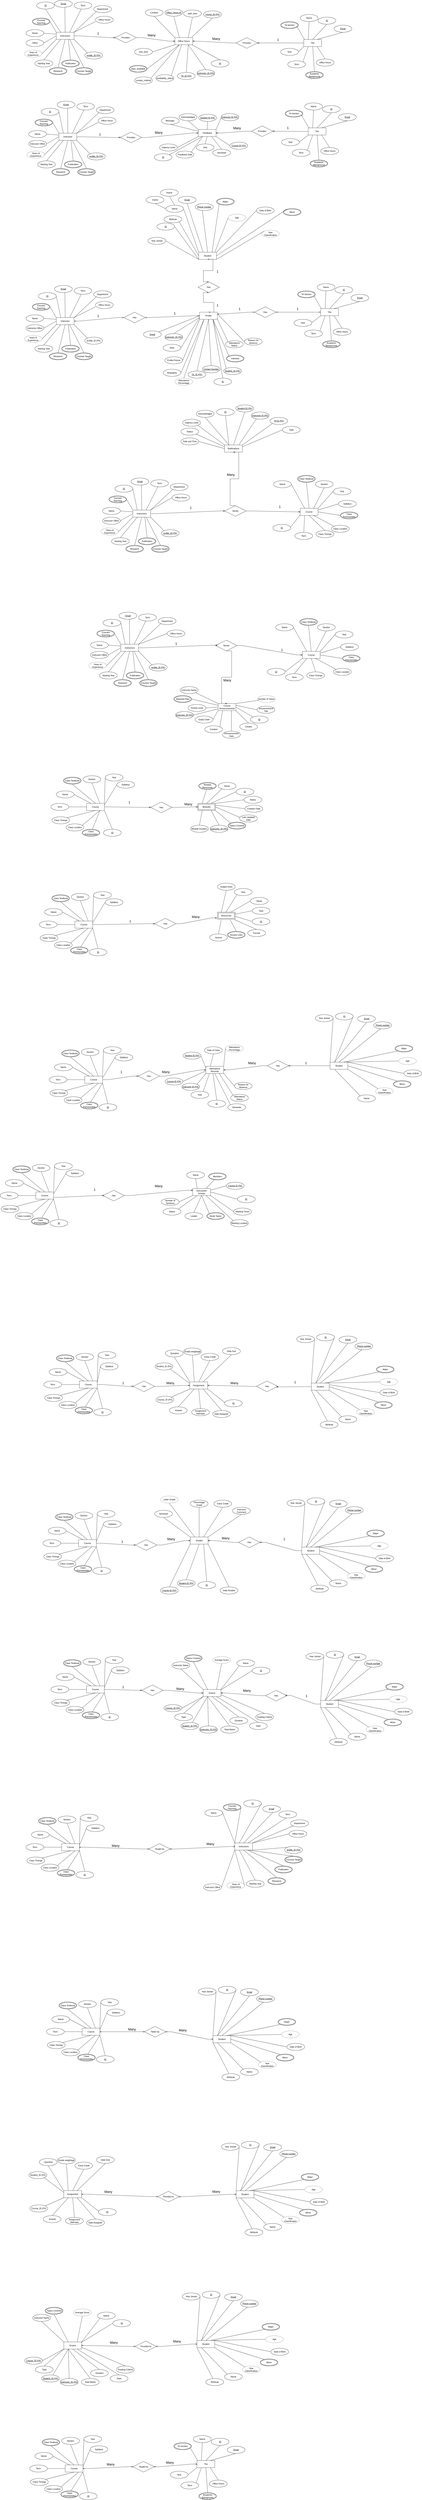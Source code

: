 <mxfile version="25.0.1">
  <diagram name="Page-1" id="1zXIdFVNHQrv0SdDiAhM">
    <mxGraphModel grid="1" page="1" gridSize="10" guides="1" tooltips="1" connect="1" arrows="1" fold="1" pageScale="1" pageWidth="850" pageHeight="1100" math="0" shadow="0">
      <root>
        <mxCell id="0" />
        <mxCell id="1" parent="0" />
        <mxCell id="ZZ7oaIjWdEcwt98Aos-D-2" value="Instructors" style="whiteSpace=wrap;html=1;align=center;" vertex="1" parent="1">
          <mxGeometry x="1120" y="150" width="100" height="40" as="geometry" />
        </mxCell>
        <mxCell id="ZZ7oaIjWdEcwt98Aos-D-3" value="Name" style="ellipse;whiteSpace=wrap;html=1;align=center;" vertex="1" parent="1">
          <mxGeometry x="950" y="135" width="100" height="40" as="geometry" />
        </mxCell>
        <mxCell id="ZZ7oaIjWdEcwt98Aos-D-4" value="Office Hours" style="ellipse;whiteSpace=wrap;html=1;align=center;" vertex="1" parent="1">
          <mxGeometry x="1340" y="60" width="100" height="40" as="geometry" />
        </mxCell>
        <mxCell id="ZZ7oaIjWdEcwt98Aos-D-5" value="Term" style="ellipse;whiteSpace=wrap;html=1;align=center;" vertex="1" parent="1">
          <mxGeometry x="1220" y="-20" width="100" height="40" as="geometry" />
        </mxCell>
        <mxCell id="ZZ7oaIjWdEcwt98Aos-D-6" value="Office" style="ellipse;whiteSpace=wrap;html=1;align=center;" vertex="1" parent="1">
          <mxGeometry x="950" y="190" width="100" height="40" as="geometry" />
        </mxCell>
        <mxCell id="ZZ7oaIjWdEcwt98Aos-D-8" value="Email" style="ellipse;whiteSpace=wrap;html=1;align=center;fontStyle=4;" vertex="1" parent="1">
          <mxGeometry x="1110" y="-30" width="100" height="40" as="geometry" />
        </mxCell>
        <mxCell id="ZZ7oaIjWdEcwt98Aos-D-9" value="Courses Teaching" style="ellipse;shape=doubleEllipse;margin=3;whiteSpace=wrap;html=1;align=center;" vertex="1" parent="1">
          <mxGeometry x="985" y="70" width="100" height="40" as="geometry" />
        </mxCell>
        <mxCell id="ZZ7oaIjWdEcwt98Aos-D-10" value="Courses Taught" style="ellipse;shape=doubleEllipse;margin=3;whiteSpace=wrap;html=1;align=center;" vertex="1" parent="1">
          <mxGeometry x="1225" y="347.5" width="100" height="40" as="geometry" />
        </mxCell>
        <mxCell id="ZZ7oaIjWdEcwt98Aos-D-11" value="Department" style="ellipse;whiteSpace=wrap;html=1;align=center;" vertex="1" parent="1">
          <mxGeometry x="1330" width="100" height="40" as="geometry" />
        </mxCell>
        <mxCell id="ZZ7oaIjWdEcwt98Aos-D-12" value="Publication" style="ellipse;shape=doubleEllipse;margin=3;whiteSpace=wrap;html=1;align=center;" vertex="1" parent="1">
          <mxGeometry x="1150" y="305" width="100" height="40" as="geometry" />
        </mxCell>
        <mxCell id="ZZ7oaIjWdEcwt98Aos-D-13" value="Research" style="ellipse;shape=doubleEllipse;margin=3;whiteSpace=wrap;html=1;align=center;" vertex="1" parent="1">
          <mxGeometry x="1080" y="347.5" width="100" height="40" as="geometry" />
        </mxCell>
        <mxCell id="ZZ7oaIjWdEcwt98Aos-D-14" value="Starting Year" style="ellipse;whiteSpace=wrap;html=1;align=center;" vertex="1" parent="1">
          <mxGeometry x="1000" y="305" width="100" height="40" as="geometry" />
        </mxCell>
        <mxCell id="ZZ7oaIjWdEcwt98Aos-D-15" value="Years of Experience" style="ellipse;whiteSpace=wrap;html=1;align=center;dashed=1;" vertex="1" parent="1">
          <mxGeometry x="940" y="250" width="100" height="40" as="geometry" />
        </mxCell>
        <mxCell id="ZZ7oaIjWdEcwt98Aos-D-16" value="Office Hours" style="whiteSpace=wrap;html=1;align=center;" vertex="1" parent="1">
          <mxGeometry x="1786.25" y="180" width="100" height="40" as="geometry" />
        </mxCell>
        <mxCell id="ZZ7oaIjWdEcwt98Aos-D-17" value="Location" style="ellipse;whiteSpace=wrap;html=1;align=center;" vertex="1" parent="1">
          <mxGeometry x="1620" y="20" width="100" height="40" as="geometry" />
        </mxCell>
        <mxCell id="ZZ7oaIjWdEcwt98Aos-D-18" value="&lt;u&gt;course_ID (FK)&lt;/u&gt;" style="ellipse;whiteSpace=wrap;html=1;align=center;" vertex="1" parent="1">
          <mxGeometry x="1947.5" y="30" width="100" height="40" as="geometry" />
        </mxCell>
        <mxCell id="ZZ7oaIjWdEcwt98Aos-D-19" value="&lt;u&gt;instructor_ID (FK)&lt;/u&gt;" style="ellipse;whiteSpace=wrap;html=1;align=center;" vertex="1" parent="1">
          <mxGeometry x="1910" y="360" width="100" height="40" as="geometry" />
        </mxCell>
        <mxCell id="ZZ7oaIjWdEcwt98Aos-D-20" value="end_time" style="ellipse;whiteSpace=wrap;html=1;align=center;" vertex="1" parent="1">
          <mxGeometry x="1560" y="240" width="100" height="40" as="geometry" />
        </mxCell>
        <mxCell id="ZZ7oaIjWdEcwt98Aos-D-25" value="start_time" style="ellipse;whiteSpace=wrap;html=1;align=center;" vertex="1" parent="1">
          <mxGeometry x="1835" y="25" width="100" height="40" as="geometry" />
        </mxCell>
        <mxCell id="ZZ7oaIjWdEcwt98Aos-D-27" value="days_available" style="ellipse;shape=doubleEllipse;margin=3;whiteSpace=wrap;html=1;align=center;" vertex="1" parent="1">
          <mxGeometry x="1530" y="335" width="100" height="40" as="geometry" />
        </mxCell>
        <mxCell id="ZZ7oaIjWdEcwt98Aos-D-44" value="TAs" style="whiteSpace=wrap;html=1;align=center;" vertex="1" parent="1">
          <mxGeometry x="2510" y="190" width="100" height="40" as="geometry" />
        </mxCell>
        <mxCell id="ZZ7oaIjWdEcwt98Aos-D-45" value="Name" style="ellipse;whiteSpace=wrap;html=1;align=center;" vertex="1" parent="1">
          <mxGeometry x="2490" y="50" width="100" height="40" as="geometry" />
        </mxCell>
        <mxCell id="ZZ7oaIjWdEcwt98Aos-D-46" value="Office Hours" style="ellipse;whiteSpace=wrap;html=1;align=center;" vertex="1" parent="1">
          <mxGeometry x="2580" y="300" width="100" height="40" as="geometry" />
        </mxCell>
        <mxCell id="ZZ7oaIjWdEcwt98Aos-D-47" value="Term" style="ellipse;whiteSpace=wrap;html=1;align=center;" vertex="1" parent="1">
          <mxGeometry x="2420" y="310" width="100" height="40" as="geometry" />
        </mxCell>
        <mxCell id="ZZ7oaIjWdEcwt98Aos-D-48" value="Year" style="ellipse;whiteSpace=wrap;html=1;align=center;" vertex="1" parent="1">
          <mxGeometry x="2380" y="240" width="100" height="40" as="geometry" />
        </mxCell>
        <mxCell id="ZZ7oaIjWdEcwt98Aos-D-49" value="ID" style="ellipse;whiteSpace=wrap;html=1;align=center;fontStyle=4;" vertex="1" parent="1">
          <mxGeometry x="2590" y="65" width="100" height="40" as="geometry" />
        </mxCell>
        <mxCell id="ZZ7oaIjWdEcwt98Aos-D-50" value="Email" style="ellipse;whiteSpace=wrap;html=1;align=center;fontStyle=4;" vertex="1" parent="1">
          <mxGeometry x="2680" y="110" width="100" height="40" as="geometry" />
        </mxCell>
        <mxCell id="ZZ7oaIjWdEcwt98Aos-D-51" value="TA Section" style="ellipse;shape=doubleEllipse;margin=3;whiteSpace=wrap;html=1;align=center;" vertex="1" parent="1">
          <mxGeometry x="2380" y="90" width="100" height="40" as="geometry" />
        </mxCell>
        <mxCell id="ZZ7oaIjWdEcwt98Aos-D-52" value="Academic Background" style="ellipse;shape=doubleEllipse;margin=3;whiteSpace=wrap;html=1;align=center;" vertex="1" parent="1">
          <mxGeometry x="2520" y="370" width="100" height="40" as="geometry" />
        </mxCell>
        <mxCell id="ZZ7oaIjWdEcwt98Aos-D-85" value="Feedback" style="whiteSpace=wrap;html=1;align=center;" vertex="1" parent="1">
          <mxGeometry x="1917.5" y="695" width="100" height="40" as="geometry" />
        </mxCell>
        <mxCell id="ZZ7oaIjWdEcwt98Aos-D-86" value="Acknowledged" style="ellipse;whiteSpace=wrap;html=1;align=center;" vertex="1" parent="1">
          <mxGeometry x="1810" y="606.25" width="100" height="40" as="geometry" />
        </mxCell>
        <mxCell id="ZZ7oaIjWdEcwt98Aos-D-87" value="&lt;u&gt;Course ID (FK)&lt;/u&gt;" style="ellipse;whiteSpace=wrap;html=1;align=center;" vertex="1" parent="1">
          <mxGeometry x="2095" y="766.25" width="100" height="40" as="geometry" />
        </mxCell>
        <mxCell id="ZZ7oaIjWdEcwt98Aos-D-89" value="Urgency Level" style="ellipse;whiteSpace=wrap;html=1;align=center;" vertex="1" parent="1">
          <mxGeometry x="1700" y="776.25" width="100" height="40" as="geometry" />
        </mxCell>
        <mxCell id="ZZ7oaIjWdEcwt98Aos-D-90" value="Semester" style="ellipse;whiteSpace=wrap;html=1;align=center;" vertex="1" parent="1">
          <mxGeometry x="1998.75" y="806.25" width="100" height="40" as="geometry" />
        </mxCell>
        <mxCell id="ZZ7oaIjWdEcwt98Aos-D-91" value="Year" style="ellipse;whiteSpace=wrap;html=1;align=center;" vertex="1" parent="1">
          <mxGeometry x="1906.25" y="776.25" width="100" height="40" as="geometry" />
        </mxCell>
        <mxCell id="ZZ7oaIjWdEcwt98Aos-D-92" value="Feedback Date" style="ellipse;whiteSpace=wrap;html=1;align=center;" vertex="1" parent="1">
          <mxGeometry x="1792.5" y="816.25" width="100" height="40" as="geometry" />
        </mxCell>
        <mxCell id="ZZ7oaIjWdEcwt98Aos-D-93" value="&lt;u&gt;Student ID (FK)&lt;/u&gt;" style="ellipse;whiteSpace=wrap;html=1;align=center;" vertex="1" parent="1">
          <mxGeometry x="1920" y="610" width="100" height="40" as="geometry" />
        </mxCell>
        <mxCell id="ZZ7oaIjWdEcwt98Aos-D-103" value="Student" style="whiteSpace=wrap;html=1;align=center;" vertex="1" parent="1">
          <mxGeometry x="1920" y="1383.75" width="100" height="40" as="geometry" />
        </mxCell>
        <mxCell id="ZZ7oaIjWdEcwt98Aos-D-104" value="Name" style="ellipse;whiteSpace=wrap;html=1;align=center;" vertex="1" parent="1">
          <mxGeometry x="1735" y="1120" width="100" height="40" as="geometry" />
        </mxCell>
        <mxCell id="ZZ7oaIjWdEcwt98Aos-D-105" value="Attribute" style="ellipse;whiteSpace=wrap;html=1;align=center;" vertex="1" parent="1">
          <mxGeometry x="1725" y="1178.75" width="100" height="40" as="geometry" />
        </mxCell>
        <mxCell id="ZZ7oaIjWdEcwt98Aos-D-106" value="ID" style="ellipse;whiteSpace=wrap;html=1;align=center;fontStyle=4;" vertex="1" parent="1">
          <mxGeometry x="1685" y="1220" width="100" height="40" as="geometry" />
        </mxCell>
        <mxCell id="ZZ7oaIjWdEcwt98Aos-D-107" value="Year Classification" style="ellipse;whiteSpace=wrap;html=1;align=center;dashed=1;" vertex="1" parent="1">
          <mxGeometry x="2272.5" y="1260" width="100" height="40" as="geometry" />
        </mxCell>
        <mxCell id="ZZ7oaIjWdEcwt98Aos-D-108" value="Year Joined" style="ellipse;whiteSpace=wrap;html=1;align=center;" vertex="1" parent="1">
          <mxGeometry x="1635" y="1300" width="100" height="40" as="geometry" />
        </mxCell>
        <mxCell id="ZZ7oaIjWdEcwt98Aos-D-109" value="Date of Birth" style="ellipse;whiteSpace=wrap;html=1;align=center;" vertex="1" parent="1">
          <mxGeometry x="2243.75" y="1130" width="100" height="40" as="geometry" />
        </mxCell>
        <mxCell id="ZZ7oaIjWdEcwt98Aos-D-110" value="Age" style="ellipse;whiteSpace=wrap;html=1;align=center;dashed=1;" vertex="1" parent="1">
          <mxGeometry x="2085" y="1170" width="100" height="40" as="geometry" />
        </mxCell>
        <mxCell id="ZZ7oaIjWdEcwt98Aos-D-111" value="Major" style="ellipse;shape=doubleEllipse;margin=3;whiteSpace=wrap;html=1;align=center;" vertex="1" parent="1">
          <mxGeometry x="2020" y="1080" width="100" height="40" as="geometry" />
        </mxCell>
        <mxCell id="ZZ7oaIjWdEcwt98Aos-D-112" value="Minor" style="ellipse;shape=doubleEllipse;margin=3;whiteSpace=wrap;html=1;align=center;" vertex="1" parent="1">
          <mxGeometry x="2395" y="1138.75" width="100" height="40" as="geometry" />
        </mxCell>
        <mxCell id="ZZ7oaIjWdEcwt98Aos-D-113" value="Email" style="ellipse;whiteSpace=wrap;html=1;align=center;fontStyle=4;" vertex="1" parent="1">
          <mxGeometry x="1805" y="1070" width="100" height="40" as="geometry" />
        </mxCell>
        <mxCell id="ZZ7oaIjWdEcwt98Aos-D-114" value="Phone number" style="ellipse;whiteSpace=wrap;html=1;align=center;fontStyle=4;" vertex="1" parent="1">
          <mxGeometry x="1901.25" y="1110" width="100" height="40" as="geometry" />
        </mxCell>
        <mxCell id="ZZ7oaIjWdEcwt98Aos-D-151" value="Profile" style="whiteSpace=wrap;html=1;align=center;" vertex="1" parent="1">
          <mxGeometry x="1925" y="1720" width="100" height="40" as="geometry" />
        </mxCell>
        <mxCell id="ZZ7oaIjWdEcwt98Aos-D-152" value="&lt;u&gt;Email&lt;/u&gt;" style="ellipse;whiteSpace=wrap;html=1;align=center;" vertex="1" parent="1">
          <mxGeometry x="1610" y="1825" width="100" height="40" as="geometry" />
        </mxCell>
        <mxCell id="ZZ7oaIjWdEcwt98Aos-D-153" value="Attendance Status" style="ellipse;whiteSpace=wrap;html=1;align=center;" vertex="1" parent="1">
          <mxGeometry x="2070" y="1880" width="100" height="40" as="geometry" />
        </mxCell>
        <mxCell id="ZZ7oaIjWdEcwt98Aos-D-154" value="Role" style="ellipse;whiteSpace=wrap;html=1;align=center;" vertex="1" parent="1">
          <mxGeometry x="1720" y="1900" width="100" height="40" as="geometry" />
        </mxCell>
        <mxCell id="ZZ7oaIjWdEcwt98Aos-D-155" value="Profile Picture" style="ellipse;whiteSpace=wrap;html=1;align=center;" vertex="1" parent="1">
          <mxGeometry x="1730" y="1970" width="100" height="40" as="geometry" />
        </mxCell>
        <mxCell id="ZZ7oaIjWdEcwt98Aos-D-156" value="ID" style="ellipse;whiteSpace=wrap;html=1;align=center;fontStyle=4;" vertex="1" parent="1">
          <mxGeometry x="2005" y="2090" width="100" height="40" as="geometry" />
        </mxCell>
        <mxCell id="ZZ7oaIjWdEcwt98Aos-D-157" value="Reason for Absence" style="ellipse;whiteSpace=wrap;html=1;align=center;" vertex="1" parent="1">
          <mxGeometry x="2176.25" y="1865" width="100" height="40" as="geometry" />
        </mxCell>
        <mxCell id="ZZ7oaIjWdEcwt98Aos-D-158" value="Attendance Percentage" style="ellipse;whiteSpace=wrap;html=1;align=center;dashed=1;" vertex="1" parent="1">
          <mxGeometry x="1786.25" y="2090" width="100" height="40" as="geometry" />
        </mxCell>
        <mxCell id="ZZ7oaIjWdEcwt98Aos-D-159" value="&lt;u&gt;Contact Number&lt;/u&gt;" style="ellipse;whiteSpace=wrap;html=1;align=center;" vertex="1" parent="1">
          <mxGeometry x="1940" y="2020" width="100" height="40" as="geometry" />
        </mxCell>
        <mxCell id="ZZ7oaIjWdEcwt98Aos-D-160" value="Biography" style="ellipse;whiteSpace=wrap;html=1;align=center;" vertex="1" parent="1">
          <mxGeometry x="1720" y="2040" width="100" height="40" as="geometry" />
        </mxCell>
        <mxCell id="ZZ7oaIjWdEcwt98Aos-D-161" value="Interests" style="ellipse;shape=doubleEllipse;margin=3;whiteSpace=wrap;html=1;align=center;" vertex="1" parent="1">
          <mxGeometry x="2075" y="1960" width="100" height="40" as="geometry" />
        </mxCell>
        <mxCell id="ZZ7oaIjWdEcwt98Aos-D-190" value="Notifications" style="whiteSpace=wrap;html=1;align=center;" vertex="1" parent="1">
          <mxGeometry x="2065" y="2465" width="100" height="40" as="geometry" />
        </mxCell>
        <mxCell id="ZZ7oaIjWdEcwt98Aos-D-191" value="Acknowledged" style="ellipse;whiteSpace=wrap;html=1;align=center;" vertex="1" parent="1">
          <mxGeometry x="1906.25" y="2270" width="100" height="40" as="geometry" />
        </mxCell>
        <mxCell id="ZZ7oaIjWdEcwt98Aos-D-192" value="Type" style="ellipse;whiteSpace=wrap;html=1;align=center;" vertex="1" parent="1">
          <mxGeometry x="2390" y="2360" width="100" height="40" as="geometry" />
        </mxCell>
        <mxCell id="ZZ7oaIjWdEcwt98Aos-D-193" value="&lt;u&gt;Instructor ID (FK)&lt;/u&gt;" style="ellipse;whiteSpace=wrap;html=1;align=center;" vertex="1" parent="1">
          <mxGeometry x="2214.8" y="2280" width="100" height="40" as="geometry" />
        </mxCell>
        <mxCell id="ZZ7oaIjWdEcwt98Aos-D-194" value="Urgency Level" style="ellipse;whiteSpace=wrap;html=1;align=center;" vertex="1" parent="1">
          <mxGeometry x="1830" y="2320" width="100" height="40" as="geometry" />
        </mxCell>
        <mxCell id="ZZ7oaIjWdEcwt98Aos-D-195" value="&lt;u&gt;TA ID (FK)&lt;/u&gt;" style="ellipse;whiteSpace=wrap;html=1;align=center;" vertex="1" parent="1">
          <mxGeometry x="2320" y="2310" width="100" height="40" as="geometry" />
        </mxCell>
        <mxCell id="ZZ7oaIjWdEcwt98Aos-D-197" value="Date and Time" style="ellipse;whiteSpace=wrap;html=1;align=center;" vertex="1" parent="1">
          <mxGeometry x="1820" y="2425" width="100" height="40" as="geometry" />
        </mxCell>
        <mxCell id="ZZ7oaIjWdEcwt98Aos-D-198" value="Status" style="ellipse;whiteSpace=wrap;html=1;align=center;" vertex="1" parent="1">
          <mxGeometry x="1820" y="2370" width="100" height="40" as="geometry" />
        </mxCell>
        <mxCell id="ZZ7oaIjWdEcwt98Aos-D-200" value="Course" style="whiteSpace=wrap;html=1;align=center;" vertex="1" parent="1">
          <mxGeometry x="2490" y="2820" width="100" height="40" as="geometry" />
        </mxCell>
        <mxCell id="ZZ7oaIjWdEcwt98Aos-D-201" value="Syllabus" style="ellipse;whiteSpace=wrap;html=1;align=center;" vertex="1" parent="1">
          <mxGeometry x="2705" y="2775" width="100" height="40" as="geometry" />
        </mxCell>
        <mxCell id="ZZ7oaIjWdEcwt98Aos-D-202" value="Section" style="ellipse;whiteSpace=wrap;html=1;align=center;" vertex="1" parent="1">
          <mxGeometry x="2575" y="2665" width="100" height="40" as="geometry" />
        </mxCell>
        <mxCell id="ZZ7oaIjWdEcwt98Aos-D-203" value="Year" style="ellipse;whiteSpace=wrap;html=1;align=center;" vertex="1" parent="1">
          <mxGeometry x="2675" y="2705" width="100" height="40" as="geometry" />
        </mxCell>
        <mxCell id="ZZ7oaIjWdEcwt98Aos-D-204" value="Name" style="ellipse;whiteSpace=wrap;html=1;align=center;" vertex="1" parent="1">
          <mxGeometry x="2340" y="2665" width="100" height="40" as="geometry" />
        </mxCell>
        <mxCell id="ZZ7oaIjWdEcwt98Aos-D-205" value="Term" style="ellipse;whiteSpace=wrap;html=1;align=center;" vertex="1" parent="1">
          <mxGeometry x="2460" y="2955" width="100" height="40" as="geometry" />
        </mxCell>
        <mxCell id="ZZ7oaIjWdEcwt98Aos-D-206" value="Class Location" style="ellipse;whiteSpace=wrap;html=1;align=center;" vertex="1" parent="1">
          <mxGeometry x="2665" y="2915" width="100" height="40" as="geometry" />
        </mxCell>
        <mxCell id="ZZ7oaIjWdEcwt98Aos-D-207" value="Class Timings" style="ellipse;whiteSpace=wrap;html=1;align=center;" vertex="1" parent="1">
          <mxGeometry x="2578.75" y="2945" width="100" height="40" as="geometry" />
        </mxCell>
        <mxCell id="ZZ7oaIjWdEcwt98Aos-D-208" value="Class Prerequisites" style="ellipse;shape=doubleEllipse;margin=3;whiteSpace=wrap;html=1;align=center;" vertex="1" parent="1">
          <mxGeometry x="2715" y="2840" width="100" height="40" as="geometry" />
        </mxCell>
        <mxCell id="ZZ7oaIjWdEcwt98Aos-D-209" value="Class Textbook" style="ellipse;shape=doubleEllipse;margin=3;whiteSpace=wrap;html=1;align=center;" vertex="1" parent="1">
          <mxGeometry x="2475" y="2635" width="100" height="40" as="geometry" />
        </mxCell>
        <mxCell id="ZZ7oaIjWdEcwt98Aos-D-234" value="Course Announcements" style="whiteSpace=wrap;html=1;align=center;" vertex="1" parent="1">
          <mxGeometry x="2028.75" y="3915" width="100" height="40" as="geometry" />
        </mxCell>
        <mxCell id="ZZ7oaIjWdEcwt98Aos-D-235" value="Instructor Name" style="ellipse;whiteSpace=wrap;html=1;align=center;" vertex="1" parent="1">
          <mxGeometry x="1816.25" y="3820" width="100" height="40" as="geometry" />
        </mxCell>
        <mxCell id="ZZ7oaIjWdEcwt98Aos-D-236" value="&lt;u&gt;ID&lt;/u&gt;" style="ellipse;whiteSpace=wrap;html=1;align=center;" vertex="1" parent="1">
          <mxGeometry x="2210" y="3985" width="100" height="40" as="geometry" />
        </mxCell>
        <mxCell id="ZZ7oaIjWdEcwt98Aos-D-237" value="Priority Level" style="ellipse;whiteSpace=wrap;html=1;align=center;" vertex="1" parent="1">
          <mxGeometry x="1860" y="3920" width="100" height="40" as="geometry" />
        </mxCell>
        <mxCell id="ZZ7oaIjWdEcwt98Aos-D-238" value="Announcement Date" style="ellipse;whiteSpace=wrap;html=1;align=center;" vertex="1" parent="1">
          <mxGeometry x="2053.75" y="4070" width="100" height="40" as="geometry" />
        </mxCell>
        <mxCell id="ZZ7oaIjWdEcwt98Aos-D-239" value="Expiry Date" style="ellipse;whiteSpace=wrap;html=1;align=center;" vertex="1" parent="1">
          <mxGeometry x="1900" y="3985" width="100" height="40" as="geometry" />
        </mxCell>
        <mxCell id="ZZ7oaIjWdEcwt98Aos-D-240" value="Announcement Title" style="ellipse;whiteSpace=wrap;html=1;align=center;" vertex="1" parent="1">
          <mxGeometry x="2247.5" y="3930" width="100" height="40" as="geometry" />
        </mxCell>
        <mxCell id="ZZ7oaIjWdEcwt98Aos-D-241" value="Creator" style="ellipse;whiteSpace=wrap;html=1;align=center;" vertex="1" parent="1">
          <mxGeometry x="2150" y="4025" width="100" height="40" as="geometry" />
        </mxCell>
        <mxCell id="ZZ7oaIjWdEcwt98Aos-D-242" value="Content" style="ellipse;whiteSpace=wrap;html=1;align=center;" vertex="1" parent="1">
          <mxGeometry x="1953.75" y="4040" width="100" height="40" as="geometry" />
        </mxCell>
        <mxCell id="ZZ7oaIjWdEcwt98Aos-D-243" value="Attached Files" style="ellipse;shape=doubleEllipse;margin=3;whiteSpace=wrap;html=1;align=center;" vertex="1" parent="1">
          <mxGeometry x="1780" y="3870" width="100" height="40" as="geometry" />
        </mxCell>
        <mxCell id="ZZ7oaIjWdEcwt98Aos-D-244" value="Number of Views" style="ellipse;whiteSpace=wrap;html=1;align=center;dashed=1;" vertex="1" parent="1">
          <mxGeometry x="2250" y="3870" width="100" height="40" as="geometry" />
        </mxCell>
        <mxCell id="ZZ7oaIjWdEcwt98Aos-D-266" value="Name" style="ellipse;whiteSpace=wrap;html=1;align=center;" vertex="1" parent="1">
          <mxGeometry x="2029.38" y="4357.5" width="100" height="40" as="geometry" />
        </mxCell>
        <mxCell id="ZZ7oaIjWdEcwt98Aos-D-267" value="&lt;u&gt;Instructor_ID (FK)&lt;/u&gt;" style="ellipse;whiteSpace=wrap;html=1;align=center;" vertex="1" parent="1">
          <mxGeometry x="1984.38" y="4597.5" width="100" height="40" as="geometry" />
        </mxCell>
        <mxCell id="ZZ7oaIjWdEcwt98Aos-D-268" value="Module Duration" style="ellipse;whiteSpace=wrap;html=1;align=center;" vertex="1" parent="1">
          <mxGeometry x="1874.38" y="4597.5" width="100" height="40" as="geometry" />
        </mxCell>
        <mxCell id="ZZ7oaIjWdEcwt98Aos-D-269" value="&lt;u&gt;ID&lt;/u&gt;" style="ellipse;whiteSpace=wrap;html=1;align=center;" vertex="1" parent="1">
          <mxGeometry x="2129.38" y="4390" width="100" height="40" as="geometry" />
        </mxCell>
        <mxCell id="ZZ7oaIjWdEcwt98Aos-D-270" value="Topics Covered" style="ellipse;shape=doubleEllipse;margin=3;whiteSpace=wrap;html=1;align=center;" vertex="1" parent="1">
          <mxGeometry x="2084.38" y="4580" width="100" height="40" as="geometry" />
        </mxCell>
        <mxCell id="ZZ7oaIjWdEcwt98Aos-D-271" value="Creation Date" style="ellipse;whiteSpace=wrap;html=1;align=center;" vertex="1" parent="1">
          <mxGeometry x="2179.38" y="4485" width="100" height="40" as="geometry" />
        </mxCell>
        <mxCell id="ZZ7oaIjWdEcwt98Aos-D-272" value="Last Updated Date" style="ellipse;whiteSpace=wrap;html=1;align=center;" vertex="1" parent="1">
          <mxGeometry x="2149.38" y="4540" width="100" height="40" as="geometry" />
        </mxCell>
        <mxCell id="ZZ7oaIjWdEcwt98Aos-D-273" value="Related Resources" style="ellipse;shape=doubleEllipse;margin=3;whiteSpace=wrap;html=1;align=center;" vertex="1" parent="1">
          <mxGeometry x="1919.38" y="4357.5" width="100" height="40" as="geometry" />
        </mxCell>
        <mxCell id="ZZ7oaIjWdEcwt98Aos-D-274" value="Status" style="ellipse;whiteSpace=wrap;html=1;align=center;" vertex="1" parent="1">
          <mxGeometry x="2174.38" y="4435" width="100" height="40" as="geometry" />
        </mxCell>
        <mxCell id="ZZ7oaIjWdEcwt98Aos-D-298" value="Size" style="ellipse;whiteSpace=wrap;html=1;align=center;" vertex="1" parent="1">
          <mxGeometry x="2120" y="4952.5" width="100" height="40" as="geometry" />
        </mxCell>
        <mxCell id="ZZ7oaIjWdEcwt98Aos-D-299" value="Type" style="ellipse;whiteSpace=wrap;html=1;align=center;" vertex="1" parent="1">
          <mxGeometry x="2220" y="5057.5" width="100" height="40" as="geometry" />
        </mxCell>
        <mxCell id="ZZ7oaIjWdEcwt98Aos-D-300" value="Subject Area" style="ellipse;whiteSpace=wrap;html=1;align=center;" vertex="1" parent="1">
          <mxGeometry x="2025" y="4922.5" width="100" height="40" as="geometry" />
        </mxCell>
        <mxCell id="ZZ7oaIjWdEcwt98Aos-D-301" value="Format" style="ellipse;whiteSpace=wrap;html=1;align=center;" vertex="1" parent="1">
          <mxGeometry x="2195" y="5182.5" width="100" height="40" as="geometry" />
        </mxCell>
        <mxCell id="ZZ7oaIjWdEcwt98Aos-D-302" value="Source" style="ellipse;whiteSpace=wrap;html=1;align=center;" vertex="1" parent="1">
          <mxGeometry x="1981.25" y="5207.5" width="100" height="40" as="geometry" />
        </mxCell>
        <mxCell id="ZZ7oaIjWdEcwt98Aos-D-303" value="Name" style="ellipse;whiteSpace=wrap;html=1;align=center;" vertex="1" parent="1">
          <mxGeometry x="2210" y="5002.5" width="100" height="40" as="geometry" />
        </mxCell>
        <mxCell id="ZZ7oaIjWdEcwt98Aos-D-304" value="&lt;u&gt;ID&lt;/u&gt;" style="ellipse;whiteSpace=wrap;html=1;align=center;" vertex="1" parent="1">
          <mxGeometry x="2220" y="5117.5" width="100" height="40" as="geometry" />
        </mxCell>
        <mxCell id="ZZ7oaIjWdEcwt98Aos-D-305" value="Access Links" style="ellipse;shape=doubleEllipse;margin=3;whiteSpace=wrap;html=1;align=center;" vertex="1" parent="1">
          <mxGeometry x="2081.25" y="5192.5" width="100" height="40" as="geometry" />
        </mxCell>
        <mxCell id="ZZ7oaIjWdEcwt98Aos-D-326" value="Attendance Records" style="whiteSpace=wrap;html=1;align=center;" vertex="1" parent="1">
          <mxGeometry x="1960" y="5950" width="100" height="40" as="geometry" />
        </mxCell>
        <mxCell id="ZZ7oaIjWdEcwt98Aos-D-327" value="&lt;u&gt;Student ID (FK)&lt;/u&gt;" style="ellipse;whiteSpace=wrap;html=1;align=center;" vertex="1" parent="1">
          <mxGeometry x="1832.5" y="5870" width="100" height="40" as="geometry" />
        </mxCell>
        <mxCell id="ZZ7oaIjWdEcwt98Aos-D-328" value="Attendance Status" style="ellipse;whiteSpace=wrap;html=1;align=center;" vertex="1" parent="1">
          <mxGeometry x="2098.75" y="6106.88" width="100" height="40" as="geometry" />
        </mxCell>
        <mxCell id="ZZ7oaIjWdEcwt98Aos-D-329" value="Date of Class" style="ellipse;whiteSpace=wrap;html=1;align=center;" vertex="1" parent="1">
          <mxGeometry x="1952.5" y="5840" width="100" height="40" as="geometry" />
        </mxCell>
        <mxCell id="ZZ7oaIjWdEcwt98Aos-D-330" value="&lt;u&gt;Course ID (FK)&lt;/u&gt;" style="ellipse;whiteSpace=wrap;html=1;align=center;" vertex="1" parent="1">
          <mxGeometry x="1731.25" y="6015" width="100" height="40" as="geometry" />
        </mxCell>
        <mxCell id="ZZ7oaIjWdEcwt98Aos-D-331" value="Reason for Absence" style="ellipse;whiteSpace=wrap;html=1;align=center;" vertex="1" parent="1">
          <mxGeometry x="2120" y="6040" width="100" height="40" as="geometry" />
        </mxCell>
        <mxCell id="ZZ7oaIjWdEcwt98Aos-D-332" value="Attendance Percentage" style="ellipse;whiteSpace=wrap;html=1;align=center;dashed=1;" vertex="1" parent="1">
          <mxGeometry x="2070" y="5830" width="100" height="40" as="geometry" />
        </mxCell>
        <mxCell id="ZZ7oaIjWdEcwt98Aos-D-333" value="Semester" style="ellipse;whiteSpace=wrap;html=1;align=center;" vertex="1" parent="1">
          <mxGeometry x="2083.75" y="6160" width="100" height="40" as="geometry" />
        </mxCell>
        <mxCell id="ZZ7oaIjWdEcwt98Aos-D-334" value="Year" style="ellipse;whiteSpace=wrap;html=1;align=center;" vertex="1" parent="1">
          <mxGeometry x="1876.25" y="6090" width="100" height="40" as="geometry" />
        </mxCell>
        <mxCell id="ZZ7oaIjWdEcwt98Aos-D-335" value="&lt;u&gt;Instructor ID (FK)&lt;/u&gt;" style="ellipse;whiteSpace=wrap;html=1;align=center;" vertex="1" parent="1">
          <mxGeometry x="1825" y="6045" width="100" height="40" as="geometry" />
        </mxCell>
        <mxCell id="ZZ7oaIjWdEcwt98Aos-D-368" value="Discussion Groups" style="whiteSpace=wrap;html=1;align=center;" vertex="1" parent="1">
          <mxGeometry x="1886.25" y="6635" width="100" height="40" as="geometry" />
        </mxCell>
        <mxCell id="ZZ7oaIjWdEcwt98Aos-D-369" value="Meeting Location" style="ellipse;whiteSpace=wrap;html=1;align=center;" vertex="1" parent="1">
          <mxGeometry x="2098.75" y="6810" width="100" height="40" as="geometry" />
        </mxCell>
        <mxCell id="ZZ7oaIjWdEcwt98Aos-D-370" value="Name" style="ellipse;whiteSpace=wrap;html=1;align=center;" vertex="1" parent="1">
          <mxGeometry x="1852.5" y="6540" width="100" height="40" as="geometry" />
        </mxCell>
        <mxCell id="ZZ7oaIjWdEcwt98Aos-D-371" value="Course ID (FK)" style="ellipse;whiteSpace=wrap;html=1;align=center;fontStyle=4;" vertex="1" parent="1">
          <mxGeometry x="2075" y="6600" width="100" height="40" as="geometry" />
        </mxCell>
        <mxCell id="ZZ7oaIjWdEcwt98Aos-D-372" value="Meeting Times" style="ellipse;whiteSpace=wrap;html=1;align=center;" vertex="1" parent="1">
          <mxGeometry x="2116.25" y="6745" width="100" height="40" as="geometry" />
        </mxCell>
        <mxCell id="ZZ7oaIjWdEcwt98Aos-D-373" value="Leader" style="ellipse;whiteSpace=wrap;html=1;align=center;" vertex="1" parent="1">
          <mxGeometry x="1842.5" y="6770" width="100" height="40" as="geometry" />
        </mxCell>
        <mxCell id="ZZ7oaIjWdEcwt98Aos-D-374" value="Status" style="ellipse;whiteSpace=wrap;html=1;align=center;" vertex="1" parent="1">
          <mxGeometry x="1720" y="6745" width="100" height="40" as="geometry" />
        </mxCell>
        <mxCell id="ZZ7oaIjWdEcwt98Aos-D-375" value="Members" style="ellipse;shape=doubleEllipse;margin=3;whiteSpace=wrap;html=1;align=center;" vertex="1" parent="1">
          <mxGeometry x="1975" y="6547.5" width="100" height="40" as="geometry" />
        </mxCell>
        <mxCell id="ZZ7oaIjWdEcwt98Aos-D-376" value="Study Topics" style="ellipse;shape=doubleEllipse;margin=3;whiteSpace=wrap;html=1;align=center;" vertex="1" parent="1">
          <mxGeometry x="1965" y="6770" width="100" height="40" as="geometry" />
        </mxCell>
        <mxCell id="ZZ7oaIjWdEcwt98Aos-D-377" value="Number of Sessions" style="ellipse;whiteSpace=wrap;html=1;align=center;" vertex="1" parent="1">
          <mxGeometry x="1710" y="6690" width="100" height="40" as="geometry" />
        </mxCell>
        <mxCell id="ZZ7oaIjWdEcwt98Aos-D-398" value="Assignment" style="whiteSpace=wrap;html=1;align=center;" vertex="1" parent="1">
          <mxGeometry x="1870" y="7720" width="100" height="40" as="geometry" />
        </mxCell>
        <mxCell id="ZZ7oaIjWdEcwt98Aos-D-399" value="Extra Credit" style="ellipse;whiteSpace=wrap;html=1;align=center;" vertex="1" parent="1">
          <mxGeometry x="1932.5" y="7560" width="100" height="40" as="geometry" />
        </mxCell>
        <mxCell id="ZZ7oaIjWdEcwt98Aos-D-400" value="Grade weightage" style="ellipse;whiteSpace=wrap;html=1;align=center;" vertex="1" parent="1">
          <mxGeometry x="1835" y="7530" width="100" height="40" as="geometry" />
        </mxCell>
        <mxCell id="ZZ7oaIjWdEcwt98Aos-D-401" value="Assignment Attempts" style="ellipse;whiteSpace=wrap;html=1;align=center;" vertex="1" parent="1">
          <mxGeometry x="1880" y="7870" width="100" height="40" as="geometry" />
        </mxCell>
        <mxCell id="ZZ7oaIjWdEcwt98Aos-D-402" value="Date Assigned&amp;nbsp;" style="ellipse;whiteSpace=wrap;html=1;align=center;" vertex="1" parent="1">
          <mxGeometry x="1998.75" y="7880" width="100" height="40" as="geometry" />
        </mxCell>
        <mxCell id="ZZ7oaIjWdEcwt98Aos-D-403" value="&amp;nbsp;Question" style="ellipse;whiteSpace=wrap;html=1;align=center;" vertex="1" parent="1">
          <mxGeometry x="1732.5" y="7540" width="100" height="40" as="geometry" />
        </mxCell>
        <mxCell id="ZZ7oaIjWdEcwt98Aos-D-404" value="&amp;nbsp;Answer" style="ellipse;whiteSpace=wrap;html=1;align=center;" vertex="1" parent="1">
          <mxGeometry x="1755" y="7860" width="100" height="40" as="geometry" />
        </mxCell>
        <mxCell id="ZZ7oaIjWdEcwt98Aos-D-405" value="Date Due" style="ellipse;whiteSpace=wrap;html=1;align=center;" vertex="1" parent="1">
          <mxGeometry x="2053.75" y="7527.5" width="100" height="40" as="geometry" />
        </mxCell>
        <mxCell id="ZZ7oaIjWdEcwt98Aos-D-453" value="Grades" style="whiteSpace=wrap;html=1;align=center;" vertex="1" parent="1">
          <mxGeometry x="1872.5" y="8590" width="100" height="40" as="geometry" />
        </mxCell>
        <mxCell id="ZZ7oaIjWdEcwt98Aos-D-454" value="Percentage Grade" style="ellipse;whiteSpace=wrap;html=1;align=center;" vertex="1" parent="1">
          <mxGeometry x="1872.5" y="8383.13" width="100" height="40" as="geometry" />
        </mxCell>
        <mxCell id="ZZ7oaIjWdEcwt98Aos-D-455" value="Letter Grade" style="ellipse;whiteSpace=wrap;html=1;align=center;dashed=1;" vertex="1" parent="1">
          <mxGeometry x="1705" y="8360" width="100" height="40" as="geometry" />
        </mxCell>
        <mxCell id="ZZ7oaIjWdEcwt98Aos-D-456" value="Semester" style="ellipse;whiteSpace=wrap;html=1;align=center;" vertex="1" parent="1">
          <mxGeometry x="1672.5" y="8440" width="100" height="40" as="geometry" />
        </mxCell>
        <mxCell id="ZZ7oaIjWdEcwt98Aos-D-457" value="&lt;u&gt;Course ID (FK)&lt;/u&gt;" style="ellipse;whiteSpace=wrap;html=1;align=center;" vertex="1" parent="1">
          <mxGeometry x="1705" y="8870" width="100" height="40" as="geometry" />
        </mxCell>
        <mxCell id="ZZ7oaIjWdEcwt98Aos-D-458" value="&lt;u&gt;Student ID (FK)&lt;/u&gt;" style="ellipse;whiteSpace=wrap;html=1;align=center;" vertex="1" parent="1">
          <mxGeometry x="1800" y="8830" width="100" height="40" as="geometry" />
        </mxCell>
        <mxCell id="ZZ7oaIjWdEcwt98Aos-D-459" value="Date Graded" style="ellipse;whiteSpace=wrap;html=1;align=center;" vertex="1" parent="1">
          <mxGeometry x="2040" y="8870" width="100" height="40" as="geometry" />
        </mxCell>
        <mxCell id="ZZ7oaIjWdEcwt98Aos-D-460" value="Instructor Comment" style="ellipse;whiteSpace=wrap;html=1;align=center;" vertex="1" parent="1">
          <mxGeometry x="2110" y="8423.13" width="100" height="40" as="geometry" />
        </mxCell>
        <mxCell id="ZZ7oaIjWdEcwt98Aos-D-461" value="Extra Credit" style="ellipse;whiteSpace=wrap;html=1;align=center;" vertex="1" parent="1">
          <mxGeometry x="2005" y="8383.13" width="100" height="40" as="geometry" />
        </mxCell>
        <mxCell id="ZZ7oaIjWdEcwt98Aos-D-496" value="Exams" style="whiteSpace=wrap;html=1;align=center;" vertex="1" parent="1">
          <mxGeometry x="1945" y="9445" width="100" height="40" as="geometry" />
        </mxCell>
        <mxCell id="ZZ7oaIjWdEcwt98Aos-D-497" value="Instructor Name" style="ellipse;whiteSpace=wrap;html=1;align=center;" vertex="1" parent="1">
          <mxGeometry x="1770" y="9290" width="100" height="40" as="geometry" />
        </mxCell>
        <mxCell id="ZZ7oaIjWdEcwt98Aos-D-498" value="Name" style="ellipse;whiteSpace=wrap;html=1;align=center;" vertex="1" parent="1">
          <mxGeometry x="2133.75" y="9277.5" width="100" height="40" as="geometry" />
        </mxCell>
        <mxCell id="ZZ7oaIjWdEcwt98Aos-D-499" value="Grading Criteria" style="ellipse;whiteSpace=wrap;html=1;align=center;" vertex="1" parent="1">
          <mxGeometry x="2240" y="9580" width="100" height="40" as="geometry" />
        </mxCell>
        <mxCell id="ZZ7oaIjWdEcwt98Aos-D-500" value="Duration" style="ellipse;whiteSpace=wrap;html=1;align=center;" vertex="1" parent="1">
          <mxGeometry x="2095" y="9600" width="100" height="40" as="geometry" />
        </mxCell>
        <mxCell id="ZZ7oaIjWdEcwt98Aos-D-501" value="Type" style="ellipse;whiteSpace=wrap;html=1;align=center;" vertex="1" parent="1">
          <mxGeometry x="1785" y="9580" width="100" height="40" as="geometry" />
        </mxCell>
        <mxCell id="ZZ7oaIjWdEcwt98Aos-D-503" value="Date" style="ellipse;whiteSpace=wrap;html=1;align=center;" vertex="1" parent="1">
          <mxGeometry x="2205" y="9630" width="100" height="40" as="geometry" />
        </mxCell>
        <mxCell id="ZZ7oaIjWdEcwt98Aos-D-504" value="Total Marks" style="ellipse;whiteSpace=wrap;html=1;align=center;" vertex="1" parent="1">
          <mxGeometry x="2043.75" y="9650" width="100" height="40" as="geometry" />
        </mxCell>
        <mxCell id="ZZ7oaIjWdEcwt98Aos-D-505" value="Topics Covered" style="ellipse;shape=doubleEllipse;margin=3;whiteSpace=wrap;html=1;align=center;" vertex="1" parent="1">
          <mxGeometry x="1840" y="9250" width="100" height="40" as="geometry" />
        </mxCell>
        <mxCell id="ZZ7oaIjWdEcwt98Aos-D-506" value="Average Score" style="ellipse;whiteSpace=wrap;html=1;align=center;dashed=1;" vertex="1" parent="1">
          <mxGeometry x="1998.75" y="9260" width="100" height="40" as="geometry" />
        </mxCell>
        <mxCell id="O-O1JajQhdC0LAH7VYY2-1" value="" style="endArrow=none;html=1;rounded=0;exitX=1;exitY=0;exitDx=0;exitDy=0;entryX=0;entryY=0.75;entryDx=0;entryDy=0;entryPerimeter=0;" edge="1" parent="1" source="ZZ7oaIjWdEcwt98Aos-D-2" target="ZZ7oaIjWdEcwt98Aos-D-4">
          <mxGeometry width="50" height="50" relative="1" as="geometry">
            <mxPoint x="1550" y="260" as="sourcePoint" />
            <mxPoint x="1600" y="210" as="targetPoint" />
          </mxGeometry>
        </mxCell>
        <mxCell id="O-O1JajQhdC0LAH7VYY2-2" value="" style="endArrow=none;html=1;rounded=0;exitX=1;exitY=0;exitDx=0;exitDy=0;entryX=0;entryY=1;entryDx=0;entryDy=0;" edge="1" parent="1" source="ZZ7oaIjWdEcwt98Aos-D-2" target="ZZ7oaIjWdEcwt98Aos-D-11">
          <mxGeometry width="50" height="50" relative="1" as="geometry">
            <mxPoint x="1220" y="90" as="sourcePoint" />
            <mxPoint x="1320" y="40" as="targetPoint" />
          </mxGeometry>
        </mxCell>
        <mxCell id="O-O1JajQhdC0LAH7VYY2-3" value="" style="endArrow=none;html=1;rounded=0;exitX=0.75;exitY=0;exitDx=0;exitDy=0;entryX=0.4;entryY=1;entryDx=0;entryDy=0;entryPerimeter=0;" edge="1" parent="1" source="ZZ7oaIjWdEcwt98Aos-D-2" target="ZZ7oaIjWdEcwt98Aos-D-5">
          <mxGeometry width="50" height="50" relative="1" as="geometry">
            <mxPoint x="1230" y="160" as="sourcePoint" />
            <mxPoint x="1355" y="44" as="targetPoint" />
          </mxGeometry>
        </mxCell>
        <mxCell id="O-O1JajQhdC0LAH7VYY2-4" value="" style="endArrow=none;html=1;rounded=0;entryX=0.583;entryY=0.958;entryDx=0;entryDy=0;entryPerimeter=0;exitX=0.5;exitY=0;exitDx=0;exitDy=0;" edge="1" parent="1" source="ZZ7oaIjWdEcwt98Aos-D-2" target="ZZ7oaIjWdEcwt98Aos-D-8">
          <mxGeometry width="50" height="50" relative="1" as="geometry">
            <mxPoint x="1220" y="150" as="sourcePoint" />
            <mxPoint x="1365" y="54" as="targetPoint" />
          </mxGeometry>
        </mxCell>
        <mxCell id="O-O1JajQhdC0LAH7VYY2-6" value="" style="endArrow=none;html=1;rounded=0;entryX=1;entryY=0.5;entryDx=0;entryDy=0;exitX=0;exitY=0;exitDx=0;exitDy=0;" edge="1" parent="1" source="ZZ7oaIjWdEcwt98Aos-D-2" target="ZZ7oaIjWdEcwt98Aos-D-9">
          <mxGeometry width="50" height="50" relative="1" as="geometry">
            <mxPoint x="1240" y="170" as="sourcePoint" />
            <mxPoint x="1238" y="38" as="targetPoint" />
          </mxGeometry>
        </mxCell>
        <mxCell id="O-O1JajQhdC0LAH7VYY2-8" value="" style="endArrow=none;html=1;rounded=0;entryX=1;entryY=0.5;entryDx=0;entryDy=0;exitX=0;exitY=0.25;exitDx=0;exitDy=0;" edge="1" parent="1" source="ZZ7oaIjWdEcwt98Aos-D-2" target="ZZ7oaIjWdEcwt98Aos-D-3">
          <mxGeometry width="50" height="50" relative="1" as="geometry">
            <mxPoint x="1250" y="180" as="sourcePoint" />
            <mxPoint x="1248" y="48" as="targetPoint" />
          </mxGeometry>
        </mxCell>
        <mxCell id="O-O1JajQhdC0LAH7VYY2-9" value="" style="endArrow=none;html=1;rounded=0;entryX=1;entryY=0.5;entryDx=0;entryDy=0;exitX=0;exitY=0.5;exitDx=0;exitDy=0;" edge="1" parent="1" source="ZZ7oaIjWdEcwt98Aos-D-2" target="ZZ7oaIjWdEcwt98Aos-D-6">
          <mxGeometry width="50" height="50" relative="1" as="geometry">
            <mxPoint x="1260" y="190" as="sourcePoint" />
            <mxPoint x="1258" y="58" as="targetPoint" />
          </mxGeometry>
        </mxCell>
        <mxCell id="O-O1JajQhdC0LAH7VYY2-10" value="" style="endArrow=none;html=1;rounded=0;entryX=0;entryY=1;entryDx=0;entryDy=0;exitX=1;exitY=0.5;exitDx=0;exitDy=0;" edge="1" parent="1" source="ZZ7oaIjWdEcwt98Aos-D-15" target="ZZ7oaIjWdEcwt98Aos-D-2">
          <mxGeometry width="50" height="50" relative="1" as="geometry">
            <mxPoint x="1270" y="200" as="sourcePoint" />
            <mxPoint x="1268" y="68" as="targetPoint" />
          </mxGeometry>
        </mxCell>
        <mxCell id="O-O1JajQhdC0LAH7VYY2-11" value="" style="endArrow=none;html=1;rounded=0;entryX=0.25;entryY=1;entryDx=0;entryDy=0;exitX=0.5;exitY=0;exitDx=0;exitDy=0;" edge="1" parent="1" source="ZZ7oaIjWdEcwt98Aos-D-14" target="ZZ7oaIjWdEcwt98Aos-D-2">
          <mxGeometry width="50" height="50" relative="1" as="geometry">
            <mxPoint x="1280" y="210" as="sourcePoint" />
            <mxPoint x="1278" y="78" as="targetPoint" />
          </mxGeometry>
        </mxCell>
        <mxCell id="O-O1JajQhdC0LAH7VYY2-12" value="" style="endArrow=none;html=1;rounded=0;entryX=0.5;entryY=1;entryDx=0;entryDy=0;exitX=0.5;exitY=0;exitDx=0;exitDy=0;" edge="1" parent="1" source="ZZ7oaIjWdEcwt98Aos-D-13" target="ZZ7oaIjWdEcwt98Aos-D-2">
          <mxGeometry width="50" height="50" relative="1" as="geometry">
            <mxPoint x="1150" y="322" as="sourcePoint" />
            <mxPoint x="1148" y="190" as="targetPoint" />
          </mxGeometry>
        </mxCell>
        <mxCell id="O-O1JajQhdC0LAH7VYY2-13" value="" style="endArrow=none;html=1;rounded=0;entryX=0.673;entryY=0.958;entryDx=0;entryDy=0;entryPerimeter=0;exitX=0.5;exitY=0;exitDx=0;exitDy=0;" edge="1" parent="1" source="ZZ7oaIjWdEcwt98Aos-D-12" target="ZZ7oaIjWdEcwt98Aos-D-2">
          <mxGeometry width="50" height="50" relative="1" as="geometry">
            <mxPoint x="1300" y="230" as="sourcePoint" />
            <mxPoint x="1298" y="98" as="targetPoint" />
          </mxGeometry>
        </mxCell>
        <mxCell id="O-O1JajQhdC0LAH7VYY2-14" value="" style="endArrow=none;html=1;rounded=0;entryX=0.75;entryY=1;entryDx=0;entryDy=0;exitX=0.5;exitY=0;exitDx=0;exitDy=0;" edge="1" parent="1" source="ZZ7oaIjWdEcwt98Aos-D-10" target="ZZ7oaIjWdEcwt98Aos-D-2">
          <mxGeometry width="50" height="50" relative="1" as="geometry">
            <mxPoint x="1310" y="240" as="sourcePoint" />
            <mxPoint x="1308" y="108" as="targetPoint" />
          </mxGeometry>
        </mxCell>
        <mxCell id="O-O1JajQhdC0LAH7VYY2-15" value="Provides" style="shape=rhombus;perimeter=rhombusPerimeter;whiteSpace=wrap;html=1;align=center;" vertex="1" parent="1">
          <mxGeometry x="1450" y="150" width="120" height="60" as="geometry" />
        </mxCell>
        <mxCell id="O-O1JajQhdC0LAH7VYY2-16" value="" style="edgeStyle=entityRelationEdgeStyle;fontSize=12;html=1;endArrow=ERoneToMany;rounded=0;exitX=1;exitY=0.5;exitDx=0;exitDy=0;entryX=0;entryY=0.5;entryDx=0;entryDy=0;" edge="1" parent="1" source="ZZ7oaIjWdEcwt98Aos-D-2" target="O-O1JajQhdC0LAH7VYY2-15">
          <mxGeometry width="100" height="100" relative="1" as="geometry">
            <mxPoint x="1370" y="330" as="sourcePoint" />
            <mxPoint x="1470" y="230" as="targetPoint" />
          </mxGeometry>
        </mxCell>
        <mxCell id="O-O1JajQhdC0LAH7VYY2-17" value="" style="edgeStyle=entityRelationEdgeStyle;fontSize=12;html=1;endArrow=ERoneToMany;rounded=0;exitX=1;exitY=0.5;exitDx=0;exitDy=0;entryX=0;entryY=0.5;entryDx=0;entryDy=0;" edge="1" parent="1" source="O-O1JajQhdC0LAH7VYY2-15" target="ZZ7oaIjWdEcwt98Aos-D-16">
          <mxGeometry width="100" height="100" relative="1" as="geometry">
            <mxPoint x="1540" y="280" as="sourcePoint" />
            <mxPoint x="1770" y="290" as="targetPoint" />
          </mxGeometry>
        </mxCell>
        <mxCell id="O-O1JajQhdC0LAH7VYY2-18" value="" style="endArrow=none;html=1;rounded=0;exitX=1;exitY=0.5;exitDx=0;exitDy=0;entryX=0;entryY=1;entryDx=0;entryDy=0;" edge="1" parent="1" source="ZZ7oaIjWdEcwt98Aos-D-20" target="ZZ7oaIjWdEcwt98Aos-D-16">
          <mxGeometry width="50" height="50" relative="1" as="geometry">
            <mxPoint x="1530" y="348" as="sourcePoint" />
            <mxPoint x="1655" y="232" as="targetPoint" />
          </mxGeometry>
        </mxCell>
        <mxCell id="O-O1JajQhdC0LAH7VYY2-19" value="" style="endArrow=none;html=1;rounded=0;exitX=0.5;exitY=1;exitDx=0;exitDy=0;entryX=0;entryY=0;entryDx=0;entryDy=0;" edge="1" parent="1" source="ZZ7oaIjWdEcwt98Aos-D-17" target="ZZ7oaIjWdEcwt98Aos-D-16">
          <mxGeometry width="50" height="50" relative="1" as="geometry">
            <mxPoint x="1740" y="260" as="sourcePoint" />
            <mxPoint x="1796" y="230" as="targetPoint" />
          </mxGeometry>
        </mxCell>
        <mxCell id="O-O1JajQhdC0LAH7VYY2-23" value="" style="endArrow=none;html=1;rounded=0;exitX=0.5;exitY=1;exitDx=0;exitDy=0;entryX=0.75;entryY=0;entryDx=0;entryDy=0;" edge="1" parent="1" source="ZZ7oaIjWdEcwt98Aos-D-25" target="ZZ7oaIjWdEcwt98Aos-D-16">
          <mxGeometry width="50" height="50" relative="1" as="geometry">
            <mxPoint x="1840" y="150" as="sourcePoint" />
            <mxPoint x="1841" y="210" as="targetPoint" />
          </mxGeometry>
        </mxCell>
        <mxCell id="O-O1JajQhdC0LAH7VYY2-24" value="" style="endArrow=none;html=1;rounded=0;exitX=0.5;exitY=1;exitDx=0;exitDy=0;entryX=0.948;entryY=-0.071;entryDx=0;entryDy=0;entryPerimeter=0;" edge="1" parent="1" source="ZZ7oaIjWdEcwt98Aos-D-18" target="ZZ7oaIjWdEcwt98Aos-D-16">
          <mxGeometry width="50" height="50" relative="1" as="geometry">
            <mxPoint x="1850" y="160" as="sourcePoint" />
            <mxPoint x="1851" y="220" as="targetPoint" />
          </mxGeometry>
        </mxCell>
        <mxCell id="O-O1JajQhdC0LAH7VYY2-25" value="" style="endArrow=none;html=1;rounded=0;exitX=0.5;exitY=0;exitDx=0;exitDy=0;entryX=0.75;entryY=1;entryDx=0;entryDy=0;" edge="1" parent="1" source="ZZ7oaIjWdEcwt98Aos-D-19" target="ZZ7oaIjWdEcwt98Aos-D-16">
          <mxGeometry width="50" height="50" relative="1" as="geometry">
            <mxPoint x="1860" y="170" as="sourcePoint" />
            <mxPoint x="1861" y="230" as="targetPoint" />
          </mxGeometry>
        </mxCell>
        <mxCell id="O-O1JajQhdC0LAH7VYY2-28" value="" style="endArrow=none;html=1;rounded=0;exitX=0.25;exitY=1;exitDx=0;exitDy=0;entryX=1;entryY=0.5;entryDx=0;entryDy=0;" edge="1" parent="1" source="ZZ7oaIjWdEcwt98Aos-D-16" target="ZZ7oaIjWdEcwt98Aos-D-27">
          <mxGeometry width="50" height="50" relative="1" as="geometry">
            <mxPoint x="1812.55" y="297.76" as="sourcePoint" />
            <mxPoint x="1885" y="335" as="targetPoint" />
          </mxGeometry>
        </mxCell>
        <mxCell id="O-O1JajQhdC0LAH7VYY2-32" value="Provides" style="shape=rhombus;perimeter=rhombusPerimeter;whiteSpace=wrap;html=1;align=center;" vertex="1" parent="1">
          <mxGeometry x="2130" y="180" width="120" height="60" as="geometry" />
        </mxCell>
        <mxCell id="O-O1JajQhdC0LAH7VYY2-35" value="" style="endArrow=none;html=1;rounded=0;exitX=0.047;exitY=0.032;exitDx=0;exitDy=0;entryX=0.911;entryY=0.693;entryDx=0;entryDy=0;entryPerimeter=0;exitPerimeter=0;" edge="1" parent="1" source="ZZ7oaIjWdEcwt98Aos-D-44" target="ZZ7oaIjWdEcwt98Aos-D-51">
          <mxGeometry width="50" height="50" relative="1" as="geometry">
            <mxPoint x="2609" y="250" as="sourcePoint" />
            <mxPoint x="2510" y="110" as="targetPoint" />
          </mxGeometry>
        </mxCell>
        <mxCell id="O-O1JajQhdC0LAH7VYY2-36" value="" style="endArrow=none;html=1;rounded=0;exitX=0.25;exitY=0;exitDx=0;exitDy=0;entryX=0.5;entryY=1;entryDx=0;entryDy=0;" edge="1" parent="1" source="ZZ7oaIjWdEcwt98Aos-D-44" target="ZZ7oaIjWdEcwt98Aos-D-45">
          <mxGeometry width="50" height="50" relative="1" as="geometry">
            <mxPoint x="2525" y="201" as="sourcePoint" />
            <mxPoint x="2471" y="168" as="targetPoint" />
          </mxGeometry>
        </mxCell>
        <mxCell id="O-O1JajQhdC0LAH7VYY2-37" value="" style="endArrow=none;html=1;rounded=0;exitX=0.5;exitY=0;exitDx=0;exitDy=0;entryX=0.5;entryY=1;entryDx=0;entryDy=0;" edge="1" parent="1" source="ZZ7oaIjWdEcwt98Aos-D-44" target="ZZ7oaIjWdEcwt98Aos-D-49">
          <mxGeometry width="50" height="50" relative="1" as="geometry">
            <mxPoint x="2535" y="211" as="sourcePoint" />
            <mxPoint x="2481" y="178" as="targetPoint" />
          </mxGeometry>
        </mxCell>
        <mxCell id="O-O1JajQhdC0LAH7VYY2-38" value="" style="endArrow=none;html=1;rounded=0;exitX=0.75;exitY=0;exitDx=0;exitDy=0;entryX=0.5;entryY=1;entryDx=0;entryDy=0;" edge="1" parent="1" source="ZZ7oaIjWdEcwt98Aos-D-44" target="ZZ7oaIjWdEcwt98Aos-D-50">
          <mxGeometry width="50" height="50" relative="1" as="geometry">
            <mxPoint x="2545" y="221" as="sourcePoint" />
            <mxPoint x="2491" y="188" as="targetPoint" />
          </mxGeometry>
        </mxCell>
        <mxCell id="O-O1JajQhdC0LAH7VYY2-39" value="" style="endArrow=none;html=1;rounded=0;exitX=1;exitY=0.5;exitDx=0;exitDy=0;entryX=0;entryY=1;entryDx=0;entryDy=0;" edge="1" parent="1" source="ZZ7oaIjWdEcwt98Aos-D-48" target="ZZ7oaIjWdEcwt98Aos-D-44">
          <mxGeometry width="50" height="50" relative="1" as="geometry">
            <mxPoint x="2555" y="231" as="sourcePoint" />
            <mxPoint x="2501" y="198" as="targetPoint" />
          </mxGeometry>
        </mxCell>
        <mxCell id="O-O1JajQhdC0LAH7VYY2-40" value="" style="endArrow=none;html=1;rounded=0;exitX=1;exitY=0;exitDx=0;exitDy=0;entryX=0.25;entryY=1;entryDx=0;entryDy=0;" edge="1" parent="1" source="ZZ7oaIjWdEcwt98Aos-D-47" target="ZZ7oaIjWdEcwt98Aos-D-44">
          <mxGeometry width="50" height="50" relative="1" as="geometry">
            <mxPoint x="2565" y="241" as="sourcePoint" />
            <mxPoint x="2511" y="208" as="targetPoint" />
          </mxGeometry>
        </mxCell>
        <mxCell id="O-O1JajQhdC0LAH7VYY2-42" value="" style="endArrow=none;html=1;rounded=0;exitX=0.5;exitY=0;exitDx=0;exitDy=0;entryX=0.5;entryY=1;entryDx=0;entryDy=0;" edge="1" parent="1" source="ZZ7oaIjWdEcwt98Aos-D-52" target="ZZ7oaIjWdEcwt98Aos-D-44">
          <mxGeometry width="50" height="50" relative="1" as="geometry">
            <mxPoint x="2575" y="251" as="sourcePoint" />
            <mxPoint x="2521" y="218" as="targetPoint" />
          </mxGeometry>
        </mxCell>
        <mxCell id="O-O1JajQhdC0LAH7VYY2-43" value="" style="endArrow=none;html=1;rounded=0;exitX=0.5;exitY=0;exitDx=0;exitDy=0;entryX=0.75;entryY=1;entryDx=0;entryDy=0;" edge="1" parent="1" source="ZZ7oaIjWdEcwt98Aos-D-46" target="ZZ7oaIjWdEcwt98Aos-D-44">
          <mxGeometry width="50" height="50" relative="1" as="geometry">
            <mxPoint x="2585" y="261" as="sourcePoint" />
            <mxPoint x="2531" y="228" as="targetPoint" />
          </mxGeometry>
        </mxCell>
        <mxCell id="a-huYue3naIjCqiPjqr8-1" value="contact_method" style="ellipse;whiteSpace=wrap;html=1;align=center;" vertex="1" parent="1">
          <mxGeometry x="1560" y="400" width="100" height="40" as="geometry" />
        </mxCell>
        <mxCell id="a-huYue3naIjCqiPjqr8-2" value="" style="endArrow=none;html=1;rounded=0;exitX=0.928;exitY=0.149;exitDx=0;exitDy=0;entryX=0.25;entryY=1;entryDx=0;entryDy=0;exitPerimeter=0;" edge="1" parent="1" source="a-huYue3naIjCqiPjqr8-1" target="ZZ7oaIjWdEcwt98Aos-D-16">
          <mxGeometry width="50" height="50" relative="1" as="geometry">
            <mxPoint x="1716.5" y="350" as="sourcePoint" />
            <mxPoint x="1842.5" y="310" as="targetPoint" />
          </mxGeometry>
        </mxCell>
        <mxCell id="a-huYue3naIjCqiPjqr8-3" value="availability_status" style="ellipse;whiteSpace=wrap;html=1;align=center;" vertex="1" parent="1">
          <mxGeometry x="1680" y="387.5" width="100" height="40" as="geometry" />
        </mxCell>
        <mxCell id="a-huYue3naIjCqiPjqr8-4" value="" style="endArrow=none;html=1;rounded=0;exitX=1;exitY=0;exitDx=0;exitDy=0;entryX=0.384;entryY=0.967;entryDx=0;entryDy=0;entryPerimeter=0;" edge="1" parent="1" source="a-huYue3naIjCqiPjqr8-3" target="ZZ7oaIjWdEcwt98Aos-D-16">
          <mxGeometry width="50" height="50" relative="1" as="geometry">
            <mxPoint x="1663" y="416" as="sourcePoint" />
            <mxPoint x="1821" y="230" as="targetPoint" />
          </mxGeometry>
        </mxCell>
        <mxCell id="a-huYue3naIjCqiPjqr8-5" value="&lt;u&gt;TA_ID (FK)&lt;/u&gt;" style="ellipse;whiteSpace=wrap;html=1;align=center;" vertex="1" parent="1">
          <mxGeometry x="1800" y="375" width="100" height="40" as="geometry" />
        </mxCell>
        <mxCell id="a-huYue3naIjCqiPjqr8-8" value="" style="endArrow=none;html=1;rounded=0;entryX=0.75;entryY=1;entryDx=0;entryDy=0;exitX=0.5;exitY=0;exitDx=0;exitDy=0;" edge="1" parent="1" source="a-huYue3naIjCqiPjqr8-5" target="ZZ7oaIjWdEcwt98Aos-D-16">
          <mxGeometry width="50" height="50" relative="1" as="geometry">
            <mxPoint x="1850" y="360" as="sourcePoint" />
            <mxPoint x="1835" y="229" as="targetPoint" />
          </mxGeometry>
        </mxCell>
        <mxCell id="a-huYue3naIjCqiPjqr8-9" value="&lt;u&gt;profile_ID (FK)&lt;/u&gt;" style="ellipse;whiteSpace=wrap;html=1;align=center;" vertex="1" parent="1">
          <mxGeometry x="1280" y="260" width="100" height="40" as="geometry" />
        </mxCell>
        <mxCell id="a-huYue3naIjCqiPjqr8-10" value="" style="endArrow=none;html=1;rounded=0;entryX=1;entryY=1;entryDx=0;entryDy=0;exitX=0;exitY=0;exitDx=0;exitDy=0;" edge="1" parent="1" source="a-huYue3naIjCqiPjqr8-9" target="ZZ7oaIjWdEcwt98Aos-D-2">
          <mxGeometry width="50" height="50" relative="1" as="geometry">
            <mxPoint x="1285" y="358" as="sourcePoint" />
            <mxPoint x="1205" y="200" as="targetPoint" />
          </mxGeometry>
        </mxCell>
        <mxCell id="a-huYue3naIjCqiPjqr8-13" value="Instructor" style="whiteSpace=wrap;html=1;align=center;" vertex="1" parent="1">
          <mxGeometry x="1135" y="716.25" width="100" height="40" as="geometry" />
        </mxCell>
        <mxCell id="a-huYue3naIjCqiPjqr8-14" value="Name" style="ellipse;whiteSpace=wrap;html=1;align=center;" vertex="1" parent="1">
          <mxGeometry x="965" y="701.25" width="100" height="40" as="geometry" />
        </mxCell>
        <mxCell id="a-huYue3naIjCqiPjqr8-15" value="Office Hours" style="ellipse;whiteSpace=wrap;html=1;align=center;" vertex="1" parent="1">
          <mxGeometry x="1355" y="626.25" width="100" height="40" as="geometry" />
        </mxCell>
        <mxCell id="a-huYue3naIjCqiPjqr8-16" value="Term" style="ellipse;whiteSpace=wrap;html=1;align=center;" vertex="1" parent="1">
          <mxGeometry x="1235" y="546.25" width="100" height="40" as="geometry" />
        </mxCell>
        <mxCell id="a-huYue3naIjCqiPjqr8-17" value="Instructor Office" style="ellipse;whiteSpace=wrap;html=1;align=center;" vertex="1" parent="1">
          <mxGeometry x="965" y="756.25" width="100" height="40" as="geometry" />
        </mxCell>
        <mxCell id="a-huYue3naIjCqiPjqr8-18" value="ID" style="ellipse;whiteSpace=wrap;html=1;align=center;fontStyle=4;" vertex="1" parent="1">
          <mxGeometry x="1035" y="576.25" width="100" height="40" as="geometry" />
        </mxCell>
        <mxCell id="a-huYue3naIjCqiPjqr8-19" value="Email" style="ellipse;whiteSpace=wrap;html=1;align=center;fontStyle=4;" vertex="1" parent="1">
          <mxGeometry x="1125" y="536.25" width="100" height="40" as="geometry" />
        </mxCell>
        <mxCell id="a-huYue3naIjCqiPjqr8-20" value="Courses Teaching" style="ellipse;shape=doubleEllipse;margin=3;whiteSpace=wrap;html=1;align=center;" vertex="1" parent="1">
          <mxGeometry x="1000" y="636.25" width="100" height="40" as="geometry" />
        </mxCell>
        <mxCell id="a-huYue3naIjCqiPjqr8-21" value="Courses Taught" style="ellipse;shape=doubleEllipse;margin=3;whiteSpace=wrap;html=1;align=center;" vertex="1" parent="1">
          <mxGeometry x="1240" y="913.75" width="100" height="40" as="geometry" />
        </mxCell>
        <mxCell id="a-huYue3naIjCqiPjqr8-22" value="Department" style="ellipse;whiteSpace=wrap;html=1;align=center;" vertex="1" parent="1">
          <mxGeometry x="1345" y="566.25" width="100" height="40" as="geometry" />
        </mxCell>
        <mxCell id="a-huYue3naIjCqiPjqr8-23" value="Publication" style="ellipse;shape=doubleEllipse;margin=3;whiteSpace=wrap;html=1;align=center;" vertex="1" parent="1">
          <mxGeometry x="1165" y="871.25" width="100" height="40" as="geometry" />
        </mxCell>
        <mxCell id="a-huYue3naIjCqiPjqr8-24" value="Research" style="ellipse;shape=doubleEllipse;margin=3;whiteSpace=wrap;html=1;align=center;" vertex="1" parent="1">
          <mxGeometry x="1095" y="913.75" width="100" height="40" as="geometry" />
        </mxCell>
        <mxCell id="a-huYue3naIjCqiPjqr8-25" value="Starting Year" style="ellipse;whiteSpace=wrap;html=1;align=center;" vertex="1" parent="1">
          <mxGeometry x="1015" y="871.25" width="100" height="40" as="geometry" />
        </mxCell>
        <mxCell id="a-huYue3naIjCqiPjqr8-26" value="Years of Experience" style="ellipse;whiteSpace=wrap;html=1;align=center;dashed=1;" vertex="1" parent="1">
          <mxGeometry x="955" y="816.25" width="100" height="40" as="geometry" />
        </mxCell>
        <mxCell id="a-huYue3naIjCqiPjqr8-27" value="" style="endArrow=none;html=1;rounded=0;exitX=1;exitY=0;exitDx=0;exitDy=0;entryX=0;entryY=0.75;entryDx=0;entryDy=0;entryPerimeter=0;" edge="1" parent="1" source="a-huYue3naIjCqiPjqr8-13" target="a-huYue3naIjCqiPjqr8-15">
          <mxGeometry width="50" height="50" relative="1" as="geometry">
            <mxPoint x="1565" y="826.25" as="sourcePoint" />
            <mxPoint x="1615" y="776.25" as="targetPoint" />
          </mxGeometry>
        </mxCell>
        <mxCell id="a-huYue3naIjCqiPjqr8-28" value="" style="endArrow=none;html=1;rounded=0;exitX=1;exitY=0;exitDx=0;exitDy=0;entryX=0;entryY=1;entryDx=0;entryDy=0;" edge="1" parent="1" source="a-huYue3naIjCqiPjqr8-13" target="a-huYue3naIjCqiPjqr8-22">
          <mxGeometry width="50" height="50" relative="1" as="geometry">
            <mxPoint x="1235" y="656.25" as="sourcePoint" />
            <mxPoint x="1335" y="606.25" as="targetPoint" />
          </mxGeometry>
        </mxCell>
        <mxCell id="a-huYue3naIjCqiPjqr8-29" value="" style="endArrow=none;html=1;rounded=0;exitX=0.75;exitY=0;exitDx=0;exitDy=0;entryX=0.4;entryY=1;entryDx=0;entryDy=0;entryPerimeter=0;" edge="1" parent="1" source="a-huYue3naIjCqiPjqr8-13" target="a-huYue3naIjCqiPjqr8-16">
          <mxGeometry width="50" height="50" relative="1" as="geometry">
            <mxPoint x="1245" y="726.25" as="sourcePoint" />
            <mxPoint x="1370" y="610.25" as="targetPoint" />
          </mxGeometry>
        </mxCell>
        <mxCell id="a-huYue3naIjCqiPjqr8-30" value="" style="endArrow=none;html=1;rounded=0;entryX=0.583;entryY=0.958;entryDx=0;entryDy=0;entryPerimeter=0;exitX=0.5;exitY=0;exitDx=0;exitDy=0;" edge="1" parent="1" source="a-huYue3naIjCqiPjqr8-13" target="a-huYue3naIjCqiPjqr8-19">
          <mxGeometry width="50" height="50" relative="1" as="geometry">
            <mxPoint x="1235" y="716.25" as="sourcePoint" />
            <mxPoint x="1380" y="620.25" as="targetPoint" />
          </mxGeometry>
        </mxCell>
        <mxCell id="a-huYue3naIjCqiPjqr8-31" value="" style="endArrow=none;html=1;rounded=0;entryX=1;entryY=0.5;entryDx=0;entryDy=0;exitX=0.25;exitY=0;exitDx=0;exitDy=0;" edge="1" parent="1" source="a-huYue3naIjCqiPjqr8-13" target="a-huYue3naIjCqiPjqr8-18">
          <mxGeometry width="50" height="50" relative="1" as="geometry">
            <mxPoint x="1245" y="726.25" as="sourcePoint" />
            <mxPoint x="1243" y="594.25" as="targetPoint" />
          </mxGeometry>
        </mxCell>
        <mxCell id="a-huYue3naIjCqiPjqr8-32" value="" style="endArrow=none;html=1;rounded=0;entryX=1;entryY=0.5;entryDx=0;entryDy=0;exitX=0;exitY=0;exitDx=0;exitDy=0;" edge="1" parent="1" source="a-huYue3naIjCqiPjqr8-13" target="a-huYue3naIjCqiPjqr8-20">
          <mxGeometry width="50" height="50" relative="1" as="geometry">
            <mxPoint x="1255" y="736.25" as="sourcePoint" />
            <mxPoint x="1253" y="604.25" as="targetPoint" />
          </mxGeometry>
        </mxCell>
        <mxCell id="a-huYue3naIjCqiPjqr8-33" value="" style="endArrow=none;html=1;rounded=0;entryX=1;entryY=0.5;entryDx=0;entryDy=0;exitX=0;exitY=0.25;exitDx=0;exitDy=0;" edge="1" parent="1" source="a-huYue3naIjCqiPjqr8-13" target="a-huYue3naIjCqiPjqr8-14">
          <mxGeometry width="50" height="50" relative="1" as="geometry">
            <mxPoint x="1265" y="746.25" as="sourcePoint" />
            <mxPoint x="1263" y="614.25" as="targetPoint" />
          </mxGeometry>
        </mxCell>
        <mxCell id="a-huYue3naIjCqiPjqr8-34" value="" style="endArrow=none;html=1;rounded=0;entryX=1;entryY=0.5;entryDx=0;entryDy=0;exitX=0;exitY=0.5;exitDx=0;exitDy=0;" edge="1" parent="1" source="a-huYue3naIjCqiPjqr8-13" target="a-huYue3naIjCqiPjqr8-17">
          <mxGeometry width="50" height="50" relative="1" as="geometry">
            <mxPoint x="1275" y="756.25" as="sourcePoint" />
            <mxPoint x="1273" y="624.25" as="targetPoint" />
          </mxGeometry>
        </mxCell>
        <mxCell id="a-huYue3naIjCqiPjqr8-35" value="" style="endArrow=none;html=1;rounded=0;entryX=0;entryY=1;entryDx=0;entryDy=0;exitX=1;exitY=0.5;exitDx=0;exitDy=0;" edge="1" parent="1" source="a-huYue3naIjCqiPjqr8-26" target="a-huYue3naIjCqiPjqr8-13">
          <mxGeometry width="50" height="50" relative="1" as="geometry">
            <mxPoint x="1285" y="766.25" as="sourcePoint" />
            <mxPoint x="1283" y="634.25" as="targetPoint" />
          </mxGeometry>
        </mxCell>
        <mxCell id="a-huYue3naIjCqiPjqr8-36" value="" style="endArrow=none;html=1;rounded=0;entryX=0.25;entryY=1;entryDx=0;entryDy=0;exitX=0.5;exitY=0;exitDx=0;exitDy=0;" edge="1" parent="1" source="a-huYue3naIjCqiPjqr8-25" target="a-huYue3naIjCqiPjqr8-13">
          <mxGeometry width="50" height="50" relative="1" as="geometry">
            <mxPoint x="1295" y="776.25" as="sourcePoint" />
            <mxPoint x="1293" y="644.25" as="targetPoint" />
          </mxGeometry>
        </mxCell>
        <mxCell id="a-huYue3naIjCqiPjqr8-37" value="" style="endArrow=none;html=1;rounded=0;entryX=0.5;entryY=1;entryDx=0;entryDy=0;exitX=0.5;exitY=0;exitDx=0;exitDy=0;" edge="1" parent="1" source="a-huYue3naIjCqiPjqr8-24" target="a-huYue3naIjCqiPjqr8-13">
          <mxGeometry width="50" height="50" relative="1" as="geometry">
            <mxPoint x="1165" y="888.25" as="sourcePoint" />
            <mxPoint x="1163" y="756.25" as="targetPoint" />
          </mxGeometry>
        </mxCell>
        <mxCell id="a-huYue3naIjCqiPjqr8-38" value="" style="endArrow=none;html=1;rounded=0;entryX=0.673;entryY=0.958;entryDx=0;entryDy=0;entryPerimeter=0;exitX=0.5;exitY=0;exitDx=0;exitDy=0;" edge="1" parent="1" source="a-huYue3naIjCqiPjqr8-23" target="a-huYue3naIjCqiPjqr8-13">
          <mxGeometry width="50" height="50" relative="1" as="geometry">
            <mxPoint x="1315" y="796.25" as="sourcePoint" />
            <mxPoint x="1313" y="664.25" as="targetPoint" />
          </mxGeometry>
        </mxCell>
        <mxCell id="a-huYue3naIjCqiPjqr8-39" value="" style="endArrow=none;html=1;rounded=0;entryX=0.75;entryY=1;entryDx=0;entryDy=0;exitX=0.5;exitY=0;exitDx=0;exitDy=0;" edge="1" parent="1" source="a-huYue3naIjCqiPjqr8-21" target="a-huYue3naIjCqiPjqr8-13">
          <mxGeometry width="50" height="50" relative="1" as="geometry">
            <mxPoint x="1325" y="806.25" as="sourcePoint" />
            <mxPoint x="1323" y="674.25" as="targetPoint" />
          </mxGeometry>
        </mxCell>
        <mxCell id="a-huYue3naIjCqiPjqr8-40" value="&lt;u&gt;profile_ID (FK)&lt;/u&gt;" style="ellipse;whiteSpace=wrap;html=1;align=center;" vertex="1" parent="1">
          <mxGeometry x="1295" y="826.25" width="100" height="40" as="geometry" />
        </mxCell>
        <mxCell id="a-huYue3naIjCqiPjqr8-41" value="" style="endArrow=none;html=1;rounded=0;entryX=1;entryY=1;entryDx=0;entryDy=0;exitX=0;exitY=0;exitDx=0;exitDy=0;" edge="1" parent="1" source="a-huYue3naIjCqiPjqr8-40" target="a-huYue3naIjCqiPjqr8-13">
          <mxGeometry width="50" height="50" relative="1" as="geometry">
            <mxPoint x="1300" y="924.25" as="sourcePoint" />
            <mxPoint x="1220" y="766.25" as="targetPoint" />
          </mxGeometry>
        </mxCell>
        <mxCell id="a-huYue3naIjCqiPjqr8-42" value="TAs" style="whiteSpace=wrap;html=1;align=center;" vertex="1" parent="1">
          <mxGeometry x="2535" y="686.25" width="100" height="40" as="geometry" />
        </mxCell>
        <mxCell id="a-huYue3naIjCqiPjqr8-43" value="Name" style="ellipse;whiteSpace=wrap;html=1;align=center;" vertex="1" parent="1">
          <mxGeometry x="2515" y="546.25" width="100" height="40" as="geometry" />
        </mxCell>
        <mxCell id="a-huYue3naIjCqiPjqr8-44" value="Office Hours" style="ellipse;whiteSpace=wrap;html=1;align=center;" vertex="1" parent="1">
          <mxGeometry x="2605" y="796.25" width="100" height="40" as="geometry" />
        </mxCell>
        <mxCell id="a-huYue3naIjCqiPjqr8-45" value="Term" style="ellipse;whiteSpace=wrap;html=1;align=center;" vertex="1" parent="1">
          <mxGeometry x="2445" y="806.25" width="100" height="40" as="geometry" />
        </mxCell>
        <mxCell id="a-huYue3naIjCqiPjqr8-46" value="Year" style="ellipse;whiteSpace=wrap;html=1;align=center;" vertex="1" parent="1">
          <mxGeometry x="2385" y="746.25" width="100" height="40" as="geometry" />
        </mxCell>
        <mxCell id="a-huYue3naIjCqiPjqr8-47" value="ID" style="ellipse;whiteSpace=wrap;html=1;align=center;fontStyle=4;" vertex="1" parent="1">
          <mxGeometry x="2615" y="561.25" width="100" height="40" as="geometry" />
        </mxCell>
        <mxCell id="a-huYue3naIjCqiPjqr8-48" value="Email" style="ellipse;whiteSpace=wrap;html=1;align=center;fontStyle=4;" vertex="1" parent="1">
          <mxGeometry x="2705" y="606.25" width="100" height="40" as="geometry" />
        </mxCell>
        <mxCell id="a-huYue3naIjCqiPjqr8-49" value="TA Section" style="ellipse;shape=doubleEllipse;margin=3;whiteSpace=wrap;html=1;align=center;" vertex="1" parent="1">
          <mxGeometry x="2405" y="586.25" width="100" height="40" as="geometry" />
        </mxCell>
        <mxCell id="a-huYue3naIjCqiPjqr8-50" value="Academic Background" style="ellipse;shape=doubleEllipse;margin=3;whiteSpace=wrap;html=1;align=center;" vertex="1" parent="1">
          <mxGeometry x="2545" y="866.25" width="100" height="40" as="geometry" />
        </mxCell>
        <mxCell id="a-huYue3naIjCqiPjqr8-51" value="" style="endArrow=none;html=1;rounded=0;exitX=0.047;exitY=0.032;exitDx=0;exitDy=0;entryX=0.911;entryY=0.693;entryDx=0;entryDy=0;entryPerimeter=0;exitPerimeter=0;" edge="1" parent="1" source="a-huYue3naIjCqiPjqr8-42" target="a-huYue3naIjCqiPjqr8-49">
          <mxGeometry width="50" height="50" relative="1" as="geometry">
            <mxPoint x="2634" y="746.25" as="sourcePoint" />
            <mxPoint x="2535" y="606.25" as="targetPoint" />
          </mxGeometry>
        </mxCell>
        <mxCell id="a-huYue3naIjCqiPjqr8-52" value="" style="endArrow=none;html=1;rounded=0;exitX=0.25;exitY=0;exitDx=0;exitDy=0;entryX=0.5;entryY=1;entryDx=0;entryDy=0;" edge="1" parent="1" source="a-huYue3naIjCqiPjqr8-42" target="a-huYue3naIjCqiPjqr8-43">
          <mxGeometry width="50" height="50" relative="1" as="geometry">
            <mxPoint x="2550" y="697.25" as="sourcePoint" />
            <mxPoint x="2496" y="664.25" as="targetPoint" />
          </mxGeometry>
        </mxCell>
        <mxCell id="a-huYue3naIjCqiPjqr8-53" value="" style="endArrow=none;html=1;rounded=0;exitX=0.5;exitY=0;exitDx=0;exitDy=0;entryX=0.5;entryY=1;entryDx=0;entryDy=0;" edge="1" parent="1" source="a-huYue3naIjCqiPjqr8-42" target="a-huYue3naIjCqiPjqr8-47">
          <mxGeometry width="50" height="50" relative="1" as="geometry">
            <mxPoint x="2560" y="707.25" as="sourcePoint" />
            <mxPoint x="2506" y="674.25" as="targetPoint" />
          </mxGeometry>
        </mxCell>
        <mxCell id="a-huYue3naIjCqiPjqr8-54" value="" style="endArrow=none;html=1;rounded=0;exitX=0.75;exitY=0;exitDx=0;exitDy=0;entryX=0.5;entryY=1;entryDx=0;entryDy=0;" edge="1" parent="1" source="a-huYue3naIjCqiPjqr8-42" target="a-huYue3naIjCqiPjqr8-48">
          <mxGeometry width="50" height="50" relative="1" as="geometry">
            <mxPoint x="2570" y="717.25" as="sourcePoint" />
            <mxPoint x="2516" y="684.25" as="targetPoint" />
          </mxGeometry>
        </mxCell>
        <mxCell id="a-huYue3naIjCqiPjqr8-55" value="" style="endArrow=none;html=1;rounded=0;exitX=1;exitY=0.5;exitDx=0;exitDy=0;entryX=0;entryY=1;entryDx=0;entryDy=0;" edge="1" parent="1" source="a-huYue3naIjCqiPjqr8-46" target="a-huYue3naIjCqiPjqr8-42">
          <mxGeometry width="50" height="50" relative="1" as="geometry">
            <mxPoint x="2580" y="727.25" as="sourcePoint" />
            <mxPoint x="2526" y="694.25" as="targetPoint" />
          </mxGeometry>
        </mxCell>
        <mxCell id="a-huYue3naIjCqiPjqr8-56" value="" style="endArrow=none;html=1;rounded=0;exitX=1;exitY=0;exitDx=0;exitDy=0;entryX=0.25;entryY=1;entryDx=0;entryDy=0;" edge="1" parent="1" source="a-huYue3naIjCqiPjqr8-45" target="a-huYue3naIjCqiPjqr8-42">
          <mxGeometry width="50" height="50" relative="1" as="geometry">
            <mxPoint x="2590" y="737.25" as="sourcePoint" />
            <mxPoint x="2536" y="704.25" as="targetPoint" />
          </mxGeometry>
        </mxCell>
        <mxCell id="a-huYue3naIjCqiPjqr8-57" value="" style="endArrow=none;html=1;rounded=0;exitX=0.5;exitY=0;exitDx=0;exitDy=0;entryX=0.5;entryY=1;entryDx=0;entryDy=0;" edge="1" parent="1" source="a-huYue3naIjCqiPjqr8-50" target="a-huYue3naIjCqiPjqr8-42">
          <mxGeometry width="50" height="50" relative="1" as="geometry">
            <mxPoint x="2600" y="747.25" as="sourcePoint" />
            <mxPoint x="2546" y="714.25" as="targetPoint" />
          </mxGeometry>
        </mxCell>
        <mxCell id="a-huYue3naIjCqiPjqr8-58" value="" style="endArrow=none;html=1;rounded=0;exitX=0.5;exitY=0;exitDx=0;exitDy=0;entryX=0.75;entryY=1;entryDx=0;entryDy=0;" edge="1" parent="1" source="a-huYue3naIjCqiPjqr8-44" target="a-huYue3naIjCqiPjqr8-42">
          <mxGeometry width="50" height="50" relative="1" as="geometry">
            <mxPoint x="2610" y="757.25" as="sourcePoint" />
            <mxPoint x="2556" y="724.25" as="targetPoint" />
          </mxGeometry>
        </mxCell>
        <mxCell id="a-huYue3naIjCqiPjqr8-61" value="" style="endArrow=none;html=1;rounded=0;exitX=1;exitY=1;exitDx=0;exitDy=0;entryX=0;entryY=0.5;entryDx=0;entryDy=0;" edge="1" parent="1" source="ZZ7oaIjWdEcwt98Aos-D-85" target="ZZ7oaIjWdEcwt98Aos-D-87">
          <mxGeometry width="50" height="50" relative="1" as="geometry">
            <mxPoint x="2037.5" y="760" as="sourcePoint" />
            <mxPoint x="2067.5" y="730" as="targetPoint" />
          </mxGeometry>
        </mxCell>
        <mxCell id="a-huYue3naIjCqiPjqr8-62" value="" style="endArrow=none;html=1;rounded=0;exitX=1;exitY=0;exitDx=0;exitDy=0;entryX=0.031;entryY=0.487;entryDx=0;entryDy=0;entryPerimeter=0;" edge="1" parent="1" source="ZZ7oaIjWdEcwt98Aos-D-85" target="vsoIv2B5HrEKZuUvUZvu-8">
          <mxGeometry width="50" height="50" relative="1" as="geometry">
            <mxPoint x="2022" y="742" as="sourcePoint" />
            <mxPoint x="2045" y="636.25" as="targetPoint" />
          </mxGeometry>
        </mxCell>
        <mxCell id="a-huYue3naIjCqiPjqr8-63" value="" style="endArrow=none;html=1;rounded=0;exitX=0.75;exitY=1;exitDx=0;exitDy=0;entryX=0.5;entryY=0;entryDx=0;entryDy=0;" edge="1" parent="1" source="ZZ7oaIjWdEcwt98Aos-D-85" target="ZZ7oaIjWdEcwt98Aos-D-90">
          <mxGeometry width="50" height="50" relative="1" as="geometry">
            <mxPoint x="2032" y="752" as="sourcePoint" />
            <mxPoint x="2070" y="770" as="targetPoint" />
          </mxGeometry>
        </mxCell>
        <mxCell id="a-huYue3naIjCqiPjqr8-64" value="" style="endArrow=none;html=1;rounded=0;exitX=0.5;exitY=1;exitDx=0;exitDy=0;entryX=0.5;entryY=0;entryDx=0;entryDy=0;" edge="1" parent="1" source="ZZ7oaIjWdEcwt98Aos-D-85" target="ZZ7oaIjWdEcwt98Aos-D-91">
          <mxGeometry width="50" height="50" relative="1" as="geometry">
            <mxPoint x="2042" y="762" as="sourcePoint" />
            <mxPoint x="2080" y="780" as="targetPoint" />
          </mxGeometry>
        </mxCell>
        <mxCell id="a-huYue3naIjCqiPjqr8-65" value="" style="endArrow=none;html=1;rounded=0;exitX=0.25;exitY=1;exitDx=0;exitDy=0;entryX=1;entryY=0;entryDx=0;entryDy=0;" edge="1" parent="1" source="ZZ7oaIjWdEcwt98Aos-D-85" target="ZZ7oaIjWdEcwt98Aos-D-92">
          <mxGeometry width="50" height="50" relative="1" as="geometry">
            <mxPoint x="2052" y="772" as="sourcePoint" />
            <mxPoint x="2090" y="790" as="targetPoint" />
          </mxGeometry>
        </mxCell>
        <mxCell id="a-huYue3naIjCqiPjqr8-66" value="" style="endArrow=none;html=1;rounded=0;exitX=0;exitY=1;exitDx=0;exitDy=0;entryX=1;entryY=0.5;entryDx=0;entryDy=0;" edge="1" parent="1" source="ZZ7oaIjWdEcwt98Aos-D-85" target="ZZ7oaIjWdEcwt98Aos-D-89">
          <mxGeometry width="50" height="50" relative="1" as="geometry">
            <mxPoint x="2062" y="782" as="sourcePoint" />
            <mxPoint x="2100" y="800" as="targetPoint" />
          </mxGeometry>
        </mxCell>
        <mxCell id="a-huYue3naIjCqiPjqr8-67" value="" style="endArrow=none;html=1;rounded=0;exitX=0.5;exitY=1;exitDx=0;exitDy=0;entryX=0;entryY=0;entryDx=0;entryDy=0;" edge="1" parent="1" source="ZZ7oaIjWdEcwt98Aos-D-86" target="ZZ7oaIjWdEcwt98Aos-D-85">
          <mxGeometry width="50" height="50" relative="1" as="geometry">
            <mxPoint x="1877" y="683.25" as="sourcePoint" />
            <mxPoint x="1915" y="701.25" as="targetPoint" />
          </mxGeometry>
        </mxCell>
        <mxCell id="a-huYue3naIjCqiPjqr8-68" value="" style="endArrow=none;html=1;rounded=0;exitX=0.5;exitY=1;exitDx=0;exitDy=0;entryX=0.5;entryY=0;entryDx=0;entryDy=0;" edge="1" parent="1" source="ZZ7oaIjWdEcwt98Aos-D-93" target="ZZ7oaIjWdEcwt98Aos-D-85">
          <mxGeometry width="50" height="50" relative="1" as="geometry">
            <mxPoint x="2082" y="802" as="sourcePoint" />
            <mxPoint x="2120" y="820" as="targetPoint" />
          </mxGeometry>
        </mxCell>
        <mxCell id="a-huYue3naIjCqiPjqr8-69" value="" style="edgeStyle=entityRelationEdgeStyle;fontSize=12;html=1;endArrow=ERoneToMany;rounded=0;exitX=1;exitY=0.5;exitDx=0;exitDy=0;" edge="1" parent="1" source="a-huYue3naIjCqiPjqr8-13" target="a-huYue3naIjCqiPjqr8-70">
          <mxGeometry width="100" height="100" relative="1" as="geometry">
            <mxPoint x="1290" y="716.25" as="sourcePoint" />
            <mxPoint x="1470" y="740" as="targetPoint" />
          </mxGeometry>
        </mxCell>
        <mxCell id="a-huYue3naIjCqiPjqr8-70" value="Provides" style="shape=rhombus;perimeter=rhombusPerimeter;whiteSpace=wrap;html=1;align=center;" vertex="1" parent="1">
          <mxGeometry x="1480" y="710" width="120" height="60" as="geometry" />
        </mxCell>
        <mxCell id="a-huYue3naIjCqiPjqr8-71" value="" style="edgeStyle=entityRelationEdgeStyle;fontSize=12;html=1;endArrow=ERoneToMany;rounded=0;exitX=1;exitY=0.5;exitDx=0;exitDy=0;entryX=0;entryY=0.5;entryDx=0;entryDy=0;" edge="1" parent="1" source="a-huYue3naIjCqiPjqr8-70" target="ZZ7oaIjWdEcwt98Aos-D-85">
          <mxGeometry width="100" height="100" relative="1" as="geometry">
            <mxPoint x="1615.25" y="696.25" as="sourcePoint" />
            <mxPoint x="1831.25" y="716.25" as="targetPoint" />
          </mxGeometry>
        </mxCell>
        <mxCell id="a-huYue3naIjCqiPjqr8-72" value="Provides" style="shape=rhombus;perimeter=rhombusPerimeter;whiteSpace=wrap;html=1;align=center;" vertex="1" parent="1">
          <mxGeometry x="2216.25" y="675" width="120" height="60" as="geometry" />
        </mxCell>
        <mxCell id="a-huYue3naIjCqiPjqr8-77" value="" style="edgeStyle=entityRelationEdgeStyle;fontSize=12;html=1;endArrow=ERoneToMany;rounded=0;entryX=1;entryY=0.5;entryDx=0;entryDy=0;exitX=0;exitY=0.5;exitDx=0;exitDy=0;" edge="1" parent="1" source="a-huYue3naIjCqiPjqr8-42" target="a-huYue3naIjCqiPjqr8-72">
          <mxGeometry width="100" height="100" relative="1" as="geometry">
            <mxPoint x="2600" y="960" as="sourcePoint" />
            <mxPoint x="2392.5" y="933.19" as="targetPoint" />
          </mxGeometry>
        </mxCell>
        <mxCell id="a-huYue3naIjCqiPjqr8-78" value="" style="edgeStyle=entityRelationEdgeStyle;fontSize=12;html=1;endArrow=ERoneToMany;rounded=0;entryX=1;entryY=0.5;entryDx=0;entryDy=0;exitX=0;exitY=0.5;exitDx=0;exitDy=0;" edge="1" parent="1" source="a-huYue3naIjCqiPjqr8-72" target="ZZ7oaIjWdEcwt98Aos-D-85">
          <mxGeometry width="100" height="100" relative="1" as="geometry">
            <mxPoint x="2415" y="536.25" as="sourcePoint" />
            <mxPoint x="2173" y="536.25" as="targetPoint" />
          </mxGeometry>
        </mxCell>
        <mxCell id="a-huYue3naIjCqiPjqr8-79" value="&lt;font style=&quot;font-size: 18px;&quot;&gt;1&lt;/font&gt;" style="text;strokeColor=none;fillColor=none;html=1;fontSize=24;fontStyle=0;verticalAlign=middle;align=center;" vertex="1" parent="1">
          <mxGeometry x="1340" y="145" width="30" height="20" as="geometry" />
        </mxCell>
        <mxCell id="a-huYue3naIjCqiPjqr8-80" value="&lt;font style=&quot;font-size: 18px;&quot;&gt;Many&lt;/font&gt;" style="text;strokeColor=none;fillColor=none;html=1;fontSize=24;fontStyle=0;verticalAlign=middle;align=center;" vertex="1" parent="1">
          <mxGeometry x="1640" y="155" width="30" height="20" as="geometry" />
        </mxCell>
        <mxCell id="a-huYue3naIjCqiPjqr8-81" value="" style="edgeStyle=entityRelationEdgeStyle;fontSize=12;html=1;endArrow=ERoneToMany;rounded=0;exitX=0;exitY=0.5;exitDx=0;exitDy=0;entryX=1;entryY=0.5;entryDx=0;entryDy=0;" edge="1" parent="1" source="O-O1JajQhdC0LAH7VYY2-32" target="ZZ7oaIjWdEcwt98Aos-D-16">
          <mxGeometry width="100" height="100" relative="1" as="geometry">
            <mxPoint x="1962" y="160" as="sourcePoint" />
            <mxPoint x="2178" y="180" as="targetPoint" />
          </mxGeometry>
        </mxCell>
        <mxCell id="a-huYue3naIjCqiPjqr8-82" value="" style="edgeStyle=entityRelationEdgeStyle;fontSize=12;html=1;endArrow=ERoneToMany;rounded=0;exitX=0;exitY=0.5;exitDx=0;exitDy=0;" edge="1" parent="1" source="ZZ7oaIjWdEcwt98Aos-D-44" target="O-O1JajQhdC0LAH7VYY2-32">
          <mxGeometry width="100" height="100" relative="1" as="geometry">
            <mxPoint x="2464" y="140" as="sourcePoint" />
            <mxPoint x="2220" y="130" as="targetPoint" />
          </mxGeometry>
        </mxCell>
        <mxCell id="a-huYue3naIjCqiPjqr8-83" value="&lt;font style=&quot;font-size: 18px;&quot;&gt;Many&lt;/font&gt;" style="text;strokeColor=none;fillColor=none;html=1;fontSize=24;fontStyle=0;verticalAlign=middle;align=center;" vertex="1" parent="1">
          <mxGeometry x="2002.5" y="175" width="30" height="20" as="geometry" />
        </mxCell>
        <mxCell id="a-huYue3naIjCqiPjqr8-84" value="&lt;font style=&quot;font-size: 18px;&quot;&gt;1&lt;/font&gt;" style="text;strokeColor=none;fillColor=none;html=1;fontSize=24;fontStyle=0;verticalAlign=middle;align=center;" vertex="1" parent="1">
          <mxGeometry x="2350" y="180" width="30" height="20" as="geometry" />
        </mxCell>
        <mxCell id="a-huYue3naIjCqiPjqr8-85" value="&lt;font style=&quot;font-size: 18px;&quot;&gt;1&lt;/font&gt;" style="text;strokeColor=none;fillColor=none;html=1;fontSize=24;fontStyle=0;verticalAlign=middle;align=center;" vertex="1" parent="1">
          <mxGeometry x="2405" y="675" width="30" height="20" as="geometry" />
        </mxCell>
        <mxCell id="a-huYue3naIjCqiPjqr8-86" value="&lt;font style=&quot;font-size: 18px;&quot;&gt;1&lt;/font&gt;" style="text;strokeColor=none;fillColor=none;html=1;fontSize=24;fontStyle=0;verticalAlign=middle;align=center;" vertex="1" parent="1">
          <mxGeometry x="1350" y="711.25" width="30" height="20" as="geometry" />
        </mxCell>
        <mxCell id="a-huYue3naIjCqiPjqr8-87" value="&lt;font style=&quot;font-size: 18px;&quot;&gt;Many&lt;/font&gt;" style="text;strokeColor=none;fillColor=none;html=1;fontSize=24;fontStyle=0;verticalAlign=middle;align=center;" vertex="1" parent="1">
          <mxGeometry x="1680" y="701.25" width="30" height="20" as="geometry" />
        </mxCell>
        <mxCell id="a-huYue3naIjCqiPjqr8-88" value="&lt;font style=&quot;font-size: 18px;&quot;&gt;Many&lt;/font&gt;" style="text;strokeColor=none;fillColor=none;html=1;fontSize=24;fontStyle=0;verticalAlign=middle;align=center;" vertex="1" parent="1">
          <mxGeometry x="2120" y="676.25" width="30" height="20" as="geometry" />
        </mxCell>
        <mxCell id="a-huYue3naIjCqiPjqr8-120" value="Instructor" style="whiteSpace=wrap;html=1;align=center;" vertex="1" parent="1">
          <mxGeometry x="1120" y="1750" width="100" height="40" as="geometry" />
        </mxCell>
        <mxCell id="a-huYue3naIjCqiPjqr8-121" value="Name" style="ellipse;whiteSpace=wrap;html=1;align=center;" vertex="1" parent="1">
          <mxGeometry x="950" y="1735" width="100" height="40" as="geometry" />
        </mxCell>
        <mxCell id="a-huYue3naIjCqiPjqr8-122" value="Office Hours" style="ellipse;whiteSpace=wrap;html=1;align=center;" vertex="1" parent="1">
          <mxGeometry x="1340" y="1660" width="100" height="40" as="geometry" />
        </mxCell>
        <mxCell id="a-huYue3naIjCqiPjqr8-123" value="Term" style="ellipse;whiteSpace=wrap;html=1;align=center;" vertex="1" parent="1">
          <mxGeometry x="1220" y="1580" width="100" height="40" as="geometry" />
        </mxCell>
        <mxCell id="a-huYue3naIjCqiPjqr8-124" value="Instructor Office" style="ellipse;whiteSpace=wrap;html=1;align=center;" vertex="1" parent="1">
          <mxGeometry x="950" y="1790" width="100" height="40" as="geometry" />
        </mxCell>
        <mxCell id="a-huYue3naIjCqiPjqr8-125" value="ID" style="ellipse;whiteSpace=wrap;html=1;align=center;fontStyle=4;" vertex="1" parent="1">
          <mxGeometry x="1020" y="1610" width="100" height="40" as="geometry" />
        </mxCell>
        <mxCell id="a-huYue3naIjCqiPjqr8-126" value="Email" style="ellipse;whiteSpace=wrap;html=1;align=center;fontStyle=4;" vertex="1" parent="1">
          <mxGeometry x="1110" y="1570" width="100" height="40" as="geometry" />
        </mxCell>
        <mxCell id="a-huYue3naIjCqiPjqr8-127" value="Courses Teaching" style="ellipse;shape=doubleEllipse;margin=3;whiteSpace=wrap;html=1;align=center;" vertex="1" parent="1">
          <mxGeometry x="985" y="1670" width="100" height="40" as="geometry" />
        </mxCell>
        <mxCell id="a-huYue3naIjCqiPjqr8-128" value="Courses Taught" style="ellipse;shape=doubleEllipse;margin=3;whiteSpace=wrap;html=1;align=center;" vertex="1" parent="1">
          <mxGeometry x="1225" y="1947.5" width="100" height="40" as="geometry" />
        </mxCell>
        <mxCell id="a-huYue3naIjCqiPjqr8-129" value="Department" style="ellipse;whiteSpace=wrap;html=1;align=center;" vertex="1" parent="1">
          <mxGeometry x="1330" y="1600" width="100" height="40" as="geometry" />
        </mxCell>
        <mxCell id="a-huYue3naIjCqiPjqr8-130" value="Publication" style="ellipse;shape=doubleEllipse;margin=3;whiteSpace=wrap;html=1;align=center;" vertex="1" parent="1">
          <mxGeometry x="1150" y="1905" width="100" height="40" as="geometry" />
        </mxCell>
        <mxCell id="a-huYue3naIjCqiPjqr8-131" value="Research" style="ellipse;shape=doubleEllipse;margin=3;whiteSpace=wrap;html=1;align=center;" vertex="1" parent="1">
          <mxGeometry x="1080" y="1947.5" width="100" height="40" as="geometry" />
        </mxCell>
        <mxCell id="a-huYue3naIjCqiPjqr8-132" value="Starting Year" style="ellipse;whiteSpace=wrap;html=1;align=center;" vertex="1" parent="1">
          <mxGeometry x="1000" y="1905" width="100" height="40" as="geometry" />
        </mxCell>
        <mxCell id="a-huYue3naIjCqiPjqr8-133" value="Years of Experience" style="ellipse;whiteSpace=wrap;html=1;align=center;dashed=1;" vertex="1" parent="1">
          <mxGeometry x="940" y="1850" width="100" height="40" as="geometry" />
        </mxCell>
        <mxCell id="a-huYue3naIjCqiPjqr8-134" value="" style="endArrow=none;html=1;rounded=0;exitX=1;exitY=0;exitDx=0;exitDy=0;entryX=0;entryY=0.75;entryDx=0;entryDy=0;entryPerimeter=0;" edge="1" parent="1" source="a-huYue3naIjCqiPjqr8-120" target="a-huYue3naIjCqiPjqr8-122">
          <mxGeometry width="50" height="50" relative="1" as="geometry">
            <mxPoint x="1550" y="1860" as="sourcePoint" />
            <mxPoint x="1600" y="1810" as="targetPoint" />
          </mxGeometry>
        </mxCell>
        <mxCell id="a-huYue3naIjCqiPjqr8-135" value="" style="endArrow=none;html=1;rounded=0;exitX=1;exitY=0;exitDx=0;exitDy=0;entryX=0;entryY=1;entryDx=0;entryDy=0;" edge="1" parent="1" source="a-huYue3naIjCqiPjqr8-120" target="a-huYue3naIjCqiPjqr8-129">
          <mxGeometry width="50" height="50" relative="1" as="geometry">
            <mxPoint x="1220" y="1690" as="sourcePoint" />
            <mxPoint x="1320" y="1640" as="targetPoint" />
          </mxGeometry>
        </mxCell>
        <mxCell id="a-huYue3naIjCqiPjqr8-136" value="" style="endArrow=none;html=1;rounded=0;exitX=0.75;exitY=0;exitDx=0;exitDy=0;entryX=0.4;entryY=1;entryDx=0;entryDy=0;entryPerimeter=0;" edge="1" parent="1" source="a-huYue3naIjCqiPjqr8-120" target="a-huYue3naIjCqiPjqr8-123">
          <mxGeometry width="50" height="50" relative="1" as="geometry">
            <mxPoint x="1230" y="1760" as="sourcePoint" />
            <mxPoint x="1355" y="1644" as="targetPoint" />
          </mxGeometry>
        </mxCell>
        <mxCell id="a-huYue3naIjCqiPjqr8-137" value="" style="endArrow=none;html=1;rounded=0;entryX=0.583;entryY=0.958;entryDx=0;entryDy=0;entryPerimeter=0;exitX=0.5;exitY=0;exitDx=0;exitDy=0;" edge="1" parent="1" source="a-huYue3naIjCqiPjqr8-120" target="a-huYue3naIjCqiPjqr8-126">
          <mxGeometry width="50" height="50" relative="1" as="geometry">
            <mxPoint x="1220" y="1750" as="sourcePoint" />
            <mxPoint x="1365" y="1654" as="targetPoint" />
          </mxGeometry>
        </mxCell>
        <mxCell id="a-huYue3naIjCqiPjqr8-138" value="" style="endArrow=none;html=1;rounded=0;entryX=1;entryY=0.5;entryDx=0;entryDy=0;exitX=0.25;exitY=0;exitDx=0;exitDy=0;" edge="1" parent="1" source="a-huYue3naIjCqiPjqr8-120" target="a-huYue3naIjCqiPjqr8-125">
          <mxGeometry width="50" height="50" relative="1" as="geometry">
            <mxPoint x="1230" y="1760" as="sourcePoint" />
            <mxPoint x="1228" y="1628" as="targetPoint" />
          </mxGeometry>
        </mxCell>
        <mxCell id="a-huYue3naIjCqiPjqr8-139" value="" style="endArrow=none;html=1;rounded=0;entryX=1;entryY=0.5;entryDx=0;entryDy=0;exitX=0;exitY=0;exitDx=0;exitDy=0;" edge="1" parent="1" source="a-huYue3naIjCqiPjqr8-120" target="a-huYue3naIjCqiPjqr8-127">
          <mxGeometry width="50" height="50" relative="1" as="geometry">
            <mxPoint x="1240" y="1770" as="sourcePoint" />
            <mxPoint x="1238" y="1638" as="targetPoint" />
          </mxGeometry>
        </mxCell>
        <mxCell id="a-huYue3naIjCqiPjqr8-140" value="" style="endArrow=none;html=1;rounded=0;entryX=1;entryY=0.5;entryDx=0;entryDy=0;exitX=0;exitY=0.25;exitDx=0;exitDy=0;" edge="1" parent="1" source="a-huYue3naIjCqiPjqr8-120" target="a-huYue3naIjCqiPjqr8-121">
          <mxGeometry width="50" height="50" relative="1" as="geometry">
            <mxPoint x="1250" y="1780" as="sourcePoint" />
            <mxPoint x="1248" y="1648" as="targetPoint" />
          </mxGeometry>
        </mxCell>
        <mxCell id="a-huYue3naIjCqiPjqr8-141" value="" style="endArrow=none;html=1;rounded=0;entryX=1;entryY=0.5;entryDx=0;entryDy=0;exitX=0;exitY=0.5;exitDx=0;exitDy=0;" edge="1" parent="1" source="a-huYue3naIjCqiPjqr8-120" target="a-huYue3naIjCqiPjqr8-124">
          <mxGeometry width="50" height="50" relative="1" as="geometry">
            <mxPoint x="1260" y="1790" as="sourcePoint" />
            <mxPoint x="1258" y="1658" as="targetPoint" />
          </mxGeometry>
        </mxCell>
        <mxCell id="a-huYue3naIjCqiPjqr8-142" value="" style="endArrow=none;html=1;rounded=0;entryX=0;entryY=1;entryDx=0;entryDy=0;exitX=1;exitY=0.5;exitDx=0;exitDy=0;" edge="1" parent="1" source="a-huYue3naIjCqiPjqr8-133" target="a-huYue3naIjCqiPjqr8-120">
          <mxGeometry width="50" height="50" relative="1" as="geometry">
            <mxPoint x="1270" y="1800" as="sourcePoint" />
            <mxPoint x="1268" y="1668" as="targetPoint" />
          </mxGeometry>
        </mxCell>
        <mxCell id="a-huYue3naIjCqiPjqr8-143" value="" style="endArrow=none;html=1;rounded=0;entryX=0.25;entryY=1;entryDx=0;entryDy=0;exitX=0.5;exitY=0;exitDx=0;exitDy=0;" edge="1" parent="1" source="a-huYue3naIjCqiPjqr8-132" target="a-huYue3naIjCqiPjqr8-120">
          <mxGeometry width="50" height="50" relative="1" as="geometry">
            <mxPoint x="1280" y="1810" as="sourcePoint" />
            <mxPoint x="1278" y="1678" as="targetPoint" />
          </mxGeometry>
        </mxCell>
        <mxCell id="a-huYue3naIjCqiPjqr8-144" value="" style="endArrow=none;html=1;rounded=0;entryX=0.5;entryY=1;entryDx=0;entryDy=0;exitX=0.5;exitY=0;exitDx=0;exitDy=0;" edge="1" parent="1" source="a-huYue3naIjCqiPjqr8-131" target="a-huYue3naIjCqiPjqr8-120">
          <mxGeometry width="50" height="50" relative="1" as="geometry">
            <mxPoint x="1150" y="1922" as="sourcePoint" />
            <mxPoint x="1148" y="1790" as="targetPoint" />
          </mxGeometry>
        </mxCell>
        <mxCell id="a-huYue3naIjCqiPjqr8-145" value="" style="endArrow=none;html=1;rounded=0;entryX=0.673;entryY=0.958;entryDx=0;entryDy=0;entryPerimeter=0;exitX=0.5;exitY=0;exitDx=0;exitDy=0;" edge="1" parent="1" source="a-huYue3naIjCqiPjqr8-130" target="a-huYue3naIjCqiPjqr8-120">
          <mxGeometry width="50" height="50" relative="1" as="geometry">
            <mxPoint x="1300" y="1830" as="sourcePoint" />
            <mxPoint x="1298" y="1698" as="targetPoint" />
          </mxGeometry>
        </mxCell>
        <mxCell id="a-huYue3naIjCqiPjqr8-146" value="" style="endArrow=none;html=1;rounded=0;entryX=0.75;entryY=1;entryDx=0;entryDy=0;exitX=0.5;exitY=0;exitDx=0;exitDy=0;" edge="1" parent="1" source="a-huYue3naIjCqiPjqr8-128" target="a-huYue3naIjCqiPjqr8-120">
          <mxGeometry width="50" height="50" relative="1" as="geometry">
            <mxPoint x="1310" y="1840" as="sourcePoint" />
            <mxPoint x="1308" y="1708" as="targetPoint" />
          </mxGeometry>
        </mxCell>
        <mxCell id="a-huYue3naIjCqiPjqr8-147" value="profile_ID (FK)" style="ellipse;whiteSpace=wrap;html=1;align=center;" vertex="1" parent="1">
          <mxGeometry x="1280" y="1860" width="100" height="40" as="geometry" />
        </mxCell>
        <mxCell id="a-huYue3naIjCqiPjqr8-148" value="" style="endArrow=none;html=1;rounded=0;entryX=1;entryY=1;entryDx=0;entryDy=0;exitX=0;exitY=0;exitDx=0;exitDy=0;" edge="1" parent="1" source="a-huYue3naIjCqiPjqr8-147" target="a-huYue3naIjCqiPjqr8-120">
          <mxGeometry width="50" height="50" relative="1" as="geometry">
            <mxPoint x="1285" y="1958" as="sourcePoint" />
            <mxPoint x="1205" y="1800" as="targetPoint" />
          </mxGeometry>
        </mxCell>
        <mxCell id="a-huYue3naIjCqiPjqr8-150" value="TAs" style="whiteSpace=wrap;html=1;align=center;" vertex="1" parent="1">
          <mxGeometry x="2605" y="1700" width="100" height="40" as="geometry" />
        </mxCell>
        <mxCell id="a-huYue3naIjCqiPjqr8-151" value="Name" style="ellipse;whiteSpace=wrap;html=1;align=center;" vertex="1" parent="1">
          <mxGeometry x="2585" y="1560" width="100" height="40" as="geometry" />
        </mxCell>
        <mxCell id="a-huYue3naIjCqiPjqr8-152" value="Office Hours" style="ellipse;whiteSpace=wrap;html=1;align=center;" vertex="1" parent="1">
          <mxGeometry x="2675" y="1810" width="100" height="40" as="geometry" />
        </mxCell>
        <mxCell id="a-huYue3naIjCqiPjqr8-153" value="Term" style="ellipse;whiteSpace=wrap;html=1;align=center;" vertex="1" parent="1">
          <mxGeometry x="2515" y="1820" width="100" height="40" as="geometry" />
        </mxCell>
        <mxCell id="a-huYue3naIjCqiPjqr8-154" value="Year" style="ellipse;whiteSpace=wrap;html=1;align=center;" vertex="1" parent="1">
          <mxGeometry x="2455" y="1760" width="100" height="40" as="geometry" />
        </mxCell>
        <mxCell id="a-huYue3naIjCqiPjqr8-155" value="ID" style="ellipse;whiteSpace=wrap;html=1;align=center;fontStyle=4;" vertex="1" parent="1">
          <mxGeometry x="2685" y="1575" width="100" height="40" as="geometry" />
        </mxCell>
        <mxCell id="a-huYue3naIjCqiPjqr8-156" value="Email" style="ellipse;whiteSpace=wrap;html=1;align=center;fontStyle=4;" vertex="1" parent="1">
          <mxGeometry x="2775" y="1620" width="100" height="40" as="geometry" />
        </mxCell>
        <mxCell id="a-huYue3naIjCqiPjqr8-157" value="TA Section" style="ellipse;shape=doubleEllipse;margin=3;whiteSpace=wrap;html=1;align=center;" vertex="1" parent="1">
          <mxGeometry x="2475" y="1600" width="100" height="40" as="geometry" />
        </mxCell>
        <mxCell id="a-huYue3naIjCqiPjqr8-158" value="Academic Background" style="ellipse;shape=doubleEllipse;margin=3;whiteSpace=wrap;html=1;align=center;" vertex="1" parent="1">
          <mxGeometry x="2615" y="1880" width="100" height="40" as="geometry" />
        </mxCell>
        <mxCell id="a-huYue3naIjCqiPjqr8-159" value="" style="endArrow=none;html=1;rounded=0;exitX=0.047;exitY=0.032;exitDx=0;exitDy=0;entryX=0.911;entryY=0.693;entryDx=0;entryDy=0;entryPerimeter=0;exitPerimeter=0;" edge="1" parent="1" source="a-huYue3naIjCqiPjqr8-150" target="a-huYue3naIjCqiPjqr8-157">
          <mxGeometry width="50" height="50" relative="1" as="geometry">
            <mxPoint x="2704" y="1760" as="sourcePoint" />
            <mxPoint x="2605" y="1620" as="targetPoint" />
          </mxGeometry>
        </mxCell>
        <mxCell id="a-huYue3naIjCqiPjqr8-160" value="" style="endArrow=none;html=1;rounded=0;exitX=0.25;exitY=0;exitDx=0;exitDy=0;entryX=0.5;entryY=1;entryDx=0;entryDy=0;" edge="1" parent="1" source="a-huYue3naIjCqiPjqr8-150" target="a-huYue3naIjCqiPjqr8-151">
          <mxGeometry width="50" height="50" relative="1" as="geometry">
            <mxPoint x="2620" y="1711" as="sourcePoint" />
            <mxPoint x="2566" y="1678" as="targetPoint" />
          </mxGeometry>
        </mxCell>
        <mxCell id="a-huYue3naIjCqiPjqr8-161" value="" style="endArrow=none;html=1;rounded=0;exitX=0.5;exitY=0;exitDx=0;exitDy=0;entryX=0.5;entryY=1;entryDx=0;entryDy=0;" edge="1" parent="1" source="a-huYue3naIjCqiPjqr8-150" target="a-huYue3naIjCqiPjqr8-155">
          <mxGeometry width="50" height="50" relative="1" as="geometry">
            <mxPoint x="2630" y="1721" as="sourcePoint" />
            <mxPoint x="2576" y="1688" as="targetPoint" />
          </mxGeometry>
        </mxCell>
        <mxCell id="a-huYue3naIjCqiPjqr8-162" value="" style="endArrow=none;html=1;rounded=0;exitX=0.75;exitY=0;exitDx=0;exitDy=0;entryX=0.5;entryY=1;entryDx=0;entryDy=0;" edge="1" parent="1" source="a-huYue3naIjCqiPjqr8-150" target="a-huYue3naIjCqiPjqr8-156">
          <mxGeometry width="50" height="50" relative="1" as="geometry">
            <mxPoint x="2640" y="1731" as="sourcePoint" />
            <mxPoint x="2586" y="1698" as="targetPoint" />
          </mxGeometry>
        </mxCell>
        <mxCell id="a-huYue3naIjCqiPjqr8-163" value="" style="endArrow=none;html=1;rounded=0;exitX=1;exitY=0.5;exitDx=0;exitDy=0;entryX=0;entryY=1;entryDx=0;entryDy=0;" edge="1" parent="1" source="a-huYue3naIjCqiPjqr8-154" target="a-huYue3naIjCqiPjqr8-150">
          <mxGeometry width="50" height="50" relative="1" as="geometry">
            <mxPoint x="2650" y="1741" as="sourcePoint" />
            <mxPoint x="2596" y="1708" as="targetPoint" />
          </mxGeometry>
        </mxCell>
        <mxCell id="a-huYue3naIjCqiPjqr8-164" value="" style="endArrow=none;html=1;rounded=0;exitX=1;exitY=0;exitDx=0;exitDy=0;entryX=0.25;entryY=1;entryDx=0;entryDy=0;" edge="1" parent="1" source="a-huYue3naIjCqiPjqr8-153" target="a-huYue3naIjCqiPjqr8-150">
          <mxGeometry width="50" height="50" relative="1" as="geometry">
            <mxPoint x="2660" y="1751" as="sourcePoint" />
            <mxPoint x="2606" y="1718" as="targetPoint" />
          </mxGeometry>
        </mxCell>
        <mxCell id="a-huYue3naIjCqiPjqr8-165" value="" style="endArrow=none;html=1;rounded=0;exitX=0.5;exitY=0;exitDx=0;exitDy=0;entryX=0.5;entryY=1;entryDx=0;entryDy=0;" edge="1" parent="1" source="a-huYue3naIjCqiPjqr8-158" target="a-huYue3naIjCqiPjqr8-150">
          <mxGeometry width="50" height="50" relative="1" as="geometry">
            <mxPoint x="2670" y="1761" as="sourcePoint" />
            <mxPoint x="2616" y="1728" as="targetPoint" />
          </mxGeometry>
        </mxCell>
        <mxCell id="a-huYue3naIjCqiPjqr8-166" value="" style="endArrow=none;html=1;rounded=0;exitX=0.5;exitY=0;exitDx=0;exitDy=0;entryX=0.75;entryY=1;entryDx=0;entryDy=0;" edge="1" parent="1" source="a-huYue3naIjCqiPjqr8-152" target="a-huYue3naIjCqiPjqr8-150">
          <mxGeometry width="50" height="50" relative="1" as="geometry">
            <mxPoint x="2680" y="1771" as="sourcePoint" />
            <mxPoint x="2626" y="1738" as="targetPoint" />
          </mxGeometry>
        </mxCell>
        <mxCell id="a-huYue3naIjCqiPjqr8-170" value="" style="endArrow=none;html=1;rounded=0;entryX=0;entryY=0;entryDx=0;entryDy=0;exitX=1;exitY=1;exitDx=0;exitDy=0;" edge="1" parent="1" source="ZZ7oaIjWdEcwt98Aos-D-103" target="ZZ7oaIjWdEcwt98Aos-D-107">
          <mxGeometry width="50" height="50" relative="1" as="geometry">
            <mxPoint x="2090" y="1573.75" as="sourcePoint" />
            <mxPoint x="2020" y="1613.75" as="targetPoint" />
          </mxGeometry>
        </mxCell>
        <mxCell id="a-huYue3naIjCqiPjqr8-172" value="" style="endArrow=none;html=1;rounded=0;entryX=0.224;entryY=0.065;entryDx=0;entryDy=0;exitX=1;exitY=0.5;exitDx=0;exitDy=0;entryPerimeter=0;" edge="1" parent="1" source="ZZ7oaIjWdEcwt98Aos-D-103" target="ZZ7oaIjWdEcwt98Aos-D-112">
          <mxGeometry width="50" height="50" relative="1" as="geometry">
            <mxPoint x="2030" y="1433.75" as="sourcePoint" />
            <mxPoint x="2105" y="1489.75" as="targetPoint" />
          </mxGeometry>
        </mxCell>
        <mxCell id="a-huYue3naIjCqiPjqr8-174" value="" style="endArrow=none;html=1;rounded=0;entryX=1;entryY=0.5;entryDx=0;entryDy=0;exitX=0;exitY=1;exitDx=0;exitDy=0;" edge="1" parent="1" source="ZZ7oaIjWdEcwt98Aos-D-103" target="ZZ7oaIjWdEcwt98Aos-D-108">
          <mxGeometry width="50" height="50" relative="1" as="geometry">
            <mxPoint x="2050" y="1453.75" as="sourcePoint" />
            <mxPoint x="2125" y="1509.75" as="targetPoint" />
          </mxGeometry>
        </mxCell>
        <mxCell id="a-huYue3naIjCqiPjqr8-175" value="" style="endArrow=none;html=1;rounded=0;entryX=1;entryY=0.5;entryDx=0;entryDy=0;exitX=0;exitY=1;exitDx=0;exitDy=0;" edge="1" parent="1" source="ZZ7oaIjWdEcwt98Aos-D-103" target="ZZ7oaIjWdEcwt98Aos-D-106">
          <mxGeometry width="50" height="50" relative="1" as="geometry">
            <mxPoint x="2060" y="1463.75" as="sourcePoint" />
            <mxPoint x="2135" y="1519.75" as="targetPoint" />
          </mxGeometry>
        </mxCell>
        <mxCell id="a-huYue3naIjCqiPjqr8-176" value="" style="endArrow=none;html=1;rounded=0;entryX=1;entryY=1;entryDx=0;entryDy=0;exitX=0;exitY=0.5;exitDx=0;exitDy=0;" edge="1" parent="1" source="ZZ7oaIjWdEcwt98Aos-D-103" target="ZZ7oaIjWdEcwt98Aos-D-105">
          <mxGeometry width="50" height="50" relative="1" as="geometry">
            <mxPoint x="2070" y="1473.75" as="sourcePoint" />
            <mxPoint x="2145" y="1529.75" as="targetPoint" />
          </mxGeometry>
        </mxCell>
        <mxCell id="a-huYue3naIjCqiPjqr8-177" value="" style="endArrow=none;html=1;rounded=0;entryX=0;entryY=0;entryDx=0;entryDy=0;exitX=1;exitY=0.5;exitDx=0;exitDy=0;" edge="1" parent="1" source="ZZ7oaIjWdEcwt98Aos-D-104" target="ZZ7oaIjWdEcwt98Aos-D-103">
          <mxGeometry width="50" height="50" relative="1" as="geometry">
            <mxPoint x="1850" y="1315.75" as="sourcePoint" />
            <mxPoint x="1925" y="1371.75" as="targetPoint" />
          </mxGeometry>
        </mxCell>
        <mxCell id="a-huYue3naIjCqiPjqr8-178" value="" style="endArrow=none;html=1;rounded=0;entryX=0.25;entryY=0;entryDx=0;entryDy=0;exitX=0.5;exitY=1;exitDx=0;exitDy=0;" edge="1" parent="1" source="ZZ7oaIjWdEcwt98Aos-D-113" target="ZZ7oaIjWdEcwt98Aos-D-103">
          <mxGeometry width="50" height="50" relative="1" as="geometry">
            <mxPoint x="1885" y="1315.75" as="sourcePoint" />
            <mxPoint x="1960" y="1371.75" as="targetPoint" />
          </mxGeometry>
        </mxCell>
        <mxCell id="a-huYue3naIjCqiPjqr8-179" value="" style="endArrow=none;html=1;rounded=0;entryX=0.5;entryY=0;entryDx=0;entryDy=0;exitX=0.391;exitY=0.97;exitDx=0;exitDy=0;exitPerimeter=0;" edge="1" parent="1" source="ZZ7oaIjWdEcwt98Aos-D-114" target="ZZ7oaIjWdEcwt98Aos-D-103">
          <mxGeometry width="50" height="50" relative="1" as="geometry">
            <mxPoint x="1960" y="1315.75" as="sourcePoint" />
            <mxPoint x="2035" y="1371.75" as="targetPoint" />
          </mxGeometry>
        </mxCell>
        <mxCell id="a-huYue3naIjCqiPjqr8-180" value="" style="endArrow=none;html=1;rounded=0;entryX=0.75;entryY=0;entryDx=0;entryDy=0;exitX=0;exitY=1;exitDx=0;exitDy=0;" edge="1" parent="1" source="ZZ7oaIjWdEcwt98Aos-D-111" target="ZZ7oaIjWdEcwt98Aos-D-103">
          <mxGeometry width="50" height="50" relative="1" as="geometry">
            <mxPoint x="2000" y="1332" as="sourcePoint" />
            <mxPoint x="2075" y="1388" as="targetPoint" />
          </mxGeometry>
        </mxCell>
        <mxCell id="a-huYue3naIjCqiPjqr8-181" value="" style="endArrow=none;html=1;rounded=0;entryX=0.91;entryY=-0.015;entryDx=0;entryDy=0;exitX=0;exitY=0.5;exitDx=0;exitDy=0;entryPerimeter=0;" edge="1" parent="1" source="ZZ7oaIjWdEcwt98Aos-D-110" target="ZZ7oaIjWdEcwt98Aos-D-103">
          <mxGeometry width="50" height="50" relative="1" as="geometry">
            <mxPoint x="2075" y="1340" as="sourcePoint" />
            <mxPoint x="2150" y="1396" as="targetPoint" />
          </mxGeometry>
        </mxCell>
        <mxCell id="a-huYue3naIjCqiPjqr8-182" value="" style="endArrow=none;html=1;rounded=0;entryX=0;entryY=0.5;entryDx=0;entryDy=0;exitX=1;exitY=0;exitDx=0;exitDy=0;" edge="1" parent="1" source="ZZ7oaIjWdEcwt98Aos-D-103" target="ZZ7oaIjWdEcwt98Aos-D-109">
          <mxGeometry width="50" height="50" relative="1" as="geometry">
            <mxPoint x="2105" y="1332" as="sourcePoint" />
            <mxPoint x="2190.0" y="1238.75" as="targetPoint" />
          </mxGeometry>
        </mxCell>
        <mxCell id="a-huYue3naIjCqiPjqr8-183" value="" style="endArrow=none;html=1;rounded=0;entryX=0;entryY=0;entryDx=0;entryDy=0;exitX=0.75;exitY=1;exitDx=0;exitDy=0;" edge="1" parent="1" source="ZZ7oaIjWdEcwt98Aos-D-151" target="ZZ7oaIjWdEcwt98Aos-D-161">
          <mxGeometry width="50" height="50" relative="1" as="geometry">
            <mxPoint x="1906.25" y="1822" as="sourcePoint" />
            <mxPoint x="1981.25" y="1878" as="targetPoint" />
          </mxGeometry>
        </mxCell>
        <mxCell id="a-huYue3naIjCqiPjqr8-184" value="" style="endArrow=none;html=1;rounded=0;entryX=0.5;entryY=0;entryDx=0;entryDy=0;exitX=0.5;exitY=1;exitDx=0;exitDy=0;" edge="1" parent="1" source="ZZ7oaIjWdEcwt98Aos-D-151" target="ZZ7oaIjWdEcwt98Aos-D-159">
          <mxGeometry width="50" height="50" relative="1" as="geometry">
            <mxPoint x="1965" y="1830" as="sourcePoint" />
            <mxPoint x="2040" y="1886" as="targetPoint" />
          </mxGeometry>
        </mxCell>
        <mxCell id="a-huYue3naIjCqiPjqr8-185" value="" style="endArrow=none;html=1;rounded=0;entryX=1;entryY=0.5;entryDx=0;entryDy=0;exitX=0.25;exitY=1;exitDx=0;exitDy=0;" edge="1" parent="1" source="ZZ7oaIjWdEcwt98Aos-D-151" target="ZZ7oaIjWdEcwt98Aos-D-160">
          <mxGeometry width="50" height="50" relative="1" as="geometry">
            <mxPoint x="1868.75" y="1814" as="sourcePoint" />
            <mxPoint x="1943.75" y="1870" as="targetPoint" />
          </mxGeometry>
        </mxCell>
        <mxCell id="a-huYue3naIjCqiPjqr8-186" value="" style="endArrow=none;html=1;rounded=0;entryX=0;entryY=1;entryDx=0;entryDy=0;exitX=1;exitY=0.5;exitDx=0;exitDy=0;" edge="1" parent="1" source="ZZ7oaIjWdEcwt98Aos-D-155" target="ZZ7oaIjWdEcwt98Aos-D-151">
          <mxGeometry width="50" height="50" relative="1" as="geometry">
            <mxPoint x="1657.5" y="1762" as="sourcePoint" />
            <mxPoint x="1732.5" y="1818" as="targetPoint" />
          </mxGeometry>
        </mxCell>
        <mxCell id="a-huYue3naIjCqiPjqr8-187" value="" style="endArrow=none;html=1;rounded=0;entryX=0;entryY=0.75;entryDx=0;entryDy=0;exitX=1;exitY=0.5;exitDx=0;exitDy=0;" edge="1" parent="1" source="ZZ7oaIjWdEcwt98Aos-D-154" target="ZZ7oaIjWdEcwt98Aos-D-151">
          <mxGeometry width="50" height="50" relative="1" as="geometry">
            <mxPoint x="1400" y="1580" as="sourcePoint" />
            <mxPoint x="1475" y="1636" as="targetPoint" />
          </mxGeometry>
        </mxCell>
        <mxCell id="a-huYue3naIjCqiPjqr8-188" value="" style="endArrow=none;html=1;rounded=0;entryX=0;entryY=0.5;entryDx=0;entryDy=0;exitX=1;exitY=0;exitDx=0;exitDy=0;" edge="1" parent="1" source="ZZ7oaIjWdEcwt98Aos-D-152" target="ZZ7oaIjWdEcwt98Aos-D-151">
          <mxGeometry width="50" height="50" relative="1" as="geometry">
            <mxPoint x="1410" y="1590" as="sourcePoint" />
            <mxPoint x="1485" y="1646" as="targetPoint" />
          </mxGeometry>
        </mxCell>
        <mxCell id="a-huYue3naIjCqiPjqr8-189" value="" style="endArrow=none;html=1;rounded=0;entryX=0.75;entryY=1;entryDx=0;entryDy=0;exitX=0.5;exitY=0;exitDx=0;exitDy=0;" edge="1" parent="1" source="ZZ7oaIjWdEcwt98Aos-D-156" target="ZZ7oaIjWdEcwt98Aos-D-151">
          <mxGeometry width="50" height="50" relative="1" as="geometry">
            <mxPoint x="1420" y="1600" as="sourcePoint" />
            <mxPoint x="1495" y="1656" as="targetPoint" />
          </mxGeometry>
        </mxCell>
        <mxCell id="a-huYue3naIjCqiPjqr8-190" value="" style="endArrow=none;html=1;rounded=0;entryX=0.25;entryY=1;entryDx=0;entryDy=0;exitX=0.5;exitY=0;exitDx=0;exitDy=0;" edge="1" parent="1" source="ZZ7oaIjWdEcwt98Aos-D-158" target="ZZ7oaIjWdEcwt98Aos-D-151">
          <mxGeometry width="50" height="50" relative="1" as="geometry">
            <mxPoint x="1430" y="1610" as="sourcePoint" />
            <mxPoint x="1505" y="1666" as="targetPoint" />
          </mxGeometry>
        </mxCell>
        <mxCell id="a-huYue3naIjCqiPjqr8-191" value="" style="endArrow=none;html=1;rounded=0;entryX=1;entryY=0.25;entryDx=0;entryDy=0;exitX=0;exitY=0.5;exitDx=0;exitDy=0;" edge="1" parent="1" source="ZZ7oaIjWdEcwt98Aos-D-157" target="ZZ7oaIjWdEcwt98Aos-D-151">
          <mxGeometry width="50" height="50" relative="1" as="geometry">
            <mxPoint x="1440" y="1620" as="sourcePoint" />
            <mxPoint x="1515" y="1676" as="targetPoint" />
          </mxGeometry>
        </mxCell>
        <mxCell id="a-huYue3naIjCqiPjqr8-192" value="" style="endArrow=none;html=1;rounded=0;entryX=1;entryY=1;entryDx=0;entryDy=0;exitX=0;exitY=0;exitDx=0;exitDy=0;" edge="1" parent="1" source="ZZ7oaIjWdEcwt98Aos-D-153" target="ZZ7oaIjWdEcwt98Aos-D-151">
          <mxGeometry width="50" height="50" relative="1" as="geometry">
            <mxPoint x="1450" y="1630" as="sourcePoint" />
            <mxPoint x="1525" y="1686" as="targetPoint" />
          </mxGeometry>
        </mxCell>
        <mxCell id="a-huYue3naIjCqiPjqr8-193" value="Has" style="shape=rhombus;perimeter=rhombusPerimeter;whiteSpace=wrap;html=1;align=center;" vertex="1" parent="1">
          <mxGeometry x="1916.25" y="1550" width="120" height="60" as="geometry" />
        </mxCell>
        <mxCell id="a-huYue3naIjCqiPjqr8-194" value="Has&lt;span style=&quot;color: rgba(0, 0, 0, 0); font-family: monospace; font-size: 0px; text-align: start; text-wrap-mode: nowrap;&quot;&gt;%3CmxGraphModel%3E%3Croot%3E%3CmxCell%20id%3D%220%22%2F%3E%3CmxCell%20id%3D%221%22%20parent%3D%220%22%2F%3E%3CmxCell%20id%3D%222%22%20value%3D%22Has%22%20style%3D%22shape%3Drhombus%3Bperimeter%3DrhombusPerimeter%3BwhiteSpace%3Dwrap%3Bhtml%3D1%3Balign%3Dcenter%3B%22%20vertex%3D%221%22%20parent%3D%221%22%3E%3CmxGeometry%20x%3D%221920%22%20y%3D%221540%22%20width%3D%22120%22%20height%3D%2260%22%20as%3D%22geometry%22%2F%3E%3C%2FmxCell%3E%3C%2Froot%3E%3C%2FmxGraphModel%3E&lt;/span&gt;" style="shape=rhombus;perimeter=rhombusPerimeter;whiteSpace=wrap;html=1;align=center;" vertex="1" parent="1">
          <mxGeometry x="1500" y="1720" width="120" height="60" as="geometry" />
        </mxCell>
        <mxCell id="a-huYue3naIjCqiPjqr8-195" value="Has" style="shape=rhombus;perimeter=rhombusPerimeter;whiteSpace=wrap;html=1;align=center;" vertex="1" parent="1">
          <mxGeometry x="2233.75" y="1690" width="120" height="60" as="geometry" />
        </mxCell>
        <mxCell id="a-huYue3naIjCqiPjqr8-197" value="" style="edgeStyle=entityRelationEdgeStyle;fontSize=12;html=1;endArrow=ERmandOne;startArrow=ERmandOne;rounded=0;exitX=1;exitY=0.5;exitDx=0;exitDy=0;entryX=0;entryY=0.5;entryDx=0;entryDy=0;" edge="1" parent="1" source="a-huYue3naIjCqiPjqr8-120" target="a-huYue3naIjCqiPjqr8-194">
          <mxGeometry width="100" height="100" relative="1" as="geometry">
            <mxPoint x="1570" y="1715" as="sourcePoint" />
            <mxPoint x="1670" y="1615" as="targetPoint" />
          </mxGeometry>
        </mxCell>
        <mxCell id="a-huYue3naIjCqiPjqr8-198" value="" style="edgeStyle=entityRelationEdgeStyle;fontSize=12;html=1;endArrow=ERmandOne;startArrow=ERmandOne;rounded=0;exitX=1;exitY=0.5;exitDx=0;exitDy=0;entryX=0;entryY=0.5;entryDx=0;entryDy=0;" edge="1" parent="1" source="a-huYue3naIjCqiPjqr8-194" target="ZZ7oaIjWdEcwt98Aos-D-151">
          <mxGeometry width="100" height="100" relative="1" as="geometry">
            <mxPoint x="1705" y="1688.75" as="sourcePoint" />
            <mxPoint x="1985" y="1668.75" as="targetPoint" />
          </mxGeometry>
        </mxCell>
        <mxCell id="a-huYue3naIjCqiPjqr8-199" value="" style="edgeStyle=entityRelationEdgeStyle;fontSize=12;html=1;endArrow=ERmandOne;startArrow=ERmandOne;rounded=0;exitX=1;exitY=0.25;exitDx=0;exitDy=0;entryX=0;entryY=0.5;entryDx=0;entryDy=0;" edge="1" parent="1" source="ZZ7oaIjWdEcwt98Aos-D-151" target="a-huYue3naIjCqiPjqr8-195">
          <mxGeometry width="100" height="100" relative="1" as="geometry">
            <mxPoint x="2110" y="1735" as="sourcePoint" />
            <mxPoint x="2390" y="1715" as="targetPoint" />
          </mxGeometry>
        </mxCell>
        <mxCell id="a-huYue3naIjCqiPjqr8-200" value="" style="edgeStyle=entityRelationEdgeStyle;fontSize=12;html=1;endArrow=ERmandOne;startArrow=ERmandOne;rounded=0;exitX=1;exitY=0.5;exitDx=0;exitDy=0;entryX=0;entryY=0.5;entryDx=0;entryDy=0;" edge="1" parent="1" source="a-huYue3naIjCqiPjqr8-195" target="a-huYue3naIjCqiPjqr8-150">
          <mxGeometry width="100" height="100" relative="1" as="geometry">
            <mxPoint x="2115" y="1650" as="sourcePoint" />
            <mxPoint x="2395" y="1630" as="targetPoint" />
          </mxGeometry>
        </mxCell>
        <mxCell id="a-huYue3naIjCqiPjqr8-201" value="" style="edgeStyle=entityRelationEdgeStyle;fontSize=12;html=1;endArrow=ERmandOne;startArrow=ERmandOne;rounded=0;exitX=0.5;exitY=0;exitDx=0;exitDy=0;entryX=0.5;entryY=1;entryDx=0;entryDy=0;" edge="1" parent="1" source="ZZ7oaIjWdEcwt98Aos-D-151" target="a-huYue3naIjCqiPjqr8-193">
          <mxGeometry width="100" height="100" relative="1" as="geometry">
            <mxPoint x="1905" y="1670" as="sourcePoint" />
            <mxPoint x="2114" y="1660" as="targetPoint" />
          </mxGeometry>
        </mxCell>
        <mxCell id="a-huYue3naIjCqiPjqr8-202" value="" style="edgeStyle=entityRelationEdgeStyle;fontSize=12;html=1;endArrow=ERmandOne;startArrow=ERmandOne;rounded=0;exitX=0.5;exitY=0;exitDx=0;exitDy=0;entryX=0.5;entryY=1;entryDx=0;entryDy=0;" edge="1" parent="1" source="a-huYue3naIjCqiPjqr8-193" target="ZZ7oaIjWdEcwt98Aos-D-103">
          <mxGeometry width="100" height="100" relative="1" as="geometry">
            <mxPoint x="2045" y="1750" as="sourcePoint" />
            <mxPoint x="2254" y="1740" as="targetPoint" />
          </mxGeometry>
        </mxCell>
        <mxCell id="a-huYue3naIjCqiPjqr8-203" value="&lt;font style=&quot;font-size: 18px;&quot;&gt;1&lt;/font&gt;" style="text;strokeColor=none;fillColor=none;html=1;fontSize=24;fontStyle=0;verticalAlign=middle;align=center;" vertex="1" parent="1">
          <mxGeometry x="1340" y="1730" width="30" height="20" as="geometry" />
        </mxCell>
        <mxCell id="a-huYue3naIjCqiPjqr8-204" value="&lt;font style=&quot;font-size: 18px;&quot;&gt;1&lt;/font&gt;" style="text;strokeColor=none;fillColor=none;html=1;fontSize=24;fontStyle=0;verticalAlign=middle;align=center;" vertex="1" parent="1">
          <mxGeometry x="1770" y="1715" width="30" height="20" as="geometry" />
        </mxCell>
        <mxCell id="a-huYue3naIjCqiPjqr8-205" value="&lt;font style=&quot;font-size: 18px;&quot;&gt;1&lt;/font&gt;" style="text;strokeColor=none;fillColor=none;html=1;fontSize=24;fontStyle=0;verticalAlign=middle;align=center;" vertex="1" parent="1">
          <mxGeometry x="2010" y="1480" width="30" height="20" as="geometry" />
        </mxCell>
        <mxCell id="a-huYue3naIjCqiPjqr8-206" value="&lt;font style=&quot;font-size: 18px;&quot;&gt;1&lt;/font&gt;" style="text;strokeColor=none;fillColor=none;html=1;fontSize=24;fontStyle=0;verticalAlign=middle;align=center;" vertex="1" parent="1">
          <mxGeometry x="2010" y="1670" width="30" height="20" as="geometry" />
        </mxCell>
        <mxCell id="a-huYue3naIjCqiPjqr8-207" value="&lt;font style=&quot;font-size: 18px;&quot;&gt;1&lt;/font&gt;" style="text;strokeColor=none;fillColor=none;html=1;fontSize=24;fontStyle=0;verticalAlign=middle;align=center;" vertex="1" parent="1">
          <mxGeometry x="2133.75" y="1690" width="30" height="20" as="geometry" />
        </mxCell>
        <mxCell id="a-huYue3naIjCqiPjqr8-208" value="&lt;font style=&quot;font-size: 18px;&quot;&gt;1&lt;/font&gt;" style="text;strokeColor=none;fillColor=none;html=1;fontSize=24;fontStyle=0;verticalAlign=middle;align=center;" vertex="1" parent="1">
          <mxGeometry x="2460" y="1690" width="30" height="20" as="geometry" />
        </mxCell>
        <mxCell id="a-huYue3naIjCqiPjqr8-209" value="Instructors" style="whiteSpace=wrap;html=1;align=center;" vertex="1" parent="1">
          <mxGeometry x="1550" y="2830" width="100" height="40" as="geometry" />
        </mxCell>
        <mxCell id="a-huYue3naIjCqiPjqr8-210" value="Name" style="ellipse;whiteSpace=wrap;html=1;align=center;" vertex="1" parent="1">
          <mxGeometry x="1380" y="2815" width="100" height="40" as="geometry" />
        </mxCell>
        <mxCell id="a-huYue3naIjCqiPjqr8-211" value="Office Hours" style="ellipse;whiteSpace=wrap;html=1;align=center;" vertex="1" parent="1">
          <mxGeometry x="1770" y="2740" width="100" height="40" as="geometry" />
        </mxCell>
        <mxCell id="a-huYue3naIjCqiPjqr8-212" value="Term" style="ellipse;whiteSpace=wrap;html=1;align=center;" vertex="1" parent="1">
          <mxGeometry x="1650" y="2660" width="100" height="40" as="geometry" />
        </mxCell>
        <mxCell id="a-huYue3naIjCqiPjqr8-213" value="Instructor Office" style="ellipse;whiteSpace=wrap;html=1;align=center;" vertex="1" parent="1">
          <mxGeometry x="1380" y="2870" width="100" height="40" as="geometry" />
        </mxCell>
        <mxCell id="a-huYue3naIjCqiPjqr8-214" value="ID" style="ellipse;whiteSpace=wrap;html=1;align=center;fontStyle=4;" vertex="1" parent="1">
          <mxGeometry x="1450" y="2690" width="100" height="40" as="geometry" />
        </mxCell>
        <mxCell id="a-huYue3naIjCqiPjqr8-215" value="Email" style="ellipse;whiteSpace=wrap;html=1;align=center;fontStyle=4;" vertex="1" parent="1">
          <mxGeometry x="1540" y="2650" width="100" height="40" as="geometry" />
        </mxCell>
        <mxCell id="a-huYue3naIjCqiPjqr8-216" value="Courses Teaching" style="ellipse;shape=doubleEllipse;margin=3;whiteSpace=wrap;html=1;align=center;" vertex="1" parent="1">
          <mxGeometry x="1415" y="2750" width="100" height="40" as="geometry" />
        </mxCell>
        <mxCell id="a-huYue3naIjCqiPjqr8-217" value="Courses Taught" style="ellipse;shape=doubleEllipse;margin=3;whiteSpace=wrap;html=1;align=center;" vertex="1" parent="1">
          <mxGeometry x="1655" y="3027.5" width="100" height="40" as="geometry" />
        </mxCell>
        <mxCell id="a-huYue3naIjCqiPjqr8-218" value="Department" style="ellipse;whiteSpace=wrap;html=1;align=center;" vertex="1" parent="1">
          <mxGeometry x="1760" y="2680" width="100" height="40" as="geometry" />
        </mxCell>
        <mxCell id="a-huYue3naIjCqiPjqr8-219" value="Publication" style="ellipse;shape=doubleEllipse;margin=3;whiteSpace=wrap;html=1;align=center;" vertex="1" parent="1">
          <mxGeometry x="1580" y="2985" width="100" height="40" as="geometry" />
        </mxCell>
        <mxCell id="a-huYue3naIjCqiPjqr8-220" value="Research" style="ellipse;shape=doubleEllipse;margin=3;whiteSpace=wrap;html=1;align=center;" vertex="1" parent="1">
          <mxGeometry x="1510" y="3027.5" width="100" height="40" as="geometry" />
        </mxCell>
        <mxCell id="a-huYue3naIjCqiPjqr8-221" value="Starting Year" style="ellipse;whiteSpace=wrap;html=1;align=center;" vertex="1" parent="1">
          <mxGeometry x="1430" y="2985" width="100" height="40" as="geometry" />
        </mxCell>
        <mxCell id="a-huYue3naIjCqiPjqr8-222" value="Years of Experience" style="ellipse;whiteSpace=wrap;html=1;align=center;dashed=1;" vertex="1" parent="1">
          <mxGeometry x="1370" y="2930" width="100" height="40" as="geometry" />
        </mxCell>
        <mxCell id="a-huYue3naIjCqiPjqr8-223" value="" style="endArrow=none;html=1;rounded=0;exitX=1;exitY=0;exitDx=0;exitDy=0;entryX=0;entryY=0.5;entryDx=0;entryDy=0;" edge="1" parent="1" source="a-huYue3naIjCqiPjqr8-209" target="a-huYue3naIjCqiPjqr8-211">
          <mxGeometry width="50" height="50" relative="1" as="geometry">
            <mxPoint x="1980" y="2940" as="sourcePoint" />
            <mxPoint x="1770" y="2770" as="targetPoint" />
          </mxGeometry>
        </mxCell>
        <mxCell id="a-huYue3naIjCqiPjqr8-224" value="" style="endArrow=none;html=1;rounded=0;exitX=1;exitY=0;exitDx=0;exitDy=0;entryX=0;entryY=1;entryDx=0;entryDy=0;" edge="1" parent="1" source="a-huYue3naIjCqiPjqr8-209" target="a-huYue3naIjCqiPjqr8-218">
          <mxGeometry width="50" height="50" relative="1" as="geometry">
            <mxPoint x="1650" y="2770" as="sourcePoint" />
            <mxPoint x="1750" y="2720" as="targetPoint" />
          </mxGeometry>
        </mxCell>
        <mxCell id="a-huYue3naIjCqiPjqr8-225" value="" style="endArrow=none;html=1;rounded=0;exitX=0.75;exitY=0;exitDx=0;exitDy=0;entryX=0.4;entryY=1;entryDx=0;entryDy=0;entryPerimeter=0;" edge="1" parent="1" source="a-huYue3naIjCqiPjqr8-209" target="a-huYue3naIjCqiPjqr8-212">
          <mxGeometry width="50" height="50" relative="1" as="geometry">
            <mxPoint x="1660" y="2840" as="sourcePoint" />
            <mxPoint x="1785" y="2724" as="targetPoint" />
          </mxGeometry>
        </mxCell>
        <mxCell id="a-huYue3naIjCqiPjqr8-226" value="" style="endArrow=none;html=1;rounded=0;entryX=0.583;entryY=0.958;entryDx=0;entryDy=0;entryPerimeter=0;exitX=0.5;exitY=0;exitDx=0;exitDy=0;" edge="1" parent="1" source="a-huYue3naIjCqiPjqr8-209" target="a-huYue3naIjCqiPjqr8-215">
          <mxGeometry width="50" height="50" relative="1" as="geometry">
            <mxPoint x="1650" y="2830" as="sourcePoint" />
            <mxPoint x="1795" y="2734" as="targetPoint" />
          </mxGeometry>
        </mxCell>
        <mxCell id="a-huYue3naIjCqiPjqr8-227" value="" style="endArrow=none;html=1;rounded=0;entryX=1;entryY=0.5;entryDx=0;entryDy=0;exitX=0.25;exitY=0;exitDx=0;exitDy=0;" edge="1" parent="1" source="a-huYue3naIjCqiPjqr8-209" target="a-huYue3naIjCqiPjqr8-214">
          <mxGeometry width="50" height="50" relative="1" as="geometry">
            <mxPoint x="1660" y="2840" as="sourcePoint" />
            <mxPoint x="1658" y="2708" as="targetPoint" />
          </mxGeometry>
        </mxCell>
        <mxCell id="a-huYue3naIjCqiPjqr8-228" value="" style="endArrow=none;html=1;rounded=0;entryX=1;entryY=0.5;entryDx=0;entryDy=0;exitX=0;exitY=0;exitDx=0;exitDy=0;" edge="1" parent="1" source="a-huYue3naIjCqiPjqr8-209" target="a-huYue3naIjCqiPjqr8-216">
          <mxGeometry width="50" height="50" relative="1" as="geometry">
            <mxPoint x="1670" y="2850" as="sourcePoint" />
            <mxPoint x="1668" y="2718" as="targetPoint" />
          </mxGeometry>
        </mxCell>
        <mxCell id="a-huYue3naIjCqiPjqr8-229" value="" style="endArrow=none;html=1;rounded=0;entryX=1;entryY=0.5;entryDx=0;entryDy=0;exitX=0;exitY=0.25;exitDx=0;exitDy=0;" edge="1" parent="1" source="a-huYue3naIjCqiPjqr8-209" target="a-huYue3naIjCqiPjqr8-210">
          <mxGeometry width="50" height="50" relative="1" as="geometry">
            <mxPoint x="1680" y="2860" as="sourcePoint" />
            <mxPoint x="1678" y="2728" as="targetPoint" />
          </mxGeometry>
        </mxCell>
        <mxCell id="a-huYue3naIjCqiPjqr8-230" value="" style="endArrow=none;html=1;rounded=0;entryX=1;entryY=0.5;entryDx=0;entryDy=0;exitX=0;exitY=0.5;exitDx=0;exitDy=0;" edge="1" parent="1" source="a-huYue3naIjCqiPjqr8-209" target="a-huYue3naIjCqiPjqr8-213">
          <mxGeometry width="50" height="50" relative="1" as="geometry">
            <mxPoint x="1690" y="2870" as="sourcePoint" />
            <mxPoint x="1688" y="2738" as="targetPoint" />
          </mxGeometry>
        </mxCell>
        <mxCell id="a-huYue3naIjCqiPjqr8-231" value="" style="endArrow=none;html=1;rounded=0;entryX=0;entryY=1;entryDx=0;entryDy=0;exitX=1;exitY=0.5;exitDx=0;exitDy=0;" edge="1" parent="1" source="a-huYue3naIjCqiPjqr8-222" target="a-huYue3naIjCqiPjqr8-209">
          <mxGeometry width="50" height="50" relative="1" as="geometry">
            <mxPoint x="1700" y="2880" as="sourcePoint" />
            <mxPoint x="1698" y="2748" as="targetPoint" />
          </mxGeometry>
        </mxCell>
        <mxCell id="a-huYue3naIjCqiPjqr8-232" value="" style="endArrow=none;html=1;rounded=0;entryX=0.25;entryY=1;entryDx=0;entryDy=0;exitX=0.5;exitY=0;exitDx=0;exitDy=0;" edge="1" parent="1" source="a-huYue3naIjCqiPjqr8-221" target="a-huYue3naIjCqiPjqr8-209">
          <mxGeometry width="50" height="50" relative="1" as="geometry">
            <mxPoint x="1710" y="2890" as="sourcePoint" />
            <mxPoint x="1708" y="2758" as="targetPoint" />
          </mxGeometry>
        </mxCell>
        <mxCell id="a-huYue3naIjCqiPjqr8-233" value="" style="endArrow=none;html=1;rounded=0;entryX=0.5;entryY=1;entryDx=0;entryDy=0;exitX=0.5;exitY=0;exitDx=0;exitDy=0;" edge="1" parent="1" source="a-huYue3naIjCqiPjqr8-220" target="a-huYue3naIjCqiPjqr8-209">
          <mxGeometry width="50" height="50" relative="1" as="geometry">
            <mxPoint x="1580" y="3002" as="sourcePoint" />
            <mxPoint x="1578" y="2870" as="targetPoint" />
          </mxGeometry>
        </mxCell>
        <mxCell id="a-huYue3naIjCqiPjqr8-234" value="" style="endArrow=none;html=1;rounded=0;entryX=0.673;entryY=0.958;entryDx=0;entryDy=0;entryPerimeter=0;exitX=0.5;exitY=0;exitDx=0;exitDy=0;" edge="1" parent="1" source="a-huYue3naIjCqiPjqr8-219" target="a-huYue3naIjCqiPjqr8-209">
          <mxGeometry width="50" height="50" relative="1" as="geometry">
            <mxPoint x="1730" y="2910" as="sourcePoint" />
            <mxPoint x="1728" y="2778" as="targetPoint" />
          </mxGeometry>
        </mxCell>
        <mxCell id="a-huYue3naIjCqiPjqr8-235" value="" style="endArrow=none;html=1;rounded=0;entryX=0.75;entryY=1;entryDx=0;entryDy=0;exitX=0.5;exitY=0;exitDx=0;exitDy=0;" edge="1" parent="1" source="a-huYue3naIjCqiPjqr8-217" target="a-huYue3naIjCqiPjqr8-209">
          <mxGeometry width="50" height="50" relative="1" as="geometry">
            <mxPoint x="1740" y="2920" as="sourcePoint" />
            <mxPoint x="1738" y="2788" as="targetPoint" />
          </mxGeometry>
        </mxCell>
        <mxCell id="a-huYue3naIjCqiPjqr8-236" value="&lt;u&gt;profile_ID (FK)&lt;/u&gt;" style="ellipse;whiteSpace=wrap;html=1;align=center;" vertex="1" parent="1">
          <mxGeometry x="1710" y="2940" width="100" height="40" as="geometry" />
        </mxCell>
        <mxCell id="a-huYue3naIjCqiPjqr8-237" value="" style="endArrow=none;html=1;rounded=0;entryX=1;entryY=1;entryDx=0;entryDy=0;exitX=0;exitY=0;exitDx=0;exitDy=0;" edge="1" parent="1" source="a-huYue3naIjCqiPjqr8-236" target="a-huYue3naIjCqiPjqr8-209">
          <mxGeometry width="50" height="50" relative="1" as="geometry">
            <mxPoint x="1715" y="3038" as="sourcePoint" />
            <mxPoint x="1635" y="2880" as="targetPoint" />
          </mxGeometry>
        </mxCell>
        <mxCell id="a-huYue3naIjCqiPjqr8-238" value="&lt;font style=&quot;font-size: 18px;&quot;&gt;1&lt;/font&gt;" style="text;strokeColor=none;fillColor=none;html=1;fontSize=24;fontStyle=0;verticalAlign=middle;align=center;" vertex="1" parent="1">
          <mxGeometry x="1860" y="2805" width="30" height="20" as="geometry" />
        </mxCell>
        <mxCell id="a-huYue3naIjCqiPjqr8-239" value="" style="endArrow=none;html=1;rounded=0;exitX=1;exitY=0;exitDx=0;exitDy=0;entryX=0;entryY=0.5;entryDx=0;entryDy=0;" edge="1" parent="1" source="ZZ7oaIjWdEcwt98Aos-D-200" target="ZZ7oaIjWdEcwt98Aos-D-203">
          <mxGeometry width="50" height="50" relative="1" as="geometry">
            <mxPoint x="2675" y="2826" as="sourcePoint" />
            <mxPoint x="2600" y="2750" as="targetPoint" />
          </mxGeometry>
        </mxCell>
        <mxCell id="a-huYue3naIjCqiPjqr8-240" value="" style="endArrow=none;html=1;rounded=0;exitX=0.75;exitY=0;exitDx=0;exitDy=0;entryX=0.5;entryY=1;entryDx=0;entryDy=0;" edge="1" parent="1" source="ZZ7oaIjWdEcwt98Aos-D-200" target="ZZ7oaIjWdEcwt98Aos-D-202">
          <mxGeometry width="50" height="50" relative="1" as="geometry">
            <mxPoint x="2600" y="2830" as="sourcePoint" />
            <mxPoint x="2685" y="2735" as="targetPoint" />
          </mxGeometry>
        </mxCell>
        <mxCell id="a-huYue3naIjCqiPjqr8-241" value="" style="endArrow=none;html=1;rounded=0;exitX=1;exitY=0.25;exitDx=0;exitDy=0;entryX=0;entryY=0.5;entryDx=0;entryDy=0;" edge="1" parent="1" source="ZZ7oaIjWdEcwt98Aos-D-200" target="ZZ7oaIjWdEcwt98Aos-D-201">
          <mxGeometry width="50" height="50" relative="1" as="geometry">
            <mxPoint x="2610" y="2840" as="sourcePoint" />
            <mxPoint x="2695" y="2745" as="targetPoint" />
          </mxGeometry>
        </mxCell>
        <mxCell id="a-huYue3naIjCqiPjqr8-242" value="" style="endArrow=none;html=1;rounded=0;exitX=1;exitY=0.5;exitDx=0;exitDy=0;entryX=0;entryY=0.5;entryDx=0;entryDy=0;" edge="1" parent="1" source="ZZ7oaIjWdEcwt98Aos-D-200" target="ZZ7oaIjWdEcwt98Aos-D-208">
          <mxGeometry width="50" height="50" relative="1" as="geometry">
            <mxPoint x="2620" y="2850" as="sourcePoint" />
            <mxPoint x="2705" y="2755" as="targetPoint" />
          </mxGeometry>
        </mxCell>
        <mxCell id="a-huYue3naIjCqiPjqr8-243" value="" style="endArrow=none;html=1;rounded=0;exitX=0.5;exitY=0;exitDx=0;exitDy=0;entryX=0.5;entryY=1;entryDx=0;entryDy=0;" edge="1" parent="1" source="ZZ7oaIjWdEcwt98Aos-D-200" target="ZZ7oaIjWdEcwt98Aos-D-209">
          <mxGeometry width="50" height="50" relative="1" as="geometry">
            <mxPoint x="2630" y="2860" as="sourcePoint" />
            <mxPoint x="2715" y="2765" as="targetPoint" />
          </mxGeometry>
        </mxCell>
        <mxCell id="a-huYue3naIjCqiPjqr8-244" value="" style="endArrow=none;html=1;rounded=0;exitX=1;exitY=0.5;exitDx=0;exitDy=0;entryX=0.25;entryY=0;entryDx=0;entryDy=0;" edge="1" parent="1" source="ZZ7oaIjWdEcwt98Aos-D-204" target="ZZ7oaIjWdEcwt98Aos-D-200">
          <mxGeometry width="50" height="50" relative="1" as="geometry">
            <mxPoint x="2640" y="2870" as="sourcePoint" />
            <mxPoint x="2725" y="2775" as="targetPoint" />
          </mxGeometry>
        </mxCell>
        <mxCell id="a-huYue3naIjCqiPjqr8-246" value="" style="endArrow=none;html=1;rounded=0;exitX=0.5;exitY=0;exitDx=0;exitDy=0;entryX=0.25;entryY=1;entryDx=0;entryDy=0;" edge="1" parent="1" source="ZZ7oaIjWdEcwt98Aos-D-205" target="ZZ7oaIjWdEcwt98Aos-D-200">
          <mxGeometry width="50" height="50" relative="1" as="geometry">
            <mxPoint x="2650" y="2880" as="sourcePoint" />
            <mxPoint x="2735" y="2785" as="targetPoint" />
          </mxGeometry>
        </mxCell>
        <mxCell id="a-huYue3naIjCqiPjqr8-247" value="" style="endArrow=none;html=1;rounded=0;exitX=0.5;exitY=0;exitDx=0;exitDy=0;entryX=0.5;entryY=1;entryDx=0;entryDy=0;" edge="1" parent="1" source="ZZ7oaIjWdEcwt98Aos-D-207" target="ZZ7oaIjWdEcwt98Aos-D-200">
          <mxGeometry width="50" height="50" relative="1" as="geometry">
            <mxPoint x="2660" y="2890" as="sourcePoint" />
            <mxPoint x="2745" y="2795" as="targetPoint" />
          </mxGeometry>
        </mxCell>
        <mxCell id="a-huYue3naIjCqiPjqr8-248" value="" style="endArrow=none;html=1;rounded=0;exitX=0.75;exitY=1;exitDx=0;exitDy=0;entryX=0;entryY=0;entryDx=0;entryDy=0;" edge="1" parent="1" source="ZZ7oaIjWdEcwt98Aos-D-200" target="ZZ7oaIjWdEcwt98Aos-D-206">
          <mxGeometry width="50" height="50" relative="1" as="geometry">
            <mxPoint x="2670" y="2900" as="sourcePoint" />
            <mxPoint x="2755" y="2805" as="targetPoint" />
          </mxGeometry>
        </mxCell>
        <mxCell id="a-huYue3naIjCqiPjqr8-249" value="&lt;u&gt;ID&lt;/u&gt;" style="ellipse;whiteSpace=wrap;html=1;align=center;" vertex="1" parent="1">
          <mxGeometry x="2020" y="2260" width="100" height="40" as="geometry" />
        </mxCell>
        <mxCell id="a-huYue3naIjCqiPjqr8-250" value="" style="endArrow=none;html=1;rounded=0;exitX=0;exitY=0.5;exitDx=0;exitDy=0;entryX=1;entryY=0.5;entryDx=0;entryDy=0;" edge="1" parent="1" source="ZZ7oaIjWdEcwt98Aos-D-190" target="ZZ7oaIjWdEcwt98Aos-D-197">
          <mxGeometry width="50" height="50" relative="1" as="geometry">
            <mxPoint x="1943.75" y="2566" as="sourcePoint" />
            <mxPoint x="2068.75" y="2450" as="targetPoint" />
          </mxGeometry>
        </mxCell>
        <mxCell id="a-huYue3naIjCqiPjqr8-251" value="" style="endArrow=none;html=1;rounded=0;exitX=0;exitY=0.25;exitDx=0;exitDy=0;entryX=1;entryY=1;entryDx=0;entryDy=0;" edge="1" parent="1" source="ZZ7oaIjWdEcwt98Aos-D-190" target="ZZ7oaIjWdEcwt98Aos-D-198">
          <mxGeometry width="50" height="50" relative="1" as="geometry">
            <mxPoint x="2075" y="2450" as="sourcePoint" />
            <mxPoint x="1930" y="2410" as="targetPoint" />
          </mxGeometry>
        </mxCell>
        <mxCell id="a-huYue3naIjCqiPjqr8-252" value="" style="endArrow=none;html=1;rounded=0;exitX=0;exitY=0;exitDx=0;exitDy=0;entryX=1;entryY=1;entryDx=0;entryDy=0;" edge="1" parent="1" source="ZZ7oaIjWdEcwt98Aos-D-190" target="ZZ7oaIjWdEcwt98Aos-D-194">
          <mxGeometry width="50" height="50" relative="1" as="geometry">
            <mxPoint x="2085" y="2505" as="sourcePoint" />
            <mxPoint x="1940" y="2465" as="targetPoint" />
          </mxGeometry>
        </mxCell>
        <mxCell id="a-huYue3naIjCqiPjqr8-253" value="" style="endArrow=none;html=1;rounded=0;exitX=0.25;exitY=0;exitDx=0;exitDy=0;entryX=0.5;entryY=1;entryDx=0;entryDy=0;" edge="1" parent="1" source="ZZ7oaIjWdEcwt98Aos-D-190" target="ZZ7oaIjWdEcwt98Aos-D-191">
          <mxGeometry width="50" height="50" relative="1" as="geometry">
            <mxPoint x="2095" y="2515" as="sourcePoint" />
            <mxPoint x="1950" y="2475" as="targetPoint" />
          </mxGeometry>
        </mxCell>
        <mxCell id="a-huYue3naIjCqiPjqr8-254" value="" style="endArrow=none;html=1;rounded=0;exitX=0.25;exitY=0;exitDx=0;exitDy=0;entryX=0.5;entryY=1;entryDx=0;entryDy=0;" edge="1" parent="1" source="ZZ7oaIjWdEcwt98Aos-D-190" target="a-huYue3naIjCqiPjqr8-249">
          <mxGeometry width="50" height="50" relative="1" as="geometry">
            <mxPoint x="2105" y="2525" as="sourcePoint" />
            <mxPoint x="1960" y="2485" as="targetPoint" />
          </mxGeometry>
        </mxCell>
        <mxCell id="a-huYue3naIjCqiPjqr8-256" value="" style="endArrow=none;html=1;rounded=0;exitX=0.802;exitY=-0.014;exitDx=0;exitDy=0;entryX=0.28;entryY=1.01;entryDx=0;entryDy=0;entryPerimeter=0;exitPerimeter=0;" edge="1" parent="1" source="ZZ7oaIjWdEcwt98Aos-D-190" target="ZZ7oaIjWdEcwt98Aos-D-193">
          <mxGeometry width="50" height="50" relative="1" as="geometry">
            <mxPoint x="2125.2" y="2514.64" as="sourcePoint" />
            <mxPoint x="1961.05" y="2520" as="targetPoint" />
          </mxGeometry>
        </mxCell>
        <mxCell id="a-huYue3naIjCqiPjqr8-257" value="" style="endArrow=none;html=1;rounded=0;exitX=1;exitY=0;exitDx=0;exitDy=0;entryX=0;entryY=1;entryDx=0;entryDy=0;" edge="1" parent="1" source="ZZ7oaIjWdEcwt98Aos-D-190" target="ZZ7oaIjWdEcwt98Aos-D-195">
          <mxGeometry width="50" height="50" relative="1" as="geometry">
            <mxPoint x="2135" y="2555" as="sourcePoint" />
            <mxPoint x="1990" y="2515" as="targetPoint" />
          </mxGeometry>
        </mxCell>
        <mxCell id="a-huYue3naIjCqiPjqr8-258" value="" style="endArrow=none;html=1;rounded=0;exitX=1;exitY=0.25;exitDx=0;exitDy=0;entryX=0;entryY=0.5;entryDx=0;entryDy=0;" edge="1" parent="1" source="ZZ7oaIjWdEcwt98Aos-D-190" target="ZZ7oaIjWdEcwt98Aos-D-192">
          <mxGeometry width="50" height="50" relative="1" as="geometry">
            <mxPoint x="2145" y="2565" as="sourcePoint" />
            <mxPoint x="2000" y="2525" as="targetPoint" />
          </mxGeometry>
        </mxCell>
        <mxCell id="a-huYue3naIjCqiPjqr8-260" value="Sends" style="shape=rhombus;perimeter=rhombusPerimeter;whiteSpace=wrap;html=1;align=center;" vertex="1" parent="1">
          <mxGeometry x="2066.25" y="2805" width="120" height="60" as="geometry" />
        </mxCell>
        <mxCell id="a-huYue3naIjCqiPjqr8-263" value="" style="edgeStyle=entityRelationEdgeStyle;fontSize=12;html=1;endArrow=ERoneToMany;rounded=0;exitX=1;exitY=0.5;exitDx=0;exitDy=0;entryX=0;entryY=0.5;entryDx=0;entryDy=0;" edge="1" parent="1" source="a-huYue3naIjCqiPjqr8-209" target="a-huYue3naIjCqiPjqr8-260">
          <mxGeometry width="100" height="100" relative="1" as="geometry">
            <mxPoint x="1547.5" y="2900" as="sourcePoint" />
            <mxPoint x="1792.5" y="2904" as="targetPoint" />
          </mxGeometry>
        </mxCell>
        <mxCell id="a-huYue3naIjCqiPjqr8-264" value="" style="edgeStyle=entityRelationEdgeStyle;fontSize=12;html=1;endArrow=ERoneToMany;rounded=0;exitX=0.5;exitY=0;exitDx=0;exitDy=0;entryX=0.5;entryY=1;entryDx=0;entryDy=0;" edge="1" parent="1" source="a-huYue3naIjCqiPjqr8-260" target="ZZ7oaIjWdEcwt98Aos-D-190">
          <mxGeometry width="100" height="100" relative="1" as="geometry">
            <mxPoint x="1450" y="2905" as="sourcePoint" />
            <mxPoint x="2355" y="2520" as="targetPoint" />
          </mxGeometry>
        </mxCell>
        <mxCell id="a-huYue3naIjCqiPjqr8-265" value="&lt;font style=&quot;font-size: 18px;&quot;&gt;Many&lt;/font&gt;" style="text;strokeColor=none;fillColor=none;html=1;fontSize=24;fontStyle=0;verticalAlign=middle;align=center;" vertex="1" parent="1">
          <mxGeometry x="2085" y="2620" width="30" height="20" as="geometry" />
        </mxCell>
        <mxCell id="a-huYue3naIjCqiPjqr8-268" value="" style="edgeStyle=entityRelationEdgeStyle;fontSize=12;html=1;endArrow=ERoneToMany;rounded=0;exitX=1;exitY=0.5;exitDx=0;exitDy=0;entryX=0;entryY=0.5;entryDx=0;entryDy=0;" edge="1" parent="1" source="a-huYue3naIjCqiPjqr8-260" target="ZZ7oaIjWdEcwt98Aos-D-200">
          <mxGeometry width="100" height="100" relative="1" as="geometry">
            <mxPoint x="2242" y="2857.5" as="sourcePoint" />
            <mxPoint x="2838" y="2832.5" as="targetPoint" />
          </mxGeometry>
        </mxCell>
        <mxCell id="a-huYue3naIjCqiPjqr8-269" value="&lt;font style=&quot;font-size: 18px;&quot;&gt;1&lt;/font&gt;" style="text;strokeColor=none;fillColor=none;html=1;fontSize=24;fontStyle=0;verticalAlign=middle;align=center;" vertex="1" parent="1">
          <mxGeometry x="2360" y="2800" width="30" height="20" as="geometry" />
        </mxCell>
        <mxCell id="a-huYue3naIjCqiPjqr8-270" value="Instructors" style="whiteSpace=wrap;html=1;align=center;" vertex="1" parent="1">
          <mxGeometry x="1482.5" y="3582.5" width="100" height="40" as="geometry" />
        </mxCell>
        <mxCell id="a-huYue3naIjCqiPjqr8-271" value="Name" style="ellipse;whiteSpace=wrap;html=1;align=center;" vertex="1" parent="1">
          <mxGeometry x="1312.5" y="3567.5" width="100" height="40" as="geometry" />
        </mxCell>
        <mxCell id="a-huYue3naIjCqiPjqr8-272" value="Term" style="ellipse;whiteSpace=wrap;html=1;align=center;" vertex="1" parent="1">
          <mxGeometry x="1582.5" y="3412.5" width="100" height="40" as="geometry" />
        </mxCell>
        <mxCell id="a-huYue3naIjCqiPjqr8-273" value="Instructor Office" style="ellipse;whiteSpace=wrap;html=1;align=center;" vertex="1" parent="1">
          <mxGeometry x="1312.5" y="3622.5" width="100" height="40" as="geometry" />
        </mxCell>
        <mxCell id="a-huYue3naIjCqiPjqr8-274" value="ID" style="ellipse;whiteSpace=wrap;html=1;align=center;fontStyle=4;" vertex="1" parent="1">
          <mxGeometry x="1382.5" y="3442.5" width="100" height="40" as="geometry" />
        </mxCell>
        <mxCell id="a-huYue3naIjCqiPjqr8-275" value="Email" style="ellipse;whiteSpace=wrap;html=1;align=center;fontStyle=4;" vertex="1" parent="1">
          <mxGeometry x="1472.5" y="3402.5" width="100" height="40" as="geometry" />
        </mxCell>
        <mxCell id="a-huYue3naIjCqiPjqr8-276" value="Courses Teaching" style="ellipse;shape=doubleEllipse;margin=3;whiteSpace=wrap;html=1;align=center;" vertex="1" parent="1">
          <mxGeometry x="1347.5" y="3502.5" width="100" height="40" as="geometry" />
        </mxCell>
        <mxCell id="a-huYue3naIjCqiPjqr8-277" value="Courses Taught" style="ellipse;shape=doubleEllipse;margin=3;whiteSpace=wrap;html=1;align=center;" vertex="1" parent="1">
          <mxGeometry x="1587.5" y="3780" width="100" height="40" as="geometry" />
        </mxCell>
        <mxCell id="a-huYue3naIjCqiPjqr8-278" value="Department" style="ellipse;whiteSpace=wrap;html=1;align=center;" vertex="1" parent="1">
          <mxGeometry x="1692.5" y="3432.5" width="100" height="40" as="geometry" />
        </mxCell>
        <mxCell id="a-huYue3naIjCqiPjqr8-279" value="Publication" style="ellipse;shape=doubleEllipse;margin=3;whiteSpace=wrap;html=1;align=center;" vertex="1" parent="1">
          <mxGeometry x="1512.5" y="3737.5" width="100" height="40" as="geometry" />
        </mxCell>
        <mxCell id="a-huYue3naIjCqiPjqr8-280" value="Research" style="ellipse;shape=doubleEllipse;margin=3;whiteSpace=wrap;html=1;align=center;" vertex="1" parent="1">
          <mxGeometry x="1442.5" y="3780" width="100" height="40" as="geometry" />
        </mxCell>
        <mxCell id="a-huYue3naIjCqiPjqr8-281" value="Starting Year" style="ellipse;whiteSpace=wrap;html=1;align=center;" vertex="1" parent="1">
          <mxGeometry x="1362.5" y="3737.5" width="100" height="40" as="geometry" />
        </mxCell>
        <mxCell id="a-huYue3naIjCqiPjqr8-282" value="Years of Experience" style="ellipse;whiteSpace=wrap;html=1;align=center;dashed=1;" vertex="1" parent="1">
          <mxGeometry x="1302.5" y="3682.5" width="100" height="40" as="geometry" />
        </mxCell>
        <mxCell id="a-huYue3naIjCqiPjqr8-283" value="" style="endArrow=none;html=1;rounded=0;exitX=1;exitY=0;exitDx=0;exitDy=0;entryX=0;entryY=0.5;entryDx=0;entryDy=0;" edge="1" parent="1" source="a-huYue3naIjCqiPjqr8-270" target="a-huYue3naIjCqiPjqr8-321">
          <mxGeometry width="50" height="50" relative="1" as="geometry">
            <mxPoint x="1912.5" y="3692.5" as="sourcePoint" />
            <mxPoint x="1702.5" y="3512.5" as="targetPoint" />
          </mxGeometry>
        </mxCell>
        <mxCell id="a-huYue3naIjCqiPjqr8-284" value="" style="endArrow=none;html=1;rounded=0;exitX=1;exitY=0;exitDx=0;exitDy=0;entryX=0;entryY=1;entryDx=0;entryDy=0;" edge="1" parent="1" source="a-huYue3naIjCqiPjqr8-270" target="a-huYue3naIjCqiPjqr8-278">
          <mxGeometry width="50" height="50" relative="1" as="geometry">
            <mxPoint x="1582.5" y="3522.5" as="sourcePoint" />
            <mxPoint x="1682.5" y="3472.5" as="targetPoint" />
          </mxGeometry>
        </mxCell>
        <mxCell id="a-huYue3naIjCqiPjqr8-285" value="" style="endArrow=none;html=1;rounded=0;exitX=0.75;exitY=0;exitDx=0;exitDy=0;entryX=0.4;entryY=1;entryDx=0;entryDy=0;entryPerimeter=0;" edge="1" parent="1" source="a-huYue3naIjCqiPjqr8-270" target="a-huYue3naIjCqiPjqr8-272">
          <mxGeometry width="50" height="50" relative="1" as="geometry">
            <mxPoint x="1592.5" y="3592.5" as="sourcePoint" />
            <mxPoint x="1717.5" y="3476.5" as="targetPoint" />
          </mxGeometry>
        </mxCell>
        <mxCell id="a-huYue3naIjCqiPjqr8-286" value="" style="endArrow=none;html=1;rounded=0;entryX=0.583;entryY=0.958;entryDx=0;entryDy=0;entryPerimeter=0;exitX=0.5;exitY=0;exitDx=0;exitDy=0;" edge="1" parent="1" source="a-huYue3naIjCqiPjqr8-270" target="a-huYue3naIjCqiPjqr8-275">
          <mxGeometry width="50" height="50" relative="1" as="geometry">
            <mxPoint x="1582.5" y="3582.5" as="sourcePoint" />
            <mxPoint x="1727.5" y="3486.5" as="targetPoint" />
          </mxGeometry>
        </mxCell>
        <mxCell id="a-huYue3naIjCqiPjqr8-287" value="" style="endArrow=none;html=1;rounded=0;entryX=1;entryY=0.5;entryDx=0;entryDy=0;exitX=0.25;exitY=0;exitDx=0;exitDy=0;" edge="1" parent="1" source="a-huYue3naIjCqiPjqr8-270" target="a-huYue3naIjCqiPjqr8-274">
          <mxGeometry width="50" height="50" relative="1" as="geometry">
            <mxPoint x="1592.5" y="3592.5" as="sourcePoint" />
            <mxPoint x="1590.5" y="3460.5" as="targetPoint" />
          </mxGeometry>
        </mxCell>
        <mxCell id="a-huYue3naIjCqiPjqr8-288" value="" style="endArrow=none;html=1;rounded=0;entryX=1;entryY=0.5;entryDx=0;entryDy=0;exitX=0;exitY=0;exitDx=0;exitDy=0;" edge="1" parent="1" source="a-huYue3naIjCqiPjqr8-270" target="a-huYue3naIjCqiPjqr8-276">
          <mxGeometry width="50" height="50" relative="1" as="geometry">
            <mxPoint x="1602.5" y="3602.5" as="sourcePoint" />
            <mxPoint x="1600.5" y="3470.5" as="targetPoint" />
          </mxGeometry>
        </mxCell>
        <mxCell id="a-huYue3naIjCqiPjqr8-289" value="" style="endArrow=none;html=1;rounded=0;entryX=1;entryY=0.5;entryDx=0;entryDy=0;exitX=0;exitY=0.25;exitDx=0;exitDy=0;" edge="1" parent="1" source="a-huYue3naIjCqiPjqr8-270" target="a-huYue3naIjCqiPjqr8-271">
          <mxGeometry width="50" height="50" relative="1" as="geometry">
            <mxPoint x="1612.5" y="3612.5" as="sourcePoint" />
            <mxPoint x="1610.5" y="3480.5" as="targetPoint" />
          </mxGeometry>
        </mxCell>
        <mxCell id="a-huYue3naIjCqiPjqr8-290" value="" style="endArrow=none;html=1;rounded=0;entryX=1;entryY=0.5;entryDx=0;entryDy=0;exitX=0;exitY=0.5;exitDx=0;exitDy=0;" edge="1" parent="1" source="a-huYue3naIjCqiPjqr8-270" target="a-huYue3naIjCqiPjqr8-273">
          <mxGeometry width="50" height="50" relative="1" as="geometry">
            <mxPoint x="1622.5" y="3622.5" as="sourcePoint" />
            <mxPoint x="1620.5" y="3490.5" as="targetPoint" />
          </mxGeometry>
        </mxCell>
        <mxCell id="a-huYue3naIjCqiPjqr8-291" value="" style="endArrow=none;html=1;rounded=0;entryX=0;entryY=1;entryDx=0;entryDy=0;exitX=1;exitY=0.5;exitDx=0;exitDy=0;" edge="1" parent="1" source="a-huYue3naIjCqiPjqr8-282" target="a-huYue3naIjCqiPjqr8-270">
          <mxGeometry width="50" height="50" relative="1" as="geometry">
            <mxPoint x="1632.5" y="3632.5" as="sourcePoint" />
            <mxPoint x="1630.5" y="3500.5" as="targetPoint" />
          </mxGeometry>
        </mxCell>
        <mxCell id="a-huYue3naIjCqiPjqr8-292" value="" style="endArrow=none;html=1;rounded=0;entryX=0.25;entryY=1;entryDx=0;entryDy=0;exitX=0.5;exitY=0;exitDx=0;exitDy=0;" edge="1" parent="1" source="a-huYue3naIjCqiPjqr8-281" target="a-huYue3naIjCqiPjqr8-270">
          <mxGeometry width="50" height="50" relative="1" as="geometry">
            <mxPoint x="1642.5" y="3642.5" as="sourcePoint" />
            <mxPoint x="1640.5" y="3510.5" as="targetPoint" />
          </mxGeometry>
        </mxCell>
        <mxCell id="a-huYue3naIjCqiPjqr8-293" value="" style="endArrow=none;html=1;rounded=0;entryX=0.5;entryY=1;entryDx=0;entryDy=0;exitX=0.5;exitY=0;exitDx=0;exitDy=0;" edge="1" parent="1" source="a-huYue3naIjCqiPjqr8-280" target="a-huYue3naIjCqiPjqr8-270">
          <mxGeometry width="50" height="50" relative="1" as="geometry">
            <mxPoint x="1512.5" y="3754.5" as="sourcePoint" />
            <mxPoint x="1510.5" y="3622.5" as="targetPoint" />
          </mxGeometry>
        </mxCell>
        <mxCell id="a-huYue3naIjCqiPjqr8-294" value="" style="endArrow=none;html=1;rounded=0;entryX=0.673;entryY=0.958;entryDx=0;entryDy=0;entryPerimeter=0;exitX=0.5;exitY=0;exitDx=0;exitDy=0;" edge="1" parent="1" source="a-huYue3naIjCqiPjqr8-279" target="a-huYue3naIjCqiPjqr8-270">
          <mxGeometry width="50" height="50" relative="1" as="geometry">
            <mxPoint x="1662.5" y="3662.5" as="sourcePoint" />
            <mxPoint x="1660.5" y="3530.5" as="targetPoint" />
          </mxGeometry>
        </mxCell>
        <mxCell id="a-huYue3naIjCqiPjqr8-295" value="" style="endArrow=none;html=1;rounded=0;entryX=0.75;entryY=1;entryDx=0;entryDy=0;exitX=0.5;exitY=0;exitDx=0;exitDy=0;" edge="1" parent="1" source="a-huYue3naIjCqiPjqr8-277" target="a-huYue3naIjCqiPjqr8-270">
          <mxGeometry width="50" height="50" relative="1" as="geometry">
            <mxPoint x="1672.5" y="3672.5" as="sourcePoint" />
            <mxPoint x="1670.5" y="3540.5" as="targetPoint" />
          </mxGeometry>
        </mxCell>
        <mxCell id="a-huYue3naIjCqiPjqr8-296" value="&lt;u&gt;profile_ID (FK)&lt;/u&gt;" style="ellipse;whiteSpace=wrap;html=1;align=center;" vertex="1" parent="1">
          <mxGeometry x="1642.5" y="3692.5" width="100" height="40" as="geometry" />
        </mxCell>
        <mxCell id="a-huYue3naIjCqiPjqr8-297" value="" style="endArrow=none;html=1;rounded=0;entryX=1;entryY=1;entryDx=0;entryDy=0;exitX=0;exitY=0;exitDx=0;exitDy=0;" edge="1" parent="1" source="a-huYue3naIjCqiPjqr8-296" target="a-huYue3naIjCqiPjqr8-270">
          <mxGeometry width="50" height="50" relative="1" as="geometry">
            <mxPoint x="1647.5" y="3790.5" as="sourcePoint" />
            <mxPoint x="1567.5" y="3632.5" as="targetPoint" />
          </mxGeometry>
        </mxCell>
        <mxCell id="a-huYue3naIjCqiPjqr8-298" value="Course" style="whiteSpace=wrap;html=1;align=center;" vertex="1" parent="1">
          <mxGeometry x="2501.88" y="3622.5" width="100" height="40" as="geometry" />
        </mxCell>
        <mxCell id="a-huYue3naIjCqiPjqr8-299" value="Syllabus" style="ellipse;whiteSpace=wrap;html=1;align=center;" vertex="1" parent="1">
          <mxGeometry x="2716.88" y="3577.5" width="100" height="40" as="geometry" />
        </mxCell>
        <mxCell id="a-huYue3naIjCqiPjqr8-300" value="Section" style="ellipse;whiteSpace=wrap;html=1;align=center;" vertex="1" parent="1">
          <mxGeometry x="2586.88" y="3467.5" width="100" height="40" as="geometry" />
        </mxCell>
        <mxCell id="a-huYue3naIjCqiPjqr8-301" value="Year" style="ellipse;whiteSpace=wrap;html=1;align=center;" vertex="1" parent="1">
          <mxGeometry x="2686.88" y="3507.5" width="100" height="40" as="geometry" />
        </mxCell>
        <mxCell id="a-huYue3naIjCqiPjqr8-302" value="Name" style="ellipse;whiteSpace=wrap;html=1;align=center;" vertex="1" parent="1">
          <mxGeometry x="2351.88" y="3467.5" width="100" height="40" as="geometry" />
        </mxCell>
        <mxCell id="a-huYue3naIjCqiPjqr8-303" value="Term" style="ellipse;whiteSpace=wrap;html=1;align=center;" vertex="1" parent="1">
          <mxGeometry x="2406.88" y="3747.5" width="100" height="40" as="geometry" />
        </mxCell>
        <mxCell id="a-huYue3naIjCqiPjqr8-304" value="Class Location" style="ellipse;whiteSpace=wrap;html=1;align=center;" vertex="1" parent="1">
          <mxGeometry x="2676.88" y="3717.5" width="100" height="40" as="geometry" />
        </mxCell>
        <mxCell id="a-huYue3naIjCqiPjqr8-305" value="Class Timings" style="ellipse;whiteSpace=wrap;html=1;align=center;" vertex="1" parent="1">
          <mxGeometry x="2526.88" y="3737.5" width="100" height="40" as="geometry" />
        </mxCell>
        <mxCell id="a-huYue3naIjCqiPjqr8-306" value="Class Prerequisites" style="ellipse;shape=doubleEllipse;margin=3;whiteSpace=wrap;html=1;align=center;" vertex="1" parent="1">
          <mxGeometry x="2726.88" y="3642.5" width="100" height="40" as="geometry" />
        </mxCell>
        <mxCell id="a-huYue3naIjCqiPjqr8-307" value="Class Textbook" style="ellipse;shape=doubleEllipse;margin=3;whiteSpace=wrap;html=1;align=center;" vertex="1" parent="1">
          <mxGeometry x="2486.88" y="3437.5" width="100" height="40" as="geometry" />
        </mxCell>
        <mxCell id="a-huYue3naIjCqiPjqr8-308" value="" style="endArrow=none;html=1;rounded=0;exitX=1;exitY=0;exitDx=0;exitDy=0;entryX=0;entryY=0.5;entryDx=0;entryDy=0;" edge="1" parent="1" source="a-huYue3naIjCqiPjqr8-298" target="a-huYue3naIjCqiPjqr8-301">
          <mxGeometry width="50" height="50" relative="1" as="geometry">
            <mxPoint x="2686.88" y="3628.5" as="sourcePoint" />
            <mxPoint x="2611.88" y="3552.5" as="targetPoint" />
          </mxGeometry>
        </mxCell>
        <mxCell id="a-huYue3naIjCqiPjqr8-309" value="" style="endArrow=none;html=1;rounded=0;exitX=0.75;exitY=0;exitDx=0;exitDy=0;entryX=0.5;entryY=1;entryDx=0;entryDy=0;" edge="1" parent="1" source="a-huYue3naIjCqiPjqr8-298" target="a-huYue3naIjCqiPjqr8-300">
          <mxGeometry width="50" height="50" relative="1" as="geometry">
            <mxPoint x="2611.88" y="3632.5" as="sourcePoint" />
            <mxPoint x="2696.88" y="3537.5" as="targetPoint" />
          </mxGeometry>
        </mxCell>
        <mxCell id="a-huYue3naIjCqiPjqr8-310" value="" style="endArrow=none;html=1;rounded=0;exitX=1;exitY=0.25;exitDx=0;exitDy=0;entryX=0;entryY=0.5;entryDx=0;entryDy=0;" edge="1" parent="1" source="a-huYue3naIjCqiPjqr8-298" target="a-huYue3naIjCqiPjqr8-299">
          <mxGeometry width="50" height="50" relative="1" as="geometry">
            <mxPoint x="2621.88" y="3642.5" as="sourcePoint" />
            <mxPoint x="2706.88" y="3547.5" as="targetPoint" />
          </mxGeometry>
        </mxCell>
        <mxCell id="a-huYue3naIjCqiPjqr8-311" value="" style="endArrow=none;html=1;rounded=0;exitX=1;exitY=0.5;exitDx=0;exitDy=0;entryX=0;entryY=0.5;entryDx=0;entryDy=0;" edge="1" parent="1" source="a-huYue3naIjCqiPjqr8-298" target="a-huYue3naIjCqiPjqr8-306">
          <mxGeometry width="50" height="50" relative="1" as="geometry">
            <mxPoint x="2631.88" y="3652.5" as="sourcePoint" />
            <mxPoint x="2716.88" y="3557.5" as="targetPoint" />
          </mxGeometry>
        </mxCell>
        <mxCell id="a-huYue3naIjCqiPjqr8-312" value="" style="endArrow=none;html=1;rounded=0;exitX=0.5;exitY=0;exitDx=0;exitDy=0;entryX=0.5;entryY=1;entryDx=0;entryDy=0;" edge="1" parent="1" source="a-huYue3naIjCqiPjqr8-298" target="a-huYue3naIjCqiPjqr8-307">
          <mxGeometry width="50" height="50" relative="1" as="geometry">
            <mxPoint x="2641.88" y="3662.5" as="sourcePoint" />
            <mxPoint x="2726.88" y="3567.5" as="targetPoint" />
          </mxGeometry>
        </mxCell>
        <mxCell id="a-huYue3naIjCqiPjqr8-313" value="" style="endArrow=none;html=1;rounded=0;exitX=1;exitY=0.5;exitDx=0;exitDy=0;entryX=0.25;entryY=0;entryDx=0;entryDy=0;" edge="1" parent="1" source="a-huYue3naIjCqiPjqr8-302" target="a-huYue3naIjCqiPjqr8-298">
          <mxGeometry width="50" height="50" relative="1" as="geometry">
            <mxPoint x="2651.88" y="3672.5" as="sourcePoint" />
            <mxPoint x="2736.88" y="3577.5" as="targetPoint" />
          </mxGeometry>
        </mxCell>
        <mxCell id="a-huYue3naIjCqiPjqr8-314" value="" style="endArrow=none;html=1;rounded=0;exitX=0.5;exitY=0;exitDx=0;exitDy=0;entryX=0.25;entryY=1;entryDx=0;entryDy=0;" edge="1" parent="1" source="a-huYue3naIjCqiPjqr8-303" target="a-huYue3naIjCqiPjqr8-298">
          <mxGeometry width="50" height="50" relative="1" as="geometry">
            <mxPoint x="2661.88" y="3682.5" as="sourcePoint" />
            <mxPoint x="2746.88" y="3587.5" as="targetPoint" />
          </mxGeometry>
        </mxCell>
        <mxCell id="a-huYue3naIjCqiPjqr8-315" value="" style="endArrow=none;html=1;rounded=0;exitX=0.5;exitY=0;exitDx=0;exitDy=0;entryX=0.5;entryY=1;entryDx=0;entryDy=0;" edge="1" parent="1" source="a-huYue3naIjCqiPjqr8-305" target="a-huYue3naIjCqiPjqr8-298">
          <mxGeometry width="50" height="50" relative="1" as="geometry">
            <mxPoint x="2671.88" y="3692.5" as="sourcePoint" />
            <mxPoint x="2756.88" y="3597.5" as="targetPoint" />
          </mxGeometry>
        </mxCell>
        <mxCell id="a-huYue3naIjCqiPjqr8-316" value="" style="endArrow=none;html=1;rounded=0;exitX=0.75;exitY=1;exitDx=0;exitDy=0;entryX=0;entryY=0;entryDx=0;entryDy=0;" edge="1" parent="1" source="a-huYue3naIjCqiPjqr8-298" target="a-huYue3naIjCqiPjqr8-304">
          <mxGeometry width="50" height="50" relative="1" as="geometry">
            <mxPoint x="2681.88" y="3702.5" as="sourcePoint" />
            <mxPoint x="2766.88" y="3607.5" as="targetPoint" />
          </mxGeometry>
        </mxCell>
        <mxCell id="a-huYue3naIjCqiPjqr8-317" value="&lt;font style=&quot;font-size: 18px;&quot;&gt;1&lt;/font&gt;" style="text;strokeColor=none;fillColor=none;html=1;fontSize=24;fontStyle=0;verticalAlign=middle;align=center;" vertex="1" parent="1">
          <mxGeometry x="2371.88" y="3602.5" width="30" height="20" as="geometry" />
        </mxCell>
        <mxCell id="a-huYue3naIjCqiPjqr8-318" value="&lt;u&gt;Instructor_ID (FK)&lt;/u&gt;" style="ellipse;whiteSpace=wrap;html=1;align=center;" vertex="1" parent="1">
          <mxGeometry x="1790" y="3960" width="100" height="40" as="geometry" />
        </mxCell>
        <mxCell id="a-huYue3naIjCqiPjqr8-319" value="Sends" style="shape=rhombus;perimeter=rhombusPerimeter;whiteSpace=wrap;html=1;align=center;" vertex="1" parent="1">
          <mxGeometry x="2015" y="3560" width="120" height="60" as="geometry" />
        </mxCell>
        <mxCell id="a-huYue3naIjCqiPjqr8-320" value="&lt;span style=&quot;color: rgba(0, 0, 0, 0); font-family: monospace; font-size: 0px; text-align: start; background-color: rgb(251, 251, 251);&quot;&gt;%3CmxGraphModel%3E%3Croot%3E%3CmxCell%20id%3D%220%22%2F%3E%3CmxCell%20id%3D%221%22%20parent%3D%220%22%2F%3E%3CmxCell%20id%3D%222%22%20value%3D%22%22%20style%3D%22endArrow%3Dnone%3Bhtml%3D1%3Brounded%3D0%3BexitX%3D1%3BexitY%3D0%3BexitDx%3D0%3BexitDy%3D0%3BentryX%3D0.057%3BentryY%3D0.678%3BentryDx%3D0%3BentryDy%3D0%3BentryPerimeter%3D0%3B%22%20edge%3D%221%22%20parent%3D%221%22%3E%3CmxGeometry%20width%3D%2250%22%20height%3D%2250%22%20relative%3D%221%22%20as%3D%22geometry%22%3E%3CmxPoint%20x%3D%222129%22%20y%3D%223915%22%20as%3D%22sourcePoint%22%2F%3E%3CmxPoint%20x%3D%222256%22%20y%3D%223897%22%20as%3D%22targetPoint%22%2F%3E%3C%2FmxGeometry%3E%3C%2FmxCell%3E%3C%2Froot%3E%3C%2FmxGraphModel%3E&lt;/span&gt;&lt;span style=&quot;color: rgba(0, 0, 0, 0); font-family: monospace; font-size: 0px; text-align: start; background-color: rgb(251, 251, 251);&quot;&gt;%3CmxGraphModel%3E%3Croot%3E%3CmxCell%20id%3D%220%22%2F%3E%3CmxCell%20id%3D%221%22%20parent%3D%220%22%2F%3E%3CmxCell%20id%3D%222%22%20value%3D%22%22%20style%3D%22endArrow%3Dnone%3Bhtml%3D1%3Brounded%3D0%3BexitX%3D1%3BexitY%3D0%3BexitDx%3D0%3BexitDy%3D0%3BentryX%3D0.057%3BentryY%3D0.678%3BentryDx%3D0%3BentryDy%3D0%3BentryPerimeter%3D0%3B%22%20edge%3D%221%22%20parent%3D%221%22%3E%3CmxGeometry%20width%3D%2250%22%20height%3D%2250%22%20relative%3D%221%22%20as%3D%22geometry%22%3E%3CmxPoint%20x%3D%222129%22%20y%3D%223915%22%20as%3D%22sourcePoint%22%2F%3E%3CmxPoint%20x%3D%222256%22%20y%3D%223897%22%20as%3D%22targetPoint%22%2F%3E%3C%2FmxGeometry%3E%3C%2FmxCell%3E%3C%2Froot%3E%3C%2FmxGraphModel%3E&lt;/span&gt;&lt;span style=&quot;color: rgba(0, 0, 0, 0); font-family: monospace; font-size: 0px; text-align: start; background-color: rgb(251, 251, 251);&quot;&gt;%3CmxGraphModel%3E%3Croot%3E%3CmxCell%20id%3D%220%22%2F%3E%3CmxCell%20id%3D%221%22%20parent%3D%220%22%2F%3E%3CmxCell%20id%3D%222%22%20value%3D%22%22%20style%3D%22endArrow%3Dnone%3Bhtml%3D1%3Brounded%3D0%3BexitX%3D1%3BexitY%3D0%3BexitDx%3D0%3BexitDy%3D0%3BentryX%3D0.057%3BentryY%3D0.678%3BentryDx%3D0%3BentryDy%3D0%3BentryPerimeter%3D0%3B%22%20edge%3D%221%22%20parent%3D%221%22%3E%3CmxGeometry%20width%3D%2250%22%20height%3D%2250%22%20relative%3D%221%22%20as%3D%22geometry%22%3E%3CmxPoint%20x%3D%222129%22%20y%3D%223915%22%20as%3D%22sourcePoint%22%2F%3E%3CmxPoint%20x%3D%222256%22%20y%3D%223897%22%20as%3D%22targetPoint%22%2F%3E%3C%2FmxGeometry%3E%3C%2FmxCell%3E%3C%2Froot%3E%3C%2FmxGraphModel%3E&lt;/span&gt;" style="edgeStyle=entityRelationEdgeStyle;fontSize=12;html=1;endArrow=ERoneToMany;rounded=0;exitX=1;exitY=0.5;exitDx=0;exitDy=0;entryX=0.078;entryY=0.471;entryDx=0;entryDy=0;entryPerimeter=0;" edge="1" parent="1" source="a-huYue3naIjCqiPjqr8-270" target="a-huYue3naIjCqiPjqr8-319">
          <mxGeometry width="100" height="100" relative="1" as="geometry">
            <mxPoint x="1586.5" y="3662.5" as="sourcePoint" />
            <mxPoint x="2002.5" y="3647.5" as="targetPoint" />
          </mxGeometry>
        </mxCell>
        <mxCell id="a-huYue3naIjCqiPjqr8-321" value="Office Hours" style="ellipse;whiteSpace=wrap;html=1;align=center;" vertex="1" parent="1">
          <mxGeometry x="1742.5" y="3502.5" width="100" height="40" as="geometry" />
        </mxCell>
        <mxCell id="a-huYue3naIjCqiPjqr8-322" value="" style="edgeStyle=entityRelationEdgeStyle;fontSize=12;html=1;endArrow=ERoneToMany;rounded=0;exitX=1;exitY=0.5;exitDx=0;exitDy=0;entryX=0;entryY=0.5;entryDx=0;entryDy=0;" edge="1" parent="1" source="a-huYue3naIjCqiPjqr8-319" target="a-huYue3naIjCqiPjqr8-298">
          <mxGeometry width="100" height="100" relative="1" as="geometry">
            <mxPoint x="2128.75" y="3630" as="sourcePoint" />
            <mxPoint x="2902.75" y="3603" as="targetPoint" />
          </mxGeometry>
        </mxCell>
        <mxCell id="a-huYue3naIjCqiPjqr8-323" value="&lt;font style=&quot;font-size: 18px;&quot;&gt;1&lt;/font&gt;" style="text;strokeColor=none;fillColor=none;html=1;fontSize=24;fontStyle=0;verticalAlign=middle;align=center;" vertex="1" parent="1">
          <mxGeometry x="1777.5" y="3567.5" width="30" height="20" as="geometry" />
        </mxCell>
        <mxCell id="a-huYue3naIjCqiPjqr8-324" value="" style="endArrow=none;html=1;rounded=0;exitX=1;exitY=0;exitDx=0;exitDy=0;entryX=0.057;entryY=0.678;entryDx=0;entryDy=0;entryPerimeter=0;" edge="1" parent="1" source="ZZ7oaIjWdEcwt98Aos-D-234" target="ZZ7oaIjWdEcwt98Aos-D-244">
          <mxGeometry width="50" height="50" relative="1" as="geometry">
            <mxPoint x="2180" y="3800" as="sourcePoint" />
            <mxPoint x="2255" y="3935" as="targetPoint" />
          </mxGeometry>
        </mxCell>
        <mxCell id="a-huYue3naIjCqiPjqr8-325" value="" style="endArrow=none;html=1;rounded=0;exitX=1;exitY=0.25;exitDx=0;exitDy=0;entryX=0;entryY=0.5;entryDx=0;entryDy=0;" edge="1" parent="1" source="ZZ7oaIjWdEcwt98Aos-D-234" target="ZZ7oaIjWdEcwt98Aos-D-240">
          <mxGeometry width="50" height="50" relative="1" as="geometry">
            <mxPoint x="2139" y="3925" as="sourcePoint" />
            <mxPoint x="2266" y="3907" as="targetPoint" />
          </mxGeometry>
        </mxCell>
        <mxCell id="a-huYue3naIjCqiPjqr8-326" value="" style="endArrow=none;html=1;rounded=0;exitX=1;exitY=0.5;exitDx=0;exitDy=0;entryX=0;entryY=0;entryDx=0;entryDy=0;" edge="1" parent="1" source="ZZ7oaIjWdEcwt98Aos-D-234" target="ZZ7oaIjWdEcwt98Aos-D-236">
          <mxGeometry width="50" height="50" relative="1" as="geometry">
            <mxPoint x="2149" y="3935" as="sourcePoint" />
            <mxPoint x="2276" y="3917" as="targetPoint" />
          </mxGeometry>
        </mxCell>
        <mxCell id="a-huYue3naIjCqiPjqr8-327" value="" style="endArrow=none;html=1;rounded=0;exitX=1;exitY=1;exitDx=0;exitDy=0;entryX=0.5;entryY=0;entryDx=0;entryDy=0;" edge="1" parent="1" source="ZZ7oaIjWdEcwt98Aos-D-234" target="ZZ7oaIjWdEcwt98Aos-D-241">
          <mxGeometry width="50" height="50" relative="1" as="geometry">
            <mxPoint x="2159" y="3945" as="sourcePoint" />
            <mxPoint x="2286" y="3927" as="targetPoint" />
          </mxGeometry>
        </mxCell>
        <mxCell id="a-huYue3naIjCqiPjqr8-328" value="" style="endArrow=none;html=1;rounded=0;exitX=0.75;exitY=1;exitDx=0;exitDy=0;entryX=0.5;entryY=0;entryDx=0;entryDy=0;" edge="1" parent="1" source="ZZ7oaIjWdEcwt98Aos-D-234" target="ZZ7oaIjWdEcwt98Aos-D-238">
          <mxGeometry width="50" height="50" relative="1" as="geometry">
            <mxPoint x="2169" y="3955" as="sourcePoint" />
            <mxPoint x="2296" y="3937" as="targetPoint" />
          </mxGeometry>
        </mxCell>
        <mxCell id="a-huYue3naIjCqiPjqr8-329" value="" style="endArrow=none;html=1;rounded=0;exitX=0.25;exitY=1;exitDx=0;exitDy=0;entryX=1;entryY=0;entryDx=0;entryDy=0;" edge="1" parent="1" source="ZZ7oaIjWdEcwt98Aos-D-234" target="ZZ7oaIjWdEcwt98Aos-D-242">
          <mxGeometry width="50" height="50" relative="1" as="geometry">
            <mxPoint x="2179" y="3965" as="sourcePoint" />
            <mxPoint x="2306" y="3947" as="targetPoint" />
          </mxGeometry>
        </mxCell>
        <mxCell id="a-huYue3naIjCqiPjqr8-330" value="" style="endArrow=none;html=1;rounded=0;exitX=0;exitY=1;exitDx=0;exitDy=0;entryX=1;entryY=0.5;entryDx=0;entryDy=0;" edge="1" parent="1" source="ZZ7oaIjWdEcwt98Aos-D-234" target="ZZ7oaIjWdEcwt98Aos-D-239">
          <mxGeometry width="50" height="50" relative="1" as="geometry">
            <mxPoint x="2189" y="3975" as="sourcePoint" />
            <mxPoint x="2316" y="3957" as="targetPoint" />
          </mxGeometry>
        </mxCell>
        <mxCell id="a-huYue3naIjCqiPjqr8-331" value="" style="endArrow=none;html=1;rounded=0;exitX=0;exitY=0.75;exitDx=0;exitDy=0;entryX=1;entryY=0.5;entryDx=0;entryDy=0;" edge="1" parent="1" source="ZZ7oaIjWdEcwt98Aos-D-234" target="a-huYue3naIjCqiPjqr8-318">
          <mxGeometry width="50" height="50" relative="1" as="geometry">
            <mxPoint x="2199" y="3985" as="sourcePoint" />
            <mxPoint x="2326" y="3967" as="targetPoint" />
          </mxGeometry>
        </mxCell>
        <mxCell id="a-huYue3naIjCqiPjqr8-332" value="" style="endArrow=none;html=1;rounded=0;exitX=1;exitY=0.5;exitDx=0;exitDy=0;entryX=0;entryY=0.5;entryDx=0;entryDy=0;" edge="1" parent="1" source="ZZ7oaIjWdEcwt98Aos-D-237" target="ZZ7oaIjWdEcwt98Aos-D-234">
          <mxGeometry width="50" height="50" relative="1" as="geometry">
            <mxPoint x="2209" y="3995" as="sourcePoint" />
            <mxPoint x="2336" y="3977" as="targetPoint" />
          </mxGeometry>
        </mxCell>
        <mxCell id="a-huYue3naIjCqiPjqr8-333" value="" style="endArrow=none;html=1;rounded=0;exitX=1;exitY=0.5;exitDx=0;exitDy=0;entryX=0;entryY=0.25;entryDx=0;entryDy=0;" edge="1" parent="1" source="ZZ7oaIjWdEcwt98Aos-D-243" target="ZZ7oaIjWdEcwt98Aos-D-234">
          <mxGeometry width="50" height="50" relative="1" as="geometry">
            <mxPoint x="2219" y="4005" as="sourcePoint" />
            <mxPoint x="2346" y="3987" as="targetPoint" />
          </mxGeometry>
        </mxCell>
        <mxCell id="a-huYue3naIjCqiPjqr8-334" value="" style="endArrow=none;html=1;rounded=0;exitX=1;exitY=1;exitDx=0;exitDy=0;entryX=0;entryY=0;entryDx=0;entryDy=0;" edge="1" parent="1" source="ZZ7oaIjWdEcwt98Aos-D-235" target="ZZ7oaIjWdEcwt98Aos-D-234">
          <mxGeometry width="50" height="50" relative="1" as="geometry">
            <mxPoint x="2229" y="4015" as="sourcePoint" />
            <mxPoint x="2356" y="3997" as="targetPoint" />
          </mxGeometry>
        </mxCell>
        <mxCell id="a-huYue3naIjCqiPjqr8-335" value="&lt;span style=&quot;color: rgba(0, 0, 0, 0); font-family: monospace; font-size: 0px; text-align: start; background-color: rgb(251, 251, 251);&quot;&gt;%3CmxGraphModel%3E%3Croot%3E%3CmxCell%20id%3D%220%22%2F%3E%3CmxCell%20id%3D%221%22%20parent%3D%220%22%2F%3E%3CmxCell%20id%3D%222%22%20value%3D%22%22%20style%3D%22endArrow%3Dnone%3Bhtml%3D1%3Brounded%3D0%3BexitX%3D1%3BexitY%3D0%3BexitDx%3D0%3BexitDy%3D0%3BentryX%3D0.057%3BentryY%3D0.678%3BentryDx%3D0%3BentryDy%3D0%3BentryPerimeter%3D0%3B%22%20edge%3D%221%22%20parent%3D%221%22%3E%3CmxGeometry%20width%3D%2250%22%20height%3D%2250%22%20relative%3D%221%22%20as%3D%22geometry%22%3E%3CmxPoint%20x%3D%222129%22%20y%3D%223915%22%20as%3D%22sourcePoint%22%2F%3E%3CmxPoint%20x%3D%222256%22%20y%3D%223897%22%20as%3D%22targetPoint%22%2F%3E%3C%2FmxGeometry%3E%3C%2FmxCell%3E%3C%2Froot%3E%3C%2FmxGraphModel%3E&lt;/span&gt;&lt;span style=&quot;color: rgba(0, 0, 0, 0); font-family: monospace; font-size: 0px; text-align: start; background-color: rgb(251, 251, 251);&quot;&gt;%3CmxGraphModel%3E%3Croot%3E%3CmxCell%20id%3D%220%22%2F%3E%3CmxCell%20id%3D%221%22%20parent%3D%220%22%2F%3E%3CmxCell%20id%3D%222%22%20value%3D%22%22%20style%3D%22endArrow%3Dnone%3Bhtml%3D1%3Brounded%3D0%3BexitX%3D1%3BexitY%3D0%3BexitDx%3D0%3BexitDy%3D0%3BentryX%3D0.057%3BentryY%3D0.678%3BentryDx%3D0%3BentryDy%3D0%3BentryPerimeter%3D0%3B%22%20edge%3D%221%22%20parent%3D%221%22%3E%3CmxGeometry%20width%3D%2250%22%20height%3D%2250%22%20relative%3D%221%22%20as%3D%22geometry%22%3E%3CmxPoint%20x%3D%222129%22%20y%3D%223915%22%20as%3D%22sourcePoint%22%2F%3E%3CmxPoint%20x%3D%222256%22%20y%3D%223897%22%20as%3D%22targetPoint%22%2F%3E%3C%2FmxGeometry%3E%3C%2FmxCell%3E%3C%2Froot%3E%3C%2FmxGraphModel%3E&lt;/span&gt;&lt;span style=&quot;color: rgba(0, 0, 0, 0); font-family: monospace; font-size: 0px; text-align: start; background-color: rgb(251, 251, 251);&quot;&gt;%3CmxGraphModel%3E%3Croot%3E%3CmxCell%20id%3D%220%22%2F%3E%3CmxCell%20id%3D%221%22%20parent%3D%220%22%2F%3E%3CmxCell%20id%3D%222%22%20value%3D%22%22%20style%3D%22endArrow%3Dnone%3Bhtml%3D1%3Brounded%3D0%3BexitX%3D1%3BexitY%3D0%3BexitDx%3D0%3BexitDy%3D0%3BentryX%3D0.057%3BentryY%3D0.678%3BentryDx%3D0%3BentryDy%3D0%3BentryPerimeter%3D0%3B%22%20edge%3D%221%22%20parent%3D%221%22%3E%3CmxGeometry%20width%3D%2250%22%20height%3D%2250%22%20relative%3D%221%22%20as%3D%22geometry%22%3E%3CmxPoint%20x%3D%222129%22%20y%3D%223915%22%20as%3D%22sourcePoint%22%2F%3E%3CmxPoint%20x%3D%222256%22%20y%3D%223897%22%20as%3D%22targetPoint%22%2F%3E%3C%2FmxGeometry%3E%3C%2FmxCell%3E%3C%2Froot%3E%3C%2FmxGraphModel%3E&lt;/span&gt;" style="edgeStyle=entityRelationEdgeStyle;fontSize=12;html=1;endArrow=ERoneToMany;rounded=0;exitX=0.5;exitY=1;exitDx=0;exitDy=0;entryX=0.5;entryY=0;entryDx=0;entryDy=0;" edge="1" parent="1" source="a-huYue3naIjCqiPjqr8-319" target="ZZ7oaIjWdEcwt98Aos-D-234">
          <mxGeometry width="100" height="100" relative="1" as="geometry">
            <mxPoint x="1948" y="3777" as="sourcePoint" />
            <mxPoint x="2722" y="3750" as="targetPoint" />
          </mxGeometry>
        </mxCell>
        <mxCell id="a-huYue3naIjCqiPjqr8-336" value="&lt;font style=&quot;font-size: 18px;&quot;&gt;Many&lt;/font&gt;" style="text;strokeColor=none;fillColor=none;html=1;fontSize=24;fontStyle=0;verticalAlign=middle;align=center;" vertex="1" parent="1">
          <mxGeometry x="2065" y="3772.5" width="30" height="20" as="geometry" />
        </mxCell>
        <mxCell id="a-huYue3naIjCqiPjqr8-357" value="Course" style="whiteSpace=wrap;html=1;align=center;" vertex="1" parent="1">
          <mxGeometry x="1290" y="4475" width="100" height="40" as="geometry" />
        </mxCell>
        <mxCell id="a-huYue3naIjCqiPjqr8-358" value="Syllabus" style="ellipse;whiteSpace=wrap;html=1;align=center;" vertex="1" parent="1">
          <mxGeometry x="1460" y="4350" width="100" height="40" as="geometry" />
        </mxCell>
        <mxCell id="a-huYue3naIjCqiPjqr8-359" value="Section" style="ellipse;whiteSpace=wrap;html=1;align=center;" vertex="1" parent="1">
          <mxGeometry x="1270" y="4320" width="100" height="40" as="geometry" />
        </mxCell>
        <mxCell id="a-huYue3naIjCqiPjqr8-360" value="Year" style="ellipse;whiteSpace=wrap;html=1;align=center;" vertex="1" parent="1">
          <mxGeometry x="1395" y="4310" width="100" height="40" as="geometry" />
        </mxCell>
        <mxCell id="a-huYue3naIjCqiPjqr8-361" value="Name" style="ellipse;whiteSpace=wrap;html=1;align=center;" vertex="1" parent="1">
          <mxGeometry x="1120" y="4405" width="100" height="40" as="geometry" />
        </mxCell>
        <mxCell id="a-huYue3naIjCqiPjqr8-362" value="Term" style="ellipse;whiteSpace=wrap;html=1;align=center;" vertex="1" parent="1">
          <mxGeometry x="1090" y="4475" width="100" height="40" as="geometry" />
        </mxCell>
        <mxCell id="a-huYue3naIjCqiPjqr8-363" value="Class Location" style="ellipse;whiteSpace=wrap;html=1;align=center;" vertex="1" parent="1">
          <mxGeometry x="1175" y="4590" width="100" height="40" as="geometry" />
        </mxCell>
        <mxCell id="a-huYue3naIjCqiPjqr8-364" value="Class Timings" style="ellipse;whiteSpace=wrap;html=1;align=center;" vertex="1" parent="1">
          <mxGeometry x="1095" y="4550" width="100" height="40" as="geometry" />
        </mxCell>
        <mxCell id="a-huYue3naIjCqiPjqr8-365" value="Class Prerequisites" style="ellipse;shape=doubleEllipse;margin=3;whiteSpace=wrap;html=1;align=center;" vertex="1" parent="1">
          <mxGeometry x="1265" y="4620" width="100" height="40" as="geometry" />
        </mxCell>
        <mxCell id="a-huYue3naIjCqiPjqr8-366" value="Class Textbook" style="ellipse;shape=doubleEllipse;margin=3;whiteSpace=wrap;html=1;align=center;" vertex="1" parent="1">
          <mxGeometry x="1160" y="4327.5" width="100" height="40" as="geometry" />
        </mxCell>
        <mxCell id="a-huYue3naIjCqiPjqr8-367" value="" style="endArrow=none;html=1;rounded=0;exitX=1;exitY=0;exitDx=0;exitDy=0;entryX=0;entryY=0.5;entryDx=0;entryDy=0;" edge="1" parent="1" source="a-huYue3naIjCqiPjqr8-357" target="a-huYue3naIjCqiPjqr8-360">
          <mxGeometry width="50" height="50" relative="1" as="geometry">
            <mxPoint x="1475" y="4481" as="sourcePoint" />
            <mxPoint x="1400" y="4405" as="targetPoint" />
          </mxGeometry>
        </mxCell>
        <mxCell id="a-huYue3naIjCqiPjqr8-368" value="" style="endArrow=none;html=1;rounded=0;exitX=0.75;exitY=0;exitDx=0;exitDy=0;entryX=0.5;entryY=1;entryDx=0;entryDy=0;" edge="1" parent="1" source="a-huYue3naIjCqiPjqr8-357" target="a-huYue3naIjCqiPjqr8-359">
          <mxGeometry width="50" height="50" relative="1" as="geometry">
            <mxPoint x="1400" y="4485" as="sourcePoint" />
            <mxPoint x="1485" y="4390" as="targetPoint" />
          </mxGeometry>
        </mxCell>
        <mxCell id="a-huYue3naIjCqiPjqr8-369" value="" style="endArrow=none;html=1;rounded=0;exitX=1;exitY=0.25;exitDx=0;exitDy=0;entryX=0;entryY=0.5;entryDx=0;entryDy=0;" edge="1" parent="1" source="a-huYue3naIjCqiPjqr8-357" target="a-huYue3naIjCqiPjqr8-358">
          <mxGeometry width="50" height="50" relative="1" as="geometry">
            <mxPoint x="1410" y="4495" as="sourcePoint" />
            <mxPoint x="1495" y="4400" as="targetPoint" />
          </mxGeometry>
        </mxCell>
        <mxCell id="a-huYue3naIjCqiPjqr8-370" value="" style="endArrow=none;html=1;rounded=0;exitX=0.75;exitY=1;exitDx=0;exitDy=0;entryX=0.582;entryY=-0.013;entryDx=0;entryDy=0;entryPerimeter=0;" edge="1" parent="1" source="a-huYue3naIjCqiPjqr8-357" target="a-huYue3naIjCqiPjqr8-365">
          <mxGeometry width="50" height="50" relative="1" as="geometry">
            <mxPoint x="1420" y="4505" as="sourcePoint" />
            <mxPoint x="1505" y="4410" as="targetPoint" />
          </mxGeometry>
        </mxCell>
        <mxCell id="a-huYue3naIjCqiPjqr8-371" value="" style="endArrow=none;html=1;rounded=0;exitX=0.5;exitY=0;exitDx=0;exitDy=0;entryX=0.5;entryY=1;entryDx=0;entryDy=0;" edge="1" parent="1" source="a-huYue3naIjCqiPjqr8-357" target="a-huYue3naIjCqiPjqr8-366">
          <mxGeometry width="50" height="50" relative="1" as="geometry">
            <mxPoint x="1430" y="4515" as="sourcePoint" />
            <mxPoint x="1515" y="4420" as="targetPoint" />
          </mxGeometry>
        </mxCell>
        <mxCell id="a-huYue3naIjCqiPjqr8-372" value="" style="endArrow=none;html=1;rounded=0;exitX=1;exitY=0.5;exitDx=0;exitDy=0;entryX=0.25;entryY=0;entryDx=0;entryDy=0;" edge="1" parent="1" source="a-huYue3naIjCqiPjqr8-361" target="a-huYue3naIjCqiPjqr8-357">
          <mxGeometry width="50" height="50" relative="1" as="geometry">
            <mxPoint x="1440" y="4525" as="sourcePoint" />
            <mxPoint x="1525" y="4430" as="targetPoint" />
          </mxGeometry>
        </mxCell>
        <mxCell id="a-huYue3naIjCqiPjqr8-373" value="" style="endArrow=none;html=1;rounded=0;exitX=1;exitY=0.5;exitDx=0;exitDy=0;entryX=0;entryY=0.5;entryDx=0;entryDy=0;" edge="1" parent="1" source="a-huYue3naIjCqiPjqr8-362" target="a-huYue3naIjCqiPjqr8-357">
          <mxGeometry width="50" height="50" relative="1" as="geometry">
            <mxPoint x="1450" y="4535" as="sourcePoint" />
            <mxPoint x="1535" y="4440" as="targetPoint" />
          </mxGeometry>
        </mxCell>
        <mxCell id="a-huYue3naIjCqiPjqr8-374" value="" style="endArrow=none;html=1;rounded=0;exitX=1;exitY=0;exitDx=0;exitDy=0;entryX=0.5;entryY=1;entryDx=0;entryDy=0;" edge="1" parent="1" source="a-huYue3naIjCqiPjqr8-364" target="a-huYue3naIjCqiPjqr8-357">
          <mxGeometry width="50" height="50" relative="1" as="geometry">
            <mxPoint x="1460" y="4545" as="sourcePoint" />
            <mxPoint x="1545" y="4450" as="targetPoint" />
          </mxGeometry>
        </mxCell>
        <mxCell id="a-huYue3naIjCqiPjqr8-375" value="" style="endArrow=none;html=1;rounded=0;exitX=0.75;exitY=1;exitDx=0;exitDy=0;entryX=0.917;entryY=0.194;entryDx=0;entryDy=0;entryPerimeter=0;" edge="1" parent="1" source="a-huYue3naIjCqiPjqr8-357" target="a-huYue3naIjCqiPjqr8-363">
          <mxGeometry width="50" height="50" relative="1" as="geometry">
            <mxPoint x="1470" y="4555" as="sourcePoint" />
            <mxPoint x="1555" y="4460" as="targetPoint" />
          </mxGeometry>
        </mxCell>
        <mxCell id="a-huYue3naIjCqiPjqr8-377" value="Modules" style="shape=ext;margin=3;double=1;whiteSpace=wrap;html=1;align=center;" vertex="1" parent="1">
          <mxGeometry x="1914.38" y="4475" width="100" height="40" as="geometry" />
        </mxCell>
        <mxCell id="a-huYue3naIjCqiPjqr8-378" value="" style="endArrow=none;html=1;rounded=0;exitX=0.447;exitY=1.016;exitDx=0;exitDy=0;entryX=0.25;entryY=0;entryDx=0;entryDy=0;exitPerimeter=0;" edge="1" parent="1" source="ZZ7oaIjWdEcwt98Aos-D-273" target="a-huYue3naIjCqiPjqr8-377">
          <mxGeometry width="50" height="50" relative="1" as="geometry">
            <mxPoint x="1739.38" y="4600" as="sourcePoint" />
            <mxPoint x="1809.38" y="4485" as="targetPoint" />
          </mxGeometry>
        </mxCell>
        <mxCell id="a-huYue3naIjCqiPjqr8-379" value="" style="endArrow=none;html=1;rounded=0;exitX=0.205;exitY=0.912;exitDx=0;exitDy=0;exitPerimeter=0;entryX=0.5;entryY=0;entryDx=0;entryDy=0;" edge="1" parent="1" source="ZZ7oaIjWdEcwt98Aos-D-266" target="a-huYue3naIjCqiPjqr8-377">
          <mxGeometry width="50" height="50" relative="1" as="geometry">
            <mxPoint x="1974.38" y="4408.5" as="sourcePoint" />
            <mxPoint x="1964.38" y="4467.5" as="targetPoint" />
          </mxGeometry>
        </mxCell>
        <mxCell id="a-huYue3naIjCqiPjqr8-380" value="" style="endArrow=none;html=1;rounded=0;exitX=0;exitY=0.5;exitDx=0;exitDy=0;entryX=0.75;entryY=0;entryDx=0;entryDy=0;" edge="1" parent="1" source="ZZ7oaIjWdEcwt98Aos-D-269" target="a-huYue3naIjCqiPjqr8-377">
          <mxGeometry width="50" height="50" relative="1" as="geometry">
            <mxPoint x="2060.38" y="4403.5" as="sourcePoint" />
            <mxPoint x="2024.38" y="4467.5" as="targetPoint" />
          </mxGeometry>
        </mxCell>
        <mxCell id="a-huYue3naIjCqiPjqr8-381" value="" style="endArrow=none;html=1;rounded=0;exitX=0;exitY=0.5;exitDx=0;exitDy=0;entryX=1;entryY=0;entryDx=0;entryDy=0;" edge="1" parent="1" source="ZZ7oaIjWdEcwt98Aos-D-274" target="a-huYue3naIjCqiPjqr8-377">
          <mxGeometry width="50" height="50" relative="1" as="geometry">
            <mxPoint x="2070.38" y="4413.5" as="sourcePoint" />
            <mxPoint x="1984.38" y="4495.5" as="targetPoint" />
          </mxGeometry>
        </mxCell>
        <mxCell id="a-huYue3naIjCqiPjqr8-382" value="" style="endArrow=none;html=1;rounded=0;exitX=0;exitY=0.5;exitDx=0;exitDy=0;entryX=1;entryY=0.25;entryDx=0;entryDy=0;" edge="1" parent="1" source="ZZ7oaIjWdEcwt98Aos-D-271" target="a-huYue3naIjCqiPjqr8-377">
          <mxGeometry width="50" height="50" relative="1" as="geometry">
            <mxPoint x="2080.38" y="4423.5" as="sourcePoint" />
            <mxPoint x="1994.38" y="4505.5" as="targetPoint" />
          </mxGeometry>
        </mxCell>
        <mxCell id="a-huYue3naIjCqiPjqr8-383" value="" style="endArrow=none;html=1;rounded=0;exitX=0.022;exitY=0.35;exitDx=0;exitDy=0;exitPerimeter=0;entryX=1;entryY=0.5;entryDx=0;entryDy=0;" edge="1" parent="1" source="ZZ7oaIjWdEcwt98Aos-D-272" target="a-huYue3naIjCqiPjqr8-377">
          <mxGeometry width="50" height="50" relative="1" as="geometry">
            <mxPoint x="2090.38" y="4433.5" as="sourcePoint" />
            <mxPoint x="2004.38" y="4515.5" as="targetPoint" />
          </mxGeometry>
        </mxCell>
        <mxCell id="a-huYue3naIjCqiPjqr8-384" value="" style="endArrow=none;html=1;rounded=0;exitX=0;exitY=0;exitDx=0;exitDy=0;entryX=1;entryY=1;entryDx=0;entryDy=0;" edge="1" parent="1" source="ZZ7oaIjWdEcwt98Aos-D-270" target="a-huYue3naIjCqiPjqr8-377">
          <mxGeometry width="50" height="50" relative="1" as="geometry">
            <mxPoint x="2100.38" y="4443.5" as="sourcePoint" />
            <mxPoint x="2014.38" y="4525.5" as="targetPoint" />
          </mxGeometry>
        </mxCell>
        <mxCell id="a-huYue3naIjCqiPjqr8-385" value="" style="endArrow=none;html=1;rounded=0;exitX=0.5;exitY=0;exitDx=0;exitDy=0;entryX=0.75;entryY=1;entryDx=0;entryDy=0;" edge="1" parent="1" source="ZZ7oaIjWdEcwt98Aos-D-267" target="a-huYue3naIjCqiPjqr8-377">
          <mxGeometry width="50" height="50" relative="1" as="geometry">
            <mxPoint x="2110.38" y="4453.5" as="sourcePoint" />
            <mxPoint x="2024.38" y="4535.5" as="targetPoint" />
          </mxGeometry>
        </mxCell>
        <mxCell id="a-huYue3naIjCqiPjqr8-386" value="" style="endArrow=none;html=1;rounded=0;exitX=0.5;exitY=0;exitDx=0;exitDy=0;entryX=0.25;entryY=1;entryDx=0;entryDy=0;" edge="1" parent="1" source="ZZ7oaIjWdEcwt98Aos-D-268" target="a-huYue3naIjCqiPjqr8-377">
          <mxGeometry width="50" height="50" relative="1" as="geometry">
            <mxPoint x="2120.38" y="4463.5" as="sourcePoint" />
            <mxPoint x="2034.38" y="4545.5" as="targetPoint" />
          </mxGeometry>
        </mxCell>
        <mxCell id="a-huYue3naIjCqiPjqr8-387" value="Has&lt;span style=&quot;color: rgba(0, 0, 0, 0); font-family: monospace; font-size: 0px; text-align: start; text-wrap-mode: nowrap;&quot;&gt;%3CmxGraphModel%3E%3Croot%3E%3CmxCell%20id%3D%220%22%2F%3E%3CmxCell%20id%3D%221%22%20parent%3D%220%22%2F%3E%3CmxCell%20id%3D%222%22%20value%3D%22Has%22%20style%3D%22shape%3Drhombus%3Bperimeter%3DrhombusPerimeter%3BwhiteSpace%3Dwrap%3Bhtml%3D1%3Balign%3Dcenter%3B%22%20vertex%3D%221%22%20parent%3D%221%22%3E%3CmxGeometry%20x%3D%221920%22%20y%3D%221540%22%20width%3D%22120%22%20height%3D%2260%22%20as%3D%22geometry%22%2F%3E%3C%2FmxCell%3E%3C%2Froot%3E%3C%2FmxGraphModel%3E&lt;/span&gt;" style="shape=rhombus;perimeter=rhombusPerimeter;whiteSpace=wrap;html=1;align=center;" vertex="1" parent="1">
          <mxGeometry x="1650" y="4467.5" width="120" height="60" as="geometry" />
        </mxCell>
        <mxCell id="a-huYue3naIjCqiPjqr8-388" value="" style="edgeStyle=entityRelationEdgeStyle;fontSize=12;html=1;endArrow=ERoneToMany;rounded=0;exitX=1;exitY=0.5;exitDx=0;exitDy=0;entryX=0;entryY=0.5;entryDx=0;entryDy=0;" edge="1" parent="1" source="a-huYue3naIjCqiPjqr8-357" target="a-huYue3naIjCqiPjqr8-387">
          <mxGeometry width="100" height="100" relative="1" as="geometry">
            <mxPoint x="1590" y="4320" as="sourcePoint" />
            <mxPoint x="1690" y="4220" as="targetPoint" />
          </mxGeometry>
        </mxCell>
        <mxCell id="a-huYue3naIjCqiPjqr8-389" value="" style="edgeStyle=entityRelationEdgeStyle;fontSize=12;html=1;endArrow=ERoneToMany;rounded=0;exitX=1;exitY=0.5;exitDx=0;exitDy=0;entryX=0;entryY=0.5;entryDx=0;entryDy=0;" edge="1" parent="1" source="a-huYue3naIjCqiPjqr8-387" target="a-huYue3naIjCqiPjqr8-377">
          <mxGeometry width="100" height="100" relative="1" as="geometry">
            <mxPoint x="1836" y="4512.5" as="sourcePoint" />
            <mxPoint x="2304" y="4482.5" as="targetPoint" />
          </mxGeometry>
        </mxCell>
        <mxCell id="a-huYue3naIjCqiPjqr8-390" value="&lt;font style=&quot;font-size: 18px;&quot;&gt;1&lt;/font&gt;" style="text;strokeColor=none;fillColor=none;html=1;fontSize=24;fontStyle=0;verticalAlign=middle;align=center;" vertex="1" parent="1">
          <mxGeometry x="1515" y="4457.5" width="30" height="20" as="geometry" />
        </mxCell>
        <mxCell id="a-huYue3naIjCqiPjqr8-391" value="&lt;font style=&quot;font-size: 18px;&quot;&gt;Many&lt;/font&gt;" style="text;strokeColor=none;fillColor=none;html=1;fontSize=24;fontStyle=0;verticalAlign=middle;align=center;" vertex="1" parent="1">
          <mxGeometry x="1846.25" y="4467.5" width="30" height="20" as="geometry" />
        </mxCell>
        <mxCell id="a-huYue3naIjCqiPjqr8-392" value="Course" style="whiteSpace=wrap;html=1;align=center;" vertex="1" parent="1">
          <mxGeometry x="1224.5" y="5135" width="100" height="40" as="geometry" />
        </mxCell>
        <mxCell id="a-huYue3naIjCqiPjqr8-393" value="Syllabus" style="ellipse;whiteSpace=wrap;html=1;align=center;" vertex="1" parent="1">
          <mxGeometry x="1394.5" y="5010" width="100" height="40" as="geometry" />
        </mxCell>
        <mxCell id="a-huYue3naIjCqiPjqr8-394" value="Section" style="ellipse;whiteSpace=wrap;html=1;align=center;" vertex="1" parent="1">
          <mxGeometry x="1204.5" y="4980" width="100" height="40" as="geometry" />
        </mxCell>
        <mxCell id="a-huYue3naIjCqiPjqr8-395" value="Year" style="ellipse;whiteSpace=wrap;html=1;align=center;" vertex="1" parent="1">
          <mxGeometry x="1329.5" y="4970" width="100" height="40" as="geometry" />
        </mxCell>
        <mxCell id="a-huYue3naIjCqiPjqr8-396" value="Name" style="ellipse;whiteSpace=wrap;html=1;align=center;" vertex="1" parent="1">
          <mxGeometry x="1054.5" y="5065" width="100" height="40" as="geometry" />
        </mxCell>
        <mxCell id="a-huYue3naIjCqiPjqr8-397" value="Term" style="ellipse;whiteSpace=wrap;html=1;align=center;" vertex="1" parent="1">
          <mxGeometry x="1024.5" y="5135" width="100" height="40" as="geometry" />
        </mxCell>
        <mxCell id="a-huYue3naIjCqiPjqr8-398" value="Class Location" style="ellipse;whiteSpace=wrap;html=1;align=center;" vertex="1" parent="1">
          <mxGeometry x="1109.5" y="5250" width="100" height="40" as="geometry" />
        </mxCell>
        <mxCell id="a-huYue3naIjCqiPjqr8-399" value="Class Timings" style="ellipse;whiteSpace=wrap;html=1;align=center;" vertex="1" parent="1">
          <mxGeometry x="1029.5" y="5210" width="100" height="40" as="geometry" />
        </mxCell>
        <mxCell id="a-huYue3naIjCqiPjqr8-400" value="Class Prerequisites" style="ellipse;shape=doubleEllipse;margin=3;whiteSpace=wrap;html=1;align=center;" vertex="1" parent="1">
          <mxGeometry x="1199.5" y="5280" width="100" height="40" as="geometry" />
        </mxCell>
        <mxCell id="a-huYue3naIjCqiPjqr8-401" value="Class Textbook" style="ellipse;shape=doubleEllipse;margin=3;whiteSpace=wrap;html=1;align=center;" vertex="1" parent="1">
          <mxGeometry x="1094.5" y="4987.5" width="100" height="40" as="geometry" />
        </mxCell>
        <mxCell id="a-huYue3naIjCqiPjqr8-402" value="" style="endArrow=none;html=1;rounded=0;exitX=1;exitY=0;exitDx=0;exitDy=0;entryX=0;entryY=0.5;entryDx=0;entryDy=0;" edge="1" parent="1" source="a-huYue3naIjCqiPjqr8-392" target="a-huYue3naIjCqiPjqr8-395">
          <mxGeometry width="50" height="50" relative="1" as="geometry">
            <mxPoint x="1409.5" y="5141" as="sourcePoint" />
            <mxPoint x="1334.5" y="5065" as="targetPoint" />
          </mxGeometry>
        </mxCell>
        <mxCell id="a-huYue3naIjCqiPjqr8-403" value="" style="endArrow=none;html=1;rounded=0;exitX=0.75;exitY=0;exitDx=0;exitDy=0;entryX=0.5;entryY=1;entryDx=0;entryDy=0;" edge="1" parent="1" source="a-huYue3naIjCqiPjqr8-392" target="a-huYue3naIjCqiPjqr8-394">
          <mxGeometry width="50" height="50" relative="1" as="geometry">
            <mxPoint x="1334.5" y="5145" as="sourcePoint" />
            <mxPoint x="1419.5" y="5050" as="targetPoint" />
          </mxGeometry>
        </mxCell>
        <mxCell id="a-huYue3naIjCqiPjqr8-404" value="" style="endArrow=none;html=1;rounded=0;exitX=1;exitY=0.25;exitDx=0;exitDy=0;entryX=0;entryY=0.5;entryDx=0;entryDy=0;" edge="1" parent="1" source="a-huYue3naIjCqiPjqr8-392" target="a-huYue3naIjCqiPjqr8-393">
          <mxGeometry width="50" height="50" relative="1" as="geometry">
            <mxPoint x="1344.5" y="5155" as="sourcePoint" />
            <mxPoint x="1429.5" y="5060" as="targetPoint" />
          </mxGeometry>
        </mxCell>
        <mxCell id="a-huYue3naIjCqiPjqr8-405" value="" style="endArrow=none;html=1;rounded=0;exitX=1;exitY=1;exitDx=0;exitDy=0;entryX=0.582;entryY=-0.013;entryDx=0;entryDy=0;entryPerimeter=0;" edge="1" parent="1" source="a-huYue3naIjCqiPjqr8-392" target="a-huYue3naIjCqiPjqr8-400">
          <mxGeometry width="50" height="50" relative="1" as="geometry">
            <mxPoint x="1354.5" y="5165" as="sourcePoint" />
            <mxPoint x="1439.5" y="5070" as="targetPoint" />
          </mxGeometry>
        </mxCell>
        <mxCell id="a-huYue3naIjCqiPjqr8-406" value="" style="endArrow=none;html=1;rounded=0;exitX=0.5;exitY=0;exitDx=0;exitDy=0;entryX=0.5;entryY=1;entryDx=0;entryDy=0;" edge="1" parent="1" source="a-huYue3naIjCqiPjqr8-392" target="a-huYue3naIjCqiPjqr8-401">
          <mxGeometry width="50" height="50" relative="1" as="geometry">
            <mxPoint x="1364.5" y="5175" as="sourcePoint" />
            <mxPoint x="1449.5" y="5080" as="targetPoint" />
          </mxGeometry>
        </mxCell>
        <mxCell id="a-huYue3naIjCqiPjqr8-407" value="" style="endArrow=none;html=1;rounded=0;exitX=1;exitY=0.5;exitDx=0;exitDy=0;entryX=0.25;entryY=0;entryDx=0;entryDy=0;" edge="1" parent="1" source="a-huYue3naIjCqiPjqr8-396" target="a-huYue3naIjCqiPjqr8-392">
          <mxGeometry width="50" height="50" relative="1" as="geometry">
            <mxPoint x="1374.5" y="5185" as="sourcePoint" />
            <mxPoint x="1459.5" y="5090" as="targetPoint" />
          </mxGeometry>
        </mxCell>
        <mxCell id="a-huYue3naIjCqiPjqr8-408" value="" style="endArrow=none;html=1;rounded=0;exitX=1;exitY=0.5;exitDx=0;exitDy=0;entryX=0;entryY=0.5;entryDx=0;entryDy=0;" edge="1" parent="1" source="a-huYue3naIjCqiPjqr8-397" target="a-huYue3naIjCqiPjqr8-392">
          <mxGeometry width="50" height="50" relative="1" as="geometry">
            <mxPoint x="1384.5" y="5195" as="sourcePoint" />
            <mxPoint x="1469.5" y="5100" as="targetPoint" />
          </mxGeometry>
        </mxCell>
        <mxCell id="a-huYue3naIjCqiPjqr8-409" value="" style="endArrow=none;html=1;rounded=0;exitX=1;exitY=0;exitDx=0;exitDy=0;entryX=0.5;entryY=1;entryDx=0;entryDy=0;" edge="1" parent="1" source="a-huYue3naIjCqiPjqr8-399" target="a-huYue3naIjCqiPjqr8-392">
          <mxGeometry width="50" height="50" relative="1" as="geometry">
            <mxPoint x="1394.5" y="5205" as="sourcePoint" />
            <mxPoint x="1479.5" y="5110" as="targetPoint" />
          </mxGeometry>
        </mxCell>
        <mxCell id="a-huYue3naIjCqiPjqr8-410" value="" style="endArrow=none;html=1;rounded=0;exitX=0.75;exitY=1;exitDx=0;exitDy=0;entryX=0.917;entryY=0.194;entryDx=0;entryDy=0;entryPerimeter=0;" edge="1" parent="1" source="a-huYue3naIjCqiPjqr8-392" target="a-huYue3naIjCqiPjqr8-398">
          <mxGeometry width="50" height="50" relative="1" as="geometry">
            <mxPoint x="1404.5" y="5215" as="sourcePoint" />
            <mxPoint x="1489.5" y="5120" as="targetPoint" />
          </mxGeometry>
        </mxCell>
        <mxCell id="a-huYue3naIjCqiPjqr8-411" value="&lt;u&gt;ID&lt;/u&gt;" style="ellipse;whiteSpace=wrap;html=1;align=center;" vertex="1" parent="1">
          <mxGeometry x="1304.5" y="5290" width="100" height="40" as="geometry" />
        </mxCell>
        <mxCell id="a-huYue3naIjCqiPjqr8-412" value="" style="endArrow=none;html=1;rounded=0;exitX=1;exitY=1;exitDx=0;exitDy=0;entryX=0.5;entryY=0;entryDx=0;entryDy=0;" edge="1" parent="1" source="a-huYue3naIjCqiPjqr8-392" target="a-huYue3naIjCqiPjqr8-411">
          <mxGeometry width="50" height="50" relative="1" as="geometry">
            <mxPoint x="1334.5" y="5185" as="sourcePoint" />
            <mxPoint x="1267.5" y="5289" as="targetPoint" />
          </mxGeometry>
        </mxCell>
        <mxCell id="a-huYue3naIjCqiPjqr8-413" value="" style="endArrow=none;html=1;rounded=0;exitX=0.5;exitY=1;exitDx=0;exitDy=0;entryX=0.25;entryY=0;entryDx=0;entryDy=0;" edge="1" parent="1" source="ZZ7oaIjWdEcwt98Aos-D-300">
          <mxGeometry width="50" height="50" relative="1" as="geometry">
            <mxPoint x="1922.5" y="5020" as="sourcePoint" />
            <mxPoint x="2046.25" y="5087.5" as="targetPoint" />
          </mxGeometry>
        </mxCell>
        <mxCell id="a-huYue3naIjCqiPjqr8-414" value="" style="endArrow=none;html=1;rounded=0;exitX=0;exitY=1;exitDx=0;exitDy=0;entryX=0.5;entryY=0;entryDx=0;entryDy=0;" edge="1" parent="1" source="ZZ7oaIjWdEcwt98Aos-D-298">
          <mxGeometry width="50" height="50" relative="1" as="geometry">
            <mxPoint x="2085" y="4972.5" as="sourcePoint" />
            <mxPoint x="2071.25" y="5087.5" as="targetPoint" />
          </mxGeometry>
        </mxCell>
        <mxCell id="a-huYue3naIjCqiPjqr8-415" value="" style="endArrow=none;html=1;rounded=0;exitX=0;exitY=0.5;exitDx=0;exitDy=0;entryX=0.75;entryY=0;entryDx=0;entryDy=0;" edge="1" parent="1" source="ZZ7oaIjWdEcwt98Aos-D-303">
          <mxGeometry width="50" height="50" relative="1" as="geometry">
            <mxPoint x="2145" y="4996.5" as="sourcePoint" />
            <mxPoint x="2096.25" y="5087.5" as="targetPoint" />
          </mxGeometry>
        </mxCell>
        <mxCell id="a-huYue3naIjCqiPjqr8-416" value="" style="endArrow=none;html=1;rounded=0;exitX=0;exitY=0.5;exitDx=0;exitDy=0;entryX=1;entryY=0.25;entryDx=0;entryDy=0;" edge="1" parent="1" source="ZZ7oaIjWdEcwt98Aos-D-299">
          <mxGeometry width="50" height="50" relative="1" as="geometry">
            <mxPoint x="2220" y="5032.5" as="sourcePoint" />
            <mxPoint x="2121.25" y="5097.5" as="targetPoint" />
          </mxGeometry>
        </mxCell>
        <mxCell id="a-huYue3naIjCqiPjqr8-417" value="" style="endArrow=none;html=1;rounded=0;exitX=0;exitY=0.5;exitDx=0;exitDy=0;entryX=1;entryY=0.5;entryDx=0;entryDy=0;" edge="1" parent="1" source="ZZ7oaIjWdEcwt98Aos-D-304">
          <mxGeometry width="50" height="50" relative="1" as="geometry">
            <mxPoint x="2230" y="5087.5" as="sourcePoint" />
            <mxPoint x="2121.25" y="5107.5" as="targetPoint" />
          </mxGeometry>
        </mxCell>
        <mxCell id="a-huYue3naIjCqiPjqr8-418" value="" style="endArrow=none;html=1;rounded=0;exitX=0.5;exitY=0;exitDx=0;exitDy=0;entryX=1;entryY=1;entryDx=0;entryDy=0;" edge="1" parent="1" source="ZZ7oaIjWdEcwt98Aos-D-301">
          <mxGeometry width="50" height="50" relative="1" as="geometry">
            <mxPoint x="2230" y="5147.5" as="sourcePoint" />
            <mxPoint x="2121.25" y="5127.5" as="targetPoint" />
          </mxGeometry>
        </mxCell>
        <mxCell id="a-huYue3naIjCqiPjqr8-419" value="" style="endArrow=none;html=1;rounded=0;exitX=0.5;exitY=0;exitDx=0;exitDy=0;entryX=0.75;entryY=1;entryDx=0;entryDy=0;" edge="1" parent="1" source="ZZ7oaIjWdEcwt98Aos-D-305">
          <mxGeometry width="50" height="50" relative="1" as="geometry">
            <mxPoint x="2255" y="5192.5" as="sourcePoint" />
            <mxPoint x="2096.25" y="5127.5" as="targetPoint" />
          </mxGeometry>
        </mxCell>
        <mxCell id="a-huYue3naIjCqiPjqr8-420" value="" style="endArrow=none;html=1;rounded=0;exitX=0.5;exitY=0;exitDx=0;exitDy=0;entryX=0.25;entryY=1;entryDx=0;entryDy=0;" edge="1" parent="1" source="ZZ7oaIjWdEcwt98Aos-D-302">
          <mxGeometry width="50" height="50" relative="1" as="geometry">
            <mxPoint x="2141" y="5202.5" as="sourcePoint" />
            <mxPoint x="2046.25" y="5127.5" as="targetPoint" />
          </mxGeometry>
        </mxCell>
        <mxCell id="a-huYue3naIjCqiPjqr8-421" value="Has&lt;span style=&quot;color: rgba(0, 0, 0, 0); font-family: monospace; font-size: 0px; text-align: start; text-wrap-mode: nowrap;&quot;&gt;%3CmxGraphModel%3E%3Croot%3E%3CmxCell%20id%3D%220%22%2F%3E%3CmxCell%20id%3D%221%22%20parent%3D%220%22%2F%3E%3CmxCell%20id%3D%222%22%20value%3D%22Has%22%20style%3D%22shape%3Drhombus%3Bperimeter%3DrhombusPerimeter%3BwhiteSpace%3Dwrap%3Bhtml%3D1%3Balign%3Dcenter%3B%22%20vertex%3D%221%22%20parent%3D%221%22%3E%3CmxGeometry%20x%3D%221920%22%20y%3D%221540%22%20width%3D%22120%22%20height%3D%2260%22%20as%3D%22geometry%22%2F%3E%3C%2FmxCell%3E%3C%2Froot%3E%3C%2FmxGraphModel%3E&lt;/span&gt;" style="shape=rhombus;perimeter=rhombusPerimeter;whiteSpace=wrap;html=1;align=center;" vertex="1" parent="1">
          <mxGeometry x="1672.5" y="5120" width="120" height="60" as="geometry" />
        </mxCell>
        <mxCell id="a-huYue3naIjCqiPjqr8-422" value="&lt;font style=&quot;font-size: 18px;&quot;&gt;1&lt;/font&gt;" style="text;strokeColor=none;fillColor=none;html=1;fontSize=24;fontStyle=0;verticalAlign=middle;align=center;" vertex="1" parent="1">
          <mxGeometry x="1520" y="5125" width="30" height="20" as="geometry" />
        </mxCell>
        <mxCell id="a-huYue3naIjCqiPjqr8-423" value="&lt;font style=&quot;font-size: 18px;&quot;&gt;Many&lt;/font&gt;" style="text;strokeColor=none;fillColor=none;html=1;fontSize=24;fontStyle=0;verticalAlign=middle;align=center;" vertex="1" parent="1">
          <mxGeometry x="1887.5" y="5100" width="30" height="20" as="geometry" />
        </mxCell>
        <mxCell id="a-huYue3naIjCqiPjqr8-424" value="" style="edgeStyle=entityRelationEdgeStyle;fontSize=12;html=1;endArrow=ERoneToMany;rounded=0;exitX=1;exitY=0.5;exitDx=0;exitDy=0;entryX=0;entryY=0.5;entryDx=0;entryDy=0;" edge="1" parent="1" source="a-huYue3naIjCqiPjqr8-392" target="a-huYue3naIjCqiPjqr8-421">
          <mxGeometry width="100" height="100" relative="1" as="geometry">
            <mxPoint x="1215" y="5170" as="sourcePoint" />
            <mxPoint x="1715" y="5140" as="targetPoint" />
          </mxGeometry>
        </mxCell>
        <mxCell id="a-huYue3naIjCqiPjqr8-425" value="" style="edgeStyle=entityRelationEdgeStyle;fontSize=12;html=1;endArrow=ERoneToMany;rounded=0;exitX=1;exitY=0.5;exitDx=0;exitDy=0;entryX=0;entryY=0.75;entryDx=0;entryDy=0;" edge="1" parent="1" source="a-huYue3naIjCqiPjqr8-421">
          <mxGeometry width="100" height="100" relative="1" as="geometry">
            <mxPoint x="1790" y="5184.33" as="sourcePoint" />
            <mxPoint x="2021.25" y="5117.5" as="targetPoint" />
          </mxGeometry>
        </mxCell>
        <mxCell id="a-huYue3naIjCqiPjqr8-427" value="Course" style="whiteSpace=wrap;html=1;align=center;" vertex="1" parent="1">
          <mxGeometry x="1280" y="6005" width="100" height="40" as="geometry" />
        </mxCell>
        <mxCell id="a-huYue3naIjCqiPjqr8-428" value="Syllabus" style="ellipse;whiteSpace=wrap;html=1;align=center;" vertex="1" parent="1">
          <mxGeometry x="1450" y="5880" width="100" height="40" as="geometry" />
        </mxCell>
        <mxCell id="a-huYue3naIjCqiPjqr8-429" value="Section" style="ellipse;whiteSpace=wrap;html=1;align=center;" vertex="1" parent="1">
          <mxGeometry x="1260" y="5850" width="100" height="40" as="geometry" />
        </mxCell>
        <mxCell id="a-huYue3naIjCqiPjqr8-430" value="Year" style="ellipse;whiteSpace=wrap;html=1;align=center;" vertex="1" parent="1">
          <mxGeometry x="1385" y="5840" width="100" height="40" as="geometry" />
        </mxCell>
        <mxCell id="a-huYue3naIjCqiPjqr8-431" value="Name" style="ellipse;whiteSpace=wrap;html=1;align=center;" vertex="1" parent="1">
          <mxGeometry x="1110" y="5935" width="100" height="40" as="geometry" />
        </mxCell>
        <mxCell id="a-huYue3naIjCqiPjqr8-432" value="Term" style="ellipse;whiteSpace=wrap;html=1;align=center;" vertex="1" parent="1">
          <mxGeometry x="1080" y="6005" width="100" height="40" as="geometry" />
        </mxCell>
        <mxCell id="a-huYue3naIjCqiPjqr8-433" value="Class Location" style="ellipse;whiteSpace=wrap;html=1;align=center;" vertex="1" parent="1">
          <mxGeometry x="1165" y="6120" width="100" height="40" as="geometry" />
        </mxCell>
        <mxCell id="a-huYue3naIjCqiPjqr8-434" value="Class Timings" style="ellipse;whiteSpace=wrap;html=1;align=center;" vertex="1" parent="1">
          <mxGeometry x="1085" y="6080" width="100" height="40" as="geometry" />
        </mxCell>
        <mxCell id="a-huYue3naIjCqiPjqr8-435" value="Class Prerequisites" style="ellipse;shape=doubleEllipse;margin=3;whiteSpace=wrap;html=1;align=center;" vertex="1" parent="1">
          <mxGeometry x="1255" y="6150" width="100" height="40" as="geometry" />
        </mxCell>
        <mxCell id="a-huYue3naIjCqiPjqr8-436" value="Class Textbook" style="ellipse;shape=doubleEllipse;margin=3;whiteSpace=wrap;html=1;align=center;" vertex="1" parent="1">
          <mxGeometry x="1150" y="5857.5" width="100" height="40" as="geometry" />
        </mxCell>
        <mxCell id="a-huYue3naIjCqiPjqr8-437" value="" style="endArrow=none;html=1;rounded=0;exitX=1;exitY=0;exitDx=0;exitDy=0;entryX=0;entryY=0.5;entryDx=0;entryDy=0;" edge="1" parent="1" source="a-huYue3naIjCqiPjqr8-427" target="a-huYue3naIjCqiPjqr8-430">
          <mxGeometry width="50" height="50" relative="1" as="geometry">
            <mxPoint x="1465" y="6011" as="sourcePoint" />
            <mxPoint x="1390" y="5935" as="targetPoint" />
          </mxGeometry>
        </mxCell>
        <mxCell id="a-huYue3naIjCqiPjqr8-438" value="" style="endArrow=none;html=1;rounded=0;exitX=0.75;exitY=0;exitDx=0;exitDy=0;entryX=0.5;entryY=1;entryDx=0;entryDy=0;" edge="1" parent="1" source="a-huYue3naIjCqiPjqr8-427" target="a-huYue3naIjCqiPjqr8-429">
          <mxGeometry width="50" height="50" relative="1" as="geometry">
            <mxPoint x="1390" y="6015" as="sourcePoint" />
            <mxPoint x="1475" y="5920" as="targetPoint" />
          </mxGeometry>
        </mxCell>
        <mxCell id="a-huYue3naIjCqiPjqr8-439" value="" style="endArrow=none;html=1;rounded=0;exitX=1;exitY=0.25;exitDx=0;exitDy=0;entryX=0;entryY=0.5;entryDx=0;entryDy=0;" edge="1" parent="1" source="a-huYue3naIjCqiPjqr8-427" target="a-huYue3naIjCqiPjqr8-428">
          <mxGeometry width="50" height="50" relative="1" as="geometry">
            <mxPoint x="1400" y="6025" as="sourcePoint" />
            <mxPoint x="1485" y="5930" as="targetPoint" />
          </mxGeometry>
        </mxCell>
        <mxCell id="a-huYue3naIjCqiPjqr8-440" value="" style="endArrow=none;html=1;rounded=0;exitX=1;exitY=1;exitDx=0;exitDy=0;entryX=0.582;entryY=-0.013;entryDx=0;entryDy=0;entryPerimeter=0;" edge="1" parent="1" source="a-huYue3naIjCqiPjqr8-427" target="a-huYue3naIjCqiPjqr8-435">
          <mxGeometry width="50" height="50" relative="1" as="geometry">
            <mxPoint x="1410" y="6035" as="sourcePoint" />
            <mxPoint x="1495" y="5940" as="targetPoint" />
          </mxGeometry>
        </mxCell>
        <mxCell id="a-huYue3naIjCqiPjqr8-441" value="" style="endArrow=none;html=1;rounded=0;exitX=0.5;exitY=0;exitDx=0;exitDy=0;entryX=0.5;entryY=1;entryDx=0;entryDy=0;" edge="1" parent="1" source="a-huYue3naIjCqiPjqr8-427" target="a-huYue3naIjCqiPjqr8-436">
          <mxGeometry width="50" height="50" relative="1" as="geometry">
            <mxPoint x="1420" y="6045" as="sourcePoint" />
            <mxPoint x="1505" y="5950" as="targetPoint" />
          </mxGeometry>
        </mxCell>
        <mxCell id="a-huYue3naIjCqiPjqr8-442" value="" style="endArrow=none;html=1;rounded=0;exitX=1;exitY=0.5;exitDx=0;exitDy=0;entryX=0.25;entryY=0;entryDx=0;entryDy=0;" edge="1" parent="1" source="a-huYue3naIjCqiPjqr8-431" target="a-huYue3naIjCqiPjqr8-427">
          <mxGeometry width="50" height="50" relative="1" as="geometry">
            <mxPoint x="1430" y="6055" as="sourcePoint" />
            <mxPoint x="1515" y="5960" as="targetPoint" />
          </mxGeometry>
        </mxCell>
        <mxCell id="a-huYue3naIjCqiPjqr8-443" value="" style="endArrow=none;html=1;rounded=0;exitX=1;exitY=0.5;exitDx=0;exitDy=0;entryX=0;entryY=0.5;entryDx=0;entryDy=0;" edge="1" parent="1" source="a-huYue3naIjCqiPjqr8-432" target="a-huYue3naIjCqiPjqr8-427">
          <mxGeometry width="50" height="50" relative="1" as="geometry">
            <mxPoint x="1440" y="6065" as="sourcePoint" />
            <mxPoint x="1525" y="5970" as="targetPoint" />
          </mxGeometry>
        </mxCell>
        <mxCell id="a-huYue3naIjCqiPjqr8-444" value="" style="endArrow=none;html=1;rounded=0;exitX=1;exitY=0;exitDx=0;exitDy=0;entryX=0.5;entryY=1;entryDx=0;entryDy=0;" edge="1" parent="1" source="a-huYue3naIjCqiPjqr8-434" target="a-huYue3naIjCqiPjqr8-427">
          <mxGeometry width="50" height="50" relative="1" as="geometry">
            <mxPoint x="1450" y="6075" as="sourcePoint" />
            <mxPoint x="1535" y="5980" as="targetPoint" />
          </mxGeometry>
        </mxCell>
        <mxCell id="a-huYue3naIjCqiPjqr8-445" value="" style="endArrow=none;html=1;rounded=0;exitX=0.75;exitY=1;exitDx=0;exitDy=0;entryX=0.917;entryY=0.194;entryDx=0;entryDy=0;entryPerimeter=0;" edge="1" parent="1" source="a-huYue3naIjCqiPjqr8-427" target="a-huYue3naIjCqiPjqr8-433">
          <mxGeometry width="50" height="50" relative="1" as="geometry">
            <mxPoint x="1460" y="6085" as="sourcePoint" />
            <mxPoint x="1545" y="5990" as="targetPoint" />
          </mxGeometry>
        </mxCell>
        <mxCell id="a-huYue3naIjCqiPjqr8-446" value="&lt;u&gt;ID&lt;/u&gt;" style="ellipse;whiteSpace=wrap;html=1;align=center;" vertex="1" parent="1">
          <mxGeometry x="1360" y="6160" width="100" height="40" as="geometry" />
        </mxCell>
        <mxCell id="a-huYue3naIjCqiPjqr8-447" value="" style="endArrow=none;html=1;rounded=0;exitX=1;exitY=1;exitDx=0;exitDy=0;entryX=0.5;entryY=0;entryDx=0;entryDy=0;" edge="1" parent="1" source="a-huYue3naIjCqiPjqr8-427" target="a-huYue3naIjCqiPjqr8-446">
          <mxGeometry width="50" height="50" relative="1" as="geometry">
            <mxPoint x="1390" y="6055" as="sourcePoint" />
            <mxPoint x="1323" y="6159" as="targetPoint" />
          </mxGeometry>
        </mxCell>
        <mxCell id="_Lw_lkMFxWbQBbexdlKW-1" value="" style="endArrow=none;html=1;rounded=0;exitX=0.25;exitY=0;exitDx=0;exitDy=0;entryX=0.5;entryY=1;entryDx=0;entryDy=0;" edge="1" parent="1" source="ZZ7oaIjWdEcwt98Aos-D-326" target="ZZ7oaIjWdEcwt98Aos-D-329">
          <mxGeometry width="50" height="50" relative="1" as="geometry">
            <mxPoint x="1880" y="6047.5" as="sourcePoint" />
            <mxPoint x="1950" y="5932.5" as="targetPoint" />
          </mxGeometry>
        </mxCell>
        <mxCell id="_Lw_lkMFxWbQBbexdlKW-2" value="" style="endArrow=none;html=1;rounded=0;exitX=0;exitY=0.25;exitDx=0;exitDy=0;entryX=1;entryY=0.5;entryDx=0;entryDy=0;" edge="1" parent="1" source="ZZ7oaIjWdEcwt98Aos-D-326" target="ZZ7oaIjWdEcwt98Aos-D-327">
          <mxGeometry width="50" height="50" relative="1" as="geometry">
            <mxPoint x="1971.25" y="6038" as="sourcePoint" />
            <mxPoint x="1931.25" y="6002" as="targetPoint" />
          </mxGeometry>
        </mxCell>
        <mxCell id="_Lw_lkMFxWbQBbexdlKW-3" value="" style="endArrow=none;html=1;rounded=0;exitX=-0.024;exitY=0.66;exitDx=0;exitDy=0;entryX=1;entryY=0.5;entryDx=0;entryDy=0;exitPerimeter=0;" edge="1" parent="1" source="ZZ7oaIjWdEcwt98Aos-D-326" target="ZZ7oaIjWdEcwt98Aos-D-330">
          <mxGeometry width="50" height="50" relative="1" as="geometry">
            <mxPoint x="1972.5" y="6025" as="sourcePoint" />
            <mxPoint x="1942.5" y="6030" as="targetPoint" />
          </mxGeometry>
        </mxCell>
        <mxCell id="_Lw_lkMFxWbQBbexdlKW-4" value="" style="endArrow=none;html=1;rounded=0;exitX=0;exitY=1;exitDx=0;exitDy=0;entryX=1;entryY=0;entryDx=0;entryDy=0;" edge="1" parent="1" source="ZZ7oaIjWdEcwt98Aos-D-326" target="ZZ7oaIjWdEcwt98Aos-D-335">
          <mxGeometry width="50" height="50" relative="1" as="geometry">
            <mxPoint x="1976.25" y="6001" as="sourcePoint" />
            <mxPoint x="1923.25" y="6030" as="targetPoint" />
          </mxGeometry>
        </mxCell>
        <mxCell id="_Lw_lkMFxWbQBbexdlKW-5" value="" style="endArrow=none;html=1;rounded=0;exitX=0.198;exitY=1.025;exitDx=0;exitDy=0;entryX=0.695;entryY=-0.002;entryDx=0;entryDy=0;exitPerimeter=0;entryPerimeter=0;" edge="1" parent="1" source="ZZ7oaIjWdEcwt98Aos-D-326" target="ZZ7oaIjWdEcwt98Aos-D-334">
          <mxGeometry width="50" height="50" relative="1" as="geometry">
            <mxPoint x="1970" y="6000" as="sourcePoint" />
            <mxPoint x="1897" y="6061" as="targetPoint" />
          </mxGeometry>
        </mxCell>
        <mxCell id="_Lw_lkMFxWbQBbexdlKW-6" value="" style="endArrow=none;html=1;rounded=0;exitX=0.5;exitY=1;exitDx=0;exitDy=0;entryX=0;entryY=0;entryDx=0;entryDy=0;" edge="1" parent="1" source="ZZ7oaIjWdEcwt98Aos-D-326" target="ZZ7oaIjWdEcwt98Aos-D-333">
          <mxGeometry width="50" height="50" relative="1" as="geometry">
            <mxPoint x="1980" y="6010" as="sourcePoint" />
            <mxPoint x="1907" y="6071" as="targetPoint" />
          </mxGeometry>
        </mxCell>
        <mxCell id="_Lw_lkMFxWbQBbexdlKW-7" value="" style="endArrow=none;html=1;rounded=0;exitX=0.75;exitY=1;exitDx=0;exitDy=0;entryX=0;entryY=0;entryDx=0;entryDy=0;" edge="1" parent="1" source="ZZ7oaIjWdEcwt98Aos-D-326" target="ZZ7oaIjWdEcwt98Aos-D-328">
          <mxGeometry width="50" height="50" relative="1" as="geometry">
            <mxPoint x="2020" y="6000" as="sourcePoint" />
            <mxPoint x="2045" y="6091" as="targetPoint" />
          </mxGeometry>
        </mxCell>
        <mxCell id="_Lw_lkMFxWbQBbexdlKW-8" value="" style="endArrow=none;html=1;rounded=0;exitX=1;exitY=1;exitDx=0;exitDy=0;entryX=0;entryY=0.5;entryDx=0;entryDy=0;" edge="1" parent="1" source="ZZ7oaIjWdEcwt98Aos-D-326" target="ZZ7oaIjWdEcwt98Aos-D-331">
          <mxGeometry width="50" height="50" relative="1" as="geometry">
            <mxPoint x="2045" y="6000" as="sourcePoint" />
            <mxPoint x="2101" y="6046" as="targetPoint" />
          </mxGeometry>
        </mxCell>
        <mxCell id="_Lw_lkMFxWbQBbexdlKW-10" value="" style="endArrow=none;html=1;rounded=0;exitX=1;exitY=0;exitDx=0;exitDy=0;entryX=0;entryY=0.5;entryDx=0;entryDy=0;" edge="1" parent="1" source="ZZ7oaIjWdEcwt98Aos-D-326" target="ZZ7oaIjWdEcwt98Aos-D-332">
          <mxGeometry width="50" height="50" relative="1" as="geometry">
            <mxPoint x="2067" y="5964" as="sourcePoint" />
            <mxPoint x="2123" y="6010" as="targetPoint" />
          </mxGeometry>
        </mxCell>
        <mxCell id="_Lw_lkMFxWbQBbexdlKW-13" value="Student" style="whiteSpace=wrap;html=1;align=center;" vertex="1" parent="1">
          <mxGeometry x="2657.5" y="5926.88" width="100" height="40" as="geometry" />
        </mxCell>
        <mxCell id="_Lw_lkMFxWbQBbexdlKW-14" value="Name" style="ellipse;whiteSpace=wrap;html=1;align=center;" vertex="1" parent="1">
          <mxGeometry x="2812.5" y="6110" width="100" height="40" as="geometry" />
        </mxCell>
        <mxCell id="_Lw_lkMFxWbQBbexdlKW-16" value="ID" style="ellipse;whiteSpace=wrap;html=1;align=center;fontStyle=4;" vertex="1" parent="1">
          <mxGeometry x="2687.5" y="5650" width="100" height="40" as="geometry" />
        </mxCell>
        <mxCell id="_Lw_lkMFxWbQBbexdlKW-17" value="Year Classification" style="ellipse;whiteSpace=wrap;html=1;align=center;dashed=1;" vertex="1" parent="1">
          <mxGeometry x="2912.5" y="6070" width="100" height="40" as="geometry" />
        </mxCell>
        <mxCell id="_Lw_lkMFxWbQBbexdlKW-18" value="Year Joined" style="ellipse;whiteSpace=wrap;html=1;align=center;" vertex="1" parent="1">
          <mxGeometry x="2575" y="5660" width="100" height="40" as="geometry" />
        </mxCell>
        <mxCell id="_Lw_lkMFxWbQBbexdlKW-19" value="Date of Birth" style="ellipse;whiteSpace=wrap;html=1;align=center;" vertex="1" parent="1">
          <mxGeometry x="3072.5" y="5970" width="100" height="40" as="geometry" />
        </mxCell>
        <mxCell id="_Lw_lkMFxWbQBbexdlKW-20" value="Age" style="ellipse;whiteSpace=wrap;html=1;align=center;dashed=1;" vertex="1" parent="1">
          <mxGeometry x="3042.5" y="5900" width="100" height="40" as="geometry" />
        </mxCell>
        <mxCell id="_Lw_lkMFxWbQBbexdlKW-21" value="Major" style="ellipse;shape=doubleEllipse;margin=3;whiteSpace=wrap;html=1;align=center;" vertex="1" parent="1">
          <mxGeometry x="3022.5" y="5830" width="100" height="40" as="geometry" />
        </mxCell>
        <mxCell id="_Lw_lkMFxWbQBbexdlKW-22" value="Minor" style="ellipse;shape=doubleEllipse;margin=3;whiteSpace=wrap;html=1;align=center;" vertex="1" parent="1">
          <mxGeometry x="3012.5" y="6030" width="100" height="40" as="geometry" />
        </mxCell>
        <mxCell id="_Lw_lkMFxWbQBbexdlKW-23" value="Email" style="ellipse;whiteSpace=wrap;html=1;align=center;fontStyle=4;" vertex="1" parent="1">
          <mxGeometry x="2812.5" y="5663.13" width="100" height="40" as="geometry" />
        </mxCell>
        <mxCell id="_Lw_lkMFxWbQBbexdlKW-24" value="Phone number" style="ellipse;whiteSpace=wrap;html=1;align=center;fontStyle=4;" vertex="1" parent="1">
          <mxGeometry x="2902.5" y="5700" width="100" height="40" as="geometry" />
        </mxCell>
        <mxCell id="_Lw_lkMFxWbQBbexdlKW-25" value="" style="endArrow=none;html=1;rounded=0;entryX=0;entryY=0;entryDx=0;entryDy=0;exitX=1;exitY=1;exitDx=0;exitDy=0;" edge="1" parent="1" source="_Lw_lkMFxWbQBbexdlKW-13" target="_Lw_lkMFxWbQBbexdlKW-17">
          <mxGeometry width="50" height="50" relative="1" as="geometry">
            <mxPoint x="2827.5" y="6116.88" as="sourcePoint" />
            <mxPoint x="2757.5" y="6156.88" as="targetPoint" />
          </mxGeometry>
        </mxCell>
        <mxCell id="_Lw_lkMFxWbQBbexdlKW-27" value="" style="endArrow=none;html=1;rounded=0;entryX=0.224;entryY=0.065;entryDx=0;entryDy=0;exitX=1;exitY=0.5;exitDx=0;exitDy=0;entryPerimeter=0;" edge="1" parent="1" source="_Lw_lkMFxWbQBbexdlKW-13" target="_Lw_lkMFxWbQBbexdlKW-22">
          <mxGeometry width="50" height="50" relative="1" as="geometry">
            <mxPoint x="2767.5" y="5976.88" as="sourcePoint" />
            <mxPoint x="2842.5" y="6032.88" as="targetPoint" />
          </mxGeometry>
        </mxCell>
        <mxCell id="_Lw_lkMFxWbQBbexdlKW-29" value="" style="endArrow=none;html=1;rounded=0;entryX=1;entryY=0.5;entryDx=0;entryDy=0;exitX=0;exitY=0;exitDx=0;exitDy=0;" edge="1" parent="1" source="_Lw_lkMFxWbQBbexdlKW-13" target="_Lw_lkMFxWbQBbexdlKW-18">
          <mxGeometry width="50" height="50" relative="1" as="geometry">
            <mxPoint x="2787.5" y="5996.88" as="sourcePoint" />
            <mxPoint x="2862.5" y="6052.88" as="targetPoint" />
          </mxGeometry>
        </mxCell>
        <mxCell id="_Lw_lkMFxWbQBbexdlKW-30" value="" style="endArrow=none;html=1;rounded=0;entryX=1;entryY=0.5;entryDx=0;entryDy=0;exitX=0.25;exitY=0;exitDx=0;exitDy=0;" edge="1" parent="1" source="_Lw_lkMFxWbQBbexdlKW-13" target="_Lw_lkMFxWbQBbexdlKW-16">
          <mxGeometry width="50" height="50" relative="1" as="geometry">
            <mxPoint x="2797.5" y="6006.88" as="sourcePoint" />
            <mxPoint x="2872.5" y="6062.88" as="targetPoint" />
          </mxGeometry>
        </mxCell>
        <mxCell id="_Lw_lkMFxWbQBbexdlKW-32" value="" style="endArrow=none;html=1;rounded=0;entryX=0.25;entryY=1;entryDx=0;entryDy=0;exitX=0;exitY=0;exitDx=0;exitDy=0;" edge="1" parent="1" source="_Lw_lkMFxWbQBbexdlKW-14" target="_Lw_lkMFxWbQBbexdlKW-13">
          <mxGeometry width="50" height="50" relative="1" as="geometry">
            <mxPoint x="2587.5" y="5858.88" as="sourcePoint" />
            <mxPoint x="2662.5" y="5914.88" as="targetPoint" />
          </mxGeometry>
        </mxCell>
        <mxCell id="_Lw_lkMFxWbQBbexdlKW-33" value="" style="endArrow=none;html=1;rounded=0;entryX=0.25;entryY=0;entryDx=0;entryDy=0;exitX=0.5;exitY=1;exitDx=0;exitDy=0;" edge="1" parent="1" source="_Lw_lkMFxWbQBbexdlKW-23" target="_Lw_lkMFxWbQBbexdlKW-13">
          <mxGeometry width="50" height="50" relative="1" as="geometry">
            <mxPoint x="2622.5" y="5858.88" as="sourcePoint" />
            <mxPoint x="2697.5" y="5914.88" as="targetPoint" />
          </mxGeometry>
        </mxCell>
        <mxCell id="_Lw_lkMFxWbQBbexdlKW-34" value="" style="endArrow=none;html=1;rounded=0;entryX=0.5;entryY=0;entryDx=0;entryDy=0;exitX=0.391;exitY=0.97;exitDx=0;exitDy=0;exitPerimeter=0;" edge="1" parent="1" source="_Lw_lkMFxWbQBbexdlKW-24" target="_Lw_lkMFxWbQBbexdlKW-13">
          <mxGeometry width="50" height="50" relative="1" as="geometry">
            <mxPoint x="2697.5" y="5858.88" as="sourcePoint" />
            <mxPoint x="2772.5" y="5914.88" as="targetPoint" />
          </mxGeometry>
        </mxCell>
        <mxCell id="_Lw_lkMFxWbQBbexdlKW-35" value="" style="endArrow=none;html=1;rounded=0;entryX=0.75;entryY=0;entryDx=0;entryDy=0;exitX=0;exitY=1;exitDx=0;exitDy=0;" edge="1" parent="1" source="_Lw_lkMFxWbQBbexdlKW-21" target="_Lw_lkMFxWbQBbexdlKW-13">
          <mxGeometry width="50" height="50" relative="1" as="geometry">
            <mxPoint x="2737.5" y="5875.13" as="sourcePoint" />
            <mxPoint x="2812.5" y="5931.13" as="targetPoint" />
          </mxGeometry>
        </mxCell>
        <mxCell id="_Lw_lkMFxWbQBbexdlKW-36" value="" style="endArrow=none;html=1;rounded=0;entryX=0.91;entryY=-0.015;entryDx=0;entryDy=0;exitX=0;exitY=0.5;exitDx=0;exitDy=0;entryPerimeter=0;" edge="1" parent="1" source="_Lw_lkMFxWbQBbexdlKW-20" target="_Lw_lkMFxWbQBbexdlKW-13">
          <mxGeometry width="50" height="50" relative="1" as="geometry">
            <mxPoint x="2812.5" y="5883.13" as="sourcePoint" />
            <mxPoint x="2887.5" y="5939.13" as="targetPoint" />
          </mxGeometry>
        </mxCell>
        <mxCell id="_Lw_lkMFxWbQBbexdlKW-37" value="" style="endArrow=none;html=1;rounded=0;entryX=0;entryY=0.5;entryDx=0;entryDy=0;exitX=1;exitY=0;exitDx=0;exitDy=0;" edge="1" parent="1" source="_Lw_lkMFxWbQBbexdlKW-13" target="_Lw_lkMFxWbQBbexdlKW-19">
          <mxGeometry width="50" height="50" relative="1" as="geometry">
            <mxPoint x="2842.5" y="5875.13" as="sourcePoint" />
            <mxPoint x="2927.5" y="5781.88" as="targetPoint" />
          </mxGeometry>
        </mxCell>
        <mxCell id="_Lw_lkMFxWbQBbexdlKW-38" value="" style="edgeStyle=entityRelationEdgeStyle;fontSize=12;html=1;endArrow=ERoneToMany;rounded=0;exitX=1;exitY=0.5;exitDx=0;exitDy=0;entryX=0;entryY=0.5;entryDx=0;entryDy=0;" edge="1" parent="1" source="a-huYue3naIjCqiPjqr8-427" target="_Lw_lkMFxWbQBbexdlKW-39">
          <mxGeometry width="100" height="100" relative="1" as="geometry">
            <mxPoint x="1605" y="6020" as="sourcePoint" />
            <mxPoint x="1560" y="6000" as="targetPoint" />
          </mxGeometry>
        </mxCell>
        <mxCell id="_Lw_lkMFxWbQBbexdlKW-39" value="Has&lt;span style=&quot;color: rgba(0, 0, 0, 0); font-family: monospace; font-size: 0px; text-align: start; text-wrap-mode: nowrap;&quot;&gt;%3CmxGraphModel%3E%3Croot%3E%3CmxCell%20id%3D%220%22%2F%3E%3CmxCell%20id%3D%221%22%20parent%3D%220%22%2F%3E%3CmxCell%20id%3D%222%22%20value%3D%22Has%22%20style%3D%22shape%3Drhombus%3Bperimeter%3DrhombusPerimeter%3BwhiteSpace%3Dwrap%3Bhtml%3D1%3Balign%3Dcenter%3B%22%20vertex%3D%221%22%20parent%3D%221%22%3E%3CmxGeometry%20x%3D%221920%22%20y%3D%221540%22%20width%3D%22120%22%20height%3D%2260%22%20as%3D%22geometry%22%2F%3E%3C%2FmxCell%3E%3C%2Froot%3E%3C%2FmxGraphModel%3E&lt;/span&gt;" style="shape=rhombus;perimeter=rhombusPerimeter;whiteSpace=wrap;html=1;align=center;" vertex="1" parent="1">
          <mxGeometry x="1580" y="5975" width="120" height="60" as="geometry" />
        </mxCell>
        <mxCell id="_Lw_lkMFxWbQBbexdlKW-40" value="" style="edgeStyle=entityRelationEdgeStyle;fontSize=12;html=1;endArrow=ERoneToMany;rounded=0;exitX=1;exitY=0.5;exitDx=0;exitDy=0;" edge="1" parent="1" source="_Lw_lkMFxWbQBbexdlKW-39" target="ZZ7oaIjWdEcwt98Aos-D-326">
          <mxGeometry width="100" height="100" relative="1" as="geometry">
            <mxPoint x="1707.5" y="5897.5" as="sourcePoint" />
            <mxPoint x="1917.5" y="5862.5" as="targetPoint" />
          </mxGeometry>
        </mxCell>
        <mxCell id="_Lw_lkMFxWbQBbexdlKW-41" value="" style="edgeStyle=entityRelationEdgeStyle;fontSize=12;html=1;endArrow=ERoneToMany;rounded=0;entryX=1;entryY=0.5;entryDx=0;entryDy=0;" edge="1" parent="1" source="_Lw_lkMFxWbQBbexdlKW-42" target="ZZ7oaIjWdEcwt98Aos-D-326">
          <mxGeometry width="100" height="100" relative="1" as="geometry">
            <mxPoint x="2215" y="5967.5" as="sourcePoint" />
            <mxPoint x="2150" y="5920" as="targetPoint" />
            <Array as="points">
              <mxPoint x="3165" y="5842.5" />
            </Array>
          </mxGeometry>
        </mxCell>
        <mxCell id="_Lw_lkMFxWbQBbexdlKW-42" value="Has&lt;span style=&quot;color: rgba(0, 0, 0, 0); font-family: monospace; font-size: 0px; text-align: start; text-wrap-mode: nowrap;&quot;&gt;%3CmxGraphModel%3E%3Croot%3E%3CmxCell%20id%3D%220%22%2F%3E%3CmxCell%20id%3D%221%22%20parent%3D%220%22%2F%3E%3CmxCell%20id%3D%222%22%20value%3D%22Has%22%20style%3D%22shape%3Drhombus%3Bperimeter%3DrhombusPerimeter%3BwhiteSpace%3Dwrap%3Bhtml%3D1%3Balign%3Dcenter%3B%22%20vertex%3D%221%22%20parent%3D%221%22%3E%3CmxGeometry%20x%3D%221920%22%20y%3D%221540%22%20width%3D%22120%22%20height%3D%2260%22%20as%3D%22geometry%22%2F%3E%3C%2FmxCell%3E%3C%2Froot%3E%3C%2FmxGraphModel%3E&lt;/span&gt;" style="shape=rhombus;perimeter=rhombusPerimeter;whiteSpace=wrap;html=1;align=center;" vertex="1" parent="1">
          <mxGeometry x="2305" y="5916.88" width="120" height="60" as="geometry" />
        </mxCell>
        <mxCell id="_Lw_lkMFxWbQBbexdlKW-43" value="" style="edgeStyle=entityRelationEdgeStyle;fontSize=12;html=1;endArrow=ERoneToMany;rounded=0;exitX=0;exitY=0.5;exitDx=0;exitDy=0;entryX=1;entryY=0.5;entryDx=0;entryDy=0;" edge="1" parent="1" source="_Lw_lkMFxWbQBbexdlKW-13" target="_Lw_lkMFxWbQBbexdlKW-42">
          <mxGeometry width="100" height="100" relative="1" as="geometry">
            <mxPoint x="2530" y="6030" as="sourcePoint" />
            <mxPoint x="2600" y="5900" as="targetPoint" />
          </mxGeometry>
        </mxCell>
        <mxCell id="_Lw_lkMFxWbQBbexdlKW-44" value="&lt;font style=&quot;font-size: 18px;&quot;&gt;1&lt;/font&gt;" style="text;strokeColor=none;fillColor=none;html=1;fontSize=24;fontStyle=0;verticalAlign=middle;align=center;" vertex="1" parent="1">
          <mxGeometry x="1470" y="5970" width="30" height="20" as="geometry" />
        </mxCell>
        <mxCell id="_Lw_lkMFxWbQBbexdlKW-45" value="&lt;font style=&quot;font-size: 18px;&quot;&gt;Many&lt;/font&gt;" style="text;strokeColor=none;fillColor=none;html=1;fontSize=24;fontStyle=0;verticalAlign=middle;align=center;" vertex="1" parent="1">
          <mxGeometry x="1720" y="5970" width="30" height="20" as="geometry" />
        </mxCell>
        <mxCell id="_Lw_lkMFxWbQBbexdlKW-46" value="&lt;font style=&quot;font-size: 18px;&quot;&gt;1&lt;/font&gt;" style="text;strokeColor=none;fillColor=none;html=1;fontSize=24;fontStyle=0;verticalAlign=middle;align=center;" vertex="1" parent="1">
          <mxGeometry x="2506.88" y="5920" width="30" height="20" as="geometry" />
        </mxCell>
        <mxCell id="_Lw_lkMFxWbQBbexdlKW-47" value="&lt;font style=&quot;font-size: 18px;&quot;&gt;Many&lt;/font&gt;" style="text;strokeColor=none;fillColor=none;html=1;fontSize=24;fontStyle=0;verticalAlign=middle;align=center;" vertex="1" parent="1">
          <mxGeometry x="2203.75" y="5920" width="30" height="20" as="geometry" />
        </mxCell>
        <mxCell id="_Lw_lkMFxWbQBbexdlKW-48" value="" style="edgeStyle=entityRelationEdgeStyle;fontSize=12;html=1;endArrow=ERoneToMany;rounded=0;exitX=1;exitY=0.75;exitDx=0;exitDy=0;entryX=0.036;entryY=0.49;entryDx=0;entryDy=0;entryPerimeter=0;" edge="1" parent="1" source="_Lw_lkMFxWbQBbexdlKW-56" target="_Lw_lkMFxWbQBbexdlKW-49">
          <mxGeometry width="100" height="100" relative="1" as="geometry">
            <mxPoint x="1280" y="6660" as="sourcePoint" />
            <mxPoint x="1490" y="6625" as="targetPoint" />
          </mxGeometry>
        </mxCell>
        <mxCell id="_Lw_lkMFxWbQBbexdlKW-49" value="Has&lt;span style=&quot;color: rgba(0, 0, 0, 0); font-family: monospace; font-size: 0px; text-align: start; text-wrap-mode: nowrap;&quot;&gt;%3CmxGraphModel%3E%3Croot%3E%3CmxCell%20id%3D%220%22%2F%3E%3CmxCell%20id%3D%221%22%20parent%3D%220%22%2F%3E%3CmxCell%20id%3D%222%22%20value%3D%22Has%22%20style%3D%22shape%3Drhombus%3Bperimeter%3DrhombusPerimeter%3BwhiteSpace%3Dwrap%3Bhtml%3D1%3Balign%3Dcenter%3B%22%20vertex%3D%221%22%20parent%3D%221%22%3E%3CmxGeometry%20x%3D%221920%22%20y%3D%221540%22%20width%3D%22120%22%20height%3D%2260%22%20as%3D%22geometry%22%2F%3E%3C%2FmxCell%3E%3C%2Froot%3E%3C%2FmxGraphModel%3E&lt;/span&gt;" style="shape=rhombus;perimeter=rhombusPerimeter;whiteSpace=wrap;html=1;align=center;" vertex="1" parent="1">
          <mxGeometry x="1382.5" y="6645" width="120" height="60" as="geometry" />
        </mxCell>
        <mxCell id="_Lw_lkMFxWbQBbexdlKW-50" value="" style="edgeStyle=entityRelationEdgeStyle;fontSize=12;html=1;endArrow=ERoneToMany;rounded=0;exitX=1;exitY=0.5;exitDx=0;exitDy=0;entryX=0;entryY=0.25;entryDx=0;entryDy=0;" edge="1" parent="1" source="_Lw_lkMFxWbQBbexdlKW-49" target="ZZ7oaIjWdEcwt98Aos-D-368">
          <mxGeometry width="100" height="100" relative="1" as="geometry">
            <mxPoint x="1515" y="6685" as="sourcePoint" />
            <mxPoint x="1714" y="6649" as="targetPoint" />
          </mxGeometry>
        </mxCell>
        <mxCell id="_Lw_lkMFxWbQBbexdlKW-51" value="&lt;font style=&quot;font-size: 18px;&quot;&gt;1&lt;/font&gt;" style="text;strokeColor=none;fillColor=none;html=1;fontSize=24;fontStyle=0;verticalAlign=middle;align=center;" vertex="1" parent="1">
          <mxGeometry x="1320" y="6630" width="30" height="20" as="geometry" />
        </mxCell>
        <mxCell id="_Lw_lkMFxWbQBbexdlKW-52" value="&lt;font style=&quot;font-size: 18px;&quot;&gt;Many&lt;/font&gt;" style="text;strokeColor=none;fillColor=none;html=1;fontSize=24;fontStyle=0;verticalAlign=middle;align=center;" vertex="1" parent="1">
          <mxGeometry x="1680" y="6610" width="30" height="20" as="geometry" />
        </mxCell>
        <mxCell id="_Lw_lkMFxWbQBbexdlKW-56" value="Course" style="whiteSpace=wrap;html=1;align=center;" vertex="1" parent="1">
          <mxGeometry x="1005" y="6655" width="100" height="40" as="geometry" />
        </mxCell>
        <mxCell id="_Lw_lkMFxWbQBbexdlKW-57" value="Syllabus" style="ellipse;whiteSpace=wrap;html=1;align=center;" vertex="1" parent="1">
          <mxGeometry x="1175" y="6530" width="100" height="40" as="geometry" />
        </mxCell>
        <mxCell id="_Lw_lkMFxWbQBbexdlKW-58" value="Section" style="ellipse;whiteSpace=wrap;html=1;align=center;" vertex="1" parent="1">
          <mxGeometry x="985" y="6500" width="100" height="40" as="geometry" />
        </mxCell>
        <mxCell id="_Lw_lkMFxWbQBbexdlKW-59" value="Year" style="ellipse;whiteSpace=wrap;html=1;align=center;" vertex="1" parent="1">
          <mxGeometry x="1110" y="6490" width="100" height="40" as="geometry" />
        </mxCell>
        <mxCell id="_Lw_lkMFxWbQBbexdlKW-60" value="Name" style="ellipse;whiteSpace=wrap;html=1;align=center;" vertex="1" parent="1">
          <mxGeometry x="835" y="6585" width="100" height="40" as="geometry" />
        </mxCell>
        <mxCell id="_Lw_lkMFxWbQBbexdlKW-61" value="Term" style="ellipse;whiteSpace=wrap;html=1;align=center;" vertex="1" parent="1">
          <mxGeometry x="805" y="6655" width="100" height="40" as="geometry" />
        </mxCell>
        <mxCell id="_Lw_lkMFxWbQBbexdlKW-62" value="Class Location" style="ellipse;whiteSpace=wrap;html=1;align=center;" vertex="1" parent="1">
          <mxGeometry x="890" y="6770" width="100" height="40" as="geometry" />
        </mxCell>
        <mxCell id="_Lw_lkMFxWbQBbexdlKW-63" value="Class Timings" style="ellipse;whiteSpace=wrap;html=1;align=center;" vertex="1" parent="1">
          <mxGeometry x="810" y="6730" width="100" height="40" as="geometry" />
        </mxCell>
        <mxCell id="_Lw_lkMFxWbQBbexdlKW-64" value="Class Prerequisites" style="ellipse;shape=doubleEllipse;margin=3;whiteSpace=wrap;html=1;align=center;" vertex="1" parent="1">
          <mxGeometry x="980" y="6800" width="100" height="40" as="geometry" />
        </mxCell>
        <mxCell id="_Lw_lkMFxWbQBbexdlKW-65" value="Class Textbook" style="ellipse;shape=doubleEllipse;margin=3;whiteSpace=wrap;html=1;align=center;" vertex="1" parent="1">
          <mxGeometry x="875" y="6507.5" width="100" height="40" as="geometry" />
        </mxCell>
        <mxCell id="_Lw_lkMFxWbQBbexdlKW-66" value="" style="endArrow=none;html=1;rounded=0;exitX=1;exitY=0;exitDx=0;exitDy=0;entryX=0;entryY=0.5;entryDx=0;entryDy=0;" edge="1" parent="1" source="_Lw_lkMFxWbQBbexdlKW-56" target="_Lw_lkMFxWbQBbexdlKW-59">
          <mxGeometry width="50" height="50" relative="1" as="geometry">
            <mxPoint x="1190" y="6661" as="sourcePoint" />
            <mxPoint x="1115" y="6585" as="targetPoint" />
          </mxGeometry>
        </mxCell>
        <mxCell id="_Lw_lkMFxWbQBbexdlKW-67" value="" style="endArrow=none;html=1;rounded=0;exitX=0.75;exitY=0;exitDx=0;exitDy=0;entryX=0.5;entryY=1;entryDx=0;entryDy=0;" edge="1" parent="1" source="_Lw_lkMFxWbQBbexdlKW-56" target="_Lw_lkMFxWbQBbexdlKW-58">
          <mxGeometry width="50" height="50" relative="1" as="geometry">
            <mxPoint x="1115" y="6665" as="sourcePoint" />
            <mxPoint x="1200" y="6570" as="targetPoint" />
          </mxGeometry>
        </mxCell>
        <mxCell id="_Lw_lkMFxWbQBbexdlKW-68" value="" style="endArrow=none;html=1;rounded=0;exitX=1;exitY=0.25;exitDx=0;exitDy=0;entryX=0;entryY=0.5;entryDx=0;entryDy=0;" edge="1" parent="1" source="_Lw_lkMFxWbQBbexdlKW-56" target="_Lw_lkMFxWbQBbexdlKW-57">
          <mxGeometry width="50" height="50" relative="1" as="geometry">
            <mxPoint x="1125" y="6675" as="sourcePoint" />
            <mxPoint x="1210" y="6580" as="targetPoint" />
          </mxGeometry>
        </mxCell>
        <mxCell id="_Lw_lkMFxWbQBbexdlKW-69" value="" style="endArrow=none;html=1;rounded=0;exitX=1;exitY=1;exitDx=0;exitDy=0;entryX=0.582;entryY=-0.013;entryDx=0;entryDy=0;entryPerimeter=0;" edge="1" parent="1" source="_Lw_lkMFxWbQBbexdlKW-56" target="_Lw_lkMFxWbQBbexdlKW-64">
          <mxGeometry width="50" height="50" relative="1" as="geometry">
            <mxPoint x="1135" y="6685" as="sourcePoint" />
            <mxPoint x="1220" y="6590" as="targetPoint" />
          </mxGeometry>
        </mxCell>
        <mxCell id="_Lw_lkMFxWbQBbexdlKW-70" value="" style="endArrow=none;html=1;rounded=0;exitX=0.5;exitY=0;exitDx=0;exitDy=0;entryX=0.5;entryY=1;entryDx=0;entryDy=0;" edge="1" parent="1" source="_Lw_lkMFxWbQBbexdlKW-56" target="_Lw_lkMFxWbQBbexdlKW-65">
          <mxGeometry width="50" height="50" relative="1" as="geometry">
            <mxPoint x="1145" y="6695" as="sourcePoint" />
            <mxPoint x="1230" y="6600" as="targetPoint" />
          </mxGeometry>
        </mxCell>
        <mxCell id="_Lw_lkMFxWbQBbexdlKW-71" value="" style="endArrow=none;html=1;rounded=0;exitX=1;exitY=0.5;exitDx=0;exitDy=0;entryX=0.25;entryY=0;entryDx=0;entryDy=0;" edge="1" parent="1" source="_Lw_lkMFxWbQBbexdlKW-60" target="_Lw_lkMFxWbQBbexdlKW-56">
          <mxGeometry width="50" height="50" relative="1" as="geometry">
            <mxPoint x="1155" y="6705" as="sourcePoint" />
            <mxPoint x="1240" y="6610" as="targetPoint" />
          </mxGeometry>
        </mxCell>
        <mxCell id="_Lw_lkMFxWbQBbexdlKW-72" value="" style="endArrow=none;html=1;rounded=0;exitX=1;exitY=0.5;exitDx=0;exitDy=0;entryX=0;entryY=0.5;entryDx=0;entryDy=0;" edge="1" parent="1" source="_Lw_lkMFxWbQBbexdlKW-61" target="_Lw_lkMFxWbQBbexdlKW-56">
          <mxGeometry width="50" height="50" relative="1" as="geometry">
            <mxPoint x="1165" y="6715" as="sourcePoint" />
            <mxPoint x="1250" y="6620" as="targetPoint" />
          </mxGeometry>
        </mxCell>
        <mxCell id="_Lw_lkMFxWbQBbexdlKW-73" value="" style="endArrow=none;html=1;rounded=0;exitX=1;exitY=0;exitDx=0;exitDy=0;entryX=0.5;entryY=1;entryDx=0;entryDy=0;" edge="1" parent="1" source="_Lw_lkMFxWbQBbexdlKW-63" target="_Lw_lkMFxWbQBbexdlKW-56">
          <mxGeometry width="50" height="50" relative="1" as="geometry">
            <mxPoint x="1175" y="6725" as="sourcePoint" />
            <mxPoint x="1260" y="6630" as="targetPoint" />
          </mxGeometry>
        </mxCell>
        <mxCell id="_Lw_lkMFxWbQBbexdlKW-74" value="" style="endArrow=none;html=1;rounded=0;exitX=0.75;exitY=1;exitDx=0;exitDy=0;entryX=0.917;entryY=0.194;entryDx=0;entryDy=0;entryPerimeter=0;" edge="1" parent="1" source="_Lw_lkMFxWbQBbexdlKW-56" target="_Lw_lkMFxWbQBbexdlKW-62">
          <mxGeometry width="50" height="50" relative="1" as="geometry">
            <mxPoint x="1185" y="6735" as="sourcePoint" />
            <mxPoint x="1270" y="6640" as="targetPoint" />
          </mxGeometry>
        </mxCell>
        <mxCell id="_Lw_lkMFxWbQBbexdlKW-75" value="&lt;u&gt;ID&lt;/u&gt;" style="ellipse;whiteSpace=wrap;html=1;align=center;" vertex="1" parent="1">
          <mxGeometry x="1085" y="6810" width="100" height="40" as="geometry" />
        </mxCell>
        <mxCell id="_Lw_lkMFxWbQBbexdlKW-76" value="" style="endArrow=none;html=1;rounded=0;exitX=1;exitY=1;exitDx=0;exitDy=0;entryX=0.5;entryY=0;entryDx=0;entryDy=0;" edge="1" parent="1" source="_Lw_lkMFxWbQBbexdlKW-56" target="_Lw_lkMFxWbQBbexdlKW-75">
          <mxGeometry width="50" height="50" relative="1" as="geometry">
            <mxPoint x="1115" y="6705" as="sourcePoint" />
            <mxPoint x="1048" y="6809" as="targetPoint" />
          </mxGeometry>
        </mxCell>
        <mxCell id="_Lw_lkMFxWbQBbexdlKW-98" value="" style="endArrow=none;html=1;rounded=0;exitX=1;exitY=0.5;exitDx=0;exitDy=0;entryX=0;entryY=1;entryDx=0;entryDy=0;" edge="1" parent="1" source="ZZ7oaIjWdEcwt98Aos-D-377" target="ZZ7oaIjWdEcwt98Aos-D-368">
          <mxGeometry width="50" height="50" relative="1" as="geometry">
            <mxPoint x="1855" y="6815" as="sourcePoint" />
            <mxPoint x="1925" y="6700" as="targetPoint" />
          </mxGeometry>
        </mxCell>
        <mxCell id="_Lw_lkMFxWbQBbexdlKW-99" value="" style="endArrow=none;html=1;rounded=0;exitX=1;exitY=0;exitDx=0;exitDy=0;entryX=0.25;entryY=1;entryDx=0;entryDy=0;" edge="1" parent="1" source="ZZ7oaIjWdEcwt98Aos-D-374" target="ZZ7oaIjWdEcwt98Aos-D-368">
          <mxGeometry width="50" height="50" relative="1" as="geometry">
            <mxPoint x="1820" y="6720" as="sourcePoint" />
            <mxPoint x="1896" y="6685" as="targetPoint" />
          </mxGeometry>
        </mxCell>
        <mxCell id="_Lw_lkMFxWbQBbexdlKW-100" value="" style="endArrow=none;html=1;rounded=0;exitX=0.5;exitY=0;exitDx=0;exitDy=0;entryX=0.5;entryY=1;entryDx=0;entryDy=0;" edge="1" parent="1" source="ZZ7oaIjWdEcwt98Aos-D-373" target="ZZ7oaIjWdEcwt98Aos-D-368">
          <mxGeometry width="50" height="50" relative="1" as="geometry">
            <mxPoint x="1815" y="6761" as="sourcePoint" />
            <mxPoint x="1921" y="6685" as="targetPoint" />
          </mxGeometry>
        </mxCell>
        <mxCell id="_Lw_lkMFxWbQBbexdlKW-101" value="" style="endArrow=none;html=1;rounded=0;exitX=0;exitY=0;exitDx=0;exitDy=0;entryX=0.5;entryY=1;entryDx=0;entryDy=0;" edge="1" parent="1" source="ZZ7oaIjWdEcwt98Aos-D-376" target="ZZ7oaIjWdEcwt98Aos-D-368">
          <mxGeometry width="50" height="50" relative="1" as="geometry">
            <mxPoint x="1858" y="6780" as="sourcePoint" />
            <mxPoint x="1946" y="6685" as="targetPoint" />
          </mxGeometry>
        </mxCell>
        <mxCell id="_Lw_lkMFxWbQBbexdlKW-102" value="" style="endArrow=none;html=1;rounded=0;exitX=0;exitY=0;exitDx=0;exitDy=0;entryX=0.75;entryY=1;entryDx=0;entryDy=0;" edge="1" parent="1" source="ZZ7oaIjWdEcwt98Aos-D-369" target="ZZ7oaIjWdEcwt98Aos-D-368">
          <mxGeometry width="50" height="50" relative="1" as="geometry">
            <mxPoint x="1858" y="6780" as="sourcePoint" />
            <mxPoint x="1946" y="6685" as="targetPoint" />
          </mxGeometry>
        </mxCell>
        <mxCell id="_Lw_lkMFxWbQBbexdlKW-103" value="" style="endArrow=none;html=1;rounded=0;exitX=0;exitY=0.5;exitDx=0;exitDy=0;entryX=1;entryY=1;entryDx=0;entryDy=0;" edge="1" parent="1" source="ZZ7oaIjWdEcwt98Aos-D-372" target="ZZ7oaIjWdEcwt98Aos-D-368">
          <mxGeometry width="50" height="50" relative="1" as="geometry">
            <mxPoint x="2061" y="6746" as="sourcePoint" />
            <mxPoint x="1971" y="6685" as="targetPoint" />
          </mxGeometry>
        </mxCell>
        <mxCell id="_Lw_lkMFxWbQBbexdlKW-104" value="" style="endArrow=none;html=1;rounded=0;exitX=0;exitY=0.5;exitDx=0;exitDy=0;entryX=1;entryY=0.25;entryDx=0;entryDy=0;" edge="1" parent="1" source="ZZ7oaIjWdEcwt98Aos-D-371" target="ZZ7oaIjWdEcwt98Aos-D-368">
          <mxGeometry width="50" height="50" relative="1" as="geometry">
            <mxPoint x="2100" y="6705" as="sourcePoint" />
            <mxPoint x="1996" y="6685" as="targetPoint" />
          </mxGeometry>
        </mxCell>
        <mxCell id="_Lw_lkMFxWbQBbexdlKW-105" value="" style="endArrow=none;html=1;rounded=0;entryX=0.75;entryY=0;entryDx=0;entryDy=0;" edge="1" parent="1" source="ZZ7oaIjWdEcwt98Aos-D-375" target="ZZ7oaIjWdEcwt98Aos-D-368">
          <mxGeometry width="50" height="50" relative="1" as="geometry">
            <mxPoint x="2085" y="6630" as="sourcePoint" />
            <mxPoint x="1996" y="6655" as="targetPoint" />
          </mxGeometry>
        </mxCell>
        <mxCell id="_Lw_lkMFxWbQBbexdlKW-106" value="" style="endArrow=none;html=1;rounded=0;entryX=0.25;entryY=0;entryDx=0;entryDy=0;exitX=0.5;exitY=1;exitDx=0;exitDy=0;" edge="1" parent="1" source="ZZ7oaIjWdEcwt98Aos-D-370" target="ZZ7oaIjWdEcwt98Aos-D-368">
          <mxGeometry width="50" height="50" relative="1" as="geometry">
            <mxPoint x="2017" y="6596" as="sourcePoint" />
            <mxPoint x="1971" y="6645" as="targetPoint" />
          </mxGeometry>
        </mxCell>
        <mxCell id="_Lw_lkMFxWbQBbexdlKW-107" value="Course" style="whiteSpace=wrap;html=1;align=center;" vertex="1" parent="1">
          <mxGeometry x="1250" y="7715" width="100" height="40" as="geometry" />
        </mxCell>
        <mxCell id="_Lw_lkMFxWbQBbexdlKW-108" value="Syllabus" style="ellipse;whiteSpace=wrap;html=1;align=center;" vertex="1" parent="1">
          <mxGeometry x="1367.5" y="7613.13" width="100" height="40" as="geometry" />
        </mxCell>
        <mxCell id="_Lw_lkMFxWbQBbexdlKW-109" value="Section" style="ellipse;whiteSpace=wrap;html=1;align=center;" vertex="1" parent="1">
          <mxGeometry x="1230" y="7560" width="100" height="40" as="geometry" />
        </mxCell>
        <mxCell id="_Lw_lkMFxWbQBbexdlKW-110" value="Year" style="ellipse;whiteSpace=wrap;html=1;align=center;" vertex="1" parent="1">
          <mxGeometry x="1355" y="7550" width="100" height="40" as="geometry" />
        </mxCell>
        <mxCell id="_Lw_lkMFxWbQBbexdlKW-111" value="Name" style="ellipse;whiteSpace=wrap;html=1;align=center;" vertex="1" parent="1">
          <mxGeometry x="1080" y="7645" width="100" height="40" as="geometry" />
        </mxCell>
        <mxCell id="_Lw_lkMFxWbQBbexdlKW-112" value="Term" style="ellipse;whiteSpace=wrap;html=1;align=center;" vertex="1" parent="1">
          <mxGeometry x="1050" y="7715" width="100" height="40" as="geometry" />
        </mxCell>
        <mxCell id="_Lw_lkMFxWbQBbexdlKW-113" value="Class Location" style="ellipse;whiteSpace=wrap;html=1;align=center;" vertex="1" parent="1">
          <mxGeometry x="1135" y="7830" width="100" height="40" as="geometry" />
        </mxCell>
        <mxCell id="_Lw_lkMFxWbQBbexdlKW-114" value="Class Timings" style="ellipse;whiteSpace=wrap;html=1;align=center;" vertex="1" parent="1">
          <mxGeometry x="1055" y="7790" width="100" height="40" as="geometry" />
        </mxCell>
        <mxCell id="_Lw_lkMFxWbQBbexdlKW-115" value="Class Prerequisites" style="ellipse;shape=doubleEllipse;margin=3;whiteSpace=wrap;html=1;align=center;" vertex="1" parent="1">
          <mxGeometry x="1225" y="7860" width="100" height="40" as="geometry" />
        </mxCell>
        <mxCell id="_Lw_lkMFxWbQBbexdlKW-116" value="Class Textbook" style="ellipse;shape=doubleEllipse;margin=3;whiteSpace=wrap;html=1;align=center;" vertex="1" parent="1">
          <mxGeometry x="1120" y="7567.5" width="100" height="40" as="geometry" />
        </mxCell>
        <mxCell id="_Lw_lkMFxWbQBbexdlKW-117" value="" style="endArrow=none;html=1;rounded=0;exitX=1;exitY=0;exitDx=0;exitDy=0;entryX=0;entryY=0.5;entryDx=0;entryDy=0;" edge="1" parent="1" source="_Lw_lkMFxWbQBbexdlKW-107" target="_Lw_lkMFxWbQBbexdlKW-110">
          <mxGeometry width="50" height="50" relative="1" as="geometry">
            <mxPoint x="1435" y="7721" as="sourcePoint" />
            <mxPoint x="1360" y="7645" as="targetPoint" />
          </mxGeometry>
        </mxCell>
        <mxCell id="_Lw_lkMFxWbQBbexdlKW-118" value="" style="endArrow=none;html=1;rounded=0;exitX=0.75;exitY=0;exitDx=0;exitDy=0;entryX=0.5;entryY=1;entryDx=0;entryDy=0;" edge="1" parent="1" source="_Lw_lkMFxWbQBbexdlKW-107" target="_Lw_lkMFxWbQBbexdlKW-109">
          <mxGeometry width="50" height="50" relative="1" as="geometry">
            <mxPoint x="1360" y="7725" as="sourcePoint" />
            <mxPoint x="1445" y="7630" as="targetPoint" />
          </mxGeometry>
        </mxCell>
        <mxCell id="_Lw_lkMFxWbQBbexdlKW-119" value="" style="endArrow=none;html=1;rounded=0;exitX=1;exitY=0.25;exitDx=0;exitDy=0;entryX=0;entryY=0.5;entryDx=0;entryDy=0;" edge="1" parent="1" source="_Lw_lkMFxWbQBbexdlKW-107" target="_Lw_lkMFxWbQBbexdlKW-108">
          <mxGeometry width="50" height="50" relative="1" as="geometry">
            <mxPoint x="1370" y="7735" as="sourcePoint" />
            <mxPoint x="1455" y="7640" as="targetPoint" />
          </mxGeometry>
        </mxCell>
        <mxCell id="_Lw_lkMFxWbQBbexdlKW-120" value="" style="endArrow=none;html=1;rounded=0;exitX=1;exitY=1;exitDx=0;exitDy=0;entryX=0.582;entryY=-0.013;entryDx=0;entryDy=0;entryPerimeter=0;" edge="1" parent="1" source="_Lw_lkMFxWbQBbexdlKW-107" target="_Lw_lkMFxWbQBbexdlKW-115">
          <mxGeometry width="50" height="50" relative="1" as="geometry">
            <mxPoint x="1380" y="7745" as="sourcePoint" />
            <mxPoint x="1465" y="7650" as="targetPoint" />
          </mxGeometry>
        </mxCell>
        <mxCell id="_Lw_lkMFxWbQBbexdlKW-121" value="" style="endArrow=none;html=1;rounded=0;exitX=0.5;exitY=0;exitDx=0;exitDy=0;entryX=0.5;entryY=1;entryDx=0;entryDy=0;" edge="1" parent="1" source="_Lw_lkMFxWbQBbexdlKW-107" target="_Lw_lkMFxWbQBbexdlKW-116">
          <mxGeometry width="50" height="50" relative="1" as="geometry">
            <mxPoint x="1390" y="7755" as="sourcePoint" />
            <mxPoint x="1475" y="7660" as="targetPoint" />
          </mxGeometry>
        </mxCell>
        <mxCell id="_Lw_lkMFxWbQBbexdlKW-122" value="" style="endArrow=none;html=1;rounded=0;exitX=1;exitY=0.5;exitDx=0;exitDy=0;entryX=0.25;entryY=0;entryDx=0;entryDy=0;" edge="1" parent="1" source="_Lw_lkMFxWbQBbexdlKW-111" target="_Lw_lkMFxWbQBbexdlKW-107">
          <mxGeometry width="50" height="50" relative="1" as="geometry">
            <mxPoint x="1400" y="7765" as="sourcePoint" />
            <mxPoint x="1485" y="7670" as="targetPoint" />
          </mxGeometry>
        </mxCell>
        <mxCell id="_Lw_lkMFxWbQBbexdlKW-123" value="" style="endArrow=none;html=1;rounded=0;exitX=1;exitY=0.5;exitDx=0;exitDy=0;entryX=0;entryY=0.5;entryDx=0;entryDy=0;" edge="1" parent="1" source="_Lw_lkMFxWbQBbexdlKW-112" target="_Lw_lkMFxWbQBbexdlKW-107">
          <mxGeometry width="50" height="50" relative="1" as="geometry">
            <mxPoint x="1410" y="7775" as="sourcePoint" />
            <mxPoint x="1495" y="7680" as="targetPoint" />
          </mxGeometry>
        </mxCell>
        <mxCell id="_Lw_lkMFxWbQBbexdlKW-124" value="" style="endArrow=none;html=1;rounded=0;exitX=1;exitY=0;exitDx=0;exitDy=0;entryX=0.5;entryY=1;entryDx=0;entryDy=0;" edge="1" parent="1" source="_Lw_lkMFxWbQBbexdlKW-114" target="_Lw_lkMFxWbQBbexdlKW-107">
          <mxGeometry width="50" height="50" relative="1" as="geometry">
            <mxPoint x="1420" y="7785" as="sourcePoint" />
            <mxPoint x="1505" y="7690" as="targetPoint" />
          </mxGeometry>
        </mxCell>
        <mxCell id="_Lw_lkMFxWbQBbexdlKW-125" value="" style="endArrow=none;html=1;rounded=0;exitX=0.75;exitY=1;exitDx=0;exitDy=0;entryX=0.917;entryY=0.194;entryDx=0;entryDy=0;entryPerimeter=0;" edge="1" parent="1" source="_Lw_lkMFxWbQBbexdlKW-107" target="_Lw_lkMFxWbQBbexdlKW-113">
          <mxGeometry width="50" height="50" relative="1" as="geometry">
            <mxPoint x="1430" y="7795" as="sourcePoint" />
            <mxPoint x="1515" y="7700" as="targetPoint" />
          </mxGeometry>
        </mxCell>
        <mxCell id="_Lw_lkMFxWbQBbexdlKW-126" value="&lt;u&gt;ID&lt;/u&gt;" style="ellipse;whiteSpace=wrap;html=1;align=center;" vertex="1" parent="1">
          <mxGeometry x="1330" y="7870" width="100" height="40" as="geometry" />
        </mxCell>
        <mxCell id="_Lw_lkMFxWbQBbexdlKW-127" value="" style="endArrow=none;html=1;rounded=0;exitX=1;exitY=1;exitDx=0;exitDy=0;entryX=0.5;entryY=0;entryDx=0;entryDy=0;" edge="1" parent="1" source="_Lw_lkMFxWbQBbexdlKW-107" target="_Lw_lkMFxWbQBbexdlKW-126">
          <mxGeometry width="50" height="50" relative="1" as="geometry">
            <mxPoint x="1360" y="7765" as="sourcePoint" />
            <mxPoint x="1293" y="7869" as="targetPoint" />
          </mxGeometry>
        </mxCell>
        <mxCell id="_Lw_lkMFxWbQBbexdlKW-128" value="" style="endArrow=none;html=1;rounded=0;exitX=0.5;exitY=0;exitDx=0;exitDy=0;entryX=0.25;entryY=1;entryDx=0;entryDy=0;" edge="1" parent="1" source="ZZ7oaIjWdEcwt98Aos-D-404" target="ZZ7oaIjWdEcwt98Aos-D-398">
          <mxGeometry width="50" height="50" relative="1" as="geometry">
            <mxPoint x="1772.5" y="8055" as="sourcePoint" />
            <mxPoint x="1842.5" y="7940" as="targetPoint" />
          </mxGeometry>
        </mxCell>
        <mxCell id="_Lw_lkMFxWbQBbexdlKW-129" value="Student" style="whiteSpace=wrap;html=1;align=center;" vertex="1" parent="1">
          <mxGeometry x="2552.5" y="7726.88" width="100" height="40" as="geometry" />
        </mxCell>
        <mxCell id="_Lw_lkMFxWbQBbexdlKW-130" value="Name" style="ellipse;whiteSpace=wrap;html=1;align=center;" vertex="1" parent="1">
          <mxGeometry x="2707.5" y="7910" width="100" height="40" as="geometry" />
        </mxCell>
        <mxCell id="_Lw_lkMFxWbQBbexdlKW-131" value="Attribute" style="ellipse;whiteSpace=wrap;html=1;align=center;" vertex="1" parent="1">
          <mxGeometry x="2602.5" y="7940" width="100" height="40" as="geometry" />
        </mxCell>
        <mxCell id="_Lw_lkMFxWbQBbexdlKW-132" value="ID" style="ellipse;whiteSpace=wrap;html=1;align=center;fontStyle=4;" vertex="1" parent="1">
          <mxGeometry x="2582.5" y="7450" width="100" height="40" as="geometry" />
        </mxCell>
        <mxCell id="_Lw_lkMFxWbQBbexdlKW-133" value="Year Classification" style="ellipse;whiteSpace=wrap;html=1;align=center;dashed=1;" vertex="1" parent="1">
          <mxGeometry x="2807.5" y="7870" width="100" height="40" as="geometry" />
        </mxCell>
        <mxCell id="_Lw_lkMFxWbQBbexdlKW-134" value="Year Joined" style="ellipse;whiteSpace=wrap;html=1;align=center;" vertex="1" parent="1">
          <mxGeometry x="2470" y="7460" width="100" height="40" as="geometry" />
        </mxCell>
        <mxCell id="_Lw_lkMFxWbQBbexdlKW-135" value="Date of Birth" style="ellipse;whiteSpace=wrap;html=1;align=center;" vertex="1" parent="1">
          <mxGeometry x="2937.5" y="7760" width="100" height="40" as="geometry" />
        </mxCell>
        <mxCell id="_Lw_lkMFxWbQBbexdlKW-136" value="Age" style="ellipse;whiteSpace=wrap;html=1;align=center;dashed=1;" vertex="1" parent="1">
          <mxGeometry x="2937.5" y="7700" width="100" height="40" as="geometry" />
        </mxCell>
        <mxCell id="_Lw_lkMFxWbQBbexdlKW-137" value="Major" style="ellipse;shape=doubleEllipse;margin=3;whiteSpace=wrap;html=1;align=center;" vertex="1" parent="1">
          <mxGeometry x="2917.5" y="7630" width="100" height="40" as="geometry" />
        </mxCell>
        <mxCell id="_Lw_lkMFxWbQBbexdlKW-138" value="Minor" style="ellipse;shape=doubleEllipse;margin=3;whiteSpace=wrap;html=1;align=center;" vertex="1" parent="1">
          <mxGeometry x="2907.5" y="7830" width="100" height="40" as="geometry" />
        </mxCell>
        <mxCell id="_Lw_lkMFxWbQBbexdlKW-139" value="Email" style="ellipse;whiteSpace=wrap;html=1;align=center;fontStyle=4;" vertex="1" parent="1">
          <mxGeometry x="2707.5" y="7463.13" width="100" height="40" as="geometry" />
        </mxCell>
        <mxCell id="_Lw_lkMFxWbQBbexdlKW-140" value="Phone number" style="ellipse;whiteSpace=wrap;html=1;align=center;fontStyle=4;" vertex="1" parent="1">
          <mxGeometry x="2797.5" y="7500" width="100" height="40" as="geometry" />
        </mxCell>
        <mxCell id="_Lw_lkMFxWbQBbexdlKW-141" value="" style="endArrow=none;html=1;rounded=0;entryX=0;entryY=0;entryDx=0;entryDy=0;exitX=1;exitY=1;exitDx=0;exitDy=0;" edge="1" parent="1" source="_Lw_lkMFxWbQBbexdlKW-129" target="_Lw_lkMFxWbQBbexdlKW-133">
          <mxGeometry width="50" height="50" relative="1" as="geometry">
            <mxPoint x="2722.5" y="7916.88" as="sourcePoint" />
            <mxPoint x="2652.5" y="7956.88" as="targetPoint" />
          </mxGeometry>
        </mxCell>
        <mxCell id="_Lw_lkMFxWbQBbexdlKW-143" value="" style="endArrow=none;html=1;rounded=0;entryX=0.224;entryY=0.065;entryDx=0;entryDy=0;exitX=1;exitY=0.5;exitDx=0;exitDy=0;entryPerimeter=0;" edge="1" parent="1" source="_Lw_lkMFxWbQBbexdlKW-129" target="_Lw_lkMFxWbQBbexdlKW-138">
          <mxGeometry width="50" height="50" relative="1" as="geometry">
            <mxPoint x="2662.5" y="7776.88" as="sourcePoint" />
            <mxPoint x="2737.5" y="7832.88" as="targetPoint" />
          </mxGeometry>
        </mxCell>
        <mxCell id="_Lw_lkMFxWbQBbexdlKW-145" value="" style="endArrow=none;html=1;rounded=0;entryX=1;entryY=0.5;entryDx=0;entryDy=0;exitX=0;exitY=0;exitDx=0;exitDy=0;" edge="1" parent="1" source="_Lw_lkMFxWbQBbexdlKW-129" target="_Lw_lkMFxWbQBbexdlKW-134">
          <mxGeometry width="50" height="50" relative="1" as="geometry">
            <mxPoint x="2682.5" y="7796.88" as="sourcePoint" />
            <mxPoint x="2757.5" y="7852.88" as="targetPoint" />
          </mxGeometry>
        </mxCell>
        <mxCell id="_Lw_lkMFxWbQBbexdlKW-146" value="" style="endArrow=none;html=1;rounded=0;entryX=1;entryY=0.5;entryDx=0;entryDy=0;exitX=0.25;exitY=0;exitDx=0;exitDy=0;" edge="1" parent="1" source="_Lw_lkMFxWbQBbexdlKW-129" target="_Lw_lkMFxWbQBbexdlKW-132">
          <mxGeometry width="50" height="50" relative="1" as="geometry">
            <mxPoint x="2692.5" y="7806.88" as="sourcePoint" />
            <mxPoint x="2767.5" y="7862.88" as="targetPoint" />
          </mxGeometry>
        </mxCell>
        <mxCell id="_Lw_lkMFxWbQBbexdlKW-147" value="" style="endArrow=none;html=1;rounded=0;entryX=0.394;entryY=-0.02;entryDx=0;entryDy=0;exitX=0;exitY=1;exitDx=0;exitDy=0;entryPerimeter=0;" edge="1" parent="1" source="_Lw_lkMFxWbQBbexdlKW-129" target="_Lw_lkMFxWbQBbexdlKW-131">
          <mxGeometry width="50" height="50" relative="1" as="geometry">
            <mxPoint x="2702.5" y="7816.88" as="sourcePoint" />
            <mxPoint x="2777.5" y="7872.88" as="targetPoint" />
          </mxGeometry>
        </mxCell>
        <mxCell id="_Lw_lkMFxWbQBbexdlKW-148" value="" style="endArrow=none;html=1;rounded=0;entryX=0.25;entryY=1;entryDx=0;entryDy=0;exitX=0;exitY=0;exitDx=0;exitDy=0;" edge="1" parent="1" source="_Lw_lkMFxWbQBbexdlKW-130" target="_Lw_lkMFxWbQBbexdlKW-129">
          <mxGeometry width="50" height="50" relative="1" as="geometry">
            <mxPoint x="2482.5" y="7658.88" as="sourcePoint" />
            <mxPoint x="2557.5" y="7714.88" as="targetPoint" />
          </mxGeometry>
        </mxCell>
        <mxCell id="_Lw_lkMFxWbQBbexdlKW-149" value="" style="endArrow=none;html=1;rounded=0;entryX=0.25;entryY=0;entryDx=0;entryDy=0;exitX=0.5;exitY=1;exitDx=0;exitDy=0;" edge="1" parent="1" source="_Lw_lkMFxWbQBbexdlKW-139" target="_Lw_lkMFxWbQBbexdlKW-129">
          <mxGeometry width="50" height="50" relative="1" as="geometry">
            <mxPoint x="2517.5" y="7658.88" as="sourcePoint" />
            <mxPoint x="2592.5" y="7714.88" as="targetPoint" />
          </mxGeometry>
        </mxCell>
        <mxCell id="_Lw_lkMFxWbQBbexdlKW-150" value="" style="endArrow=none;html=1;rounded=0;entryX=0.5;entryY=0;entryDx=0;entryDy=0;exitX=0.391;exitY=0.97;exitDx=0;exitDy=0;exitPerimeter=0;" edge="1" parent="1" source="_Lw_lkMFxWbQBbexdlKW-140" target="_Lw_lkMFxWbQBbexdlKW-129">
          <mxGeometry width="50" height="50" relative="1" as="geometry">
            <mxPoint x="2592.5" y="7658.88" as="sourcePoint" />
            <mxPoint x="2667.5" y="7714.88" as="targetPoint" />
          </mxGeometry>
        </mxCell>
        <mxCell id="_Lw_lkMFxWbQBbexdlKW-151" value="" style="endArrow=none;html=1;rounded=0;entryX=0.75;entryY=0;entryDx=0;entryDy=0;exitX=0;exitY=1;exitDx=0;exitDy=0;" edge="1" parent="1" source="_Lw_lkMFxWbQBbexdlKW-137" target="_Lw_lkMFxWbQBbexdlKW-129">
          <mxGeometry width="50" height="50" relative="1" as="geometry">
            <mxPoint x="2632.5" y="7675.13" as="sourcePoint" />
            <mxPoint x="2707.5" y="7731.13" as="targetPoint" />
          </mxGeometry>
        </mxCell>
        <mxCell id="_Lw_lkMFxWbQBbexdlKW-152" value="" style="endArrow=none;html=1;rounded=0;entryX=0.91;entryY=-0.015;entryDx=0;entryDy=0;exitX=0;exitY=0.5;exitDx=0;exitDy=0;entryPerimeter=0;" edge="1" parent="1" source="_Lw_lkMFxWbQBbexdlKW-136" target="_Lw_lkMFxWbQBbexdlKW-129">
          <mxGeometry width="50" height="50" relative="1" as="geometry">
            <mxPoint x="2707.5" y="7683.13" as="sourcePoint" />
            <mxPoint x="2782.5" y="7739.13" as="targetPoint" />
          </mxGeometry>
        </mxCell>
        <mxCell id="_Lw_lkMFxWbQBbexdlKW-154" value="" style="endArrow=none;html=1;rounded=0;exitX=0.5;exitY=0;exitDx=0;exitDy=0;entryX=0.5;entryY=1;entryDx=0;entryDy=0;" edge="1" parent="1" source="ZZ7oaIjWdEcwt98Aos-D-401" target="ZZ7oaIjWdEcwt98Aos-D-398">
          <mxGeometry width="50" height="50" relative="1" as="geometry">
            <mxPoint x="1880" y="7870" as="sourcePoint" />
            <mxPoint x="1905" y="7770" as="targetPoint" />
          </mxGeometry>
        </mxCell>
        <mxCell id="_Lw_lkMFxWbQBbexdlKW-155" value="" style="endArrow=none;html=1;rounded=0;entryX=0.75;entryY=1;entryDx=0;entryDy=0;exitX=0.5;exitY=0;exitDx=0;exitDy=0;" edge="1" parent="1" source="ZZ7oaIjWdEcwt98Aos-D-402" target="ZZ7oaIjWdEcwt98Aos-D-398">
          <mxGeometry width="50" height="50" relative="1" as="geometry">
            <mxPoint x="2050" y="7840" as="sourcePoint" />
            <mxPoint x="1915" y="7780" as="targetPoint" />
          </mxGeometry>
        </mxCell>
        <mxCell id="_Lw_lkMFxWbQBbexdlKW-156" value="" style="endArrow=none;html=1;rounded=0;exitX=0;exitY=0;exitDx=0;exitDy=0;entryX=0.5;entryY=1;entryDx=0;entryDy=0;" edge="1" parent="1" source="ZZ7oaIjWdEcwt98Aos-D-398" target="ZZ7oaIjWdEcwt98Aos-D-403">
          <mxGeometry width="50" height="50" relative="1" as="geometry">
            <mxPoint x="1815" y="7870" as="sourcePoint" />
            <mxPoint x="1905" y="7770" as="targetPoint" />
          </mxGeometry>
        </mxCell>
        <mxCell id="_Lw_lkMFxWbQBbexdlKW-157" value="" style="endArrow=none;html=1;rounded=0;exitX=0.25;exitY=0;exitDx=0;exitDy=0;entryX=0.5;entryY=1;entryDx=0;entryDy=0;" edge="1" parent="1" source="ZZ7oaIjWdEcwt98Aos-D-398" target="ZZ7oaIjWdEcwt98Aos-D-400">
          <mxGeometry width="50" height="50" relative="1" as="geometry">
            <mxPoint x="1825" y="7880" as="sourcePoint" />
            <mxPoint x="1915" y="7780" as="targetPoint" />
          </mxGeometry>
        </mxCell>
        <mxCell id="_Lw_lkMFxWbQBbexdlKW-158" value="" style="endArrow=none;html=1;rounded=0;exitX=0.5;exitY=0;exitDx=0;exitDy=0;entryX=0.5;entryY=1;entryDx=0;entryDy=0;" edge="1" parent="1" source="ZZ7oaIjWdEcwt98Aos-D-398" target="ZZ7oaIjWdEcwt98Aos-D-399">
          <mxGeometry width="50" height="50" relative="1" as="geometry">
            <mxPoint x="1905" y="7730" as="sourcePoint" />
            <mxPoint x="1895" y="7580" as="targetPoint" />
          </mxGeometry>
        </mxCell>
        <mxCell id="_Lw_lkMFxWbQBbexdlKW-159" value="" style="endArrow=none;html=1;rounded=0;exitX=0.75;exitY=0;exitDx=0;exitDy=0;entryX=0.5;entryY=1;entryDx=0;entryDy=0;" edge="1" parent="1" source="ZZ7oaIjWdEcwt98Aos-D-398" target="ZZ7oaIjWdEcwt98Aos-D-405">
          <mxGeometry width="50" height="50" relative="1" as="geometry">
            <mxPoint x="1972.5" y="7782.5" as="sourcePoint" />
            <mxPoint x="2161.25" y="7610" as="targetPoint" />
          </mxGeometry>
        </mxCell>
        <mxCell id="_Lw_lkMFxWbQBbexdlKW-161" value="Has&lt;span style=&quot;color: rgba(0, 0, 0, 0); font-family: monospace; font-size: 0px; text-align: start; text-wrap-mode: nowrap;&quot;&gt;%3CmxGraphModel%3E%3Croot%3E%3CmxCell%20id%3D%220%22%2F%3E%3CmxCell%20id%3D%221%22%20parent%3D%220%22%2F%3E%3CmxCell%20id%3D%222%22%20value%3D%22Has%22%20style%3D%22shape%3Drhombus%3Bperimeter%3DrhombusPerimeter%3BwhiteSpace%3Dwrap%3Bhtml%3D1%3Balign%3Dcenter%3B%22%20vertex%3D%221%22%20parent%3D%221%22%3E%3CmxGeometry%20x%3D%221920%22%20y%3D%221540%22%20width%3D%22120%22%20height%3D%2260%22%20as%3D%22geometry%22%2F%3E%3C%2FmxCell%3E%3C%2Froot%3E%3C%2FmxGraphModel%3E&lt;/span&gt;" style="shape=rhombus;perimeter=rhombusPerimeter;whiteSpace=wrap;html=1;align=center;" vertex="1" parent="1">
          <mxGeometry x="1552.5" y="7715" width="120" height="60" as="geometry" />
        </mxCell>
        <mxCell id="_Lw_lkMFxWbQBbexdlKW-162" value="" style="edgeStyle=entityRelationEdgeStyle;fontSize=12;html=1;endArrow=ERoneToMany;rounded=0;exitX=1;exitY=0.5;exitDx=0;exitDy=0;entryX=0;entryY=0.5;entryDx=0;entryDy=0;" edge="1" parent="1" source="_Lw_lkMFxWbQBbexdlKW-107" target="_Lw_lkMFxWbQBbexdlKW-161">
          <mxGeometry width="100" height="100" relative="1" as="geometry">
            <mxPoint x="1441" y="7790" as="sourcePoint" />
            <mxPoint x="1800" y="7749" as="targetPoint" />
          </mxGeometry>
        </mxCell>
        <mxCell id="_Lw_lkMFxWbQBbexdlKW-163" value="" style="edgeStyle=entityRelationEdgeStyle;fontSize=12;html=1;endArrow=ERoneToMany;rounded=0;exitX=1;exitY=0.5;exitDx=0;exitDy=0;entryX=0;entryY=0.5;entryDx=0;entryDy=0;" edge="1" parent="1" source="_Lw_lkMFxWbQBbexdlKW-161" target="ZZ7oaIjWdEcwt98Aos-D-398">
          <mxGeometry width="100" height="100" relative="1" as="geometry">
            <mxPoint x="1735" y="7745" as="sourcePoint" />
            <mxPoint x="1938" y="7755" as="targetPoint" />
          </mxGeometry>
        </mxCell>
        <mxCell id="_Lw_lkMFxWbQBbexdlKW-164" value="" style="edgeStyle=entityRelationEdgeStyle;fontSize=12;html=1;endArrow=ERoneToMany;rounded=0;exitX=0;exitY=0.5;exitDx=0;exitDy=0;entryX=1;entryY=0.5;entryDx=0;entryDy=0;" edge="1" parent="1" source="_Lw_lkMFxWbQBbexdlKW-165" target="ZZ7oaIjWdEcwt98Aos-D-398">
          <mxGeometry width="100" height="100" relative="1" as="geometry">
            <mxPoint x="2174.75" y="7750" as="sourcePoint" />
            <mxPoint x="2377.75" y="7760" as="targetPoint" />
          </mxGeometry>
        </mxCell>
        <mxCell id="_Lw_lkMFxWbQBbexdlKW-165" value="Has&lt;span style=&quot;color: rgba(0, 0, 0, 0); font-family: monospace; font-size: 0px; text-align: start; text-wrap-mode: nowrap;&quot;&gt;%3CmxGraphModel%3E%3Croot%3E%3CmxCell%20id%3D%220%22%2F%3E%3CmxCell%20id%3D%221%22%20parent%3D%220%22%2F%3E%3CmxCell%20id%3D%222%22%20value%3D%22Has%22%20style%3D%22shape%3Drhombus%3Bperimeter%3DrhombusPerimeter%3BwhiteSpace%3Dwrap%3Bhtml%3D1%3Balign%3Dcenter%3B%22%20vertex%3D%221%22%20parent%3D%221%22%3E%3CmxGeometry%20x%3D%221920%22%20y%3D%221540%22%20width%3D%22120%22%20height%3D%2260%22%20as%3D%22geometry%22%2F%3E%3C%2FmxCell%3E%3C%2Froot%3E%3C%2FmxGraphModel%3E&lt;/span&gt;" style="shape=rhombus;perimeter=rhombusPerimeter;whiteSpace=wrap;html=1;align=center;" vertex="1" parent="1">
          <mxGeometry x="2243.75" y="7715" width="120" height="60" as="geometry" />
        </mxCell>
        <mxCell id="_Lw_lkMFxWbQBbexdlKW-166" value="" style="edgeStyle=entityRelationEdgeStyle;fontSize=12;html=1;endArrow=ERoneToMany;rounded=0;exitX=0;exitY=0.5;exitDx=0;exitDy=0;entryX=0.944;entryY=0.55;entryDx=0;entryDy=0;entryPerimeter=0;" edge="1" parent="1" source="_Lw_lkMFxWbQBbexdlKW-129" target="_Lw_lkMFxWbQBbexdlKW-165">
          <mxGeometry width="100" height="100" relative="1" as="geometry">
            <mxPoint x="2632" y="7825" as="sourcePoint" />
            <mxPoint x="2358" y="7820" as="targetPoint" />
          </mxGeometry>
        </mxCell>
        <mxCell id="_Lw_lkMFxWbQBbexdlKW-167" value="&lt;font style=&quot;font-size: 18px;&quot;&gt;1&lt;/font&gt;" style="text;strokeColor=none;fillColor=none;html=1;fontSize=24;fontStyle=0;verticalAlign=middle;align=center;" vertex="1" parent="1">
          <mxGeometry x="1480" y="7715" width="30" height="20" as="geometry" />
        </mxCell>
        <mxCell id="_Lw_lkMFxWbQBbexdlKW-168" value="&lt;font style=&quot;font-size: 18px;&quot;&gt;1&lt;/font&gt;" style="text;strokeColor=none;fillColor=none;html=1;fontSize=24;fontStyle=0;verticalAlign=middle;align=center;" vertex="1" parent="1">
          <mxGeometry x="2446.25" y="7710" width="30" height="20" as="geometry" />
        </mxCell>
        <mxCell id="_Lw_lkMFxWbQBbexdlKW-169" value="&lt;font style=&quot;font-size: 18px;&quot;&gt;Many&lt;/font&gt;" style="text;strokeColor=none;fillColor=none;html=1;fontSize=24;fontStyle=0;verticalAlign=middle;align=center;" vertex="1" parent="1">
          <mxGeometry x="1745" y="7715" width="30" height="20" as="geometry" />
        </mxCell>
        <mxCell id="_Lw_lkMFxWbQBbexdlKW-170" value="&lt;font style=&quot;font-size: 18px;&quot;&gt;Many&lt;/font&gt;" style="text;strokeColor=none;fillColor=none;html=1;fontSize=24;fontStyle=0;verticalAlign=middle;align=center;" vertex="1" parent="1">
          <mxGeometry x="2105" y="7715" width="30" height="20" as="geometry" />
        </mxCell>
        <mxCell id="_Lw_lkMFxWbQBbexdlKW-195" value="Student" style="whiteSpace=wrap;html=1;align=center;" vertex="1" parent="1">
          <mxGeometry x="2498.75" y="8646.88" width="100" height="40" as="geometry" />
        </mxCell>
        <mxCell id="_Lw_lkMFxWbQBbexdlKW-196" value="Name" style="ellipse;whiteSpace=wrap;html=1;align=center;" vertex="1" parent="1">
          <mxGeometry x="2653.75" y="8830" width="100" height="40" as="geometry" />
        </mxCell>
        <mxCell id="_Lw_lkMFxWbQBbexdlKW-197" value="Attribute" style="ellipse;whiteSpace=wrap;html=1;align=center;" vertex="1" parent="1">
          <mxGeometry x="2548.75" y="8860" width="100" height="40" as="geometry" />
        </mxCell>
        <mxCell id="_Lw_lkMFxWbQBbexdlKW-198" value="ID" style="ellipse;whiteSpace=wrap;html=1;align=center;fontStyle=4;" vertex="1" parent="1">
          <mxGeometry x="2528.75" y="8370" width="100" height="40" as="geometry" />
        </mxCell>
        <mxCell id="_Lw_lkMFxWbQBbexdlKW-199" value="Year Classification" style="ellipse;whiteSpace=wrap;html=1;align=center;dashed=1;" vertex="1" parent="1">
          <mxGeometry x="2753.75" y="8790" width="100" height="40" as="geometry" />
        </mxCell>
        <mxCell id="_Lw_lkMFxWbQBbexdlKW-200" value="Year Joined" style="ellipse;whiteSpace=wrap;html=1;align=center;" vertex="1" parent="1">
          <mxGeometry x="2416.25" y="8380" width="100" height="40" as="geometry" />
        </mxCell>
        <mxCell id="_Lw_lkMFxWbQBbexdlKW-201" value="Date of Birth" style="ellipse;whiteSpace=wrap;html=1;align=center;" vertex="1" parent="1">
          <mxGeometry x="2913.75" y="8690" width="100" height="40" as="geometry" />
        </mxCell>
        <mxCell id="_Lw_lkMFxWbQBbexdlKW-202" value="Age" style="ellipse;whiteSpace=wrap;html=1;align=center;dashed=1;" vertex="1" parent="1">
          <mxGeometry x="2883.75" y="8620" width="100" height="40" as="geometry" />
        </mxCell>
        <mxCell id="_Lw_lkMFxWbQBbexdlKW-203" value="Major" style="ellipse;shape=doubleEllipse;margin=3;whiteSpace=wrap;html=1;align=center;" vertex="1" parent="1">
          <mxGeometry x="2863.75" y="8550" width="100" height="40" as="geometry" />
        </mxCell>
        <mxCell id="_Lw_lkMFxWbQBbexdlKW-204" value="Minor" style="ellipse;shape=doubleEllipse;margin=3;whiteSpace=wrap;html=1;align=center;" vertex="1" parent="1">
          <mxGeometry x="2853.75" y="8750" width="100" height="40" as="geometry" />
        </mxCell>
        <mxCell id="_Lw_lkMFxWbQBbexdlKW-205" value="Email" style="ellipse;whiteSpace=wrap;html=1;align=center;fontStyle=4;" vertex="1" parent="1">
          <mxGeometry x="2653.75" y="8383.13" width="100" height="40" as="geometry" />
        </mxCell>
        <mxCell id="_Lw_lkMFxWbQBbexdlKW-206" value="Phone number" style="ellipse;whiteSpace=wrap;html=1;align=center;fontStyle=4;" vertex="1" parent="1">
          <mxGeometry x="2743.75" y="8420" width="100" height="40" as="geometry" />
        </mxCell>
        <mxCell id="_Lw_lkMFxWbQBbexdlKW-207" value="" style="endArrow=none;html=1;rounded=0;entryX=0;entryY=0;entryDx=0;entryDy=0;exitX=1;exitY=1;exitDx=0;exitDy=0;" edge="1" parent="1" source="_Lw_lkMFxWbQBbexdlKW-195" target="_Lw_lkMFxWbQBbexdlKW-199">
          <mxGeometry width="50" height="50" relative="1" as="geometry">
            <mxPoint x="2668.75" y="8836.88" as="sourcePoint" />
            <mxPoint x="2598.75" y="8876.88" as="targetPoint" />
          </mxGeometry>
        </mxCell>
        <mxCell id="_Lw_lkMFxWbQBbexdlKW-209" value="" style="endArrow=none;html=1;rounded=0;entryX=0.224;entryY=0.065;entryDx=0;entryDy=0;exitX=1;exitY=0.5;exitDx=0;exitDy=0;entryPerimeter=0;" edge="1" parent="1" source="_Lw_lkMFxWbQBbexdlKW-195" target="_Lw_lkMFxWbQBbexdlKW-204">
          <mxGeometry width="50" height="50" relative="1" as="geometry">
            <mxPoint x="2608.75" y="8696.88" as="sourcePoint" />
            <mxPoint x="2683.75" y="8752.88" as="targetPoint" />
          </mxGeometry>
        </mxCell>
        <mxCell id="_Lw_lkMFxWbQBbexdlKW-211" value="" style="endArrow=none;html=1;rounded=0;entryX=1;entryY=0.5;entryDx=0;entryDy=0;exitX=0;exitY=0;exitDx=0;exitDy=0;" edge="1" parent="1" source="_Lw_lkMFxWbQBbexdlKW-195" target="_Lw_lkMFxWbQBbexdlKW-200">
          <mxGeometry width="50" height="50" relative="1" as="geometry">
            <mxPoint x="2628.75" y="8716.88" as="sourcePoint" />
            <mxPoint x="2703.75" y="8772.88" as="targetPoint" />
          </mxGeometry>
        </mxCell>
        <mxCell id="_Lw_lkMFxWbQBbexdlKW-212" value="" style="endArrow=none;html=1;rounded=0;entryX=1;entryY=0.5;entryDx=0;entryDy=0;exitX=0.25;exitY=0;exitDx=0;exitDy=0;" edge="1" parent="1" source="_Lw_lkMFxWbQBbexdlKW-195" target="_Lw_lkMFxWbQBbexdlKW-198">
          <mxGeometry width="50" height="50" relative="1" as="geometry">
            <mxPoint x="2638.75" y="8726.88" as="sourcePoint" />
            <mxPoint x="2713.75" y="8782.88" as="targetPoint" />
          </mxGeometry>
        </mxCell>
        <mxCell id="_Lw_lkMFxWbQBbexdlKW-213" value="" style="endArrow=none;html=1;rounded=0;entryX=0.394;entryY=-0.02;entryDx=0;entryDy=0;exitX=0;exitY=1;exitDx=0;exitDy=0;entryPerimeter=0;" edge="1" parent="1" source="_Lw_lkMFxWbQBbexdlKW-195" target="_Lw_lkMFxWbQBbexdlKW-197">
          <mxGeometry width="50" height="50" relative="1" as="geometry">
            <mxPoint x="2648.75" y="8736.88" as="sourcePoint" />
            <mxPoint x="2723.75" y="8792.88" as="targetPoint" />
          </mxGeometry>
        </mxCell>
        <mxCell id="_Lw_lkMFxWbQBbexdlKW-214" value="" style="endArrow=none;html=1;rounded=0;entryX=0.25;entryY=1;entryDx=0;entryDy=0;exitX=0;exitY=0;exitDx=0;exitDy=0;" edge="1" parent="1" source="_Lw_lkMFxWbQBbexdlKW-196" target="_Lw_lkMFxWbQBbexdlKW-195">
          <mxGeometry width="50" height="50" relative="1" as="geometry">
            <mxPoint x="2428.75" y="8578.88" as="sourcePoint" />
            <mxPoint x="2503.75" y="8634.88" as="targetPoint" />
          </mxGeometry>
        </mxCell>
        <mxCell id="_Lw_lkMFxWbQBbexdlKW-215" value="" style="endArrow=none;html=1;rounded=0;entryX=0.25;entryY=0;entryDx=0;entryDy=0;exitX=0.5;exitY=1;exitDx=0;exitDy=0;" edge="1" parent="1" source="_Lw_lkMFxWbQBbexdlKW-205" target="_Lw_lkMFxWbQBbexdlKW-195">
          <mxGeometry width="50" height="50" relative="1" as="geometry">
            <mxPoint x="2463.75" y="8578.88" as="sourcePoint" />
            <mxPoint x="2538.75" y="8634.88" as="targetPoint" />
          </mxGeometry>
        </mxCell>
        <mxCell id="_Lw_lkMFxWbQBbexdlKW-216" value="" style="endArrow=none;html=1;rounded=0;entryX=0.5;entryY=0;entryDx=0;entryDy=0;exitX=0.391;exitY=0.97;exitDx=0;exitDy=0;exitPerimeter=0;" edge="1" parent="1" source="_Lw_lkMFxWbQBbexdlKW-206" target="_Lw_lkMFxWbQBbexdlKW-195">
          <mxGeometry width="50" height="50" relative="1" as="geometry">
            <mxPoint x="2538.75" y="8578.88" as="sourcePoint" />
            <mxPoint x="2613.75" y="8634.88" as="targetPoint" />
          </mxGeometry>
        </mxCell>
        <mxCell id="_Lw_lkMFxWbQBbexdlKW-217" value="" style="endArrow=none;html=1;rounded=0;entryX=0.75;entryY=0;entryDx=0;entryDy=0;exitX=0;exitY=1;exitDx=0;exitDy=0;" edge="1" parent="1" source="_Lw_lkMFxWbQBbexdlKW-203" target="_Lw_lkMFxWbQBbexdlKW-195">
          <mxGeometry width="50" height="50" relative="1" as="geometry">
            <mxPoint x="2578.75" y="8595.13" as="sourcePoint" />
            <mxPoint x="2653.75" y="8651.13" as="targetPoint" />
          </mxGeometry>
        </mxCell>
        <mxCell id="_Lw_lkMFxWbQBbexdlKW-218" value="" style="endArrow=none;html=1;rounded=0;entryX=0.91;entryY=-0.015;entryDx=0;entryDy=0;exitX=0;exitY=0.5;exitDx=0;exitDy=0;entryPerimeter=0;" edge="1" parent="1" source="_Lw_lkMFxWbQBbexdlKW-202" target="_Lw_lkMFxWbQBbexdlKW-195">
          <mxGeometry width="50" height="50" relative="1" as="geometry">
            <mxPoint x="2653.75" y="8603.13" as="sourcePoint" />
            <mxPoint x="2728.75" y="8659.13" as="targetPoint" />
          </mxGeometry>
        </mxCell>
        <mxCell id="_Lw_lkMFxWbQBbexdlKW-219" value="" style="endArrow=none;html=1;rounded=0;entryX=0;entryY=0.5;entryDx=0;entryDy=0;exitX=1;exitY=0;exitDx=0;exitDy=0;" edge="1" parent="1" source="_Lw_lkMFxWbQBbexdlKW-195" target="_Lw_lkMFxWbQBbexdlKW-201">
          <mxGeometry width="50" height="50" relative="1" as="geometry">
            <mxPoint x="2683.75" y="8595.13" as="sourcePoint" />
            <mxPoint x="2768.75" y="8501.88" as="targetPoint" />
          </mxGeometry>
        </mxCell>
        <mxCell id="_Lw_lkMFxWbQBbexdlKW-220" value="&lt;font style=&quot;font-size: 18px;&quot;&gt;1&lt;/font&gt;" style="text;strokeColor=none;fillColor=none;html=1;fontSize=24;fontStyle=0;verticalAlign=middle;align=center;" vertex="1" parent="1">
          <mxGeometry x="2385" y="8590" width="30" height="20" as="geometry" />
        </mxCell>
        <mxCell id="_Lw_lkMFxWbQBbexdlKW-243" value="Course" style="whiteSpace=wrap;html=1;align=center;" vertex="1" parent="1">
          <mxGeometry x="1245" y="8605" width="100" height="40" as="geometry" />
        </mxCell>
        <mxCell id="_Lw_lkMFxWbQBbexdlKW-244" value="Syllabus" style="ellipse;whiteSpace=wrap;html=1;align=center;" vertex="1" parent="1">
          <mxGeometry x="1385" y="8497.5" width="100" height="40" as="geometry" />
        </mxCell>
        <mxCell id="_Lw_lkMFxWbQBbexdlKW-245" value="Section" style="ellipse;whiteSpace=wrap;html=1;align=center;" vertex="1" parent="1">
          <mxGeometry x="1225" y="8450" width="100" height="40" as="geometry" />
        </mxCell>
        <mxCell id="_Lw_lkMFxWbQBbexdlKW-246" value="Year" style="ellipse;whiteSpace=wrap;html=1;align=center;" vertex="1" parent="1">
          <mxGeometry x="1350" y="8440" width="100" height="40" as="geometry" />
        </mxCell>
        <mxCell id="_Lw_lkMFxWbQBbexdlKW-247" value="Name" style="ellipse;whiteSpace=wrap;html=1;align=center;" vertex="1" parent="1">
          <mxGeometry x="1075" y="8535" width="100" height="40" as="geometry" />
        </mxCell>
        <mxCell id="_Lw_lkMFxWbQBbexdlKW-248" value="Term" style="ellipse;whiteSpace=wrap;html=1;align=center;" vertex="1" parent="1">
          <mxGeometry x="1045" y="8605" width="100" height="40" as="geometry" />
        </mxCell>
        <mxCell id="_Lw_lkMFxWbQBbexdlKW-249" value="Class Location" style="ellipse;whiteSpace=wrap;html=1;align=center;" vertex="1" parent="1">
          <mxGeometry x="1130" y="8720" width="100" height="40" as="geometry" />
        </mxCell>
        <mxCell id="_Lw_lkMFxWbQBbexdlKW-250" value="Class Timings" style="ellipse;whiteSpace=wrap;html=1;align=center;" vertex="1" parent="1">
          <mxGeometry x="1050" y="8680" width="100" height="40" as="geometry" />
        </mxCell>
        <mxCell id="_Lw_lkMFxWbQBbexdlKW-251" value="Class Prerequisites" style="ellipse;shape=doubleEllipse;margin=3;whiteSpace=wrap;html=1;align=center;" vertex="1" parent="1">
          <mxGeometry x="1220" y="8750" width="100" height="40" as="geometry" />
        </mxCell>
        <mxCell id="_Lw_lkMFxWbQBbexdlKW-252" value="Class Textbook" style="ellipse;shape=doubleEllipse;margin=3;whiteSpace=wrap;html=1;align=center;" vertex="1" parent="1">
          <mxGeometry x="1115" y="8457.5" width="100" height="40" as="geometry" />
        </mxCell>
        <mxCell id="_Lw_lkMFxWbQBbexdlKW-253" value="" style="endArrow=none;html=1;rounded=0;exitX=1;exitY=0;exitDx=0;exitDy=0;entryX=0;entryY=0.5;entryDx=0;entryDy=0;" edge="1" parent="1" source="_Lw_lkMFxWbQBbexdlKW-243" target="_Lw_lkMFxWbQBbexdlKW-246">
          <mxGeometry width="50" height="50" relative="1" as="geometry">
            <mxPoint x="1430" y="8611" as="sourcePoint" />
            <mxPoint x="1355" y="8535" as="targetPoint" />
          </mxGeometry>
        </mxCell>
        <mxCell id="_Lw_lkMFxWbQBbexdlKW-254" value="" style="endArrow=none;html=1;rounded=0;exitX=0.75;exitY=0;exitDx=0;exitDy=0;entryX=0.5;entryY=1;entryDx=0;entryDy=0;" edge="1" parent="1" source="_Lw_lkMFxWbQBbexdlKW-243" target="_Lw_lkMFxWbQBbexdlKW-245">
          <mxGeometry width="50" height="50" relative="1" as="geometry">
            <mxPoint x="1355" y="8615" as="sourcePoint" />
            <mxPoint x="1440" y="8520" as="targetPoint" />
          </mxGeometry>
        </mxCell>
        <mxCell id="_Lw_lkMFxWbQBbexdlKW-255" value="" style="endArrow=none;html=1;rounded=0;exitX=1;exitY=0.25;exitDx=0;exitDy=0;entryX=0;entryY=0.5;entryDx=0;entryDy=0;" edge="1" parent="1" source="_Lw_lkMFxWbQBbexdlKW-243" target="_Lw_lkMFxWbQBbexdlKW-244">
          <mxGeometry width="50" height="50" relative="1" as="geometry">
            <mxPoint x="1365" y="8625" as="sourcePoint" />
            <mxPoint x="1450" y="8530" as="targetPoint" />
          </mxGeometry>
        </mxCell>
        <mxCell id="_Lw_lkMFxWbQBbexdlKW-256" value="" style="endArrow=none;html=1;rounded=0;exitX=1;exitY=1;exitDx=0;exitDy=0;entryX=0.582;entryY=-0.013;entryDx=0;entryDy=0;entryPerimeter=0;" edge="1" parent="1" source="_Lw_lkMFxWbQBbexdlKW-243" target="_Lw_lkMFxWbQBbexdlKW-251">
          <mxGeometry width="50" height="50" relative="1" as="geometry">
            <mxPoint x="1375" y="8635" as="sourcePoint" />
            <mxPoint x="1460" y="8540" as="targetPoint" />
          </mxGeometry>
        </mxCell>
        <mxCell id="_Lw_lkMFxWbQBbexdlKW-257" value="" style="endArrow=none;html=1;rounded=0;exitX=0.5;exitY=0;exitDx=0;exitDy=0;entryX=0.5;entryY=1;entryDx=0;entryDy=0;" edge="1" parent="1" source="_Lw_lkMFxWbQBbexdlKW-243" target="_Lw_lkMFxWbQBbexdlKW-252">
          <mxGeometry width="50" height="50" relative="1" as="geometry">
            <mxPoint x="1385" y="8645" as="sourcePoint" />
            <mxPoint x="1470" y="8550" as="targetPoint" />
          </mxGeometry>
        </mxCell>
        <mxCell id="_Lw_lkMFxWbQBbexdlKW-258" value="" style="endArrow=none;html=1;rounded=0;exitX=1;exitY=0.5;exitDx=0;exitDy=0;entryX=0.25;entryY=0;entryDx=0;entryDy=0;" edge="1" parent="1" source="_Lw_lkMFxWbQBbexdlKW-247" target="_Lw_lkMFxWbQBbexdlKW-243">
          <mxGeometry width="50" height="50" relative="1" as="geometry">
            <mxPoint x="1395" y="8655" as="sourcePoint" />
            <mxPoint x="1480" y="8560" as="targetPoint" />
          </mxGeometry>
        </mxCell>
        <mxCell id="_Lw_lkMFxWbQBbexdlKW-259" value="" style="endArrow=none;html=1;rounded=0;exitX=1;exitY=0.5;exitDx=0;exitDy=0;entryX=0;entryY=0.5;entryDx=0;entryDy=0;" edge="1" parent="1" source="_Lw_lkMFxWbQBbexdlKW-248" target="_Lw_lkMFxWbQBbexdlKW-243">
          <mxGeometry width="50" height="50" relative="1" as="geometry">
            <mxPoint x="1405" y="8665" as="sourcePoint" />
            <mxPoint x="1490" y="8570" as="targetPoint" />
          </mxGeometry>
        </mxCell>
        <mxCell id="_Lw_lkMFxWbQBbexdlKW-260" value="" style="endArrow=none;html=1;rounded=0;exitX=1;exitY=0;exitDx=0;exitDy=0;entryX=0.5;entryY=1;entryDx=0;entryDy=0;" edge="1" parent="1" source="_Lw_lkMFxWbQBbexdlKW-250" target="_Lw_lkMFxWbQBbexdlKW-243">
          <mxGeometry width="50" height="50" relative="1" as="geometry">
            <mxPoint x="1415" y="8675" as="sourcePoint" />
            <mxPoint x="1500" y="8580" as="targetPoint" />
          </mxGeometry>
        </mxCell>
        <mxCell id="_Lw_lkMFxWbQBbexdlKW-261" value="" style="endArrow=none;html=1;rounded=0;exitX=0.75;exitY=1;exitDx=0;exitDy=0;entryX=0.917;entryY=0.194;entryDx=0;entryDy=0;entryPerimeter=0;" edge="1" parent="1" source="_Lw_lkMFxWbQBbexdlKW-243" target="_Lw_lkMFxWbQBbexdlKW-249">
          <mxGeometry width="50" height="50" relative="1" as="geometry">
            <mxPoint x="1425" y="8685" as="sourcePoint" />
            <mxPoint x="1510" y="8590" as="targetPoint" />
          </mxGeometry>
        </mxCell>
        <mxCell id="_Lw_lkMFxWbQBbexdlKW-262" value="&lt;u&gt;ID&lt;/u&gt;" style="ellipse;whiteSpace=wrap;html=1;align=center;" vertex="1" parent="1">
          <mxGeometry x="1325" y="8760" width="100" height="40" as="geometry" />
        </mxCell>
        <mxCell id="_Lw_lkMFxWbQBbexdlKW-263" value="" style="endArrow=none;html=1;rounded=0;exitX=1;exitY=1;exitDx=0;exitDy=0;entryX=0.5;entryY=0;entryDx=0;entryDy=0;" edge="1" parent="1" source="_Lw_lkMFxWbQBbexdlKW-243" target="_Lw_lkMFxWbQBbexdlKW-262">
          <mxGeometry width="50" height="50" relative="1" as="geometry">
            <mxPoint x="1355" y="8655" as="sourcePoint" />
            <mxPoint x="1288" y="8759" as="targetPoint" />
          </mxGeometry>
        </mxCell>
        <mxCell id="_Lw_lkMFxWbQBbexdlKW-264" value="&lt;font style=&quot;font-size: 18px;&quot;&gt;1&lt;/font&gt;" style="text;strokeColor=none;fillColor=none;html=1;fontSize=24;fontStyle=0;verticalAlign=middle;align=center;" vertex="1" parent="1">
          <mxGeometry x="1475" y="8605" width="30" height="20" as="geometry" />
        </mxCell>
        <mxCell id="_Lw_lkMFxWbQBbexdlKW-287" value="Has&lt;span style=&quot;color: rgba(0, 0, 0, 0); font-family: monospace; font-size: 0px; text-align: start; text-wrap-mode: nowrap;&quot;&gt;%3CmxGraphModel%3E%3Croot%3E%3CmxCell%20id%3D%220%22%2F%3E%3CmxCell%20id%3D%221%22%20parent%3D%220%22%2F%3E%3CmxCell%20id%3D%222%22%20value%3D%22Has%22%20style%3D%22shape%3Drhombus%3Bperimeter%3DrhombusPerimeter%3BwhiteSpace%3Dwrap%3Bhtml%3D1%3Balign%3Dcenter%3B%22%20vertex%3D%221%22%20parent%3D%221%22%3E%3CmxGeometry%20x%3D%221920%22%20y%3D%221540%22%20width%3D%22120%22%20height%3D%2260%22%20as%3D%22geometry%22%2F%3E%3C%2FmxCell%3E%3C%2Froot%3E%3C%2FmxGraphModel%3E&lt;/span&gt;" style="shape=rhombus;perimeter=rhombusPerimeter;whiteSpace=wrap;html=1;align=center;" vertex="1" parent="1">
          <mxGeometry x="1565" y="8605" width="120" height="60" as="geometry" />
        </mxCell>
        <mxCell id="_Lw_lkMFxWbQBbexdlKW-288" value="Has&lt;span style=&quot;color: rgba(0, 0, 0, 0); font-family: monospace; font-size: 0px; text-align: start; text-wrap-mode: nowrap;&quot;&gt;%3CmxGraphModel%3E%3Croot%3E%3CmxCell%20id%3D%220%22%2F%3E%3CmxCell%20id%3D%221%22%20parent%3D%220%22%2F%3E%3CmxCell%20id%3D%222%22%20value%3D%22Has%22%20style%3D%22shape%3Drhombus%3Bperimeter%3DrhombusPerimeter%3BwhiteSpace%3Dwrap%3Bhtml%3D1%3Balign%3Dcenter%3B%22%20vertex%3D%221%22%20parent%3D%221%22%3E%3CmxGeometry%20x%3D%221920%22%20y%3D%221540%22%20width%3D%22120%22%20height%3D%2260%22%20as%3D%22geometry%22%2F%3E%3C%2FmxCell%3E%3C%2Froot%3E%3C%2FmxGraphModel%3E&lt;/span&gt;" style="shape=rhombus;perimeter=rhombusPerimeter;whiteSpace=wrap;html=1;align=center;" vertex="1" parent="1">
          <mxGeometry x="2143.75" y="8590" width="120" height="60" as="geometry" />
        </mxCell>
        <mxCell id="_Lw_lkMFxWbQBbexdlKW-289" value="" style="edgeStyle=entityRelationEdgeStyle;fontSize=12;html=1;endArrow=ERoneToMany;rounded=0;exitX=1;exitY=0.5;exitDx=0;exitDy=0;entryX=0;entryY=0.5;entryDx=0;entryDy=0;" edge="1" parent="1" source="_Lw_lkMFxWbQBbexdlKW-243" target="_Lw_lkMFxWbQBbexdlKW-287">
          <mxGeometry width="100" height="100" relative="1" as="geometry">
            <mxPoint x="1393.5" y="8650" as="sourcePoint" />
            <mxPoint x="1596.5" y="8660" as="targetPoint" />
          </mxGeometry>
        </mxCell>
        <mxCell id="_Lw_lkMFxWbQBbexdlKW-290" value="" style="edgeStyle=entityRelationEdgeStyle;fontSize=12;html=1;endArrow=ERoneToMany;rounded=0;exitX=1;exitY=0.5;exitDx=0;exitDy=0;entryX=0;entryY=0.5;entryDx=0;entryDy=0;" edge="1" parent="1" source="_Lw_lkMFxWbQBbexdlKW-287" target="ZZ7oaIjWdEcwt98Aos-D-453">
          <mxGeometry width="100" height="100" relative="1" as="geometry">
            <mxPoint x="1700" y="8627.5" as="sourcePoint" />
            <mxPoint x="1897" y="8622.5" as="targetPoint" />
          </mxGeometry>
        </mxCell>
        <mxCell id="_Lw_lkMFxWbQBbexdlKW-291" value="" style="edgeStyle=entityRelationEdgeStyle;fontSize=12;html=1;endArrow=ERoneToMany;rounded=0;exitX=0;exitY=0.5;exitDx=0;exitDy=0;entryX=1;entryY=0.5;entryDx=0;entryDy=0;" edge="1" parent="1" source="_Lw_lkMFxWbQBbexdlKW-195" target="_Lw_lkMFxWbQBbexdlKW-288">
          <mxGeometry width="100" height="100" relative="1" as="geometry">
            <mxPoint x="2271" y="8690" as="sourcePoint" />
            <mxPoint x="2459" y="8665" as="targetPoint" />
          </mxGeometry>
        </mxCell>
        <mxCell id="_Lw_lkMFxWbQBbexdlKW-292" value="" style="edgeStyle=entityRelationEdgeStyle;fontSize=12;html=1;endArrow=ERoneToMany;rounded=0;exitX=0;exitY=0.5;exitDx=0;exitDy=0;entryX=1;entryY=0.5;entryDx=0;entryDy=0;" edge="1" parent="1" source="_Lw_lkMFxWbQBbexdlKW-288" target="ZZ7oaIjWdEcwt98Aos-D-453">
          <mxGeometry width="100" height="100" relative="1" as="geometry">
            <mxPoint x="2330" y="8750" as="sourcePoint" />
            <mxPoint x="2095" y="8703" as="targetPoint" />
          </mxGeometry>
        </mxCell>
        <mxCell id="_Lw_lkMFxWbQBbexdlKW-293" value="&lt;font style=&quot;font-size: 18px;&quot;&gt;Many&lt;/font&gt;" style="text;strokeColor=none;fillColor=none;html=1;fontSize=24;fontStyle=0;verticalAlign=middle;align=center;" vertex="1" parent="1">
          <mxGeometry x="1750" y="8590" width="30" height="20" as="geometry" />
        </mxCell>
        <mxCell id="_Lw_lkMFxWbQBbexdlKW-294" value="&lt;font style=&quot;font-size: 18px;&quot;&gt;Many&lt;/font&gt;" style="text;strokeColor=none;fillColor=none;html=1;fontSize=24;fontStyle=0;verticalAlign=middle;align=center;" vertex="1" parent="1">
          <mxGeometry x="2056.25" y="8585" width="30" height="20" as="geometry" />
        </mxCell>
        <mxCell id="_Lw_lkMFxWbQBbexdlKW-295" value="" style="endArrow=none;html=1;rounded=0;exitX=0.5;exitY=0;exitDx=0;exitDy=0;entryX=0;entryY=1;entryDx=0;entryDy=0;" edge="1" parent="1" source="ZZ7oaIjWdEcwt98Aos-D-457" target="ZZ7oaIjWdEcwt98Aos-D-453">
          <mxGeometry width="50" height="50" relative="1" as="geometry">
            <mxPoint x="1725" y="8767" as="sourcePoint" />
            <mxPoint x="1765" y="8670" as="targetPoint" />
          </mxGeometry>
        </mxCell>
        <mxCell id="_Lw_lkMFxWbQBbexdlKW-296" value="" style="endArrow=none;html=1;rounded=0;exitX=0.5;exitY=0;exitDx=0;exitDy=0;entryX=0.5;entryY=1;entryDx=0;entryDy=0;" edge="1" parent="1" source="ZZ7oaIjWdEcwt98Aos-D-458" target="ZZ7oaIjWdEcwt98Aos-D-453">
          <mxGeometry width="50" height="50" relative="1" as="geometry">
            <mxPoint x="1765" y="8880" as="sourcePoint" />
            <mxPoint x="1883" y="8640" as="targetPoint" />
          </mxGeometry>
        </mxCell>
        <mxCell id="_Lw_lkMFxWbQBbexdlKW-297" value="" style="endArrow=none;html=1;rounded=0;exitX=0.5;exitY=0;exitDx=0;exitDy=0;entryX=1;entryY=1;entryDx=0;entryDy=0;" edge="1" parent="1" source="ZZ7oaIjWdEcwt98Aos-D-459" target="ZZ7oaIjWdEcwt98Aos-D-453">
          <mxGeometry width="50" height="50" relative="1" as="geometry">
            <mxPoint x="1916" y="8850" as="sourcePoint" />
            <mxPoint x="1933" y="8640" as="targetPoint" />
          </mxGeometry>
        </mxCell>
        <mxCell id="_Lw_lkMFxWbQBbexdlKW-298" value="" style="endArrow=none;html=1;rounded=0;exitX=1;exitY=0;exitDx=0;exitDy=0;entryX=0.5;entryY=1;entryDx=0;entryDy=0;" edge="1" parent="1" source="ZZ7oaIjWdEcwt98Aos-D-453" target="ZZ7oaIjWdEcwt98Aos-D-460">
          <mxGeometry width="50" height="50" relative="1" as="geometry">
            <mxPoint x="2100" y="8880" as="sourcePoint" />
            <mxPoint x="1983" y="8640" as="targetPoint" />
          </mxGeometry>
        </mxCell>
        <mxCell id="_Lw_lkMFxWbQBbexdlKW-299" value="" style="endArrow=none;html=1;rounded=0;exitX=0.75;exitY=0;exitDx=0;exitDy=0;entryX=0.5;entryY=1;entryDx=0;entryDy=0;" edge="1" parent="1" source="ZZ7oaIjWdEcwt98Aos-D-453" target="ZZ7oaIjWdEcwt98Aos-D-461">
          <mxGeometry width="50" height="50" relative="1" as="geometry">
            <mxPoint x="2110" y="8890" as="sourcePoint" />
            <mxPoint x="1993" y="8650" as="targetPoint" />
          </mxGeometry>
        </mxCell>
        <mxCell id="_Lw_lkMFxWbQBbexdlKW-300" value="" style="endArrow=none;html=1;rounded=0;exitX=0.5;exitY=0;exitDx=0;exitDy=0;entryX=0.5;entryY=1;entryDx=0;entryDy=0;" edge="1" parent="1" source="ZZ7oaIjWdEcwt98Aos-D-453" target="ZZ7oaIjWdEcwt98Aos-D-454">
          <mxGeometry width="50" height="50" relative="1" as="geometry">
            <mxPoint x="1921.75" y="8590" as="sourcePoint" />
            <mxPoint x="1886.25" y="8413.13" as="targetPoint" />
          </mxGeometry>
        </mxCell>
        <mxCell id="_Lw_lkMFxWbQBbexdlKW-301" value="" style="endArrow=none;html=1;rounded=0;exitX=0.25;exitY=0;exitDx=0;exitDy=0;entryX=0.5;entryY=1;entryDx=0;entryDy=0;" edge="1" parent="1" source="ZZ7oaIjWdEcwt98Aos-D-453" target="ZZ7oaIjWdEcwt98Aos-D-455">
          <mxGeometry width="50" height="50" relative="1" as="geometry">
            <mxPoint x="1933" y="8600" as="sourcePoint" />
            <mxPoint x="1933" y="8433" as="targetPoint" />
          </mxGeometry>
        </mxCell>
        <mxCell id="_Lw_lkMFxWbQBbexdlKW-302" value="" style="endArrow=none;html=1;rounded=0;exitX=0;exitY=0;exitDx=0;exitDy=0;entryX=0.5;entryY=1;entryDx=0;entryDy=0;" edge="1" parent="1" source="ZZ7oaIjWdEcwt98Aos-D-453" target="ZZ7oaIjWdEcwt98Aos-D-456">
          <mxGeometry width="50" height="50" relative="1" as="geometry">
            <mxPoint x="1943" y="8610" as="sourcePoint" />
            <mxPoint x="1943" y="8443" as="targetPoint" />
          </mxGeometry>
        </mxCell>
        <mxCell id="_Lw_lkMFxWbQBbexdlKW-324" value="Course" style="whiteSpace=wrap;html=1;align=center;" vertex="1" parent="1">
          <mxGeometry x="1290" y="9425" width="100" height="40" as="geometry" />
        </mxCell>
        <mxCell id="_Lw_lkMFxWbQBbexdlKW-325" value="Syllabus" style="ellipse;whiteSpace=wrap;html=1;align=center;" vertex="1" parent="1">
          <mxGeometry x="1430" y="9317.5" width="100" height="40" as="geometry" />
        </mxCell>
        <mxCell id="_Lw_lkMFxWbQBbexdlKW-326" value="Section" style="ellipse;whiteSpace=wrap;html=1;align=center;" vertex="1" parent="1">
          <mxGeometry x="1270" y="9270" width="100" height="40" as="geometry" />
        </mxCell>
        <mxCell id="_Lw_lkMFxWbQBbexdlKW-327" value="Year" style="ellipse;whiteSpace=wrap;html=1;align=center;" vertex="1" parent="1">
          <mxGeometry x="1395" y="9260" width="100" height="40" as="geometry" />
        </mxCell>
        <mxCell id="_Lw_lkMFxWbQBbexdlKW-328" value="Name" style="ellipse;whiteSpace=wrap;html=1;align=center;" vertex="1" parent="1">
          <mxGeometry x="1120" y="9355" width="100" height="40" as="geometry" />
        </mxCell>
        <mxCell id="_Lw_lkMFxWbQBbexdlKW-329" value="Term" style="ellipse;whiteSpace=wrap;html=1;align=center;" vertex="1" parent="1">
          <mxGeometry x="1090" y="9425" width="100" height="40" as="geometry" />
        </mxCell>
        <mxCell id="_Lw_lkMFxWbQBbexdlKW-330" value="Class Location" style="ellipse;whiteSpace=wrap;html=1;align=center;" vertex="1" parent="1">
          <mxGeometry x="1175" y="9540" width="100" height="40" as="geometry" />
        </mxCell>
        <mxCell id="_Lw_lkMFxWbQBbexdlKW-331" value="Class Timings" style="ellipse;whiteSpace=wrap;html=1;align=center;" vertex="1" parent="1">
          <mxGeometry x="1095" y="9500" width="100" height="40" as="geometry" />
        </mxCell>
        <mxCell id="_Lw_lkMFxWbQBbexdlKW-332" value="Class Prerequisites" style="ellipse;shape=doubleEllipse;margin=3;whiteSpace=wrap;html=1;align=center;" vertex="1" parent="1">
          <mxGeometry x="1265" y="9570" width="100" height="40" as="geometry" />
        </mxCell>
        <mxCell id="_Lw_lkMFxWbQBbexdlKW-333" value="Class Textbook" style="ellipse;shape=doubleEllipse;margin=3;whiteSpace=wrap;html=1;align=center;" vertex="1" parent="1">
          <mxGeometry x="1160" y="9277.5" width="100" height="40" as="geometry" />
        </mxCell>
        <mxCell id="_Lw_lkMFxWbQBbexdlKW-334" value="" style="endArrow=none;html=1;rounded=0;exitX=1;exitY=0;exitDx=0;exitDy=0;entryX=0;entryY=0.5;entryDx=0;entryDy=0;" edge="1" parent="1" source="_Lw_lkMFxWbQBbexdlKW-324" target="_Lw_lkMFxWbQBbexdlKW-327">
          <mxGeometry width="50" height="50" relative="1" as="geometry">
            <mxPoint x="1475" y="9431" as="sourcePoint" />
            <mxPoint x="1400" y="9355" as="targetPoint" />
          </mxGeometry>
        </mxCell>
        <mxCell id="_Lw_lkMFxWbQBbexdlKW-335" value="" style="endArrow=none;html=1;rounded=0;exitX=0.75;exitY=0;exitDx=0;exitDy=0;entryX=0.5;entryY=1;entryDx=0;entryDy=0;" edge="1" parent="1" source="_Lw_lkMFxWbQBbexdlKW-324" target="_Lw_lkMFxWbQBbexdlKW-326">
          <mxGeometry width="50" height="50" relative="1" as="geometry">
            <mxPoint x="1400" y="9435" as="sourcePoint" />
            <mxPoint x="1485" y="9340" as="targetPoint" />
          </mxGeometry>
        </mxCell>
        <mxCell id="_Lw_lkMFxWbQBbexdlKW-336" value="" style="endArrow=none;html=1;rounded=0;exitX=1;exitY=0.25;exitDx=0;exitDy=0;entryX=0;entryY=0.5;entryDx=0;entryDy=0;" edge="1" parent="1" source="_Lw_lkMFxWbQBbexdlKW-324" target="_Lw_lkMFxWbQBbexdlKW-325">
          <mxGeometry width="50" height="50" relative="1" as="geometry">
            <mxPoint x="1410" y="9445" as="sourcePoint" />
            <mxPoint x="1495" y="9350" as="targetPoint" />
          </mxGeometry>
        </mxCell>
        <mxCell id="_Lw_lkMFxWbQBbexdlKW-337" value="" style="endArrow=none;html=1;rounded=0;exitX=1;exitY=1;exitDx=0;exitDy=0;entryX=0.582;entryY=-0.013;entryDx=0;entryDy=0;entryPerimeter=0;" edge="1" parent="1" source="_Lw_lkMFxWbQBbexdlKW-324" target="_Lw_lkMFxWbQBbexdlKW-332">
          <mxGeometry width="50" height="50" relative="1" as="geometry">
            <mxPoint x="1420" y="9455" as="sourcePoint" />
            <mxPoint x="1505" y="9360" as="targetPoint" />
          </mxGeometry>
        </mxCell>
        <mxCell id="_Lw_lkMFxWbQBbexdlKW-338" value="" style="endArrow=none;html=1;rounded=0;exitX=0.5;exitY=0;exitDx=0;exitDy=0;entryX=0.5;entryY=1;entryDx=0;entryDy=0;" edge="1" parent="1" source="_Lw_lkMFxWbQBbexdlKW-324" target="_Lw_lkMFxWbQBbexdlKW-333">
          <mxGeometry width="50" height="50" relative="1" as="geometry">
            <mxPoint x="1430" y="9465" as="sourcePoint" />
            <mxPoint x="1515" y="9370" as="targetPoint" />
          </mxGeometry>
        </mxCell>
        <mxCell id="_Lw_lkMFxWbQBbexdlKW-339" value="" style="endArrow=none;html=1;rounded=0;exitX=1;exitY=0.5;exitDx=0;exitDy=0;entryX=0.25;entryY=0;entryDx=0;entryDy=0;" edge="1" parent="1" source="_Lw_lkMFxWbQBbexdlKW-328" target="_Lw_lkMFxWbQBbexdlKW-324">
          <mxGeometry width="50" height="50" relative="1" as="geometry">
            <mxPoint x="1440" y="9475" as="sourcePoint" />
            <mxPoint x="1525" y="9380" as="targetPoint" />
          </mxGeometry>
        </mxCell>
        <mxCell id="_Lw_lkMFxWbQBbexdlKW-340" value="" style="endArrow=none;html=1;rounded=0;exitX=1;exitY=0.5;exitDx=0;exitDy=0;entryX=0;entryY=0.5;entryDx=0;entryDy=0;" edge="1" parent="1" source="_Lw_lkMFxWbQBbexdlKW-329" target="_Lw_lkMFxWbQBbexdlKW-324">
          <mxGeometry width="50" height="50" relative="1" as="geometry">
            <mxPoint x="1450" y="9485" as="sourcePoint" />
            <mxPoint x="1535" y="9390" as="targetPoint" />
          </mxGeometry>
        </mxCell>
        <mxCell id="_Lw_lkMFxWbQBbexdlKW-341" value="" style="endArrow=none;html=1;rounded=0;exitX=1;exitY=0;exitDx=0;exitDy=0;entryX=0.5;entryY=1;entryDx=0;entryDy=0;" edge="1" parent="1" source="_Lw_lkMFxWbQBbexdlKW-331" target="_Lw_lkMFxWbQBbexdlKW-324">
          <mxGeometry width="50" height="50" relative="1" as="geometry">
            <mxPoint x="1460" y="9495" as="sourcePoint" />
            <mxPoint x="1545" y="9400" as="targetPoint" />
          </mxGeometry>
        </mxCell>
        <mxCell id="_Lw_lkMFxWbQBbexdlKW-342" value="" style="endArrow=none;html=1;rounded=0;exitX=0.75;exitY=1;exitDx=0;exitDy=0;entryX=0.917;entryY=0.194;entryDx=0;entryDy=0;entryPerimeter=0;" edge="1" parent="1" source="_Lw_lkMFxWbQBbexdlKW-324" target="_Lw_lkMFxWbQBbexdlKW-330">
          <mxGeometry width="50" height="50" relative="1" as="geometry">
            <mxPoint x="1470" y="9505" as="sourcePoint" />
            <mxPoint x="1555" y="9410" as="targetPoint" />
          </mxGeometry>
        </mxCell>
        <mxCell id="_Lw_lkMFxWbQBbexdlKW-343" value="&lt;u&gt;ID&lt;/u&gt;" style="ellipse;whiteSpace=wrap;html=1;align=center;" vertex="1" parent="1">
          <mxGeometry x="1370" y="9580" width="100" height="40" as="geometry" />
        </mxCell>
        <mxCell id="_Lw_lkMFxWbQBbexdlKW-344" value="" style="endArrow=none;html=1;rounded=0;exitX=1;exitY=1;exitDx=0;exitDy=0;entryX=0.5;entryY=0;entryDx=0;entryDy=0;" edge="1" parent="1" source="_Lw_lkMFxWbQBbexdlKW-324" target="_Lw_lkMFxWbQBbexdlKW-343">
          <mxGeometry width="50" height="50" relative="1" as="geometry">
            <mxPoint x="1400" y="9475" as="sourcePoint" />
            <mxPoint x="1333" y="9579" as="targetPoint" />
          </mxGeometry>
        </mxCell>
        <mxCell id="_Lw_lkMFxWbQBbexdlKW-366" value="Student" style="whiteSpace=wrap;html=1;align=center;" vertex="1" parent="1">
          <mxGeometry x="2605" y="9506.88" width="100" height="40" as="geometry" />
        </mxCell>
        <mxCell id="_Lw_lkMFxWbQBbexdlKW-367" value="Name" style="ellipse;whiteSpace=wrap;html=1;align=center;" vertex="1" parent="1">
          <mxGeometry x="2760" y="9690" width="100" height="40" as="geometry" />
        </mxCell>
        <mxCell id="_Lw_lkMFxWbQBbexdlKW-368" value="Attribute" style="ellipse;whiteSpace=wrap;html=1;align=center;" vertex="1" parent="1">
          <mxGeometry x="2655" y="9720" width="100" height="40" as="geometry" />
        </mxCell>
        <mxCell id="_Lw_lkMFxWbQBbexdlKW-369" value="ID" style="ellipse;whiteSpace=wrap;html=1;align=center;fontStyle=4;" vertex="1" parent="1">
          <mxGeometry x="2635" y="9230" width="100" height="40" as="geometry" />
        </mxCell>
        <mxCell id="_Lw_lkMFxWbQBbexdlKW-370" value="Year Classification" style="ellipse;whiteSpace=wrap;html=1;align=center;dashed=1;" vertex="1" parent="1">
          <mxGeometry x="2860" y="9650" width="100" height="40" as="geometry" />
        </mxCell>
        <mxCell id="_Lw_lkMFxWbQBbexdlKW-371" value="Year Joined" style="ellipse;whiteSpace=wrap;html=1;align=center;" vertex="1" parent="1">
          <mxGeometry x="2522.5" y="9240" width="100" height="40" as="geometry" />
        </mxCell>
        <mxCell id="_Lw_lkMFxWbQBbexdlKW-372" value="Date of Birth" style="ellipse;whiteSpace=wrap;html=1;align=center;" vertex="1" parent="1">
          <mxGeometry x="3020" y="9550" width="100" height="40" as="geometry" />
        </mxCell>
        <mxCell id="_Lw_lkMFxWbQBbexdlKW-373" value="Age" style="ellipse;whiteSpace=wrap;html=1;align=center;dashed=1;" vertex="1" parent="1">
          <mxGeometry x="2990" y="9480" width="100" height="40" as="geometry" />
        </mxCell>
        <mxCell id="_Lw_lkMFxWbQBbexdlKW-374" value="Major" style="ellipse;shape=doubleEllipse;margin=3;whiteSpace=wrap;html=1;align=center;" vertex="1" parent="1">
          <mxGeometry x="2970" y="9410" width="100" height="40" as="geometry" />
        </mxCell>
        <mxCell id="_Lw_lkMFxWbQBbexdlKW-375" value="Minor" style="ellipse;shape=doubleEllipse;margin=3;whiteSpace=wrap;html=1;align=center;" vertex="1" parent="1">
          <mxGeometry x="2960" y="9610" width="100" height="40" as="geometry" />
        </mxCell>
        <mxCell id="_Lw_lkMFxWbQBbexdlKW-376" value="Email" style="ellipse;whiteSpace=wrap;html=1;align=center;fontStyle=4;" vertex="1" parent="1">
          <mxGeometry x="2760" y="9243.13" width="100" height="40" as="geometry" />
        </mxCell>
        <mxCell id="_Lw_lkMFxWbQBbexdlKW-377" value="Phone number" style="ellipse;whiteSpace=wrap;html=1;align=center;fontStyle=4;" vertex="1" parent="1">
          <mxGeometry x="2850" y="9280" width="100" height="40" as="geometry" />
        </mxCell>
        <mxCell id="_Lw_lkMFxWbQBbexdlKW-378" value="" style="endArrow=none;html=1;rounded=0;entryX=0;entryY=0;entryDx=0;entryDy=0;exitX=1;exitY=1;exitDx=0;exitDy=0;" edge="1" parent="1" source="_Lw_lkMFxWbQBbexdlKW-366" target="_Lw_lkMFxWbQBbexdlKW-370">
          <mxGeometry width="50" height="50" relative="1" as="geometry">
            <mxPoint x="2775" y="9696.88" as="sourcePoint" />
            <mxPoint x="2705" y="9736.88" as="targetPoint" />
          </mxGeometry>
        </mxCell>
        <mxCell id="_Lw_lkMFxWbQBbexdlKW-380" value="" style="endArrow=none;html=1;rounded=0;entryX=0.224;entryY=0.065;entryDx=0;entryDy=0;exitX=1;exitY=0.5;exitDx=0;exitDy=0;entryPerimeter=0;" edge="1" parent="1" source="_Lw_lkMFxWbQBbexdlKW-366" target="_Lw_lkMFxWbQBbexdlKW-375">
          <mxGeometry width="50" height="50" relative="1" as="geometry">
            <mxPoint x="2715" y="9556.88" as="sourcePoint" />
            <mxPoint x="2790" y="9612.88" as="targetPoint" />
          </mxGeometry>
        </mxCell>
        <mxCell id="_Lw_lkMFxWbQBbexdlKW-382" value="" style="endArrow=none;html=1;rounded=0;entryX=1;entryY=0.5;entryDx=0;entryDy=0;exitX=0;exitY=0;exitDx=0;exitDy=0;" edge="1" parent="1" source="_Lw_lkMFxWbQBbexdlKW-366" target="_Lw_lkMFxWbQBbexdlKW-371">
          <mxGeometry width="50" height="50" relative="1" as="geometry">
            <mxPoint x="2735" y="9576.88" as="sourcePoint" />
            <mxPoint x="2810" y="9632.88" as="targetPoint" />
          </mxGeometry>
        </mxCell>
        <mxCell id="_Lw_lkMFxWbQBbexdlKW-383" value="" style="endArrow=none;html=1;rounded=0;entryX=1;entryY=0.5;entryDx=0;entryDy=0;exitX=0.25;exitY=0;exitDx=0;exitDy=0;" edge="1" parent="1" source="_Lw_lkMFxWbQBbexdlKW-366" target="_Lw_lkMFxWbQBbexdlKW-369">
          <mxGeometry width="50" height="50" relative="1" as="geometry">
            <mxPoint x="2745" y="9586.88" as="sourcePoint" />
            <mxPoint x="2820" y="9642.88" as="targetPoint" />
          </mxGeometry>
        </mxCell>
        <mxCell id="_Lw_lkMFxWbQBbexdlKW-384" value="" style="endArrow=none;html=1;rounded=0;entryX=0.394;entryY=-0.02;entryDx=0;entryDy=0;exitX=0;exitY=1;exitDx=0;exitDy=0;entryPerimeter=0;" edge="1" parent="1" source="_Lw_lkMFxWbQBbexdlKW-366" target="_Lw_lkMFxWbQBbexdlKW-368">
          <mxGeometry width="50" height="50" relative="1" as="geometry">
            <mxPoint x="2755" y="9596.88" as="sourcePoint" />
            <mxPoint x="2830" y="9652.88" as="targetPoint" />
          </mxGeometry>
        </mxCell>
        <mxCell id="_Lw_lkMFxWbQBbexdlKW-385" value="" style="endArrow=none;html=1;rounded=0;entryX=0.25;entryY=1;entryDx=0;entryDy=0;exitX=0;exitY=0;exitDx=0;exitDy=0;" edge="1" parent="1" source="_Lw_lkMFxWbQBbexdlKW-367" target="_Lw_lkMFxWbQBbexdlKW-366">
          <mxGeometry width="50" height="50" relative="1" as="geometry">
            <mxPoint x="2535" y="9438.88" as="sourcePoint" />
            <mxPoint x="2610" y="9494.88" as="targetPoint" />
          </mxGeometry>
        </mxCell>
        <mxCell id="_Lw_lkMFxWbQBbexdlKW-386" value="" style="endArrow=none;html=1;rounded=0;entryX=0.25;entryY=0;entryDx=0;entryDy=0;exitX=0.5;exitY=1;exitDx=0;exitDy=0;" edge="1" parent="1" source="_Lw_lkMFxWbQBbexdlKW-376" target="_Lw_lkMFxWbQBbexdlKW-366">
          <mxGeometry width="50" height="50" relative="1" as="geometry">
            <mxPoint x="2570" y="9438.88" as="sourcePoint" />
            <mxPoint x="2645" y="9494.88" as="targetPoint" />
          </mxGeometry>
        </mxCell>
        <mxCell id="_Lw_lkMFxWbQBbexdlKW-387" value="" style="endArrow=none;html=1;rounded=0;entryX=0.5;entryY=0;entryDx=0;entryDy=0;exitX=0.391;exitY=0.97;exitDx=0;exitDy=0;exitPerimeter=0;" edge="1" parent="1" source="_Lw_lkMFxWbQBbexdlKW-377" target="_Lw_lkMFxWbQBbexdlKW-366">
          <mxGeometry width="50" height="50" relative="1" as="geometry">
            <mxPoint x="2645" y="9438.88" as="sourcePoint" />
            <mxPoint x="2720" y="9494.88" as="targetPoint" />
          </mxGeometry>
        </mxCell>
        <mxCell id="_Lw_lkMFxWbQBbexdlKW-388" value="" style="endArrow=none;html=1;rounded=0;entryX=0.75;entryY=0;entryDx=0;entryDy=0;exitX=0;exitY=1;exitDx=0;exitDy=0;" edge="1" parent="1" source="_Lw_lkMFxWbQBbexdlKW-374" target="_Lw_lkMFxWbQBbexdlKW-366">
          <mxGeometry width="50" height="50" relative="1" as="geometry">
            <mxPoint x="2685" y="9455.13" as="sourcePoint" />
            <mxPoint x="2760" y="9511.13" as="targetPoint" />
          </mxGeometry>
        </mxCell>
        <mxCell id="_Lw_lkMFxWbQBbexdlKW-389" value="" style="endArrow=none;html=1;rounded=0;entryX=0.91;entryY=-0.015;entryDx=0;entryDy=0;exitX=0;exitY=0.5;exitDx=0;exitDy=0;entryPerimeter=0;" edge="1" parent="1" source="_Lw_lkMFxWbQBbexdlKW-373" target="_Lw_lkMFxWbQBbexdlKW-366">
          <mxGeometry width="50" height="50" relative="1" as="geometry">
            <mxPoint x="2760" y="9463.13" as="sourcePoint" />
            <mxPoint x="2835" y="9519.13" as="targetPoint" />
          </mxGeometry>
        </mxCell>
        <mxCell id="_Lw_lkMFxWbQBbexdlKW-390" value="" style="endArrow=none;html=1;rounded=0;entryX=0;entryY=0.5;entryDx=0;entryDy=0;exitX=1;exitY=0;exitDx=0;exitDy=0;" edge="1" parent="1" source="_Lw_lkMFxWbQBbexdlKW-366" target="_Lw_lkMFxWbQBbexdlKW-372">
          <mxGeometry width="50" height="50" relative="1" as="geometry">
            <mxPoint x="2790" y="9455.13" as="sourcePoint" />
            <mxPoint x="2875.0" y="9361.88" as="targetPoint" />
          </mxGeometry>
        </mxCell>
        <mxCell id="_Lw_lkMFxWbQBbexdlKW-391" value="" style="endArrow=none;html=1;rounded=0;exitX=0;exitY=0;exitDx=0;exitDy=0;entryX=0.5;entryY=1;entryDx=0;entryDy=0;" edge="1" parent="1" source="ZZ7oaIjWdEcwt98Aos-D-496" target="ZZ7oaIjWdEcwt98Aos-D-497">
          <mxGeometry width="50" height="50" relative="1" as="geometry">
            <mxPoint x="1861.25" y="9485" as="sourcePoint" />
            <mxPoint x="1901.25" y="9388" as="targetPoint" />
          </mxGeometry>
        </mxCell>
        <mxCell id="_Lw_lkMFxWbQBbexdlKW-392" value="" style="endArrow=none;html=1;rounded=0;exitX=0.25;exitY=0;exitDx=0;exitDy=0;entryX=0.5;entryY=1;entryDx=0;entryDy=0;" edge="1" parent="1" source="ZZ7oaIjWdEcwt98Aos-D-496" target="ZZ7oaIjWdEcwt98Aos-D-505">
          <mxGeometry width="50" height="50" relative="1" as="geometry">
            <mxPoint x="1955" y="9455" as="sourcePoint" />
            <mxPoint x="1830" y="9340" as="targetPoint" />
          </mxGeometry>
        </mxCell>
        <mxCell id="_Lw_lkMFxWbQBbexdlKW-394" value="" style="endArrow=none;html=1;rounded=0;exitX=0.75;exitY=0;exitDx=0;exitDy=0;entryX=0.5;entryY=1;entryDx=0;entryDy=0;" edge="1" parent="1" source="ZZ7oaIjWdEcwt98Aos-D-496" target="ZZ7oaIjWdEcwt98Aos-D-506">
          <mxGeometry width="50" height="50" relative="1" as="geometry">
            <mxPoint x="2005" y="9455" as="sourcePoint" />
            <mxPoint x="2013" y="9293" as="targetPoint" />
          </mxGeometry>
        </mxCell>
        <mxCell id="_Lw_lkMFxWbQBbexdlKW-395" value="" style="endArrow=none;html=1;rounded=0;exitX=1;exitY=0;exitDx=0;exitDy=0;entryX=0;entryY=1;entryDx=0;entryDy=0;" edge="1" parent="1" source="ZZ7oaIjWdEcwt98Aos-D-496" target="ZZ7oaIjWdEcwt98Aos-D-498">
          <mxGeometry width="50" height="50" relative="1" as="geometry">
            <mxPoint x="2015" y="9465" as="sourcePoint" />
            <mxPoint x="2023" y="9303" as="targetPoint" />
          </mxGeometry>
        </mxCell>
        <mxCell id="_Lw_lkMFxWbQBbexdlKW-396" value="" style="endArrow=none;html=1;rounded=0;exitX=0.5;exitY=0;exitDx=0;exitDy=0;entryX=0;entryY=1;entryDx=0;entryDy=0;" edge="1" parent="1" source="ZZ7oaIjWdEcwt98Aos-D-501" target="ZZ7oaIjWdEcwt98Aos-D-496">
          <mxGeometry width="50" height="50" relative="1" as="geometry">
            <mxPoint x="2025" y="9475" as="sourcePoint" />
            <mxPoint x="2033" y="9313" as="targetPoint" />
          </mxGeometry>
        </mxCell>
        <mxCell id="_Lw_lkMFxWbQBbexdlKW-397" value="" style="endArrow=none;html=1;rounded=0;exitX=0.5;exitY=0;exitDx=0;exitDy=0;entryX=0.25;entryY=1;entryDx=0;entryDy=0;" edge="1" parent="1" source="ZZ7oaIjWdEcwt98Aos-D-504" target="ZZ7oaIjWdEcwt98Aos-D-496">
          <mxGeometry width="50" height="50" relative="1" as="geometry">
            <mxPoint x="2035" y="9485" as="sourcePoint" />
            <mxPoint x="2043" y="9323" as="targetPoint" />
          </mxGeometry>
        </mxCell>
        <mxCell id="_Lw_lkMFxWbQBbexdlKW-398" value="" style="endArrow=none;html=1;rounded=0;exitX=0.5;exitY=0;exitDx=0;exitDy=0;entryX=0.5;entryY=1;entryDx=0;entryDy=0;" edge="1" parent="1" source="ZZ7oaIjWdEcwt98Aos-D-500" target="ZZ7oaIjWdEcwt98Aos-D-496">
          <mxGeometry width="50" height="50" relative="1" as="geometry">
            <mxPoint x="2045" y="9495" as="sourcePoint" />
            <mxPoint x="2053" y="9333" as="targetPoint" />
          </mxGeometry>
        </mxCell>
        <mxCell id="_Lw_lkMFxWbQBbexdlKW-399" value="" style="endArrow=none;html=1;rounded=0;exitX=0.5;exitY=0;exitDx=0;exitDy=0;entryX=0.75;entryY=1;entryDx=0;entryDy=0;" edge="1" parent="1" source="ZZ7oaIjWdEcwt98Aos-D-503" target="ZZ7oaIjWdEcwt98Aos-D-496">
          <mxGeometry width="50" height="50" relative="1" as="geometry">
            <mxPoint x="2055" y="9505" as="sourcePoint" />
            <mxPoint x="2063" y="9343" as="targetPoint" />
          </mxGeometry>
        </mxCell>
        <mxCell id="_Lw_lkMFxWbQBbexdlKW-400" value="" style="endArrow=none;html=1;rounded=0;exitX=0.5;exitY=0;exitDx=0;exitDy=0;entryX=1;entryY=0.75;entryDx=0;entryDy=0;" edge="1" parent="1" source="ZZ7oaIjWdEcwt98Aos-D-499" target="ZZ7oaIjWdEcwt98Aos-D-496">
          <mxGeometry width="50" height="50" relative="1" as="geometry">
            <mxPoint x="2065" y="9515" as="sourcePoint" />
            <mxPoint x="2073" y="9353" as="targetPoint" />
          </mxGeometry>
        </mxCell>
        <mxCell id="_Lw_lkMFxWbQBbexdlKW-401" value="Has&lt;span style=&quot;color: rgba(0, 0, 0, 0); font-family: monospace; font-size: 0px; text-align: start; text-wrap-mode: nowrap;&quot;&gt;%3CmxGraphModel%3E%3Croot%3E%3CmxCell%20id%3D%220%22%2F%3E%3CmxCell%20id%3D%221%22%20parent%3D%220%22%2F%3E%3CmxCell%20id%3D%222%22%20value%3D%22Has%22%20style%3D%22shape%3Drhombus%3Bperimeter%3DrhombusPerimeter%3BwhiteSpace%3Dwrap%3Bhtml%3D1%3Balign%3Dcenter%3B%22%20vertex%3D%221%22%20parent%3D%221%22%3E%3CmxGeometry%20x%3D%221920%22%20y%3D%221540%22%20width%3D%22120%22%20height%3D%2260%22%20as%3D%22geometry%22%2F%3E%3C%2FmxCell%3E%3C%2Froot%3E%3C%2FmxGraphModel%3E&lt;/span&gt;" style="shape=rhombus;perimeter=rhombusPerimeter;whiteSpace=wrap;html=1;align=center;" vertex="1" parent="1">
          <mxGeometry x="1600" y="9420" width="120" height="60" as="geometry" />
        </mxCell>
        <mxCell id="_Lw_lkMFxWbQBbexdlKW-402" value="Has&lt;span style=&quot;color: rgba(0, 0, 0, 0); font-family: monospace; font-size: 0px; text-align: start; text-wrap-mode: nowrap;&quot;&gt;%3CmxGraphModel%3E%3Croot%3E%3CmxCell%20id%3D%220%22%2F%3E%3CmxCell%20id%3D%221%22%20parent%3D%220%22%2F%3E%3CmxCell%20id%3D%222%22%20value%3D%22Has%22%20style%3D%22shape%3Drhombus%3Bperimeter%3DrhombusPerimeter%3BwhiteSpace%3Dwrap%3Bhtml%3D1%3Balign%3Dcenter%3B%22%20vertex%3D%221%22%20parent%3D%221%22%3E%3CmxGeometry%20x%3D%221920%22%20y%3D%221540%22%20width%3D%22120%22%20height%3D%2260%22%20as%3D%22geometry%22%2F%3E%3C%2FmxCell%3E%3C%2Froot%3E%3C%2FmxGraphModel%3E&lt;/span&gt;" style="shape=rhombus;perimeter=rhombusPerimeter;whiteSpace=wrap;html=1;align=center;" vertex="1" parent="1">
          <mxGeometry x="2295" y="9450" width="120" height="60" as="geometry" />
        </mxCell>
        <mxCell id="_Lw_lkMFxWbQBbexdlKW-403" value="" style="edgeStyle=entityRelationEdgeStyle;fontSize=12;html=1;endArrow=ERoneToMany;rounded=0;exitX=1;exitY=0.5;exitDx=0;exitDy=0;entryX=0;entryY=0.5;entryDx=0;entryDy=0;" edge="1" parent="1" source="_Lw_lkMFxWbQBbexdlKW-324" target="_Lw_lkMFxWbQBbexdlKW-401">
          <mxGeometry width="100" height="100" relative="1" as="geometry">
            <mxPoint x="1415" y="9450" as="sourcePoint" />
            <mxPoint x="1635" y="9460" as="targetPoint" />
          </mxGeometry>
        </mxCell>
        <mxCell id="_Lw_lkMFxWbQBbexdlKW-404" value="" style="edgeStyle=entityRelationEdgeStyle;fontSize=12;html=1;endArrow=ERoneToMany;rounded=0;exitX=1;exitY=0.5;exitDx=0;exitDy=0;entryX=0;entryY=0.5;entryDx=0;entryDy=0;" edge="1" parent="1" source="_Lw_lkMFxWbQBbexdlKW-401" target="ZZ7oaIjWdEcwt98Aos-D-496">
          <mxGeometry width="100" height="100" relative="1" as="geometry">
            <mxPoint x="1846.25" y="9460" as="sourcePoint" />
            <mxPoint x="2056.25" y="9465" as="targetPoint" />
          </mxGeometry>
        </mxCell>
        <mxCell id="_Lw_lkMFxWbQBbexdlKW-405" value="" style="edgeStyle=entityRelationEdgeStyle;fontSize=12;html=1;endArrow=ERoneToMany;rounded=0;exitX=0;exitY=0.5;exitDx=0;exitDy=0;entryX=1;entryY=0.5;entryDx=0;entryDy=0;" edge="1" parent="1" source="_Lw_lkMFxWbQBbexdlKW-402" target="ZZ7oaIjWdEcwt98Aos-D-496">
          <mxGeometry width="100" height="100" relative="1" as="geometry">
            <mxPoint x="2122.5" y="9420" as="sourcePoint" />
            <mxPoint x="2347.5" y="9435" as="targetPoint" />
          </mxGeometry>
        </mxCell>
        <mxCell id="_Lw_lkMFxWbQBbexdlKW-406" value="" style="edgeStyle=entityRelationEdgeStyle;fontSize=12;html=1;endArrow=ERoneToMany;rounded=0;exitX=0;exitY=0.5;exitDx=0;exitDy=0;entryX=0.933;entryY=0.474;entryDx=0;entryDy=0;entryPerimeter=0;" edge="1" parent="1" source="_Lw_lkMFxWbQBbexdlKW-366" target="_Lw_lkMFxWbQBbexdlKW-402">
          <mxGeometry width="100" height="100" relative="1" as="geometry">
            <mxPoint x="2700" y="9575" as="sourcePoint" />
            <mxPoint x="2430" y="9565" as="targetPoint" />
          </mxGeometry>
        </mxCell>
        <mxCell id="_Lw_lkMFxWbQBbexdlKW-407" value="&lt;font style=&quot;font-size: 18px;&quot;&gt;Many&lt;/font&gt;" style="text;strokeColor=none;fillColor=none;html=1;fontSize=24;fontStyle=0;verticalAlign=middle;align=center;" vertex="1" parent="1">
          <mxGeometry x="1801.25" y="9430" width="30" height="20" as="geometry" />
        </mxCell>
        <mxCell id="_Lw_lkMFxWbQBbexdlKW-408" value="&lt;font style=&quot;font-size: 18px;&quot;&gt;Many&lt;/font&gt;" style="text;strokeColor=none;fillColor=none;html=1;fontSize=24;fontStyle=0;verticalAlign=middle;align=center;" vertex="1" parent="1">
          <mxGeometry x="2175" y="9440" width="30" height="20" as="geometry" />
        </mxCell>
        <mxCell id="_Lw_lkMFxWbQBbexdlKW-409" value="&lt;font style=&quot;font-size: 18px;&quot;&gt;1&lt;/font&gt;" style="text;strokeColor=none;fillColor=none;html=1;fontSize=24;fontStyle=0;verticalAlign=middle;align=center;" vertex="1" parent="1">
          <mxGeometry x="1480" y="9420" width="30" height="20" as="geometry" />
        </mxCell>
        <mxCell id="_Lw_lkMFxWbQBbexdlKW-410" value="&lt;font style=&quot;font-size: 18px;&quot;&gt;1&lt;/font&gt;" style="text;strokeColor=none;fillColor=none;html=1;fontSize=24;fontStyle=0;verticalAlign=middle;align=center;" vertex="1" parent="1">
          <mxGeometry x="2510" y="9470" width="30" height="20" as="geometry" />
        </mxCell>
        <mxCell id="_Lw_lkMFxWbQBbexdlKW-411" value="Course" style="whiteSpace=wrap;html=1;align=center;" vertex="1" parent="1">
          <mxGeometry x="1150" y="10310" width="100" height="40" as="geometry" />
        </mxCell>
        <mxCell id="_Lw_lkMFxWbQBbexdlKW-412" value="Syllabus" style="ellipse;whiteSpace=wrap;html=1;align=center;" vertex="1" parent="1">
          <mxGeometry x="1290" y="10202.5" width="100" height="40" as="geometry" />
        </mxCell>
        <mxCell id="_Lw_lkMFxWbQBbexdlKW-413" value="Section" style="ellipse;whiteSpace=wrap;html=1;align=center;" vertex="1" parent="1">
          <mxGeometry x="1130" y="10155" width="100" height="40" as="geometry" />
        </mxCell>
        <mxCell id="_Lw_lkMFxWbQBbexdlKW-414" value="Year" style="ellipse;whiteSpace=wrap;html=1;align=center;" vertex="1" parent="1">
          <mxGeometry x="1255" y="10145" width="100" height="40" as="geometry" />
        </mxCell>
        <mxCell id="_Lw_lkMFxWbQBbexdlKW-415" value="Name" style="ellipse;whiteSpace=wrap;html=1;align=center;" vertex="1" parent="1">
          <mxGeometry x="980" y="10240" width="100" height="40" as="geometry" />
        </mxCell>
        <mxCell id="_Lw_lkMFxWbQBbexdlKW-416" value="Term" style="ellipse;whiteSpace=wrap;html=1;align=center;" vertex="1" parent="1">
          <mxGeometry x="950" y="10310" width="100" height="40" as="geometry" />
        </mxCell>
        <mxCell id="_Lw_lkMFxWbQBbexdlKW-417" value="Class Location" style="ellipse;whiteSpace=wrap;html=1;align=center;" vertex="1" parent="1">
          <mxGeometry x="1035" y="10425" width="100" height="40" as="geometry" />
        </mxCell>
        <mxCell id="_Lw_lkMFxWbQBbexdlKW-418" value="Class Timings" style="ellipse;whiteSpace=wrap;html=1;align=center;" vertex="1" parent="1">
          <mxGeometry x="955" y="10385" width="100" height="40" as="geometry" />
        </mxCell>
        <mxCell id="_Lw_lkMFxWbQBbexdlKW-419" value="Class Prerequisites" style="ellipse;shape=doubleEllipse;margin=3;whiteSpace=wrap;html=1;align=center;" vertex="1" parent="1">
          <mxGeometry x="1125" y="10455" width="100" height="40" as="geometry" />
        </mxCell>
        <mxCell id="_Lw_lkMFxWbQBbexdlKW-420" value="Class Textbook" style="ellipse;shape=doubleEllipse;margin=3;whiteSpace=wrap;html=1;align=center;" vertex="1" parent="1">
          <mxGeometry x="1020" y="10162.5" width="100" height="40" as="geometry" />
        </mxCell>
        <mxCell id="_Lw_lkMFxWbQBbexdlKW-421" value="" style="endArrow=none;html=1;rounded=0;exitX=1;exitY=0;exitDx=0;exitDy=0;entryX=0;entryY=0.5;entryDx=0;entryDy=0;" edge="1" parent="1" source="_Lw_lkMFxWbQBbexdlKW-411" target="_Lw_lkMFxWbQBbexdlKW-414">
          <mxGeometry width="50" height="50" relative="1" as="geometry">
            <mxPoint x="1335" y="10316" as="sourcePoint" />
            <mxPoint x="1260" y="10240" as="targetPoint" />
          </mxGeometry>
        </mxCell>
        <mxCell id="_Lw_lkMFxWbQBbexdlKW-422" value="" style="endArrow=none;html=1;rounded=0;exitX=0.75;exitY=0;exitDx=0;exitDy=0;entryX=0.5;entryY=1;entryDx=0;entryDy=0;" edge="1" parent="1" source="_Lw_lkMFxWbQBbexdlKW-411" target="_Lw_lkMFxWbQBbexdlKW-413">
          <mxGeometry width="50" height="50" relative="1" as="geometry">
            <mxPoint x="1260" y="10320" as="sourcePoint" />
            <mxPoint x="1345" y="10225" as="targetPoint" />
          </mxGeometry>
        </mxCell>
        <mxCell id="_Lw_lkMFxWbQBbexdlKW-423" value="" style="endArrow=none;html=1;rounded=0;exitX=1;exitY=0.25;exitDx=0;exitDy=0;entryX=0;entryY=0.5;entryDx=0;entryDy=0;" edge="1" parent="1" source="_Lw_lkMFxWbQBbexdlKW-411" target="_Lw_lkMFxWbQBbexdlKW-412">
          <mxGeometry width="50" height="50" relative="1" as="geometry">
            <mxPoint x="1270" y="10330" as="sourcePoint" />
            <mxPoint x="1355" y="10235" as="targetPoint" />
          </mxGeometry>
        </mxCell>
        <mxCell id="_Lw_lkMFxWbQBbexdlKW-424" value="" style="endArrow=none;html=1;rounded=0;exitX=1;exitY=1;exitDx=0;exitDy=0;entryX=0.582;entryY=-0.013;entryDx=0;entryDy=0;entryPerimeter=0;" edge="1" parent="1" source="_Lw_lkMFxWbQBbexdlKW-411" target="_Lw_lkMFxWbQBbexdlKW-419">
          <mxGeometry width="50" height="50" relative="1" as="geometry">
            <mxPoint x="1280" y="10340" as="sourcePoint" />
            <mxPoint x="1365" y="10245" as="targetPoint" />
          </mxGeometry>
        </mxCell>
        <mxCell id="_Lw_lkMFxWbQBbexdlKW-425" value="" style="endArrow=none;html=1;rounded=0;exitX=0.5;exitY=0;exitDx=0;exitDy=0;entryX=0.5;entryY=1;entryDx=0;entryDy=0;" edge="1" parent="1" source="_Lw_lkMFxWbQBbexdlKW-411" target="_Lw_lkMFxWbQBbexdlKW-420">
          <mxGeometry width="50" height="50" relative="1" as="geometry">
            <mxPoint x="1290" y="10350" as="sourcePoint" />
            <mxPoint x="1375" y="10255" as="targetPoint" />
          </mxGeometry>
        </mxCell>
        <mxCell id="_Lw_lkMFxWbQBbexdlKW-426" value="" style="endArrow=none;html=1;rounded=0;exitX=1;exitY=0.5;exitDx=0;exitDy=0;entryX=0.25;entryY=0;entryDx=0;entryDy=0;" edge="1" parent="1" source="_Lw_lkMFxWbQBbexdlKW-415" target="_Lw_lkMFxWbQBbexdlKW-411">
          <mxGeometry width="50" height="50" relative="1" as="geometry">
            <mxPoint x="1300" y="10360" as="sourcePoint" />
            <mxPoint x="1385" y="10265" as="targetPoint" />
          </mxGeometry>
        </mxCell>
        <mxCell id="_Lw_lkMFxWbQBbexdlKW-427" value="" style="endArrow=none;html=1;rounded=0;exitX=1;exitY=0.5;exitDx=0;exitDy=0;entryX=0;entryY=0.5;entryDx=0;entryDy=0;" edge="1" parent="1" source="_Lw_lkMFxWbQBbexdlKW-416" target="_Lw_lkMFxWbQBbexdlKW-411">
          <mxGeometry width="50" height="50" relative="1" as="geometry">
            <mxPoint x="1310" y="10370" as="sourcePoint" />
            <mxPoint x="1395" y="10275" as="targetPoint" />
          </mxGeometry>
        </mxCell>
        <mxCell id="_Lw_lkMFxWbQBbexdlKW-428" value="" style="endArrow=none;html=1;rounded=0;exitX=1;exitY=0;exitDx=0;exitDy=0;entryX=0.5;entryY=1;entryDx=0;entryDy=0;" edge="1" parent="1" source="_Lw_lkMFxWbQBbexdlKW-418" target="_Lw_lkMFxWbQBbexdlKW-411">
          <mxGeometry width="50" height="50" relative="1" as="geometry">
            <mxPoint x="1320" y="10380" as="sourcePoint" />
            <mxPoint x="1405" y="10285" as="targetPoint" />
          </mxGeometry>
        </mxCell>
        <mxCell id="_Lw_lkMFxWbQBbexdlKW-429" value="" style="endArrow=none;html=1;rounded=0;exitX=0.75;exitY=1;exitDx=0;exitDy=0;entryX=0.917;entryY=0.194;entryDx=0;entryDy=0;entryPerimeter=0;" edge="1" parent="1" source="_Lw_lkMFxWbQBbexdlKW-411" target="_Lw_lkMFxWbQBbexdlKW-417">
          <mxGeometry width="50" height="50" relative="1" as="geometry">
            <mxPoint x="1330" y="10390" as="sourcePoint" />
            <mxPoint x="1415" y="10295" as="targetPoint" />
          </mxGeometry>
        </mxCell>
        <mxCell id="_Lw_lkMFxWbQBbexdlKW-430" value="&lt;u&gt;ID&lt;/u&gt;" style="ellipse;whiteSpace=wrap;html=1;align=center;" vertex="1" parent="1">
          <mxGeometry x="1230" y="10465" width="100" height="40" as="geometry" />
        </mxCell>
        <mxCell id="_Lw_lkMFxWbQBbexdlKW-431" value="" style="endArrow=none;html=1;rounded=0;exitX=1;exitY=1;exitDx=0;exitDy=0;entryX=0.5;entryY=0;entryDx=0;entryDy=0;" edge="1" parent="1" source="_Lw_lkMFxWbQBbexdlKW-411" target="_Lw_lkMFxWbQBbexdlKW-430">
          <mxGeometry width="50" height="50" relative="1" as="geometry">
            <mxPoint x="1260" y="10360" as="sourcePoint" />
            <mxPoint x="1193" y="10464" as="targetPoint" />
          </mxGeometry>
        </mxCell>
        <mxCell id="_Lw_lkMFxWbQBbexdlKW-486" value="Course" style="whiteSpace=wrap;html=1;align=center;" vertex="1" parent="1">
          <mxGeometry x="1265" y="11345" width="100" height="40" as="geometry" />
        </mxCell>
        <mxCell id="_Lw_lkMFxWbQBbexdlKW-487" value="Syllabus" style="ellipse;whiteSpace=wrap;html=1;align=center;" vertex="1" parent="1">
          <mxGeometry x="1405" y="11237.5" width="100" height="40" as="geometry" />
        </mxCell>
        <mxCell id="_Lw_lkMFxWbQBbexdlKW-488" value="Section" style="ellipse;whiteSpace=wrap;html=1;align=center;" vertex="1" parent="1">
          <mxGeometry x="1245" y="11190" width="100" height="40" as="geometry" />
        </mxCell>
        <mxCell id="_Lw_lkMFxWbQBbexdlKW-489" value="Year" style="ellipse;whiteSpace=wrap;html=1;align=center;" vertex="1" parent="1">
          <mxGeometry x="1370" y="11180" width="100" height="40" as="geometry" />
        </mxCell>
        <mxCell id="_Lw_lkMFxWbQBbexdlKW-490" value="Name" style="ellipse;whiteSpace=wrap;html=1;align=center;" vertex="1" parent="1">
          <mxGeometry x="1095" y="11275" width="100" height="40" as="geometry" />
        </mxCell>
        <mxCell id="_Lw_lkMFxWbQBbexdlKW-491" value="Term" style="ellipse;whiteSpace=wrap;html=1;align=center;" vertex="1" parent="1">
          <mxGeometry x="1065" y="11345" width="100" height="40" as="geometry" />
        </mxCell>
        <mxCell id="_Lw_lkMFxWbQBbexdlKW-492" value="Class Location" style="ellipse;whiteSpace=wrap;html=1;align=center;" vertex="1" parent="1">
          <mxGeometry x="1150" y="11460" width="100" height="40" as="geometry" />
        </mxCell>
        <mxCell id="_Lw_lkMFxWbQBbexdlKW-493" value="Class Timings" style="ellipse;whiteSpace=wrap;html=1;align=center;" vertex="1" parent="1">
          <mxGeometry x="1070" y="11420" width="100" height="40" as="geometry" />
        </mxCell>
        <mxCell id="_Lw_lkMFxWbQBbexdlKW-494" value="Class Prerequisites" style="ellipse;shape=doubleEllipse;margin=3;whiteSpace=wrap;html=1;align=center;" vertex="1" parent="1">
          <mxGeometry x="1240" y="11490" width="100" height="40" as="geometry" />
        </mxCell>
        <mxCell id="_Lw_lkMFxWbQBbexdlKW-495" value="Class Textbook" style="ellipse;shape=doubleEllipse;margin=3;whiteSpace=wrap;html=1;align=center;" vertex="1" parent="1">
          <mxGeometry x="1135" y="11197.5" width="100" height="40" as="geometry" />
        </mxCell>
        <mxCell id="_Lw_lkMFxWbQBbexdlKW-496" value="" style="endArrow=none;html=1;rounded=0;exitX=1;exitY=0;exitDx=0;exitDy=0;entryX=0;entryY=0.5;entryDx=0;entryDy=0;" edge="1" parent="1" source="_Lw_lkMFxWbQBbexdlKW-486" target="_Lw_lkMFxWbQBbexdlKW-489">
          <mxGeometry width="50" height="50" relative="1" as="geometry">
            <mxPoint x="1450" y="11351" as="sourcePoint" />
            <mxPoint x="1375" y="11275" as="targetPoint" />
          </mxGeometry>
        </mxCell>
        <mxCell id="_Lw_lkMFxWbQBbexdlKW-497" value="" style="endArrow=none;html=1;rounded=0;exitX=0.75;exitY=0;exitDx=0;exitDy=0;entryX=0.5;entryY=1;entryDx=0;entryDy=0;" edge="1" parent="1" source="_Lw_lkMFxWbQBbexdlKW-486" target="_Lw_lkMFxWbQBbexdlKW-488">
          <mxGeometry width="50" height="50" relative="1" as="geometry">
            <mxPoint x="1375" y="11355" as="sourcePoint" />
            <mxPoint x="1460" y="11260" as="targetPoint" />
          </mxGeometry>
        </mxCell>
        <mxCell id="_Lw_lkMFxWbQBbexdlKW-498" value="" style="endArrow=none;html=1;rounded=0;exitX=1;exitY=0.25;exitDx=0;exitDy=0;entryX=0;entryY=0.5;entryDx=0;entryDy=0;" edge="1" parent="1" source="_Lw_lkMFxWbQBbexdlKW-486" target="_Lw_lkMFxWbQBbexdlKW-487">
          <mxGeometry width="50" height="50" relative="1" as="geometry">
            <mxPoint x="1385" y="11365" as="sourcePoint" />
            <mxPoint x="1470" y="11270" as="targetPoint" />
          </mxGeometry>
        </mxCell>
        <mxCell id="_Lw_lkMFxWbQBbexdlKW-499" value="" style="endArrow=none;html=1;rounded=0;exitX=1;exitY=1;exitDx=0;exitDy=0;entryX=0.582;entryY=-0.013;entryDx=0;entryDy=0;entryPerimeter=0;" edge="1" parent="1" source="_Lw_lkMFxWbQBbexdlKW-486" target="_Lw_lkMFxWbQBbexdlKW-494">
          <mxGeometry width="50" height="50" relative="1" as="geometry">
            <mxPoint x="1395" y="11375" as="sourcePoint" />
            <mxPoint x="1480" y="11280" as="targetPoint" />
          </mxGeometry>
        </mxCell>
        <mxCell id="_Lw_lkMFxWbQBbexdlKW-500" value="" style="endArrow=none;html=1;rounded=0;exitX=0.5;exitY=0;exitDx=0;exitDy=0;entryX=0.5;entryY=1;entryDx=0;entryDy=0;" edge="1" parent="1" source="_Lw_lkMFxWbQBbexdlKW-486" target="_Lw_lkMFxWbQBbexdlKW-495">
          <mxGeometry width="50" height="50" relative="1" as="geometry">
            <mxPoint x="1405" y="11385" as="sourcePoint" />
            <mxPoint x="1490" y="11290" as="targetPoint" />
          </mxGeometry>
        </mxCell>
        <mxCell id="_Lw_lkMFxWbQBbexdlKW-501" value="" style="endArrow=none;html=1;rounded=0;exitX=1;exitY=0.5;exitDx=0;exitDy=0;entryX=0.25;entryY=0;entryDx=0;entryDy=0;" edge="1" parent="1" source="_Lw_lkMFxWbQBbexdlKW-490" target="_Lw_lkMFxWbQBbexdlKW-486">
          <mxGeometry width="50" height="50" relative="1" as="geometry">
            <mxPoint x="1415" y="11395" as="sourcePoint" />
            <mxPoint x="1500" y="11300" as="targetPoint" />
          </mxGeometry>
        </mxCell>
        <mxCell id="_Lw_lkMFxWbQBbexdlKW-502" value="" style="endArrow=none;html=1;rounded=0;exitX=1;exitY=0.5;exitDx=0;exitDy=0;entryX=0;entryY=0.5;entryDx=0;entryDy=0;" edge="1" parent="1" source="_Lw_lkMFxWbQBbexdlKW-491" target="_Lw_lkMFxWbQBbexdlKW-486">
          <mxGeometry width="50" height="50" relative="1" as="geometry">
            <mxPoint x="1425" y="11405" as="sourcePoint" />
            <mxPoint x="1510" y="11310" as="targetPoint" />
          </mxGeometry>
        </mxCell>
        <mxCell id="_Lw_lkMFxWbQBbexdlKW-503" value="" style="endArrow=none;html=1;rounded=0;exitX=1;exitY=0;exitDx=0;exitDy=0;entryX=0.5;entryY=1;entryDx=0;entryDy=0;" edge="1" parent="1" source="_Lw_lkMFxWbQBbexdlKW-493" target="_Lw_lkMFxWbQBbexdlKW-486">
          <mxGeometry width="50" height="50" relative="1" as="geometry">
            <mxPoint x="1435" y="11415" as="sourcePoint" />
            <mxPoint x="1520" y="11320" as="targetPoint" />
          </mxGeometry>
        </mxCell>
        <mxCell id="_Lw_lkMFxWbQBbexdlKW-504" value="" style="endArrow=none;html=1;rounded=0;exitX=0.75;exitY=1;exitDx=0;exitDy=0;entryX=0.917;entryY=0.194;entryDx=0;entryDy=0;entryPerimeter=0;" edge="1" parent="1" source="_Lw_lkMFxWbQBbexdlKW-486" target="_Lw_lkMFxWbQBbexdlKW-492">
          <mxGeometry width="50" height="50" relative="1" as="geometry">
            <mxPoint x="1445" y="11425" as="sourcePoint" />
            <mxPoint x="1530" y="11330" as="targetPoint" />
          </mxGeometry>
        </mxCell>
        <mxCell id="_Lw_lkMFxWbQBbexdlKW-505" value="&lt;u&gt;ID&lt;/u&gt;" style="ellipse;whiteSpace=wrap;html=1;align=center;" vertex="1" parent="1">
          <mxGeometry x="1345" y="11500" width="100" height="40" as="geometry" />
        </mxCell>
        <mxCell id="_Lw_lkMFxWbQBbexdlKW-506" value="" style="endArrow=none;html=1;rounded=0;exitX=1;exitY=1;exitDx=0;exitDy=0;entryX=0.5;entryY=0;entryDx=0;entryDy=0;" edge="1" parent="1" source="_Lw_lkMFxWbQBbexdlKW-486" target="_Lw_lkMFxWbQBbexdlKW-505">
          <mxGeometry width="50" height="50" relative="1" as="geometry">
            <mxPoint x="1375" y="11395" as="sourcePoint" />
            <mxPoint x="1308" y="11499" as="targetPoint" />
          </mxGeometry>
        </mxCell>
        <mxCell id="_Lw_lkMFxWbQBbexdlKW-507" value="Student" style="whiteSpace=wrap;html=1;align=center;" vertex="1" parent="1">
          <mxGeometry x="2000" y="11386.88" width="100" height="40" as="geometry" />
        </mxCell>
        <mxCell id="_Lw_lkMFxWbQBbexdlKW-508" value="Name" style="ellipse;whiteSpace=wrap;html=1;align=center;" vertex="1" parent="1">
          <mxGeometry x="2155" y="11570" width="100" height="40" as="geometry" />
        </mxCell>
        <mxCell id="_Lw_lkMFxWbQBbexdlKW-509" value="Attribute" style="ellipse;whiteSpace=wrap;html=1;align=center;" vertex="1" parent="1">
          <mxGeometry x="2050" y="11600" width="100" height="40" as="geometry" />
        </mxCell>
        <mxCell id="_Lw_lkMFxWbQBbexdlKW-510" value="ID" style="ellipse;whiteSpace=wrap;html=1;align=center;fontStyle=4;" vertex="1" parent="1">
          <mxGeometry x="2030" y="11110" width="100" height="40" as="geometry" />
        </mxCell>
        <mxCell id="_Lw_lkMFxWbQBbexdlKW-511" value="Year Classification" style="ellipse;whiteSpace=wrap;html=1;align=center;dashed=1;" vertex="1" parent="1">
          <mxGeometry x="2255" y="11530" width="100" height="40" as="geometry" />
        </mxCell>
        <mxCell id="_Lw_lkMFxWbQBbexdlKW-512" value="Year Joined" style="ellipse;whiteSpace=wrap;html=1;align=center;" vertex="1" parent="1">
          <mxGeometry x="1917.5" y="11120" width="100" height="40" as="geometry" />
        </mxCell>
        <mxCell id="_Lw_lkMFxWbQBbexdlKW-513" value="Date of Birth" style="ellipse;whiteSpace=wrap;html=1;align=center;" vertex="1" parent="1">
          <mxGeometry x="2415" y="11430" width="100" height="40" as="geometry" />
        </mxCell>
        <mxCell id="_Lw_lkMFxWbQBbexdlKW-514" value="Age" style="ellipse;whiteSpace=wrap;html=1;align=center;dashed=1;" vertex="1" parent="1">
          <mxGeometry x="2385" y="11360" width="100" height="40" as="geometry" />
        </mxCell>
        <mxCell id="_Lw_lkMFxWbQBbexdlKW-515" value="Major" style="ellipse;shape=doubleEllipse;margin=3;whiteSpace=wrap;html=1;align=center;" vertex="1" parent="1">
          <mxGeometry x="2365" y="11290" width="100" height="40" as="geometry" />
        </mxCell>
        <mxCell id="_Lw_lkMFxWbQBbexdlKW-516" value="Minor" style="ellipse;shape=doubleEllipse;margin=3;whiteSpace=wrap;html=1;align=center;" vertex="1" parent="1">
          <mxGeometry x="2355" y="11490" width="100" height="40" as="geometry" />
        </mxCell>
        <mxCell id="_Lw_lkMFxWbQBbexdlKW-517" value="Email" style="ellipse;whiteSpace=wrap;html=1;align=center;fontStyle=4;" vertex="1" parent="1">
          <mxGeometry x="2155" y="11123.13" width="100" height="40" as="geometry" />
        </mxCell>
        <mxCell id="_Lw_lkMFxWbQBbexdlKW-518" value="Phone number" style="ellipse;whiteSpace=wrap;html=1;align=center;fontStyle=4;" vertex="1" parent="1">
          <mxGeometry x="2245" y="11160" width="100" height="40" as="geometry" />
        </mxCell>
        <mxCell id="_Lw_lkMFxWbQBbexdlKW-519" value="" style="endArrow=none;html=1;rounded=0;entryX=0;entryY=0;entryDx=0;entryDy=0;exitX=1;exitY=1;exitDx=0;exitDy=0;" edge="1" parent="1" source="_Lw_lkMFxWbQBbexdlKW-507" target="_Lw_lkMFxWbQBbexdlKW-511">
          <mxGeometry width="50" height="50" relative="1" as="geometry">
            <mxPoint x="2170" y="11576.88" as="sourcePoint" />
            <mxPoint x="2100" y="11616.88" as="targetPoint" />
          </mxGeometry>
        </mxCell>
        <mxCell id="_Lw_lkMFxWbQBbexdlKW-521" value="" style="endArrow=none;html=1;rounded=0;entryX=0.224;entryY=0.065;entryDx=0;entryDy=0;exitX=1;exitY=0.5;exitDx=0;exitDy=0;entryPerimeter=0;" edge="1" parent="1" source="_Lw_lkMFxWbQBbexdlKW-507" target="_Lw_lkMFxWbQBbexdlKW-516">
          <mxGeometry width="50" height="50" relative="1" as="geometry">
            <mxPoint x="2110" y="11436.88" as="sourcePoint" />
            <mxPoint x="2185" y="11492.88" as="targetPoint" />
          </mxGeometry>
        </mxCell>
        <mxCell id="_Lw_lkMFxWbQBbexdlKW-523" value="" style="endArrow=none;html=1;rounded=0;entryX=1;entryY=0.5;entryDx=0;entryDy=0;exitX=0;exitY=0;exitDx=0;exitDy=0;" edge="1" parent="1" source="_Lw_lkMFxWbQBbexdlKW-507" target="_Lw_lkMFxWbQBbexdlKW-512">
          <mxGeometry width="50" height="50" relative="1" as="geometry">
            <mxPoint x="2130" y="11456.88" as="sourcePoint" />
            <mxPoint x="2205" y="11512.88" as="targetPoint" />
          </mxGeometry>
        </mxCell>
        <mxCell id="_Lw_lkMFxWbQBbexdlKW-524" value="" style="endArrow=none;html=1;rounded=0;entryX=1;entryY=0.5;entryDx=0;entryDy=0;exitX=0.25;exitY=0;exitDx=0;exitDy=0;" edge="1" parent="1" source="_Lw_lkMFxWbQBbexdlKW-507" target="_Lw_lkMFxWbQBbexdlKW-510">
          <mxGeometry width="50" height="50" relative="1" as="geometry">
            <mxPoint x="2140" y="11466.88" as="sourcePoint" />
            <mxPoint x="2215" y="11522.88" as="targetPoint" />
          </mxGeometry>
        </mxCell>
        <mxCell id="_Lw_lkMFxWbQBbexdlKW-525" value="" style="endArrow=none;html=1;rounded=0;entryX=0.394;entryY=-0.02;entryDx=0;entryDy=0;exitX=0;exitY=1;exitDx=0;exitDy=0;entryPerimeter=0;" edge="1" parent="1" source="_Lw_lkMFxWbQBbexdlKW-507" target="_Lw_lkMFxWbQBbexdlKW-509">
          <mxGeometry width="50" height="50" relative="1" as="geometry">
            <mxPoint x="2150" y="11476.88" as="sourcePoint" />
            <mxPoint x="2225" y="11532.88" as="targetPoint" />
          </mxGeometry>
        </mxCell>
        <mxCell id="_Lw_lkMFxWbQBbexdlKW-526" value="" style="endArrow=none;html=1;rounded=0;entryX=0.25;entryY=1;entryDx=0;entryDy=0;exitX=0;exitY=0;exitDx=0;exitDy=0;" edge="1" parent="1" source="_Lw_lkMFxWbQBbexdlKW-508" target="_Lw_lkMFxWbQBbexdlKW-507">
          <mxGeometry width="50" height="50" relative="1" as="geometry">
            <mxPoint x="1930" y="11318.88" as="sourcePoint" />
            <mxPoint x="2005" y="11374.88" as="targetPoint" />
          </mxGeometry>
        </mxCell>
        <mxCell id="_Lw_lkMFxWbQBbexdlKW-527" value="" style="endArrow=none;html=1;rounded=0;entryX=0.25;entryY=0;entryDx=0;entryDy=0;exitX=0.5;exitY=1;exitDx=0;exitDy=0;" edge="1" parent="1" source="_Lw_lkMFxWbQBbexdlKW-517" target="_Lw_lkMFxWbQBbexdlKW-507">
          <mxGeometry width="50" height="50" relative="1" as="geometry">
            <mxPoint x="1965" y="11318.88" as="sourcePoint" />
            <mxPoint x="2040" y="11374.88" as="targetPoint" />
          </mxGeometry>
        </mxCell>
        <mxCell id="_Lw_lkMFxWbQBbexdlKW-528" value="" style="endArrow=none;html=1;rounded=0;entryX=0.5;entryY=0;entryDx=0;entryDy=0;exitX=0.391;exitY=0.97;exitDx=0;exitDy=0;exitPerimeter=0;" edge="1" parent="1" source="_Lw_lkMFxWbQBbexdlKW-518" target="_Lw_lkMFxWbQBbexdlKW-507">
          <mxGeometry width="50" height="50" relative="1" as="geometry">
            <mxPoint x="2040" y="11318.88" as="sourcePoint" />
            <mxPoint x="2115" y="11374.88" as="targetPoint" />
          </mxGeometry>
        </mxCell>
        <mxCell id="_Lw_lkMFxWbQBbexdlKW-529" value="" style="endArrow=none;html=1;rounded=0;entryX=0.75;entryY=0;entryDx=0;entryDy=0;exitX=0;exitY=1;exitDx=0;exitDy=0;" edge="1" parent="1" source="_Lw_lkMFxWbQBbexdlKW-515" target="_Lw_lkMFxWbQBbexdlKW-507">
          <mxGeometry width="50" height="50" relative="1" as="geometry">
            <mxPoint x="2080" y="11335.13" as="sourcePoint" />
            <mxPoint x="2155" y="11391.13" as="targetPoint" />
          </mxGeometry>
        </mxCell>
        <mxCell id="_Lw_lkMFxWbQBbexdlKW-530" value="" style="endArrow=none;html=1;rounded=0;entryX=0.91;entryY=-0.015;entryDx=0;entryDy=0;exitX=0;exitY=0.5;exitDx=0;exitDy=0;entryPerimeter=0;" edge="1" parent="1" source="_Lw_lkMFxWbQBbexdlKW-514" target="_Lw_lkMFxWbQBbexdlKW-507">
          <mxGeometry width="50" height="50" relative="1" as="geometry">
            <mxPoint x="2155" y="11343.13" as="sourcePoint" />
            <mxPoint x="2230" y="11399.13" as="targetPoint" />
          </mxGeometry>
        </mxCell>
        <mxCell id="_Lw_lkMFxWbQBbexdlKW-531" value="" style="endArrow=none;html=1;rounded=0;entryX=0;entryY=0.5;entryDx=0;entryDy=0;exitX=1;exitY=0;exitDx=0;exitDy=0;" edge="1" parent="1" source="_Lw_lkMFxWbQBbexdlKW-507" target="_Lw_lkMFxWbQBbexdlKW-513">
          <mxGeometry width="50" height="50" relative="1" as="geometry">
            <mxPoint x="2185" y="11335.13" as="sourcePoint" />
            <mxPoint x="2270.0" y="11241.88" as="targetPoint" />
          </mxGeometry>
        </mxCell>
        <mxCell id="_Lw_lkMFxWbQBbexdlKW-533" value="Taught by" style="shape=rhombus;perimeter=rhombusPerimeter;whiteSpace=wrap;html=1;align=center;" vertex="1" parent="1">
          <mxGeometry x="1640" y="10310" width="120" height="60" as="geometry" />
        </mxCell>
        <mxCell id="_Lw_lkMFxWbQBbexdlKW-535" value="" style="edgeStyle=entityRelationEdgeStyle;fontSize=12;html=1;endArrow=ERmany;startArrow=ERmany;rounded=0;exitX=1;exitY=0.5;exitDx=0;exitDy=0;entryX=0;entryY=0.5;entryDx=0;entryDy=0;" edge="1" parent="1" source="_Lw_lkMFxWbQBbexdlKW-411" target="_Lw_lkMFxWbQBbexdlKW-533">
          <mxGeometry width="100" height="100" relative="1" as="geometry">
            <mxPoint x="1330" y="10330" as="sourcePoint" />
            <mxPoint x="1840" y="10040" as="targetPoint" />
          </mxGeometry>
        </mxCell>
        <mxCell id="_Lw_lkMFxWbQBbexdlKW-536" value="" style="edgeStyle=entityRelationEdgeStyle;fontSize=12;html=1;endArrow=ERmany;startArrow=ERmany;rounded=0;exitX=1;exitY=0.5;exitDx=0;exitDy=0;entryX=0;entryY=0.5;entryDx=0;entryDy=0;" edge="1" parent="1" source="_Lw_lkMFxWbQBbexdlKW-533" target="vsoIv2B5HrEKZuUvUZvu-92">
          <mxGeometry width="100" height="100" relative="1" as="geometry">
            <mxPoint x="1952.5" y="10335" as="sourcePoint" />
            <mxPoint x="2250" y="10330" as="targetPoint" />
          </mxGeometry>
        </mxCell>
        <mxCell id="_Lw_lkMFxWbQBbexdlKW-537" value="&lt;font style=&quot;font-size: 18px;&quot;&gt;Many&lt;/font&gt;" style="text;strokeColor=none;fillColor=none;html=1;fontSize=24;fontStyle=0;verticalAlign=middle;align=center;" vertex="1" parent="1">
          <mxGeometry x="1970" y="10300" width="30" height="20" as="geometry" />
        </mxCell>
        <mxCell id="_Lw_lkMFxWbQBbexdlKW-538" value="&lt;font style=&quot;font-size: 18px;&quot;&gt;Many&lt;/font&gt;" style="text;strokeColor=none;fillColor=none;html=1;fontSize=24;fontStyle=0;verticalAlign=middle;align=center;" vertex="1" parent="1">
          <mxGeometry x="1437.5" y="10310" width="30" height="20" as="geometry" />
        </mxCell>
        <mxCell id="_Lw_lkMFxWbQBbexdlKW-539" value="Taken by" style="shape=rhombus;perimeter=rhombusPerimeter;whiteSpace=wrap;html=1;align=center;" vertex="1" parent="1">
          <mxGeometry x="1615" y="11335" width="120" height="60" as="geometry" />
        </mxCell>
        <mxCell id="_Lw_lkMFxWbQBbexdlKW-540" value="" style="edgeStyle=entityRelationEdgeStyle;fontSize=12;html=1;endArrow=ERmany;startArrow=ERmany;rounded=0;exitX=1;exitY=0.5;exitDx=0;exitDy=0;entryX=0;entryY=0.5;entryDx=0;entryDy=0;" edge="1" parent="1" source="_Lw_lkMFxWbQBbexdlKW-486" target="_Lw_lkMFxWbQBbexdlKW-539">
          <mxGeometry width="100" height="100" relative="1" as="geometry">
            <mxPoint x="1327.5" y="11060" as="sourcePoint" />
            <mxPoint x="1717.5" y="11070" as="targetPoint" />
          </mxGeometry>
        </mxCell>
        <mxCell id="_Lw_lkMFxWbQBbexdlKW-541" value="" style="edgeStyle=entityRelationEdgeStyle;fontSize=12;html=1;endArrow=ERmany;startArrow=ERmany;rounded=0;exitX=1;exitY=0.5;exitDx=0;exitDy=0;entryX=0;entryY=0.5;entryDx=0;entryDy=0;" edge="1" parent="1" source="_Lw_lkMFxWbQBbexdlKW-539" target="_Lw_lkMFxWbQBbexdlKW-507">
          <mxGeometry width="100" height="100" relative="1" as="geometry">
            <mxPoint x="1697.5" y="11060" as="sourcePoint" />
            <mxPoint x="2187.5" y="11050" as="targetPoint" />
          </mxGeometry>
        </mxCell>
        <mxCell id="_Lw_lkMFxWbQBbexdlKW-542" value="&lt;font style=&quot;font-size: 18px;&quot;&gt;Many&lt;/font&gt;" style="text;strokeColor=none;fillColor=none;html=1;fontSize=24;fontStyle=0;verticalAlign=middle;align=center;" vertex="1" parent="1">
          <mxGeometry x="1530" y="11340" width="30" height="20" as="geometry" />
        </mxCell>
        <mxCell id="_Lw_lkMFxWbQBbexdlKW-543" value="&lt;font style=&quot;font-size: 18px;&quot;&gt;Many&lt;/font&gt;" style="text;strokeColor=none;fillColor=none;html=1;fontSize=24;fontStyle=0;verticalAlign=middle;align=center;" vertex="1" parent="1">
          <mxGeometry x="1815" y="11345" width="30" height="20" as="geometry" />
        </mxCell>
        <mxCell id="_Lw_lkMFxWbQBbexdlKW-544" value="Student" style="whiteSpace=wrap;html=1;align=center;" vertex="1" parent="1">
          <mxGeometry x="2130" y="12256.88" width="100" height="40" as="geometry" />
        </mxCell>
        <mxCell id="_Lw_lkMFxWbQBbexdlKW-545" value="Name" style="ellipse;whiteSpace=wrap;html=1;align=center;" vertex="1" parent="1">
          <mxGeometry x="2285" y="12440" width="100" height="40" as="geometry" />
        </mxCell>
        <mxCell id="_Lw_lkMFxWbQBbexdlKW-546" value="Attribute" style="ellipse;whiteSpace=wrap;html=1;align=center;" vertex="1" parent="1">
          <mxGeometry x="2180" y="12470" width="100" height="40" as="geometry" />
        </mxCell>
        <mxCell id="_Lw_lkMFxWbQBbexdlKW-547" value="ID" style="ellipse;whiteSpace=wrap;html=1;align=center;fontStyle=4;" vertex="1" parent="1">
          <mxGeometry x="2160" y="11980" width="100" height="40" as="geometry" />
        </mxCell>
        <mxCell id="_Lw_lkMFxWbQBbexdlKW-548" value="Year Classification" style="ellipse;whiteSpace=wrap;html=1;align=center;dashed=1;" vertex="1" parent="1">
          <mxGeometry x="2385" y="12400" width="100" height="40" as="geometry" />
        </mxCell>
        <mxCell id="_Lw_lkMFxWbQBbexdlKW-549" value="Year Joined" style="ellipse;whiteSpace=wrap;html=1;align=center;" vertex="1" parent="1">
          <mxGeometry x="2047.5" y="11990" width="100" height="40" as="geometry" />
        </mxCell>
        <mxCell id="_Lw_lkMFxWbQBbexdlKW-550" value="Date of Birth" style="ellipse;whiteSpace=wrap;html=1;align=center;" vertex="1" parent="1">
          <mxGeometry x="2545" y="12300" width="100" height="40" as="geometry" />
        </mxCell>
        <mxCell id="_Lw_lkMFxWbQBbexdlKW-551" value="Age" style="ellipse;whiteSpace=wrap;html=1;align=center;dashed=1;" vertex="1" parent="1">
          <mxGeometry x="2515" y="12230" width="100" height="40" as="geometry" />
        </mxCell>
        <mxCell id="_Lw_lkMFxWbQBbexdlKW-552" value="Major" style="ellipse;shape=doubleEllipse;margin=3;whiteSpace=wrap;html=1;align=center;" vertex="1" parent="1">
          <mxGeometry x="2495" y="12160" width="100" height="40" as="geometry" />
        </mxCell>
        <mxCell id="_Lw_lkMFxWbQBbexdlKW-553" value="Minor" style="ellipse;shape=doubleEllipse;margin=3;whiteSpace=wrap;html=1;align=center;" vertex="1" parent="1">
          <mxGeometry x="2485" y="12360" width="100" height="40" as="geometry" />
        </mxCell>
        <mxCell id="_Lw_lkMFxWbQBbexdlKW-554" value="Email" style="ellipse;whiteSpace=wrap;html=1;align=center;fontStyle=4;" vertex="1" parent="1">
          <mxGeometry x="2285" y="11993.13" width="100" height="40" as="geometry" />
        </mxCell>
        <mxCell id="_Lw_lkMFxWbQBbexdlKW-555" value="Phone number" style="ellipse;whiteSpace=wrap;html=1;align=center;fontStyle=4;" vertex="1" parent="1">
          <mxGeometry x="2375" y="12030" width="100" height="40" as="geometry" />
        </mxCell>
        <mxCell id="_Lw_lkMFxWbQBbexdlKW-556" value="" style="endArrow=none;html=1;rounded=0;entryX=0;entryY=0;entryDx=0;entryDy=0;exitX=1;exitY=1;exitDx=0;exitDy=0;" edge="1" parent="1" source="_Lw_lkMFxWbQBbexdlKW-544" target="_Lw_lkMFxWbQBbexdlKW-548">
          <mxGeometry width="50" height="50" relative="1" as="geometry">
            <mxPoint x="2300" y="12446.88" as="sourcePoint" />
            <mxPoint x="2230" y="12486.88" as="targetPoint" />
          </mxGeometry>
        </mxCell>
        <mxCell id="_Lw_lkMFxWbQBbexdlKW-558" value="" style="endArrow=none;html=1;rounded=0;entryX=0.224;entryY=0.065;entryDx=0;entryDy=0;exitX=1;exitY=0.5;exitDx=0;exitDy=0;entryPerimeter=0;" edge="1" parent="1" source="_Lw_lkMFxWbQBbexdlKW-544" target="_Lw_lkMFxWbQBbexdlKW-553">
          <mxGeometry width="50" height="50" relative="1" as="geometry">
            <mxPoint x="2240" y="12306.88" as="sourcePoint" />
            <mxPoint x="2315" y="12362.88" as="targetPoint" />
          </mxGeometry>
        </mxCell>
        <mxCell id="_Lw_lkMFxWbQBbexdlKW-560" value="" style="endArrow=none;html=1;rounded=0;entryX=1;entryY=0.5;entryDx=0;entryDy=0;exitX=0;exitY=0;exitDx=0;exitDy=0;" edge="1" parent="1" source="_Lw_lkMFxWbQBbexdlKW-544" target="_Lw_lkMFxWbQBbexdlKW-549">
          <mxGeometry width="50" height="50" relative="1" as="geometry">
            <mxPoint x="2260" y="12326.88" as="sourcePoint" />
            <mxPoint x="2335" y="12382.88" as="targetPoint" />
          </mxGeometry>
        </mxCell>
        <mxCell id="_Lw_lkMFxWbQBbexdlKW-561" value="" style="endArrow=none;html=1;rounded=0;entryX=1;entryY=0.5;entryDx=0;entryDy=0;exitX=0.25;exitY=0;exitDx=0;exitDy=0;" edge="1" parent="1" source="_Lw_lkMFxWbQBbexdlKW-544" target="_Lw_lkMFxWbQBbexdlKW-547">
          <mxGeometry width="50" height="50" relative="1" as="geometry">
            <mxPoint x="2270" y="12336.88" as="sourcePoint" />
            <mxPoint x="2345" y="12392.88" as="targetPoint" />
          </mxGeometry>
        </mxCell>
        <mxCell id="_Lw_lkMFxWbQBbexdlKW-562" value="" style="endArrow=none;html=1;rounded=0;entryX=0.394;entryY=-0.02;entryDx=0;entryDy=0;exitX=0;exitY=1;exitDx=0;exitDy=0;entryPerimeter=0;" edge="1" parent="1" source="_Lw_lkMFxWbQBbexdlKW-544" target="_Lw_lkMFxWbQBbexdlKW-546">
          <mxGeometry width="50" height="50" relative="1" as="geometry">
            <mxPoint x="2280" y="12346.88" as="sourcePoint" />
            <mxPoint x="2355" y="12402.88" as="targetPoint" />
          </mxGeometry>
        </mxCell>
        <mxCell id="_Lw_lkMFxWbQBbexdlKW-563" value="" style="endArrow=none;html=1;rounded=0;entryX=0.25;entryY=1;entryDx=0;entryDy=0;exitX=0;exitY=0;exitDx=0;exitDy=0;" edge="1" parent="1" source="_Lw_lkMFxWbQBbexdlKW-545" target="_Lw_lkMFxWbQBbexdlKW-544">
          <mxGeometry width="50" height="50" relative="1" as="geometry">
            <mxPoint x="2060" y="12188.88" as="sourcePoint" />
            <mxPoint x="2135" y="12244.88" as="targetPoint" />
          </mxGeometry>
        </mxCell>
        <mxCell id="_Lw_lkMFxWbQBbexdlKW-564" value="" style="endArrow=none;html=1;rounded=0;entryX=0.25;entryY=0;entryDx=0;entryDy=0;exitX=0.5;exitY=1;exitDx=0;exitDy=0;" edge="1" parent="1" source="_Lw_lkMFxWbQBbexdlKW-554" target="_Lw_lkMFxWbQBbexdlKW-544">
          <mxGeometry width="50" height="50" relative="1" as="geometry">
            <mxPoint x="2095" y="12188.88" as="sourcePoint" />
            <mxPoint x="2170" y="12244.88" as="targetPoint" />
          </mxGeometry>
        </mxCell>
        <mxCell id="_Lw_lkMFxWbQBbexdlKW-565" value="" style="endArrow=none;html=1;rounded=0;entryX=0.5;entryY=0;entryDx=0;entryDy=0;exitX=0.391;exitY=0.97;exitDx=0;exitDy=0;exitPerimeter=0;" edge="1" parent="1" source="_Lw_lkMFxWbQBbexdlKW-555" target="_Lw_lkMFxWbQBbexdlKW-544">
          <mxGeometry width="50" height="50" relative="1" as="geometry">
            <mxPoint x="2170" y="12188.88" as="sourcePoint" />
            <mxPoint x="2245" y="12244.88" as="targetPoint" />
          </mxGeometry>
        </mxCell>
        <mxCell id="_Lw_lkMFxWbQBbexdlKW-566" value="" style="endArrow=none;html=1;rounded=0;entryX=0.75;entryY=0;entryDx=0;entryDy=0;exitX=0;exitY=1;exitDx=0;exitDy=0;" edge="1" parent="1" source="_Lw_lkMFxWbQBbexdlKW-552" target="_Lw_lkMFxWbQBbexdlKW-544">
          <mxGeometry width="50" height="50" relative="1" as="geometry">
            <mxPoint x="2210" y="12205.13" as="sourcePoint" />
            <mxPoint x="2285" y="12261.13" as="targetPoint" />
          </mxGeometry>
        </mxCell>
        <mxCell id="_Lw_lkMFxWbQBbexdlKW-567" value="" style="endArrow=none;html=1;rounded=0;entryX=0.91;entryY=-0.015;entryDx=0;entryDy=0;exitX=0;exitY=0.5;exitDx=0;exitDy=0;entryPerimeter=0;" edge="1" parent="1" source="_Lw_lkMFxWbQBbexdlKW-551" target="_Lw_lkMFxWbQBbexdlKW-544">
          <mxGeometry width="50" height="50" relative="1" as="geometry">
            <mxPoint x="2285" y="12213.13" as="sourcePoint" />
            <mxPoint x="2360" y="12269.13" as="targetPoint" />
          </mxGeometry>
        </mxCell>
        <mxCell id="_Lw_lkMFxWbQBbexdlKW-568" value="" style="endArrow=none;html=1;rounded=0;entryX=0;entryY=0.5;entryDx=0;entryDy=0;exitX=1;exitY=0;exitDx=0;exitDy=0;" edge="1" parent="1" source="_Lw_lkMFxWbQBbexdlKW-544" target="_Lw_lkMFxWbQBbexdlKW-550">
          <mxGeometry width="50" height="50" relative="1" as="geometry">
            <mxPoint x="2315" y="12205.13" as="sourcePoint" />
            <mxPoint x="2400.0" y="12111.88" as="targetPoint" />
          </mxGeometry>
        </mxCell>
        <mxCell id="_Lw_lkMFxWbQBbexdlKW-569" value="&lt;font style=&quot;font-size: 18px;&quot;&gt;Many&lt;/font&gt;" style="text;strokeColor=none;fillColor=none;html=1;fontSize=24;fontStyle=0;verticalAlign=middle;align=center;" vertex="1" parent="1">
          <mxGeometry x="2002.5" y="12250" width="30" height="20" as="geometry" />
        </mxCell>
        <mxCell id="_Lw_lkMFxWbQBbexdlKW-591" value="" style="edgeStyle=entityRelationEdgeStyle;fontSize=12;html=1;endArrow=ERmany;startArrow=ERmany;rounded=0;exitX=1;exitY=0.5;exitDx=0;exitDy=0;entryX=0;entryY=0.5;entryDx=0;entryDy=0;" edge="1" parent="1" source="vsoIv2B5HrEKZuUvUZvu-29" target="_Lw_lkMFxWbQBbexdlKW-593">
          <mxGeometry width="100" height="100" relative="1" as="geometry">
            <mxPoint x="1378" y="12290" as="sourcePoint" />
            <mxPoint x="1650" y="12290" as="targetPoint" />
          </mxGeometry>
        </mxCell>
        <mxCell id="_Lw_lkMFxWbQBbexdlKW-592" value="" style="edgeStyle=entityRelationEdgeStyle;fontSize=12;html=1;endArrow=ERmany;startArrow=ERmany;rounded=0;entryX=0;entryY=0.5;entryDx=0;entryDy=0;exitX=1;exitY=0.5;exitDx=0;exitDy=0;" edge="1" parent="1" source="_Lw_lkMFxWbQBbexdlKW-593" target="_Lw_lkMFxWbQBbexdlKW-544">
          <mxGeometry width="100" height="100" relative="1" as="geometry">
            <mxPoint x="1820" y="12290" as="sourcePoint" />
            <mxPoint x="2027" y="12319.62" as="targetPoint" />
          </mxGeometry>
        </mxCell>
        <mxCell id="_Lw_lkMFxWbQBbexdlKW-593" value="Provided to" style="shape=rhombus;perimeter=rhombusPerimeter;whiteSpace=wrap;html=1;align=center;" vertex="1" parent="1">
          <mxGeometry x="1690" y="12260" width="120" height="60" as="geometry" />
        </mxCell>
        <mxCell id="_Lw_lkMFxWbQBbexdlKW-594" value="Student" style="whiteSpace=wrap;html=1;align=center;" vertex="1" parent="1">
          <mxGeometry x="1910" y="13096.88" width="100" height="40" as="geometry" />
        </mxCell>
        <mxCell id="_Lw_lkMFxWbQBbexdlKW-595" value="Name" style="ellipse;whiteSpace=wrap;html=1;align=center;" vertex="1" parent="1">
          <mxGeometry x="2065" y="13280" width="100" height="40" as="geometry" />
        </mxCell>
        <mxCell id="_Lw_lkMFxWbQBbexdlKW-596" value="Attribute" style="ellipse;whiteSpace=wrap;html=1;align=center;" vertex="1" parent="1">
          <mxGeometry x="1960" y="13310" width="100" height="40" as="geometry" />
        </mxCell>
        <mxCell id="_Lw_lkMFxWbQBbexdlKW-597" value="ID" style="ellipse;whiteSpace=wrap;html=1;align=center;fontStyle=4;" vertex="1" parent="1">
          <mxGeometry x="1940" y="12820" width="100" height="40" as="geometry" />
        </mxCell>
        <mxCell id="_Lw_lkMFxWbQBbexdlKW-598" value="Year Classification" style="ellipse;whiteSpace=wrap;html=1;align=center;dashed=1;" vertex="1" parent="1">
          <mxGeometry x="2165" y="13240" width="100" height="40" as="geometry" />
        </mxCell>
        <mxCell id="_Lw_lkMFxWbQBbexdlKW-599" value="Year Joined" style="ellipse;whiteSpace=wrap;html=1;align=center;" vertex="1" parent="1">
          <mxGeometry x="1827.5" y="12830" width="100" height="40" as="geometry" />
        </mxCell>
        <mxCell id="_Lw_lkMFxWbQBbexdlKW-600" value="Date of Birth" style="ellipse;whiteSpace=wrap;html=1;align=center;" vertex="1" parent="1">
          <mxGeometry x="2325" y="13140" width="100" height="40" as="geometry" />
        </mxCell>
        <mxCell id="_Lw_lkMFxWbQBbexdlKW-601" value="Age" style="ellipse;whiteSpace=wrap;html=1;align=center;dashed=1;" vertex="1" parent="1">
          <mxGeometry x="2295" y="13070" width="100" height="40" as="geometry" />
        </mxCell>
        <mxCell id="_Lw_lkMFxWbQBbexdlKW-602" value="Major" style="ellipse;shape=doubleEllipse;margin=3;whiteSpace=wrap;html=1;align=center;" vertex="1" parent="1">
          <mxGeometry x="2275" y="13000" width="100" height="40" as="geometry" />
        </mxCell>
        <mxCell id="_Lw_lkMFxWbQBbexdlKW-603" value="Minor" style="ellipse;shape=doubleEllipse;margin=3;whiteSpace=wrap;html=1;align=center;" vertex="1" parent="1">
          <mxGeometry x="2265" y="13200" width="100" height="40" as="geometry" />
        </mxCell>
        <mxCell id="_Lw_lkMFxWbQBbexdlKW-604" value="Email" style="ellipse;whiteSpace=wrap;html=1;align=center;fontStyle=4;" vertex="1" parent="1">
          <mxGeometry x="2065" y="12833.13" width="100" height="40" as="geometry" />
        </mxCell>
        <mxCell id="_Lw_lkMFxWbQBbexdlKW-605" value="Phone number" style="ellipse;whiteSpace=wrap;html=1;align=center;fontStyle=4;" vertex="1" parent="1">
          <mxGeometry x="2155" y="12870" width="100" height="40" as="geometry" />
        </mxCell>
        <mxCell id="_Lw_lkMFxWbQBbexdlKW-606" value="" style="endArrow=none;html=1;rounded=0;entryX=0;entryY=0;entryDx=0;entryDy=0;exitX=1;exitY=1;exitDx=0;exitDy=0;" edge="1" parent="1" source="_Lw_lkMFxWbQBbexdlKW-594" target="_Lw_lkMFxWbQBbexdlKW-598">
          <mxGeometry width="50" height="50" relative="1" as="geometry">
            <mxPoint x="2080" y="13286.88" as="sourcePoint" />
            <mxPoint x="2010" y="13326.88" as="targetPoint" />
          </mxGeometry>
        </mxCell>
        <mxCell id="_Lw_lkMFxWbQBbexdlKW-608" value="" style="endArrow=none;html=1;rounded=0;entryX=0.224;entryY=0.065;entryDx=0;entryDy=0;exitX=1;exitY=0.5;exitDx=0;exitDy=0;entryPerimeter=0;" edge="1" parent="1" source="_Lw_lkMFxWbQBbexdlKW-594" target="_Lw_lkMFxWbQBbexdlKW-603">
          <mxGeometry width="50" height="50" relative="1" as="geometry">
            <mxPoint x="2020" y="13146.88" as="sourcePoint" />
            <mxPoint x="2095" y="13202.88" as="targetPoint" />
          </mxGeometry>
        </mxCell>
        <mxCell id="_Lw_lkMFxWbQBbexdlKW-610" value="" style="endArrow=none;html=1;rounded=0;entryX=1;entryY=0.5;entryDx=0;entryDy=0;exitX=0;exitY=0;exitDx=0;exitDy=0;" edge="1" parent="1" source="_Lw_lkMFxWbQBbexdlKW-594" target="_Lw_lkMFxWbQBbexdlKW-599">
          <mxGeometry width="50" height="50" relative="1" as="geometry">
            <mxPoint x="2040" y="13166.88" as="sourcePoint" />
            <mxPoint x="2115" y="13222.88" as="targetPoint" />
          </mxGeometry>
        </mxCell>
        <mxCell id="_Lw_lkMFxWbQBbexdlKW-611" value="" style="endArrow=none;html=1;rounded=0;entryX=1;entryY=0.5;entryDx=0;entryDy=0;exitX=0.25;exitY=0;exitDx=0;exitDy=0;" edge="1" parent="1" source="_Lw_lkMFxWbQBbexdlKW-594" target="_Lw_lkMFxWbQBbexdlKW-597">
          <mxGeometry width="50" height="50" relative="1" as="geometry">
            <mxPoint x="2050" y="13176.88" as="sourcePoint" />
            <mxPoint x="2125" y="13232.88" as="targetPoint" />
          </mxGeometry>
        </mxCell>
        <mxCell id="_Lw_lkMFxWbQBbexdlKW-612" value="" style="endArrow=none;html=1;rounded=0;entryX=0.394;entryY=-0.02;entryDx=0;entryDy=0;exitX=0;exitY=1;exitDx=0;exitDy=0;entryPerimeter=0;" edge="1" parent="1" source="_Lw_lkMFxWbQBbexdlKW-594" target="_Lw_lkMFxWbQBbexdlKW-596">
          <mxGeometry width="50" height="50" relative="1" as="geometry">
            <mxPoint x="2060" y="13186.88" as="sourcePoint" />
            <mxPoint x="2135" y="13242.88" as="targetPoint" />
          </mxGeometry>
        </mxCell>
        <mxCell id="_Lw_lkMFxWbQBbexdlKW-613" value="" style="endArrow=none;html=1;rounded=0;entryX=0.25;entryY=1;entryDx=0;entryDy=0;exitX=0;exitY=0;exitDx=0;exitDy=0;" edge="1" parent="1" source="_Lw_lkMFxWbQBbexdlKW-595" target="_Lw_lkMFxWbQBbexdlKW-594">
          <mxGeometry width="50" height="50" relative="1" as="geometry">
            <mxPoint x="1840" y="13028.88" as="sourcePoint" />
            <mxPoint x="1915" y="13084.88" as="targetPoint" />
          </mxGeometry>
        </mxCell>
        <mxCell id="_Lw_lkMFxWbQBbexdlKW-614" value="" style="endArrow=none;html=1;rounded=0;entryX=0.25;entryY=0;entryDx=0;entryDy=0;exitX=0.5;exitY=1;exitDx=0;exitDy=0;" edge="1" parent="1" source="_Lw_lkMFxWbQBbexdlKW-604" target="_Lw_lkMFxWbQBbexdlKW-594">
          <mxGeometry width="50" height="50" relative="1" as="geometry">
            <mxPoint x="1875" y="13028.88" as="sourcePoint" />
            <mxPoint x="1950" y="13084.88" as="targetPoint" />
          </mxGeometry>
        </mxCell>
        <mxCell id="_Lw_lkMFxWbQBbexdlKW-615" value="" style="endArrow=none;html=1;rounded=0;entryX=0.5;entryY=0;entryDx=0;entryDy=0;exitX=0.391;exitY=0.97;exitDx=0;exitDy=0;exitPerimeter=0;" edge="1" parent="1" source="_Lw_lkMFxWbQBbexdlKW-605" target="_Lw_lkMFxWbQBbexdlKW-594">
          <mxGeometry width="50" height="50" relative="1" as="geometry">
            <mxPoint x="1950" y="13028.88" as="sourcePoint" />
            <mxPoint x="2025" y="13084.88" as="targetPoint" />
          </mxGeometry>
        </mxCell>
        <mxCell id="_Lw_lkMFxWbQBbexdlKW-616" value="" style="endArrow=none;html=1;rounded=0;entryX=0.75;entryY=0;entryDx=0;entryDy=0;exitX=0;exitY=1;exitDx=0;exitDy=0;" edge="1" parent="1" source="_Lw_lkMFxWbQBbexdlKW-602" target="_Lw_lkMFxWbQBbexdlKW-594">
          <mxGeometry width="50" height="50" relative="1" as="geometry">
            <mxPoint x="1990" y="13045.13" as="sourcePoint" />
            <mxPoint x="2065" y="13101.13" as="targetPoint" />
          </mxGeometry>
        </mxCell>
        <mxCell id="_Lw_lkMFxWbQBbexdlKW-617" value="" style="endArrow=none;html=1;rounded=0;entryX=0.91;entryY=-0.015;entryDx=0;entryDy=0;exitX=0;exitY=0.5;exitDx=0;exitDy=0;entryPerimeter=0;" edge="1" parent="1" source="_Lw_lkMFxWbQBbexdlKW-601" target="_Lw_lkMFxWbQBbexdlKW-594">
          <mxGeometry width="50" height="50" relative="1" as="geometry">
            <mxPoint x="2065" y="13053.13" as="sourcePoint" />
            <mxPoint x="2140" y="13109.13" as="targetPoint" />
          </mxGeometry>
        </mxCell>
        <mxCell id="_Lw_lkMFxWbQBbexdlKW-618" value="" style="endArrow=none;html=1;rounded=0;entryX=0;entryY=0.5;entryDx=0;entryDy=0;exitX=1;exitY=0;exitDx=0;exitDy=0;" edge="1" parent="1" source="_Lw_lkMFxWbQBbexdlKW-594" target="_Lw_lkMFxWbQBbexdlKW-600">
          <mxGeometry width="50" height="50" relative="1" as="geometry">
            <mxPoint x="2095" y="13045.13" as="sourcePoint" />
            <mxPoint x="2180.0" y="12951.88" as="targetPoint" />
          </mxGeometry>
        </mxCell>
        <mxCell id="_Lw_lkMFxWbQBbexdlKW-619" value="&lt;font style=&quot;font-size: 18px;&quot;&gt;Many&lt;/font&gt;" style="text;strokeColor=none;fillColor=none;html=1;fontSize=24;fontStyle=0;verticalAlign=middle;align=center;" vertex="1" parent="1">
          <mxGeometry x="1782.5" y="13090" width="30" height="20" as="geometry" />
        </mxCell>
        <mxCell id="_Lw_lkMFxWbQBbexdlKW-644" value="Provided to" style="shape=rhombus;perimeter=rhombusPerimeter;whiteSpace=wrap;html=1;align=center;" vertex="1" parent="1">
          <mxGeometry x="1562.5" y="13100" width="120" height="60" as="geometry" />
        </mxCell>
        <mxCell id="_Lw_lkMFxWbQBbexdlKW-646" value="" style="edgeStyle=entityRelationEdgeStyle;fontSize=12;html=1;endArrow=ERmany;startArrow=ERmany;rounded=0;entryX=0;entryY=0.5;entryDx=0;entryDy=0;exitX=1;exitY=0.5;exitDx=0;exitDy=0;" edge="1" parent="1" source="vsoIv2B5HrEKZuUvUZvu-61" target="_Lw_lkMFxWbQBbexdlKW-644">
          <mxGeometry width="100" height="100" relative="1" as="geometry">
            <mxPoint x="1240" y="13113" as="sourcePoint" />
            <mxPoint x="1666" y="13126.88" as="targetPoint" />
          </mxGeometry>
        </mxCell>
        <mxCell id="_Lw_lkMFxWbQBbexdlKW-647" value="" style="edgeStyle=entityRelationEdgeStyle;fontSize=12;html=1;endArrow=ERmany;startArrow=ERmany;rounded=0;exitX=1;exitY=0.5;exitDx=0;exitDy=0;entryX=0;entryY=0.5;entryDx=0;entryDy=0;" edge="1" parent="1" source="_Lw_lkMFxWbQBbexdlKW-644" target="_Lw_lkMFxWbQBbexdlKW-594">
          <mxGeometry width="100" height="100" relative="1" as="geometry">
            <mxPoint x="1818" y="13190" as="sourcePoint" />
            <mxPoint x="2130" y="13190" as="targetPoint" />
          </mxGeometry>
        </mxCell>
        <mxCell id="_Lw_lkMFxWbQBbexdlKW-648" value="Course" style="whiteSpace=wrap;html=1;align=center;" vertex="1" parent="1">
          <mxGeometry x="1170" y="13795" width="100" height="40" as="geometry" />
        </mxCell>
        <mxCell id="_Lw_lkMFxWbQBbexdlKW-649" value="Syllabus" style="ellipse;whiteSpace=wrap;html=1;align=center;" vertex="1" parent="1">
          <mxGeometry x="1310" y="13687.5" width="100" height="40" as="geometry" />
        </mxCell>
        <mxCell id="_Lw_lkMFxWbQBbexdlKW-650" value="Section" style="ellipse;whiteSpace=wrap;html=1;align=center;" vertex="1" parent="1">
          <mxGeometry x="1150" y="13640" width="100" height="40" as="geometry" />
        </mxCell>
        <mxCell id="_Lw_lkMFxWbQBbexdlKW-651" value="Year" style="ellipse;whiteSpace=wrap;html=1;align=center;" vertex="1" parent="1">
          <mxGeometry x="1275" y="13630" width="100" height="40" as="geometry" />
        </mxCell>
        <mxCell id="_Lw_lkMFxWbQBbexdlKW-652" value="Name" style="ellipse;whiteSpace=wrap;html=1;align=center;" vertex="1" parent="1">
          <mxGeometry x="1000" y="13725" width="100" height="40" as="geometry" />
        </mxCell>
        <mxCell id="_Lw_lkMFxWbQBbexdlKW-653" value="Term" style="ellipse;whiteSpace=wrap;html=1;align=center;" vertex="1" parent="1">
          <mxGeometry x="970" y="13795" width="100" height="40" as="geometry" />
        </mxCell>
        <mxCell id="_Lw_lkMFxWbQBbexdlKW-654" value="Class Location" style="ellipse;whiteSpace=wrap;html=1;align=center;" vertex="1" parent="1">
          <mxGeometry x="1055" y="13910" width="100" height="40" as="geometry" />
        </mxCell>
        <mxCell id="_Lw_lkMFxWbQBbexdlKW-655" value="Class Timings" style="ellipse;whiteSpace=wrap;html=1;align=center;" vertex="1" parent="1">
          <mxGeometry x="975" y="13870" width="100" height="40" as="geometry" />
        </mxCell>
        <mxCell id="_Lw_lkMFxWbQBbexdlKW-656" value="Class Prerequisites" style="ellipse;shape=doubleEllipse;margin=3;whiteSpace=wrap;html=1;align=center;" vertex="1" parent="1">
          <mxGeometry x="1145" y="13940" width="100" height="40" as="geometry" />
        </mxCell>
        <mxCell id="_Lw_lkMFxWbQBbexdlKW-657" value="Class Textbook" style="ellipse;shape=doubleEllipse;margin=3;whiteSpace=wrap;html=1;align=center;" vertex="1" parent="1">
          <mxGeometry x="1040" y="13647.5" width="100" height="40" as="geometry" />
        </mxCell>
        <mxCell id="_Lw_lkMFxWbQBbexdlKW-658" value="" style="endArrow=none;html=1;rounded=0;exitX=1;exitY=0;exitDx=0;exitDy=0;entryX=0;entryY=0.5;entryDx=0;entryDy=0;" edge="1" parent="1" source="_Lw_lkMFxWbQBbexdlKW-648" target="_Lw_lkMFxWbQBbexdlKW-651">
          <mxGeometry width="50" height="50" relative="1" as="geometry">
            <mxPoint x="1355" y="13801" as="sourcePoint" />
            <mxPoint x="1280" y="13725" as="targetPoint" />
          </mxGeometry>
        </mxCell>
        <mxCell id="_Lw_lkMFxWbQBbexdlKW-659" value="" style="endArrow=none;html=1;rounded=0;exitX=0.75;exitY=0;exitDx=0;exitDy=0;entryX=0.5;entryY=1;entryDx=0;entryDy=0;" edge="1" parent="1" source="_Lw_lkMFxWbQBbexdlKW-648" target="_Lw_lkMFxWbQBbexdlKW-650">
          <mxGeometry width="50" height="50" relative="1" as="geometry">
            <mxPoint x="1280" y="13805" as="sourcePoint" />
            <mxPoint x="1365" y="13710" as="targetPoint" />
          </mxGeometry>
        </mxCell>
        <mxCell id="_Lw_lkMFxWbQBbexdlKW-660" value="" style="endArrow=none;html=1;rounded=0;exitX=1;exitY=0.25;exitDx=0;exitDy=0;entryX=0;entryY=0.5;entryDx=0;entryDy=0;" edge="1" parent="1" source="_Lw_lkMFxWbQBbexdlKW-648" target="_Lw_lkMFxWbQBbexdlKW-649">
          <mxGeometry width="50" height="50" relative="1" as="geometry">
            <mxPoint x="1290" y="13815" as="sourcePoint" />
            <mxPoint x="1375" y="13720" as="targetPoint" />
          </mxGeometry>
        </mxCell>
        <mxCell id="_Lw_lkMFxWbQBbexdlKW-661" value="" style="endArrow=none;html=1;rounded=0;exitX=1;exitY=1;exitDx=0;exitDy=0;entryX=0.582;entryY=-0.013;entryDx=0;entryDy=0;entryPerimeter=0;" edge="1" parent="1" source="_Lw_lkMFxWbQBbexdlKW-648" target="_Lw_lkMFxWbQBbexdlKW-656">
          <mxGeometry width="50" height="50" relative="1" as="geometry">
            <mxPoint x="1300" y="13825" as="sourcePoint" />
            <mxPoint x="1385" y="13730" as="targetPoint" />
          </mxGeometry>
        </mxCell>
        <mxCell id="_Lw_lkMFxWbQBbexdlKW-662" value="" style="endArrow=none;html=1;rounded=0;exitX=0.5;exitY=0;exitDx=0;exitDy=0;entryX=0.5;entryY=1;entryDx=0;entryDy=0;" edge="1" parent="1" source="_Lw_lkMFxWbQBbexdlKW-648" target="_Lw_lkMFxWbQBbexdlKW-657">
          <mxGeometry width="50" height="50" relative="1" as="geometry">
            <mxPoint x="1310" y="13835" as="sourcePoint" />
            <mxPoint x="1395" y="13740" as="targetPoint" />
          </mxGeometry>
        </mxCell>
        <mxCell id="_Lw_lkMFxWbQBbexdlKW-663" value="" style="endArrow=none;html=1;rounded=0;exitX=1;exitY=0.5;exitDx=0;exitDy=0;entryX=0.25;entryY=0;entryDx=0;entryDy=0;" edge="1" parent="1" source="_Lw_lkMFxWbQBbexdlKW-652" target="_Lw_lkMFxWbQBbexdlKW-648">
          <mxGeometry width="50" height="50" relative="1" as="geometry">
            <mxPoint x="1320" y="13845" as="sourcePoint" />
            <mxPoint x="1405" y="13750" as="targetPoint" />
          </mxGeometry>
        </mxCell>
        <mxCell id="_Lw_lkMFxWbQBbexdlKW-664" value="" style="endArrow=none;html=1;rounded=0;exitX=1;exitY=0.5;exitDx=0;exitDy=0;entryX=0;entryY=0.5;entryDx=0;entryDy=0;" edge="1" parent="1" source="_Lw_lkMFxWbQBbexdlKW-653" target="_Lw_lkMFxWbQBbexdlKW-648">
          <mxGeometry width="50" height="50" relative="1" as="geometry">
            <mxPoint x="1330" y="13855" as="sourcePoint" />
            <mxPoint x="1415" y="13760" as="targetPoint" />
          </mxGeometry>
        </mxCell>
        <mxCell id="_Lw_lkMFxWbQBbexdlKW-665" value="" style="endArrow=none;html=1;rounded=0;exitX=1;exitY=0;exitDx=0;exitDy=0;entryX=0.5;entryY=1;entryDx=0;entryDy=0;" edge="1" parent="1" source="_Lw_lkMFxWbQBbexdlKW-655" target="_Lw_lkMFxWbQBbexdlKW-648">
          <mxGeometry width="50" height="50" relative="1" as="geometry">
            <mxPoint x="1340" y="13865" as="sourcePoint" />
            <mxPoint x="1425" y="13770" as="targetPoint" />
          </mxGeometry>
        </mxCell>
        <mxCell id="_Lw_lkMFxWbQBbexdlKW-666" value="" style="endArrow=none;html=1;rounded=0;exitX=0.75;exitY=1;exitDx=0;exitDy=0;entryX=0.917;entryY=0.194;entryDx=0;entryDy=0;entryPerimeter=0;" edge="1" parent="1" source="_Lw_lkMFxWbQBbexdlKW-648" target="_Lw_lkMFxWbQBbexdlKW-654">
          <mxGeometry width="50" height="50" relative="1" as="geometry">
            <mxPoint x="1350" y="13875" as="sourcePoint" />
            <mxPoint x="1435" y="13780" as="targetPoint" />
          </mxGeometry>
        </mxCell>
        <mxCell id="_Lw_lkMFxWbQBbexdlKW-667" value="&lt;u&gt;ID&lt;/u&gt;" style="ellipse;whiteSpace=wrap;html=1;align=center;" vertex="1" parent="1">
          <mxGeometry x="1250" y="13950" width="100" height="40" as="geometry" />
        </mxCell>
        <mxCell id="_Lw_lkMFxWbQBbexdlKW-668" value="" style="endArrow=none;html=1;rounded=0;exitX=1;exitY=1;exitDx=0;exitDy=0;entryX=0.5;entryY=0;entryDx=0;entryDy=0;" edge="1" parent="1" source="_Lw_lkMFxWbQBbexdlKW-648" target="_Lw_lkMFxWbQBbexdlKW-667">
          <mxGeometry width="50" height="50" relative="1" as="geometry">
            <mxPoint x="1280" y="13845" as="sourcePoint" />
            <mxPoint x="1213" y="13949" as="targetPoint" />
          </mxGeometry>
        </mxCell>
        <mxCell id="_Lw_lkMFxWbQBbexdlKW-669" value="TAs" style="whiteSpace=wrap;html=1;align=center;" vertex="1" parent="1">
          <mxGeometry x="1910" y="13770" width="100" height="40" as="geometry" />
        </mxCell>
        <mxCell id="_Lw_lkMFxWbQBbexdlKW-670" value="Name" style="ellipse;whiteSpace=wrap;html=1;align=center;" vertex="1" parent="1">
          <mxGeometry x="1890" y="13630" width="100" height="40" as="geometry" />
        </mxCell>
        <mxCell id="_Lw_lkMFxWbQBbexdlKW-671" value="Office Hours" style="ellipse;whiteSpace=wrap;html=1;align=center;" vertex="1" parent="1">
          <mxGeometry x="1980" y="13880" width="100" height="40" as="geometry" />
        </mxCell>
        <mxCell id="_Lw_lkMFxWbQBbexdlKW-672" value="Term" style="ellipse;whiteSpace=wrap;html=1;align=center;" vertex="1" parent="1">
          <mxGeometry x="1820" y="13890" width="100" height="40" as="geometry" />
        </mxCell>
        <mxCell id="_Lw_lkMFxWbQBbexdlKW-673" value="Year" style="ellipse;whiteSpace=wrap;html=1;align=center;" vertex="1" parent="1">
          <mxGeometry x="1760" y="13830" width="100" height="40" as="geometry" />
        </mxCell>
        <mxCell id="_Lw_lkMFxWbQBbexdlKW-674" value="ID" style="ellipse;whiteSpace=wrap;html=1;align=center;fontStyle=4;" vertex="1" parent="1">
          <mxGeometry x="1990" y="13645" width="100" height="40" as="geometry" />
        </mxCell>
        <mxCell id="_Lw_lkMFxWbQBbexdlKW-675" value="Email" style="ellipse;whiteSpace=wrap;html=1;align=center;fontStyle=4;" vertex="1" parent="1">
          <mxGeometry x="2080" y="13690" width="100" height="40" as="geometry" />
        </mxCell>
        <mxCell id="_Lw_lkMFxWbQBbexdlKW-676" value="TA Section" style="ellipse;shape=doubleEllipse;margin=3;whiteSpace=wrap;html=1;align=center;" vertex="1" parent="1">
          <mxGeometry x="1780" y="13670" width="100" height="40" as="geometry" />
        </mxCell>
        <mxCell id="_Lw_lkMFxWbQBbexdlKW-677" value="Academic Background" style="ellipse;shape=doubleEllipse;margin=3;whiteSpace=wrap;html=1;align=center;" vertex="1" parent="1">
          <mxGeometry x="1920" y="13950" width="100" height="40" as="geometry" />
        </mxCell>
        <mxCell id="_Lw_lkMFxWbQBbexdlKW-678" value="" style="endArrow=none;html=1;rounded=0;exitX=0.047;exitY=0.032;exitDx=0;exitDy=0;entryX=0.911;entryY=0.693;entryDx=0;entryDy=0;entryPerimeter=0;exitPerimeter=0;" edge="1" parent="1" source="_Lw_lkMFxWbQBbexdlKW-669" target="_Lw_lkMFxWbQBbexdlKW-676">
          <mxGeometry width="50" height="50" relative="1" as="geometry">
            <mxPoint x="2009" y="13830" as="sourcePoint" />
            <mxPoint x="1910" y="13690" as="targetPoint" />
          </mxGeometry>
        </mxCell>
        <mxCell id="_Lw_lkMFxWbQBbexdlKW-679" value="" style="endArrow=none;html=1;rounded=0;exitX=0.25;exitY=0;exitDx=0;exitDy=0;entryX=0.5;entryY=1;entryDx=0;entryDy=0;" edge="1" parent="1" source="_Lw_lkMFxWbQBbexdlKW-669" target="_Lw_lkMFxWbQBbexdlKW-670">
          <mxGeometry width="50" height="50" relative="1" as="geometry">
            <mxPoint x="1925" y="13781" as="sourcePoint" />
            <mxPoint x="1871" y="13748" as="targetPoint" />
          </mxGeometry>
        </mxCell>
        <mxCell id="_Lw_lkMFxWbQBbexdlKW-680" value="" style="endArrow=none;html=1;rounded=0;exitX=0.5;exitY=0;exitDx=0;exitDy=0;entryX=0.5;entryY=1;entryDx=0;entryDy=0;" edge="1" parent="1" source="_Lw_lkMFxWbQBbexdlKW-669" target="_Lw_lkMFxWbQBbexdlKW-674">
          <mxGeometry width="50" height="50" relative="1" as="geometry">
            <mxPoint x="1935" y="13791" as="sourcePoint" />
            <mxPoint x="1881" y="13758" as="targetPoint" />
          </mxGeometry>
        </mxCell>
        <mxCell id="_Lw_lkMFxWbQBbexdlKW-681" value="" style="endArrow=none;html=1;rounded=0;exitX=0.75;exitY=0;exitDx=0;exitDy=0;entryX=0.5;entryY=1;entryDx=0;entryDy=0;" edge="1" parent="1" source="_Lw_lkMFxWbQBbexdlKW-669" target="_Lw_lkMFxWbQBbexdlKW-675">
          <mxGeometry width="50" height="50" relative="1" as="geometry">
            <mxPoint x="1945" y="13801" as="sourcePoint" />
            <mxPoint x="1891" y="13768" as="targetPoint" />
          </mxGeometry>
        </mxCell>
        <mxCell id="_Lw_lkMFxWbQBbexdlKW-682" value="" style="endArrow=none;html=1;rounded=0;exitX=1;exitY=0.5;exitDx=0;exitDy=0;entryX=0;entryY=1;entryDx=0;entryDy=0;" edge="1" parent="1" source="_Lw_lkMFxWbQBbexdlKW-673" target="_Lw_lkMFxWbQBbexdlKW-669">
          <mxGeometry width="50" height="50" relative="1" as="geometry">
            <mxPoint x="1955" y="13811" as="sourcePoint" />
            <mxPoint x="1901" y="13778" as="targetPoint" />
          </mxGeometry>
        </mxCell>
        <mxCell id="_Lw_lkMFxWbQBbexdlKW-683" value="" style="endArrow=none;html=1;rounded=0;exitX=1;exitY=0;exitDx=0;exitDy=0;entryX=0.25;entryY=1;entryDx=0;entryDy=0;" edge="1" parent="1" source="_Lw_lkMFxWbQBbexdlKW-672" target="_Lw_lkMFxWbQBbexdlKW-669">
          <mxGeometry width="50" height="50" relative="1" as="geometry">
            <mxPoint x="1965" y="13821" as="sourcePoint" />
            <mxPoint x="1911" y="13788" as="targetPoint" />
          </mxGeometry>
        </mxCell>
        <mxCell id="_Lw_lkMFxWbQBbexdlKW-684" value="" style="endArrow=none;html=1;rounded=0;exitX=0.5;exitY=0;exitDx=0;exitDy=0;entryX=0.5;entryY=1;entryDx=0;entryDy=0;" edge="1" parent="1" source="_Lw_lkMFxWbQBbexdlKW-677" target="_Lw_lkMFxWbQBbexdlKW-669">
          <mxGeometry width="50" height="50" relative="1" as="geometry">
            <mxPoint x="1975" y="13831" as="sourcePoint" />
            <mxPoint x="1921" y="13798" as="targetPoint" />
          </mxGeometry>
        </mxCell>
        <mxCell id="_Lw_lkMFxWbQBbexdlKW-685" value="" style="endArrow=none;html=1;rounded=0;exitX=0.5;exitY=0;exitDx=0;exitDy=0;entryX=0.75;entryY=1;entryDx=0;entryDy=0;" edge="1" parent="1" source="_Lw_lkMFxWbQBbexdlKW-671" target="_Lw_lkMFxWbQBbexdlKW-669">
          <mxGeometry width="50" height="50" relative="1" as="geometry">
            <mxPoint x="1985" y="13841" as="sourcePoint" />
            <mxPoint x="1931" y="13808" as="targetPoint" />
          </mxGeometry>
        </mxCell>
        <mxCell id="_Lw_lkMFxWbQBbexdlKW-689" value="Taught by" style="shape=rhombus;perimeter=rhombusPerimeter;whiteSpace=wrap;html=1;align=center;" vertex="1" parent="1">
          <mxGeometry x="1550" y="13775" width="120" height="60" as="geometry" />
        </mxCell>
        <mxCell id="_Lw_lkMFxWbQBbexdlKW-690" value="" style="edgeStyle=entityRelationEdgeStyle;fontSize=12;html=1;endArrow=ERmany;startArrow=ERmany;rounded=0;exitX=1;exitY=0.5;exitDx=0;exitDy=0;entryX=0;entryY=0.5;entryDx=0;entryDy=0;" edge="1" parent="1" source="_Lw_lkMFxWbQBbexdlKW-648" target="_Lw_lkMFxWbQBbexdlKW-689">
          <mxGeometry width="100" height="100" relative="1" as="geometry">
            <mxPoint x="1343" y="13850" as="sourcePoint" />
            <mxPoint x="1778" y="13860" as="targetPoint" />
          </mxGeometry>
        </mxCell>
        <mxCell id="_Lw_lkMFxWbQBbexdlKW-691" value="" style="edgeStyle=entityRelationEdgeStyle;fontSize=12;html=1;endArrow=ERmany;startArrow=ERmany;rounded=0;exitX=1;exitY=0.5;exitDx=0;exitDy=0;entryX=0;entryY=0.5;entryDx=0;entryDy=0;" edge="1" parent="1" source="_Lw_lkMFxWbQBbexdlKW-689" target="_Lw_lkMFxWbQBbexdlKW-669">
          <mxGeometry width="100" height="100" relative="1" as="geometry">
            <mxPoint x="1745" y="13690" as="sourcePoint" />
            <mxPoint x="2180" y="13700" as="targetPoint" />
          </mxGeometry>
        </mxCell>
        <mxCell id="_Lw_lkMFxWbQBbexdlKW-692" value="&lt;font style=&quot;font-size: 18px;&quot;&gt;Many&lt;/font&gt;" style="text;strokeColor=none;fillColor=none;html=1;fontSize=24;fontStyle=0;verticalAlign=middle;align=center;" vertex="1" parent="1">
          <mxGeometry x="1410" y="13780" width="30" height="20" as="geometry" />
        </mxCell>
        <mxCell id="_Lw_lkMFxWbQBbexdlKW-693" value="&lt;font style=&quot;font-size: 18px;&quot;&gt;Many&lt;/font&gt;" style="text;strokeColor=none;fillColor=none;html=1;fontSize=24;fontStyle=0;verticalAlign=middle;align=center;" vertex="1" parent="1">
          <mxGeometry x="1742.5" y="13770" width="30" height="20" as="geometry" />
        </mxCell>
        <mxCell id="PfdG8YKE_H0oodmm8Dc9-5" value="&lt;u&gt;ID&lt;/u&gt;" style="ellipse;whiteSpace=wrap;html=1;align=center;" vertex="1" parent="1">
          <mxGeometry x="1385" y="4620" width="100" height="40" as="geometry" />
        </mxCell>
        <mxCell id="PfdG8YKE_H0oodmm8Dc9-6" value="" style="endArrow=none;html=1;rounded=0;exitX=1;exitY=1;exitDx=0;exitDy=0;entryX=0.5;entryY=0;entryDx=0;entryDy=0;" edge="1" parent="1" source="a-huYue3naIjCqiPjqr8-357" target="PfdG8YKE_H0oodmm8Dc9-5">
          <mxGeometry width="50" height="50" relative="1" as="geometry">
            <mxPoint x="1375" y="4525.5" as="sourcePoint" />
            <mxPoint x="1333" y="4629.5" as="targetPoint" />
          </mxGeometry>
        </mxCell>
        <mxCell id="PfdG8YKE_H0oodmm8Dc9-17" value="" style="endArrow=none;html=1;rounded=0;entryX=1;entryY=0.5;entryDx=0;entryDy=0;exitX=0;exitY=0.5;exitDx=0;exitDy=0;" edge="1" parent="1" source="PfdG8YKE_H0oodmm8Dc9-18" target="ZZ7oaIjWdEcwt98Aos-D-368">
          <mxGeometry width="50" height="50" relative="1" as="geometry">
            <mxPoint x="2130" y="6680" as="sourcePoint" />
            <mxPoint x="2017.5" y="6670" as="targetPoint" />
          </mxGeometry>
        </mxCell>
        <mxCell id="PfdG8YKE_H0oodmm8Dc9-18" value="&lt;u&gt;ID&lt;/u&gt;&amp;nbsp;" style="ellipse;whiteSpace=wrap;html=1;align=center;" vertex="1" parent="1">
          <mxGeometry x="2137.5" y="6675" width="100" height="40" as="geometry" />
        </mxCell>
        <mxCell id="PfdG8YKE_H0oodmm8Dc9-23" value="&lt;u&gt;ID&lt;/u&gt;" style="ellipse;whiteSpace=wrap;html=1;align=center;" vertex="1" parent="1">
          <mxGeometry x="1915" y="8840" width="100" height="40" as="geometry" />
        </mxCell>
        <mxCell id="PfdG8YKE_H0oodmm8Dc9-25" value="" style="endArrow=none;html=1;rounded=0;exitX=0.5;exitY=0;exitDx=0;exitDy=0;entryX=0.75;entryY=1;entryDx=0;entryDy=0;" edge="1" parent="1" source="PfdG8YKE_H0oodmm8Dc9-23" target="ZZ7oaIjWdEcwt98Aos-D-453">
          <mxGeometry width="50" height="50" relative="1" as="geometry">
            <mxPoint x="2100" y="8880" as="sourcePoint" />
            <mxPoint x="1983" y="8640" as="targetPoint" />
          </mxGeometry>
        </mxCell>
        <mxCell id="VHoG-DSMPZDtEH1ruhLz-4" value="lname" style="ellipse;whiteSpace=wrap;html=1;align=center;" vertex="1" parent="1">
          <mxGeometry x="1625" y="1070" width="100" height="40" as="geometry" />
        </mxCell>
        <mxCell id="VHoG-DSMPZDtEH1ruhLz-5" value="fname" style="ellipse;whiteSpace=wrap;html=1;align=center;" vertex="1" parent="1">
          <mxGeometry x="1705" y="1030" width="100" height="40" as="geometry" />
        </mxCell>
        <mxCell id="VHoG-DSMPZDtEH1ruhLz-6" value="" style="endArrow=none;html=1;rounded=0;exitX=0.5;exitY=1;exitDx=0;exitDy=0;entryX=0;entryY=0.5;entryDx=0;entryDy=0;" edge="1" parent="1" source="VHoG-DSMPZDtEH1ruhLz-4" target="ZZ7oaIjWdEcwt98Aos-D-104">
          <mxGeometry width="50" height="50" relative="1" as="geometry">
            <mxPoint x="1720" y="1260" as="sourcePoint" />
            <mxPoint x="1770" y="1210" as="targetPoint" />
          </mxGeometry>
        </mxCell>
        <mxCell id="VHoG-DSMPZDtEH1ruhLz-7" value="" style="endArrow=none;html=1;rounded=0;exitX=0.5;exitY=1;exitDx=0;exitDy=0;entryX=0.5;entryY=0;entryDx=0;entryDy=0;" edge="1" parent="1" source="VHoG-DSMPZDtEH1ruhLz-5" target="ZZ7oaIjWdEcwt98Aos-D-104">
          <mxGeometry width="50" height="50" relative="1" as="geometry">
            <mxPoint x="1720" y="1260" as="sourcePoint" />
            <mxPoint x="1770" y="1210" as="targetPoint" />
          </mxGeometry>
        </mxCell>
        <mxCell id="VHoG-DSMPZDtEH1ruhLz-9" value="Course_ID (FK)" style="ellipse;whiteSpace=wrap;html=1;align=center;" vertex="1" parent="1">
          <mxGeometry x="1680" y="7800" width="100" height="40" as="geometry" />
        </mxCell>
        <mxCell id="VHoG-DSMPZDtEH1ruhLz-10" value="Student_ID (FK)" style="ellipse;whiteSpace=wrap;html=1;align=center;" vertex="1" parent="1">
          <mxGeometry x="1675" y="7613.13" width="100" height="40" as="geometry" />
        </mxCell>
        <mxCell id="VHoG-DSMPZDtEH1ruhLz-11" value="" style="endArrow=none;html=1;rounded=0;exitX=0;exitY=0.25;exitDx=0;exitDy=0;entryX=1;entryY=1;entryDx=0;entryDy=0;" edge="1" parent="1" source="ZZ7oaIjWdEcwt98Aos-D-398" target="VHoG-DSMPZDtEH1ruhLz-10">
          <mxGeometry width="50" height="50" relative="1" as="geometry">
            <mxPoint x="1880" y="7730" as="sourcePoint" />
            <mxPoint x="1793" y="7590" as="targetPoint" />
          </mxGeometry>
        </mxCell>
        <mxCell id="VHoG-DSMPZDtEH1ruhLz-12" value="" style="endArrow=none;html=1;rounded=0;exitX=0;exitY=1;exitDx=0;exitDy=0;entryX=1;entryY=0;entryDx=0;entryDy=0;" edge="1" parent="1" source="ZZ7oaIjWdEcwt98Aos-D-398" target="VHoG-DSMPZDtEH1ruhLz-9">
          <mxGeometry width="50" height="50" relative="1" as="geometry">
            <mxPoint x="1880" y="7740" as="sourcePoint" />
            <mxPoint x="1770" y="7657" as="targetPoint" />
          </mxGeometry>
        </mxCell>
        <mxCell id="kHdnh9iKN5EhNe26VgLn-1" value="&lt;u&gt;Office_Hours ID&lt;/u&gt;" style="ellipse;whiteSpace=wrap;html=1;align=center;" vertex="1" parent="1">
          <mxGeometry x="1730" y="20" width="100" height="40" as="geometry" />
        </mxCell>
        <mxCell id="kHdnh9iKN5EhNe26VgLn-2" value="" style="endArrow=none;html=1;rounded=0;exitX=0.5;exitY=1;exitDx=0;exitDy=0;entryX=0.25;entryY=0;entryDx=0;entryDy=0;" edge="1" parent="1" source="kHdnh9iKN5EhNe26VgLn-1" target="ZZ7oaIjWdEcwt98Aos-D-16">
          <mxGeometry width="50" height="50" relative="1" as="geometry">
            <mxPoint x="1758.25" y="70" as="sourcePoint" />
            <mxPoint x="1874.25" y="190" as="targetPoint" />
          </mxGeometry>
        </mxCell>
        <mxCell id="WetBaMMFAfBPhOlsfBMH-1" value="" style="endArrow=none;html=1;rounded=0;exitX=0.5;exitY=1;exitDx=0;exitDy=0;entryX=0;entryY=0.25;entryDx=0;entryDy=0;" edge="1" parent="1" source="WetBaMMFAfBPhOlsfBMH-2" target="ZZ7oaIjWdEcwt98Aos-D-85">
          <mxGeometry width="50" height="50" relative="1" as="geometry">
            <mxPoint x="1820" y="661" as="sourcePoint" />
            <mxPoint x="1878" y="710" as="targetPoint" />
          </mxGeometry>
        </mxCell>
        <mxCell id="WetBaMMFAfBPhOlsfBMH-2" value="Message&amp;nbsp;" style="ellipse;whiteSpace=wrap;html=1;align=center;" vertex="1" parent="1">
          <mxGeometry x="1710" y="626.25" width="100" height="40" as="geometry" />
        </mxCell>
        <mxCell id="vsoIv2B5HrEKZuUvUZvu-3" value="&lt;u&gt;ID&lt;/u&gt;" style="ellipse;whiteSpace=wrap;html=1;align=center;" vertex="1" parent="1">
          <mxGeometry x="1010" y="-20" width="100" height="40" as="geometry" />
        </mxCell>
        <mxCell id="vsoIv2B5HrEKZuUvUZvu-4" value="" style="endArrow=none;html=1;rounded=0;entryX=0.5;entryY=1;entryDx=0;entryDy=0;exitX=0.25;exitY=0;exitDx=0;exitDy=0;" edge="1" parent="1" source="ZZ7oaIjWdEcwt98Aos-D-2" target="vsoIv2B5HrEKZuUvUZvu-3">
          <mxGeometry width="50" height="50" relative="1" as="geometry">
            <mxPoint x="1180" y="160" as="sourcePoint" />
            <mxPoint x="1178" y="18" as="targetPoint" />
          </mxGeometry>
        </mxCell>
        <mxCell id="vsoIv2B5HrEKZuUvUZvu-6" value="&lt;u&gt;ID&lt;/u&gt;" style="ellipse;whiteSpace=wrap;html=1;align=center;" vertex="1" parent="1">
          <mxGeometry x="1990" y="305" width="100" height="40" as="geometry" />
        </mxCell>
        <mxCell id="vsoIv2B5HrEKZuUvUZvu-7" value="" style="endArrow=none;html=1;rounded=0;exitX=0.5;exitY=0;exitDx=0;exitDy=0;entryX=0.968;entryY=1.026;entryDx=0;entryDy=0;entryPerimeter=0;" edge="1" parent="1" source="vsoIv2B5HrEKZuUvUZvu-6" target="ZZ7oaIjWdEcwt98Aos-D-16">
          <mxGeometry width="50" height="50" relative="1" as="geometry">
            <mxPoint x="1970" y="370" as="sourcePoint" />
            <mxPoint x="1871" y="230" as="targetPoint" />
          </mxGeometry>
        </mxCell>
        <mxCell id="vsoIv2B5HrEKZuUvUZvu-8" value="&lt;u&gt;Instructor ID (FK)&lt;/u&gt;" style="ellipse;whiteSpace=wrap;html=1;align=center;" vertex="1" parent="1">
          <mxGeometry x="2045" y="606.25" width="100" height="40" as="geometry" />
        </mxCell>
        <mxCell id="vsoIv2B5HrEKZuUvUZvu-9" value="&lt;u&gt;ID&lt;/u&gt;" style="ellipse;whiteSpace=wrap;html=1;align=center;" vertex="1" parent="1">
          <mxGeometry x="1670" y="831.25" width="100" height="40" as="geometry" />
        </mxCell>
        <mxCell id="vsoIv2B5HrEKZuUvUZvu-10" value="" style="endArrow=none;html=1;rounded=0;exitX=0.217;exitY=1.014;exitDx=0;exitDy=0;entryX=1;entryY=0;entryDx=0;entryDy=0;exitPerimeter=0;" edge="1" parent="1" source="ZZ7oaIjWdEcwt98Aos-D-85" target="vsoIv2B5HrEKZuUvUZvu-9">
          <mxGeometry width="50" height="50" relative="1" as="geometry">
            <mxPoint x="1928" y="745" as="sourcePoint" />
            <mxPoint x="1810" y="806" as="targetPoint" />
          </mxGeometry>
        </mxCell>
        <mxCell id="vsoIv2B5HrEKZuUvUZvu-12" value="Student_ID (FK)" style="ellipse;whiteSpace=wrap;html=1;align=center;fontStyle=4;" vertex="1" parent="1">
          <mxGeometry x="2060" y="2030" width="100" height="40" as="geometry" />
        </mxCell>
        <mxCell id="vsoIv2B5HrEKZuUvUZvu-13" value="" style="endArrow=none;html=1;rounded=0;entryX=0;entryY=0;entryDx=0;entryDy=0;exitX=0.75;exitY=1;exitDx=0;exitDy=0;" edge="1" parent="1" source="ZZ7oaIjWdEcwt98Aos-D-151" target="vsoIv2B5HrEKZuUvUZvu-12">
          <mxGeometry width="50" height="50" relative="1" as="geometry">
            <mxPoint x="2010" y="1770" as="sourcePoint" />
            <mxPoint x="2100" y="1976" as="targetPoint" />
          </mxGeometry>
        </mxCell>
        <mxCell id="vsoIv2B5HrEKZuUvUZvu-14" value="TA_ID (FK)" style="ellipse;whiteSpace=wrap;html=1;align=center;fontStyle=4;" vertex="1" parent="1">
          <mxGeometry x="1860" y="2050" width="100" height="40" as="geometry" />
        </mxCell>
        <mxCell id="vsoIv2B5HrEKZuUvUZvu-15" value="" style="endArrow=none;html=1;rounded=0;entryX=0.5;entryY=1;entryDx=0;entryDy=0;exitX=0.5;exitY=0;exitDx=0;exitDy=0;" edge="1" parent="1" source="vsoIv2B5HrEKZuUvUZvu-14" target="ZZ7oaIjWdEcwt98Aos-D-151">
          <mxGeometry width="50" height="50" relative="1" as="geometry">
            <mxPoint x="1846" y="2100" as="sourcePoint" />
            <mxPoint x="1960" y="1770" as="targetPoint" />
          </mxGeometry>
        </mxCell>
        <mxCell id="vsoIv2B5HrEKZuUvUZvu-16" value="&lt;u&gt;Instructor_ID (FK)&lt;/u&gt;" style="ellipse;whiteSpace=wrap;html=1;align=center;" vertex="1" parent="1">
          <mxGeometry x="1730" y="1840" width="100" height="40" as="geometry" />
        </mxCell>
        <mxCell id="vsoIv2B5HrEKZuUvUZvu-17" value="" style="endArrow=none;html=1;rounded=0;entryX=0;entryY=0.75;entryDx=0;entryDy=0;exitX=0.5;exitY=0;exitDx=0;exitDy=0;" edge="1" parent="1" source="vsoIv2B5HrEKZuUvUZvu-16" target="ZZ7oaIjWdEcwt98Aos-D-151">
          <mxGeometry width="50" height="50" relative="1" as="geometry">
            <mxPoint x="1705" y="1841" as="sourcePoint" />
            <mxPoint x="1935" y="1750" as="targetPoint" />
          </mxGeometry>
        </mxCell>
        <mxCell id="vsoIv2B5HrEKZuUvUZvu-18" value="&lt;u&gt;Student ID (FK)&lt;/u&gt;" style="ellipse;whiteSpace=wrap;html=1;align=center;" vertex="1" parent="1">
          <mxGeometry x="2128.75" y="2240" width="100" height="40" as="geometry" />
        </mxCell>
        <mxCell id="vsoIv2B5HrEKZuUvUZvu-19" value="" style="endArrow=none;html=1;rounded=0;exitX=0.5;exitY=0;exitDx=0;exitDy=0;entryX=0.5;entryY=1;entryDx=0;entryDy=0;" edge="1" parent="1" source="ZZ7oaIjWdEcwt98Aos-D-190" target="vsoIv2B5HrEKZuUvUZvu-18">
          <mxGeometry width="50" height="50" relative="1" as="geometry">
            <mxPoint x="2100" y="2475" as="sourcePoint" />
            <mxPoint x="2080" y="2310" as="targetPoint" />
          </mxGeometry>
        </mxCell>
        <mxCell id="vsoIv2B5HrEKZuUvUZvu-20" value="&lt;u&gt;ID&lt;/u&gt;" style="ellipse;whiteSpace=wrap;html=1;align=center;" vertex="1" parent="1">
          <mxGeometry x="2336.88" y="2910" width="100" height="40" as="geometry" />
        </mxCell>
        <mxCell id="vsoIv2B5HrEKZuUvUZvu-21" value="" style="endArrow=none;html=1;rounded=0;exitX=0.981;exitY=0.407;exitDx=0;exitDy=0;entryX=0;entryY=0.935;entryDx=0;entryDy=0;entryPerimeter=0;exitPerimeter=0;" edge="1" parent="1" source="vsoIv2B5HrEKZuUvUZvu-20" target="ZZ7oaIjWdEcwt98Aos-D-200">
          <mxGeometry width="50" height="50" relative="1" as="geometry">
            <mxPoint x="2402" y="2965" as="sourcePoint" />
            <mxPoint x="2500" y="2870" as="targetPoint" />
          </mxGeometry>
        </mxCell>
        <mxCell id="vsoIv2B5HrEKZuUvUZvu-22" value="&lt;u&gt;ID&lt;/u&gt;" style="ellipse;whiteSpace=wrap;html=1;align=center;" vertex="1" parent="1">
          <mxGeometry x="2305" y="3717.5" width="100" height="40" as="geometry" />
        </mxCell>
        <mxCell id="vsoIv2B5HrEKZuUvUZvu-23" value="" style="endArrow=none;html=1;rounded=0;exitX=1;exitY=0.5;exitDx=0;exitDy=0;entryX=0;entryY=1;entryDx=0;entryDy=0;" edge="1" parent="1" source="vsoIv2B5HrEKZuUvUZvu-22" target="a-huYue3naIjCqiPjqr8-298">
          <mxGeometry width="50" height="50" relative="1" as="geometry">
            <mxPoint x="2467" y="3758" as="sourcePoint" />
            <mxPoint x="2537" y="3673" as="targetPoint" />
          </mxGeometry>
        </mxCell>
        <mxCell id="vsoIv2B5HrEKZuUvUZvu-25" value="&lt;u&gt;ID&lt;/u&gt;" style="ellipse;whiteSpace=wrap;html=1;align=center;" vertex="1" parent="1">
          <mxGeometry x="1971.25" y="6140" width="100" height="40" as="geometry" />
        </mxCell>
        <mxCell id="vsoIv2B5HrEKZuUvUZvu-26" value="" style="endArrow=none;html=1;rounded=0;exitX=0.4;exitY=1;exitDx=0;exitDy=0;entryX=0.5;entryY=0;entryDx=0;entryDy=0;exitPerimeter=0;" edge="1" parent="1" source="ZZ7oaIjWdEcwt98Aos-D-326" target="vsoIv2B5HrEKZuUvUZvu-25">
          <mxGeometry width="50" height="50" relative="1" as="geometry">
            <mxPoint x="1990" y="6001" as="sourcePoint" />
            <mxPoint x="1956" y="6100" as="targetPoint" />
          </mxGeometry>
        </mxCell>
        <mxCell id="vsoIv2B5HrEKZuUvUZvu-27" value="&lt;u&gt;ID&lt;/u&gt;" style="ellipse;whiteSpace=wrap;html=1;align=center;" vertex="1" parent="1">
          <mxGeometry x="2065" y="7820" width="100" height="40" as="geometry" />
        </mxCell>
        <mxCell id="vsoIv2B5HrEKZuUvUZvu-28" value="" style="endArrow=none;html=1;rounded=0;entryX=1;entryY=1;entryDx=0;entryDy=0;exitX=0.013;exitY=0.398;exitDx=0;exitDy=0;exitPerimeter=0;" edge="1" parent="1" source="vsoIv2B5HrEKZuUvUZvu-27" target="ZZ7oaIjWdEcwt98Aos-D-398">
          <mxGeometry width="50" height="50" relative="1" as="geometry">
            <mxPoint x="2059" y="7890" as="sourcePoint" />
            <mxPoint x="1955" y="7770" as="targetPoint" />
          </mxGeometry>
        </mxCell>
        <mxCell id="vsoIv2B5HrEKZuUvUZvu-29" value="Assignment" style="whiteSpace=wrap;html=1;align=center;" vertex="1" parent="1">
          <mxGeometry x="1162" y="12256.25" width="100" height="40" as="geometry" />
        </mxCell>
        <mxCell id="vsoIv2B5HrEKZuUvUZvu-30" value="Extra Credit" style="ellipse;whiteSpace=wrap;html=1;align=center;" vertex="1" parent="1">
          <mxGeometry x="1224.5" y="12096.25" width="100" height="40" as="geometry" />
        </mxCell>
        <mxCell id="vsoIv2B5HrEKZuUvUZvu-31" value="Grade weightage" style="ellipse;whiteSpace=wrap;html=1;align=center;" vertex="1" parent="1">
          <mxGeometry x="1127" y="12066.25" width="100" height="40" as="geometry" />
        </mxCell>
        <mxCell id="vsoIv2B5HrEKZuUvUZvu-32" value="Assignment Attempts" style="ellipse;whiteSpace=wrap;html=1;align=center;" vertex="1" parent="1">
          <mxGeometry x="1172" y="12406.25" width="100" height="40" as="geometry" />
        </mxCell>
        <mxCell id="vsoIv2B5HrEKZuUvUZvu-33" value="Date Assigned&amp;nbsp;" style="ellipse;whiteSpace=wrap;html=1;align=center;" vertex="1" parent="1">
          <mxGeometry x="1290.75" y="12416.25" width="100" height="40" as="geometry" />
        </mxCell>
        <mxCell id="vsoIv2B5HrEKZuUvUZvu-34" value="&amp;nbsp;Question" style="ellipse;whiteSpace=wrap;html=1;align=center;" vertex="1" parent="1">
          <mxGeometry x="1024.5" y="12076.25" width="100" height="40" as="geometry" />
        </mxCell>
        <mxCell id="vsoIv2B5HrEKZuUvUZvu-35" value="&amp;nbsp;Answer" style="ellipse;whiteSpace=wrap;html=1;align=center;" vertex="1" parent="1">
          <mxGeometry x="1047" y="12396.25" width="100" height="40" as="geometry" />
        </mxCell>
        <mxCell id="vsoIv2B5HrEKZuUvUZvu-36" value="Date Due" style="ellipse;whiteSpace=wrap;html=1;align=center;" vertex="1" parent="1">
          <mxGeometry x="1345.75" y="12063.75" width="100" height="40" as="geometry" />
        </mxCell>
        <mxCell id="vsoIv2B5HrEKZuUvUZvu-37" value="" style="endArrow=none;html=1;rounded=0;exitX=0.5;exitY=0;exitDx=0;exitDy=0;entryX=0.25;entryY=1;entryDx=0;entryDy=0;" edge="1" parent="1" source="vsoIv2B5HrEKZuUvUZvu-35" target="vsoIv2B5HrEKZuUvUZvu-29">
          <mxGeometry width="50" height="50" relative="1" as="geometry">
            <mxPoint x="1064.5" y="12591.25" as="sourcePoint" />
            <mxPoint x="1134.5" y="12476.25" as="targetPoint" />
          </mxGeometry>
        </mxCell>
        <mxCell id="vsoIv2B5HrEKZuUvUZvu-38" value="" style="endArrow=none;html=1;rounded=0;exitX=0.5;exitY=0;exitDx=0;exitDy=0;entryX=0.5;entryY=1;entryDx=0;entryDy=0;" edge="1" parent="1" source="vsoIv2B5HrEKZuUvUZvu-32" target="vsoIv2B5HrEKZuUvUZvu-29">
          <mxGeometry width="50" height="50" relative="1" as="geometry">
            <mxPoint x="1172" y="12406.25" as="sourcePoint" />
            <mxPoint x="1197" y="12306.25" as="targetPoint" />
          </mxGeometry>
        </mxCell>
        <mxCell id="vsoIv2B5HrEKZuUvUZvu-39" value="" style="endArrow=none;html=1;rounded=0;entryX=0.75;entryY=1;entryDx=0;entryDy=0;exitX=0.5;exitY=0;exitDx=0;exitDy=0;" edge="1" parent="1" source="vsoIv2B5HrEKZuUvUZvu-33" target="vsoIv2B5HrEKZuUvUZvu-29">
          <mxGeometry width="50" height="50" relative="1" as="geometry">
            <mxPoint x="1342" y="12376.25" as="sourcePoint" />
            <mxPoint x="1207" y="12316.25" as="targetPoint" />
          </mxGeometry>
        </mxCell>
        <mxCell id="vsoIv2B5HrEKZuUvUZvu-40" value="" style="endArrow=none;html=1;rounded=0;exitX=0;exitY=0;exitDx=0;exitDy=0;entryX=0.5;entryY=1;entryDx=0;entryDy=0;" edge="1" parent="1" source="vsoIv2B5HrEKZuUvUZvu-29" target="vsoIv2B5HrEKZuUvUZvu-34">
          <mxGeometry width="50" height="50" relative="1" as="geometry">
            <mxPoint x="1107" y="12406.25" as="sourcePoint" />
            <mxPoint x="1197" y="12306.25" as="targetPoint" />
          </mxGeometry>
        </mxCell>
        <mxCell id="vsoIv2B5HrEKZuUvUZvu-41" value="" style="endArrow=none;html=1;rounded=0;exitX=0.25;exitY=0;exitDx=0;exitDy=0;entryX=0.5;entryY=1;entryDx=0;entryDy=0;" edge="1" parent="1" source="vsoIv2B5HrEKZuUvUZvu-29" target="vsoIv2B5HrEKZuUvUZvu-31">
          <mxGeometry width="50" height="50" relative="1" as="geometry">
            <mxPoint x="1117" y="12416.25" as="sourcePoint" />
            <mxPoint x="1207" y="12316.25" as="targetPoint" />
          </mxGeometry>
        </mxCell>
        <mxCell id="vsoIv2B5HrEKZuUvUZvu-42" value="" style="endArrow=none;html=1;rounded=0;exitX=0.5;exitY=0;exitDx=0;exitDy=0;entryX=0.5;entryY=1;entryDx=0;entryDy=0;" edge="1" parent="1" source="vsoIv2B5HrEKZuUvUZvu-29" target="vsoIv2B5HrEKZuUvUZvu-30">
          <mxGeometry width="50" height="50" relative="1" as="geometry">
            <mxPoint x="1197" y="12266.25" as="sourcePoint" />
            <mxPoint x="1187" y="12116.25" as="targetPoint" />
          </mxGeometry>
        </mxCell>
        <mxCell id="vsoIv2B5HrEKZuUvUZvu-43" value="" style="endArrow=none;html=1;rounded=0;exitX=0.75;exitY=0;exitDx=0;exitDy=0;entryX=0.5;entryY=1;entryDx=0;entryDy=0;" edge="1" parent="1" source="vsoIv2B5HrEKZuUvUZvu-29" target="vsoIv2B5HrEKZuUvUZvu-36">
          <mxGeometry width="50" height="50" relative="1" as="geometry">
            <mxPoint x="1264.5" y="12318.75" as="sourcePoint" />
            <mxPoint x="1453.25" y="12146.25" as="targetPoint" />
          </mxGeometry>
        </mxCell>
        <mxCell id="vsoIv2B5HrEKZuUvUZvu-46" value="&lt;font style=&quot;font-size: 18px;&quot;&gt;Many&lt;/font&gt;" style="text;strokeColor=none;fillColor=none;html=1;fontSize=24;fontStyle=0;verticalAlign=middle;align=center;" vertex="1" parent="1">
          <mxGeometry x="1397" y="12251.25" width="30" height="20" as="geometry" />
        </mxCell>
        <mxCell id="vsoIv2B5HrEKZuUvUZvu-47" value="Course_ID (FK)" style="ellipse;whiteSpace=wrap;html=1;align=center;" vertex="1" parent="1">
          <mxGeometry x="972" y="12336.25" width="100" height="40" as="geometry" />
        </mxCell>
        <mxCell id="vsoIv2B5HrEKZuUvUZvu-48" value="Student_ID (FK)" style="ellipse;whiteSpace=wrap;html=1;align=center;" vertex="1" parent="1">
          <mxGeometry x="967" y="12149.38" width="100" height="40" as="geometry" />
        </mxCell>
        <mxCell id="vsoIv2B5HrEKZuUvUZvu-49" value="" style="endArrow=none;html=1;rounded=0;exitX=0;exitY=0.25;exitDx=0;exitDy=0;entryX=1;entryY=1;entryDx=0;entryDy=0;" edge="1" parent="1" source="vsoIv2B5HrEKZuUvUZvu-29" target="vsoIv2B5HrEKZuUvUZvu-48">
          <mxGeometry width="50" height="50" relative="1" as="geometry">
            <mxPoint x="1172" y="12266.25" as="sourcePoint" />
            <mxPoint x="1085" y="12126.25" as="targetPoint" />
          </mxGeometry>
        </mxCell>
        <mxCell id="vsoIv2B5HrEKZuUvUZvu-50" value="" style="endArrow=none;html=1;rounded=0;exitX=0;exitY=1;exitDx=0;exitDy=0;entryX=1;entryY=0;entryDx=0;entryDy=0;" edge="1" parent="1" source="vsoIv2B5HrEKZuUvUZvu-29" target="vsoIv2B5HrEKZuUvUZvu-47">
          <mxGeometry width="50" height="50" relative="1" as="geometry">
            <mxPoint x="1172" y="12276.25" as="sourcePoint" />
            <mxPoint x="1062" y="12193.25" as="targetPoint" />
          </mxGeometry>
        </mxCell>
        <mxCell id="vsoIv2B5HrEKZuUvUZvu-51" value="&lt;u&gt;ID&lt;/u&gt;" style="ellipse;whiteSpace=wrap;html=1;align=center;" vertex="1" parent="1">
          <mxGeometry x="1357" y="12356.25" width="100" height="40" as="geometry" />
        </mxCell>
        <mxCell id="vsoIv2B5HrEKZuUvUZvu-52" value="" style="endArrow=none;html=1;rounded=0;entryX=1;entryY=1;entryDx=0;entryDy=0;exitX=0.013;exitY=0.398;exitDx=0;exitDy=0;exitPerimeter=0;" edge="1" parent="1" source="vsoIv2B5HrEKZuUvUZvu-51" target="vsoIv2B5HrEKZuUvUZvu-29">
          <mxGeometry width="50" height="50" relative="1" as="geometry">
            <mxPoint x="1351" y="12426.25" as="sourcePoint" />
            <mxPoint x="1247" y="12306.25" as="targetPoint" />
          </mxGeometry>
        </mxCell>
        <mxCell id="vsoIv2B5HrEKZuUvUZvu-53" value="&lt;u&gt;ID&lt;/u&gt;" style="ellipse;whiteSpace=wrap;html=1;align=center;" vertex="1" parent="1">
          <mxGeometry x="2220" y="9320" width="100" height="40" as="geometry" />
        </mxCell>
        <mxCell id="vsoIv2B5HrEKZuUvUZvu-54" value="" style="endArrow=none;html=1;rounded=0;exitX=0.98;exitY=0.076;exitDx=0;exitDy=0;entryX=0;entryY=0.5;entryDx=0;entryDy=0;exitPerimeter=0;" edge="1" parent="1" source="ZZ7oaIjWdEcwt98Aos-D-496" target="vsoIv2B5HrEKZuUvUZvu-53">
          <mxGeometry width="50" height="50" relative="1" as="geometry">
            <mxPoint x="2055" y="9455" as="sourcePoint" />
            <mxPoint x="2195" y="9322" as="targetPoint" />
          </mxGeometry>
        </mxCell>
        <mxCell id="vsoIv2B5HrEKZuUvUZvu-55" value="&lt;u&gt;Course_ID (FK)&lt;/u&gt;" style="ellipse;whiteSpace=wrap;html=1;align=center;" vertex="1" parent="1">
          <mxGeometry x="1725" y="9530" width="100" height="40" as="geometry" />
        </mxCell>
        <mxCell id="vsoIv2B5HrEKZuUvUZvu-56" value="&lt;u&gt;Student_ID (FK)&lt;/u&gt;" style="ellipse;whiteSpace=wrap;html=1;align=center;" vertex="1" parent="1">
          <mxGeometry x="1820" y="9630" width="100" height="40" as="geometry" />
        </mxCell>
        <mxCell id="vsoIv2B5HrEKZuUvUZvu-57" value="&lt;u&gt;Instructor_ID (FK)&lt;/u&gt;" style="ellipse;whiteSpace=wrap;html=1;align=center;" vertex="1" parent="1">
          <mxGeometry x="1925" y="9650" width="100" height="40" as="geometry" />
        </mxCell>
        <mxCell id="vsoIv2B5HrEKZuUvUZvu-58" value="" style="endArrow=none;html=1;rounded=0;exitX=0.651;exitY=-0.034;exitDx=0;exitDy=0;entryX=0.25;entryY=1;entryDx=0;entryDy=0;exitPerimeter=0;" edge="1" parent="1" source="vsoIv2B5HrEKZuUvUZvu-56" target="ZZ7oaIjWdEcwt98Aos-D-496">
          <mxGeometry width="50" height="50" relative="1" as="geometry">
            <mxPoint x="1845" y="9590" as="sourcePoint" />
            <mxPoint x="1955" y="9495" as="targetPoint" />
          </mxGeometry>
        </mxCell>
        <mxCell id="vsoIv2B5HrEKZuUvUZvu-59" value="" style="endArrow=none;html=1;rounded=0;exitX=0.5;exitY=0;exitDx=0;exitDy=0;entryX=0.25;entryY=1;entryDx=0;entryDy=0;" edge="1" parent="1" source="vsoIv2B5HrEKZuUvUZvu-57" target="ZZ7oaIjWdEcwt98Aos-D-496">
          <mxGeometry width="50" height="50" relative="1" as="geometry">
            <mxPoint x="1895" y="9639" as="sourcePoint" />
            <mxPoint x="1980" y="9495" as="targetPoint" />
          </mxGeometry>
        </mxCell>
        <mxCell id="vsoIv2B5HrEKZuUvUZvu-60" value="" style="endArrow=none;html=1;rounded=0;exitX=1;exitY=0.5;exitDx=0;exitDy=0;entryX=0;entryY=1;entryDx=0;entryDy=0;" edge="1" parent="1" source="vsoIv2B5HrEKZuUvUZvu-55" target="ZZ7oaIjWdEcwt98Aos-D-496">
          <mxGeometry width="50" height="50" relative="1" as="geometry">
            <mxPoint x="1985" y="9660" as="sourcePoint" />
            <mxPoint x="1980" y="9495" as="targetPoint" />
          </mxGeometry>
        </mxCell>
        <mxCell id="vsoIv2B5HrEKZuUvUZvu-61" value="Exams" style="whiteSpace=wrap;html=1;align=center;" vertex="1" parent="1">
          <mxGeometry x="1162.5" y="13105" width="100" height="40" as="geometry" />
        </mxCell>
        <mxCell id="vsoIv2B5HrEKZuUvUZvu-62" value="Instructor Name" style="ellipse;whiteSpace=wrap;html=1;align=center;" vertex="1" parent="1">
          <mxGeometry x="987.5" y="12950" width="100" height="40" as="geometry" />
        </mxCell>
        <mxCell id="vsoIv2B5HrEKZuUvUZvu-63" value="Name" style="ellipse;whiteSpace=wrap;html=1;align=center;" vertex="1" parent="1">
          <mxGeometry x="1351.25" y="12937.5" width="100" height="40" as="geometry" />
        </mxCell>
        <mxCell id="vsoIv2B5HrEKZuUvUZvu-64" value="Grading Criteria" style="ellipse;whiteSpace=wrap;html=1;align=center;" vertex="1" parent="1">
          <mxGeometry x="1457.5" y="13240" width="100" height="40" as="geometry" />
        </mxCell>
        <mxCell id="vsoIv2B5HrEKZuUvUZvu-65" value="Duration" style="ellipse;whiteSpace=wrap;html=1;align=center;" vertex="1" parent="1">
          <mxGeometry x="1312.5" y="13260" width="100" height="40" as="geometry" />
        </mxCell>
        <mxCell id="vsoIv2B5HrEKZuUvUZvu-66" value="Type" style="ellipse;whiteSpace=wrap;html=1;align=center;" vertex="1" parent="1">
          <mxGeometry x="1002.5" y="13240" width="100" height="40" as="geometry" />
        </mxCell>
        <mxCell id="vsoIv2B5HrEKZuUvUZvu-67" value="Date" style="ellipse;whiteSpace=wrap;html=1;align=center;" vertex="1" parent="1">
          <mxGeometry x="1422.5" y="13290" width="100" height="40" as="geometry" />
        </mxCell>
        <mxCell id="vsoIv2B5HrEKZuUvUZvu-68" value="Total Marks" style="ellipse;whiteSpace=wrap;html=1;align=center;" vertex="1" parent="1">
          <mxGeometry x="1261.25" y="13310" width="100" height="40" as="geometry" />
        </mxCell>
        <mxCell id="vsoIv2B5HrEKZuUvUZvu-69" value="Topics Covered" style="ellipse;shape=doubleEllipse;margin=3;whiteSpace=wrap;html=1;align=center;" vertex="1" parent="1">
          <mxGeometry x="1057.5" y="12910" width="100" height="40" as="geometry" />
        </mxCell>
        <mxCell id="vsoIv2B5HrEKZuUvUZvu-70" value="Average Score" style="ellipse;whiteSpace=wrap;html=1;align=center;dashed=1;" vertex="1" parent="1">
          <mxGeometry x="1216.25" y="12920" width="100" height="40" as="geometry" />
        </mxCell>
        <mxCell id="vsoIv2B5HrEKZuUvUZvu-71" value="" style="endArrow=none;html=1;rounded=0;exitX=0;exitY=0;exitDx=0;exitDy=0;entryX=0.5;entryY=1;entryDx=0;entryDy=0;" edge="1" parent="1" source="vsoIv2B5HrEKZuUvUZvu-61" target="vsoIv2B5HrEKZuUvUZvu-62">
          <mxGeometry width="50" height="50" relative="1" as="geometry">
            <mxPoint x="1078.75" y="13145" as="sourcePoint" />
            <mxPoint x="1118.75" y="13048" as="targetPoint" />
          </mxGeometry>
        </mxCell>
        <mxCell id="vsoIv2B5HrEKZuUvUZvu-72" value="" style="endArrow=none;html=1;rounded=0;exitX=0.25;exitY=0;exitDx=0;exitDy=0;entryX=0.5;entryY=1;entryDx=0;entryDy=0;" edge="1" parent="1" source="vsoIv2B5HrEKZuUvUZvu-61" target="vsoIv2B5HrEKZuUvUZvu-69">
          <mxGeometry width="50" height="50" relative="1" as="geometry">
            <mxPoint x="1172.5" y="13115" as="sourcePoint" />
            <mxPoint x="1047.5" y="13000" as="targetPoint" />
          </mxGeometry>
        </mxCell>
        <mxCell id="vsoIv2B5HrEKZuUvUZvu-73" value="" style="endArrow=none;html=1;rounded=0;exitX=0.75;exitY=0;exitDx=0;exitDy=0;entryX=0.5;entryY=1;entryDx=0;entryDy=0;" edge="1" parent="1" source="vsoIv2B5HrEKZuUvUZvu-61" target="vsoIv2B5HrEKZuUvUZvu-70">
          <mxGeometry width="50" height="50" relative="1" as="geometry">
            <mxPoint x="1222.5" y="13115" as="sourcePoint" />
            <mxPoint x="1230.5" y="12953" as="targetPoint" />
          </mxGeometry>
        </mxCell>
        <mxCell id="vsoIv2B5HrEKZuUvUZvu-74" value="" style="endArrow=none;html=1;rounded=0;exitX=1;exitY=0;exitDx=0;exitDy=0;entryX=0;entryY=1;entryDx=0;entryDy=0;" edge="1" parent="1" source="vsoIv2B5HrEKZuUvUZvu-61" target="vsoIv2B5HrEKZuUvUZvu-63">
          <mxGeometry width="50" height="50" relative="1" as="geometry">
            <mxPoint x="1232.5" y="13125" as="sourcePoint" />
            <mxPoint x="1240.5" y="12963" as="targetPoint" />
          </mxGeometry>
        </mxCell>
        <mxCell id="vsoIv2B5HrEKZuUvUZvu-75" value="" style="endArrow=none;html=1;rounded=0;exitX=0.5;exitY=0;exitDx=0;exitDy=0;entryX=0;entryY=1;entryDx=0;entryDy=0;" edge="1" parent="1" source="vsoIv2B5HrEKZuUvUZvu-66" target="vsoIv2B5HrEKZuUvUZvu-61">
          <mxGeometry width="50" height="50" relative="1" as="geometry">
            <mxPoint x="1242.5" y="13135" as="sourcePoint" />
            <mxPoint x="1250.5" y="12973" as="targetPoint" />
          </mxGeometry>
        </mxCell>
        <mxCell id="vsoIv2B5HrEKZuUvUZvu-76" value="" style="endArrow=none;html=1;rounded=0;exitX=0.5;exitY=0;exitDx=0;exitDy=0;entryX=0.25;entryY=1;entryDx=0;entryDy=0;" edge="1" parent="1" source="vsoIv2B5HrEKZuUvUZvu-68" target="vsoIv2B5HrEKZuUvUZvu-61">
          <mxGeometry width="50" height="50" relative="1" as="geometry">
            <mxPoint x="1252.5" y="13145" as="sourcePoint" />
            <mxPoint x="1260.5" y="12983" as="targetPoint" />
          </mxGeometry>
        </mxCell>
        <mxCell id="vsoIv2B5HrEKZuUvUZvu-77" value="" style="endArrow=none;html=1;rounded=0;exitX=0.5;exitY=0;exitDx=0;exitDy=0;entryX=0.5;entryY=1;entryDx=0;entryDy=0;" edge="1" parent="1" source="vsoIv2B5HrEKZuUvUZvu-65" target="vsoIv2B5HrEKZuUvUZvu-61">
          <mxGeometry width="50" height="50" relative="1" as="geometry">
            <mxPoint x="1262.5" y="13155" as="sourcePoint" />
            <mxPoint x="1270.5" y="12993" as="targetPoint" />
          </mxGeometry>
        </mxCell>
        <mxCell id="vsoIv2B5HrEKZuUvUZvu-78" value="" style="endArrow=none;html=1;rounded=0;exitX=0.5;exitY=0;exitDx=0;exitDy=0;entryX=0.75;entryY=1;entryDx=0;entryDy=0;" edge="1" parent="1" source="vsoIv2B5HrEKZuUvUZvu-67" target="vsoIv2B5HrEKZuUvUZvu-61">
          <mxGeometry width="50" height="50" relative="1" as="geometry">
            <mxPoint x="1272.5" y="13165" as="sourcePoint" />
            <mxPoint x="1280.5" y="13003" as="targetPoint" />
          </mxGeometry>
        </mxCell>
        <mxCell id="vsoIv2B5HrEKZuUvUZvu-79" value="" style="endArrow=none;html=1;rounded=0;exitX=0.5;exitY=0;exitDx=0;exitDy=0;entryX=1;entryY=0.75;entryDx=0;entryDy=0;" edge="1" parent="1" source="vsoIv2B5HrEKZuUvUZvu-64" target="vsoIv2B5HrEKZuUvUZvu-61">
          <mxGeometry width="50" height="50" relative="1" as="geometry">
            <mxPoint x="1282.5" y="13175" as="sourcePoint" />
            <mxPoint x="1290.5" y="13013" as="targetPoint" />
          </mxGeometry>
        </mxCell>
        <mxCell id="vsoIv2B5HrEKZuUvUZvu-84" value="&lt;u&gt;ID&lt;/u&gt;" style="ellipse;whiteSpace=wrap;html=1;align=center;" vertex="1" parent="1">
          <mxGeometry x="1437.5" y="12980" width="100" height="40" as="geometry" />
        </mxCell>
        <mxCell id="vsoIv2B5HrEKZuUvUZvu-85" value="" style="endArrow=none;html=1;rounded=0;exitX=0.98;exitY=0.076;exitDx=0;exitDy=0;entryX=0;entryY=0.5;entryDx=0;entryDy=0;exitPerimeter=0;" edge="1" parent="1" source="vsoIv2B5HrEKZuUvUZvu-61" target="vsoIv2B5HrEKZuUvUZvu-84">
          <mxGeometry width="50" height="50" relative="1" as="geometry">
            <mxPoint x="1272.5" y="13115" as="sourcePoint" />
            <mxPoint x="1412.5" y="12982" as="targetPoint" />
          </mxGeometry>
        </mxCell>
        <mxCell id="vsoIv2B5HrEKZuUvUZvu-86" value="&lt;u&gt;Course_ID (FK)&lt;/u&gt;" style="ellipse;whiteSpace=wrap;html=1;align=center;" vertex="1" parent="1">
          <mxGeometry x="942.5" y="13190" width="100" height="40" as="geometry" />
        </mxCell>
        <mxCell id="vsoIv2B5HrEKZuUvUZvu-87" value="&lt;u&gt;Student_ID (FK)&lt;/u&gt;" style="ellipse;whiteSpace=wrap;html=1;align=center;" vertex="1" parent="1">
          <mxGeometry x="1037.5" y="13290" width="100" height="40" as="geometry" />
        </mxCell>
        <mxCell id="vsoIv2B5HrEKZuUvUZvu-88" value="&lt;u&gt;Instructor_ID (FK)&lt;/u&gt;" style="ellipse;whiteSpace=wrap;html=1;align=center;" vertex="1" parent="1">
          <mxGeometry x="1142.5" y="13310" width="100" height="40" as="geometry" />
        </mxCell>
        <mxCell id="vsoIv2B5HrEKZuUvUZvu-89" value="" style="endArrow=none;html=1;rounded=0;exitX=0.651;exitY=-0.034;exitDx=0;exitDy=0;entryX=0.25;entryY=1;entryDx=0;entryDy=0;exitPerimeter=0;" edge="1" parent="1" source="vsoIv2B5HrEKZuUvUZvu-87" target="vsoIv2B5HrEKZuUvUZvu-61">
          <mxGeometry width="50" height="50" relative="1" as="geometry">
            <mxPoint x="1062.5" y="13250" as="sourcePoint" />
            <mxPoint x="1172.5" y="13155" as="targetPoint" />
          </mxGeometry>
        </mxCell>
        <mxCell id="vsoIv2B5HrEKZuUvUZvu-90" value="" style="endArrow=none;html=1;rounded=0;exitX=0.5;exitY=0;exitDx=0;exitDy=0;entryX=0.25;entryY=1;entryDx=0;entryDy=0;" edge="1" parent="1" source="vsoIv2B5HrEKZuUvUZvu-88" target="vsoIv2B5HrEKZuUvUZvu-61">
          <mxGeometry width="50" height="50" relative="1" as="geometry">
            <mxPoint x="1112.5" y="13299" as="sourcePoint" />
            <mxPoint x="1197.5" y="13155" as="targetPoint" />
          </mxGeometry>
        </mxCell>
        <mxCell id="vsoIv2B5HrEKZuUvUZvu-91" value="" style="endArrow=none;html=1;rounded=0;exitX=1;exitY=0.5;exitDx=0;exitDy=0;entryX=0;entryY=1;entryDx=0;entryDy=0;" edge="1" parent="1" source="vsoIv2B5HrEKZuUvUZvu-86" target="vsoIv2B5HrEKZuUvUZvu-61">
          <mxGeometry width="50" height="50" relative="1" as="geometry">
            <mxPoint x="1202.5" y="13320" as="sourcePoint" />
            <mxPoint x="1197.5" y="13155" as="targetPoint" />
          </mxGeometry>
        </mxCell>
        <mxCell id="vsoIv2B5HrEKZuUvUZvu-92" value="Instructors" style="whiteSpace=wrap;html=1;align=center;" vertex="1" parent="1">
          <mxGeometry x="2122.5" y="10306.25" width="100" height="40" as="geometry" />
        </mxCell>
        <mxCell id="vsoIv2B5HrEKZuUvUZvu-93" value="Name" style="ellipse;whiteSpace=wrap;html=1;align=center;" vertex="1" parent="1">
          <mxGeometry x="1954.38" y="10117.5" width="100" height="40" as="geometry" />
        </mxCell>
        <mxCell id="vsoIv2B5HrEKZuUvUZvu-94" value="Term" style="ellipse;whiteSpace=wrap;html=1;align=center;" vertex="1" parent="1">
          <mxGeometry x="2370" y="10126.25" width="100" height="40" as="geometry" />
        </mxCell>
        <mxCell id="vsoIv2B5HrEKZuUvUZvu-95" value="Instructor Office" style="ellipse;whiteSpace=wrap;html=1;align=center;" vertex="1" parent="1">
          <mxGeometry x="1947.5" y="10535" width="100" height="40" as="geometry" />
        </mxCell>
        <mxCell id="vsoIv2B5HrEKZuUvUZvu-96" value="ID" style="ellipse;whiteSpace=wrap;html=1;align=center;fontStyle=4;" vertex="1" parent="1">
          <mxGeometry x="2172.5" y="10065" width="100" height="40" as="geometry" />
        </mxCell>
        <mxCell id="vsoIv2B5HrEKZuUvUZvu-97" value="Email" style="ellipse;whiteSpace=wrap;html=1;align=center;fontStyle=4;" vertex="1" parent="1">
          <mxGeometry x="2279.38" y="10095" width="100" height="40" as="geometry" />
        </mxCell>
        <mxCell id="vsoIv2B5HrEKZuUvUZvu-98" value="Courses Teaching" style="ellipse;shape=doubleEllipse;margin=3;whiteSpace=wrap;html=1;align=center;" vertex="1" parent="1">
          <mxGeometry x="2057.5" y="10086.25" width="100" height="40" as="geometry" />
        </mxCell>
        <mxCell id="vsoIv2B5HrEKZuUvUZvu-99" value="Courses Taught" style="ellipse;shape=doubleEllipse;margin=3;whiteSpace=wrap;html=1;align=center;" vertex="1" parent="1">
          <mxGeometry x="2402.5" y="10380" width="100" height="40" as="geometry" />
        </mxCell>
        <mxCell id="vsoIv2B5HrEKZuUvUZvu-100" value="Department" style="ellipse;whiteSpace=wrap;html=1;align=center;" vertex="1" parent="1">
          <mxGeometry x="2436.25" y="10176.25" width="100" height="40" as="geometry" />
        </mxCell>
        <mxCell id="vsoIv2B5HrEKZuUvUZvu-101" value="Publication" style="ellipse;shape=doubleEllipse;margin=3;whiteSpace=wrap;html=1;align=center;" vertex="1" parent="1">
          <mxGeometry x="2346.25" y="10435" width="100" height="40" as="geometry" />
        </mxCell>
        <mxCell id="vsoIv2B5HrEKZuUvUZvu-102" value="Research" style="ellipse;shape=doubleEllipse;margin=3;whiteSpace=wrap;html=1;align=center;" vertex="1" parent="1">
          <mxGeometry x="2307.5" y="10500" width="100" height="40" as="geometry" />
        </mxCell>
        <mxCell id="vsoIv2B5HrEKZuUvUZvu-103" value="Starting Year" style="ellipse;whiteSpace=wrap;html=1;align=center;" vertex="1" parent="1">
          <mxGeometry x="2187.5" y="10515" width="100" height="40" as="geometry" />
        </mxCell>
        <mxCell id="vsoIv2B5HrEKZuUvUZvu-104" value="Years of Experience" style="ellipse;whiteSpace=wrap;html=1;align=center;dashed=1;" vertex="1" parent="1">
          <mxGeometry x="2077.5" y="10525" width="100" height="40" as="geometry" />
        </mxCell>
        <mxCell id="vsoIv2B5HrEKZuUvUZvu-105" value="" style="endArrow=none;html=1;rounded=0;exitX=1;exitY=0;exitDx=0;exitDy=0;entryX=0;entryY=0.5;entryDx=0;entryDy=0;" edge="1" parent="1" source="vsoIv2B5HrEKZuUvUZvu-92" target="vsoIv2B5HrEKZuUvUZvu-120">
          <mxGeometry width="50" height="50" relative="1" as="geometry">
            <mxPoint x="2552.5" y="10416.25" as="sourcePoint" />
            <mxPoint x="2342.5" y="10236.25" as="targetPoint" />
          </mxGeometry>
        </mxCell>
        <mxCell id="vsoIv2B5HrEKZuUvUZvu-106" value="" style="endArrow=none;html=1;rounded=0;exitX=1;exitY=0;exitDx=0;exitDy=0;entryX=0;entryY=1;entryDx=0;entryDy=0;" edge="1" parent="1" source="vsoIv2B5HrEKZuUvUZvu-92" target="vsoIv2B5HrEKZuUvUZvu-100">
          <mxGeometry width="50" height="50" relative="1" as="geometry">
            <mxPoint x="2222.5" y="10246.25" as="sourcePoint" />
            <mxPoint x="2322.5" y="10196.25" as="targetPoint" />
          </mxGeometry>
        </mxCell>
        <mxCell id="vsoIv2B5HrEKZuUvUZvu-107" value="" style="endArrow=none;html=1;rounded=0;exitX=0.75;exitY=0;exitDx=0;exitDy=0;entryX=0.4;entryY=1;entryDx=0;entryDy=0;entryPerimeter=0;" edge="1" parent="1" source="vsoIv2B5HrEKZuUvUZvu-92" target="vsoIv2B5HrEKZuUvUZvu-94">
          <mxGeometry width="50" height="50" relative="1" as="geometry">
            <mxPoint x="2232.5" y="10316.25" as="sourcePoint" />
            <mxPoint x="2357.5" y="10200.25" as="targetPoint" />
          </mxGeometry>
        </mxCell>
        <mxCell id="vsoIv2B5HrEKZuUvUZvu-108" value="" style="endArrow=none;html=1;rounded=0;entryX=0.583;entryY=0.958;entryDx=0;entryDy=0;entryPerimeter=0;exitX=0.5;exitY=0;exitDx=0;exitDy=0;" edge="1" parent="1" source="vsoIv2B5HrEKZuUvUZvu-92" target="vsoIv2B5HrEKZuUvUZvu-97">
          <mxGeometry width="50" height="50" relative="1" as="geometry">
            <mxPoint x="2222.5" y="10306.25" as="sourcePoint" />
            <mxPoint x="2367.5" y="10210.25" as="targetPoint" />
          </mxGeometry>
        </mxCell>
        <mxCell id="vsoIv2B5HrEKZuUvUZvu-109" value="" style="endArrow=none;html=1;rounded=0;entryX=1;entryY=0.5;entryDx=0;entryDy=0;exitX=0.25;exitY=0;exitDx=0;exitDy=0;" edge="1" parent="1" source="vsoIv2B5HrEKZuUvUZvu-92" target="vsoIv2B5HrEKZuUvUZvu-96">
          <mxGeometry width="50" height="50" relative="1" as="geometry">
            <mxPoint x="2232.5" y="10316.25" as="sourcePoint" />
            <mxPoint x="2230.5" y="10184.25" as="targetPoint" />
          </mxGeometry>
        </mxCell>
        <mxCell id="vsoIv2B5HrEKZuUvUZvu-110" value="" style="endArrow=none;html=1;rounded=0;entryX=1;entryY=0.5;entryDx=0;entryDy=0;exitX=0;exitY=0;exitDx=0;exitDy=0;" edge="1" parent="1" source="vsoIv2B5HrEKZuUvUZvu-92" target="vsoIv2B5HrEKZuUvUZvu-98">
          <mxGeometry width="50" height="50" relative="1" as="geometry">
            <mxPoint x="2242.5" y="10326.25" as="sourcePoint" />
            <mxPoint x="2240.5" y="10194.25" as="targetPoint" />
          </mxGeometry>
        </mxCell>
        <mxCell id="vsoIv2B5HrEKZuUvUZvu-111" value="" style="endArrow=none;html=1;rounded=0;entryX=1;entryY=0.5;entryDx=0;entryDy=0;exitX=0;exitY=0;exitDx=0;exitDy=0;" edge="1" parent="1" source="vsoIv2B5HrEKZuUvUZvu-92" target="vsoIv2B5HrEKZuUvUZvu-93">
          <mxGeometry width="50" height="50" relative="1" as="geometry">
            <mxPoint x="2252.5" y="10336.25" as="sourcePoint" />
            <mxPoint x="2250.5" y="10204.25" as="targetPoint" />
          </mxGeometry>
        </mxCell>
        <mxCell id="vsoIv2B5HrEKZuUvUZvu-112" value="" style="endArrow=none;html=1;rounded=0;entryX=1;entryY=0.5;entryDx=0;entryDy=0;exitX=0;exitY=1;exitDx=0;exitDy=0;" edge="1" parent="1" source="vsoIv2B5HrEKZuUvUZvu-92" target="vsoIv2B5HrEKZuUvUZvu-95">
          <mxGeometry width="50" height="50" relative="1" as="geometry">
            <mxPoint x="2262.5" y="10346.25" as="sourcePoint" />
            <mxPoint x="2260.5" y="10214.25" as="targetPoint" />
          </mxGeometry>
        </mxCell>
        <mxCell id="vsoIv2B5HrEKZuUvUZvu-113" value="" style="endArrow=none;html=1;rounded=0;entryX=0;entryY=1;entryDx=0;entryDy=0;exitX=1;exitY=0.5;exitDx=0;exitDy=0;" edge="1" parent="1" source="vsoIv2B5HrEKZuUvUZvu-104" target="vsoIv2B5HrEKZuUvUZvu-92">
          <mxGeometry width="50" height="50" relative="1" as="geometry">
            <mxPoint x="2272.5" y="10356.25" as="sourcePoint" />
            <mxPoint x="2270.5" y="10224.25" as="targetPoint" />
          </mxGeometry>
        </mxCell>
        <mxCell id="vsoIv2B5HrEKZuUvUZvu-114" value="" style="endArrow=none;html=1;rounded=0;entryX=0.25;entryY=1;entryDx=0;entryDy=0;exitX=0.5;exitY=0;exitDx=0;exitDy=0;" edge="1" parent="1" source="vsoIv2B5HrEKZuUvUZvu-103" target="vsoIv2B5HrEKZuUvUZvu-92">
          <mxGeometry width="50" height="50" relative="1" as="geometry">
            <mxPoint x="2282.5" y="10366.25" as="sourcePoint" />
            <mxPoint x="2280.5" y="10234.25" as="targetPoint" />
          </mxGeometry>
        </mxCell>
        <mxCell id="vsoIv2B5HrEKZuUvUZvu-115" value="" style="endArrow=none;html=1;rounded=0;entryX=0.5;entryY=1;entryDx=0;entryDy=0;exitX=0.5;exitY=0;exitDx=0;exitDy=0;" edge="1" parent="1" source="vsoIv2B5HrEKZuUvUZvu-102" target="vsoIv2B5HrEKZuUvUZvu-92">
          <mxGeometry width="50" height="50" relative="1" as="geometry">
            <mxPoint x="2152.5" y="10478.25" as="sourcePoint" />
            <mxPoint x="2150.5" y="10346.25" as="targetPoint" />
          </mxGeometry>
        </mxCell>
        <mxCell id="vsoIv2B5HrEKZuUvUZvu-116" value="" style="endArrow=none;html=1;rounded=0;entryX=0.673;entryY=0.958;entryDx=0;entryDy=0;entryPerimeter=0;exitX=0.5;exitY=0;exitDx=0;exitDy=0;" edge="1" parent="1" source="vsoIv2B5HrEKZuUvUZvu-101" target="vsoIv2B5HrEKZuUvUZvu-92">
          <mxGeometry width="50" height="50" relative="1" as="geometry">
            <mxPoint x="2302.5" y="10386.25" as="sourcePoint" />
            <mxPoint x="2300.5" y="10254.25" as="targetPoint" />
          </mxGeometry>
        </mxCell>
        <mxCell id="vsoIv2B5HrEKZuUvUZvu-117" value="" style="endArrow=none;html=1;rounded=0;entryX=0.75;entryY=1;entryDx=0;entryDy=0;exitX=0.5;exitY=0;exitDx=0;exitDy=0;" edge="1" parent="1" source="vsoIv2B5HrEKZuUvUZvu-99" target="vsoIv2B5HrEKZuUvUZvu-92">
          <mxGeometry width="50" height="50" relative="1" as="geometry">
            <mxPoint x="2312.5" y="10396.25" as="sourcePoint" />
            <mxPoint x="2310.5" y="10264.25" as="targetPoint" />
          </mxGeometry>
        </mxCell>
        <mxCell id="vsoIv2B5HrEKZuUvUZvu-118" value="&lt;u&gt;profile_ID (FK)&lt;/u&gt;" style="ellipse;whiteSpace=wrap;html=1;align=center;" vertex="1" parent="1">
          <mxGeometry x="2402.5" y="10325" width="100" height="40" as="geometry" />
        </mxCell>
        <mxCell id="vsoIv2B5HrEKZuUvUZvu-119" value="" style="endArrow=none;html=1;rounded=0;entryX=1;entryY=1;entryDx=0;entryDy=0;exitX=0;exitY=0;exitDx=0;exitDy=0;" edge="1" parent="1" source="vsoIv2B5HrEKZuUvUZvu-118" target="vsoIv2B5HrEKZuUvUZvu-92">
          <mxGeometry width="50" height="50" relative="1" as="geometry">
            <mxPoint x="2287.5" y="10514.25" as="sourcePoint" />
            <mxPoint x="2207.5" y="10356.25" as="targetPoint" />
          </mxGeometry>
        </mxCell>
        <mxCell id="vsoIv2B5HrEKZuUvUZvu-120" value="Office Hours" style="ellipse;whiteSpace=wrap;html=1;align=center;" vertex="1" parent="1">
          <mxGeometry x="2427.5" y="10235" width="100" height="40" as="geometry" />
        </mxCell>
        <mxCell id="sc3jtcbpbnB_ZL8VQkBP-2" value="" style="endArrow=none;html=1;rounded=0;entryX=0.91;entryY=-0.015;entryDx=0;entryDy=0;exitX=0;exitY=0.5;exitDx=0;exitDy=0;entryPerimeter=0;" edge="1" parent="1" source="_Lw_lkMFxWbQBbexdlKW-135">
          <mxGeometry width="50" height="50" relative="1" as="geometry">
            <mxPoint x="2948" y="7730" as="sourcePoint" />
            <mxPoint x="2654" y="7736" as="targetPoint" />
          </mxGeometry>
        </mxCell>
        <mxCell id="sc3jtcbpbnB_ZL8VQkBP-3" value="&lt;font style=&quot;font-size: 18px;&quot;&gt;Many&lt;/font&gt;" style="text;strokeColor=none;fillColor=none;html=1;fontSize=24;fontStyle=0;verticalAlign=middle;align=center;" vertex="1" parent="1">
          <mxGeometry x="1427.5" y="13096.88" width="30" height="20" as="geometry" />
        </mxCell>
        <mxCell id="sc3jtcbpbnB_ZL8VQkBP-4" value="Resources" style="shape=ext;margin=3;double=1;whiteSpace=wrap;html=1;align=center;" vertex="1" parent="1">
          <mxGeometry x="2025" y="5085" width="100" height="40" as="geometry" />
        </mxCell>
      </root>
    </mxGraphModel>
  </diagram>
</mxfile>
